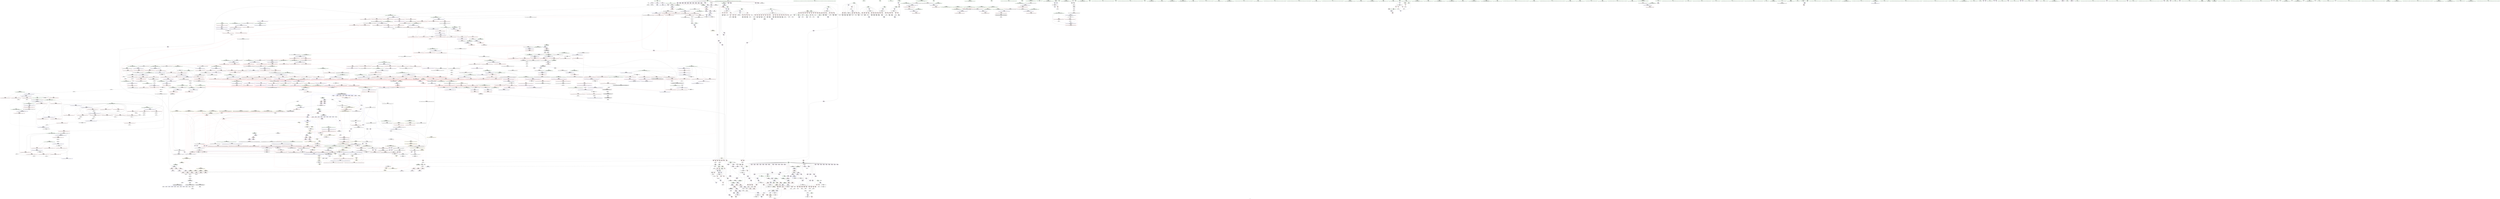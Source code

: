 digraph "SVFG" {
	label="SVFG";

	Node0x563a87e47810 [shape=record,color=grey,label="{NodeID: 0\nNullPtr}"];
	Node0x563a87e47810 -> Node0x563a88357d40[style=solid];
	Node0x563a87e47810 -> Node0x563a883878f0[style=solid];
	Node0x563a8835d970 [shape=record,color=red,label="{NodeID: 775\n1086\<--1057\n\<--__first.addr\n_ZSt11__make_heapIPSt4pairIiiEN9__gnu_cxx5__ops15_Iter_less_iterEEvT_S6_RT0_\n}"];
	Node0x563a8835d970 -> Node0x563a8835bd00[style=solid];
	Node0x563a883544c0 [shape=record,color=purple,label="{NodeID: 443\n2026\<--1192\noffset_1\<--\n}"];
	Node0x563a883544c0 -> Node0x563a8838ce70[style=solid];
	Node0x563a88348500 [shape=record,color=green,label="{NodeID: 111\n830\<--831\n_ZSt27__unguarded_partition_pivotIPSt4pairIiiEN9__gnu_cxx5__ops15_Iter_less_iterEET_S6_S6_T0_\<--_ZSt27__unguarded_partition_pivotIPSt4pairIiiEN9__gnu_cxx5__ops15_Iter_less_iterEET_S6_S6_T0__field_insensitive\n}"];
	Node0x563a883633a0 [shape=record,color=red,label="{NodeID: 886\n1554\<--1507\n\<--__c.addr\n_ZSt22__move_median_to_firstIPSt4pairIiiEN9__gnu_cxx5__ops15_Iter_less_iterEEvT_S6_S6_S6_T0_\n|{<s0>84}}"];
	Node0x563a883633a0:s0 -> Node0x563a884cc190[style=solid,color=red];
	Node0x563a883b82c0 [shape=record,color=grey,label="{NodeID: 1661\n1287 = Binary(1286, 765, )\n}"];
	Node0x563a883b82c0 -> Node0x563a883b8440[style=solid];
	Node0x563a88369ea0 [shape=record,color=purple,label="{NodeID: 554\n483\<--167\nsecond177\<--vla4\n_Z5scasei\n}"];
	Node0x563a88369ea0 -> Node0x563a88370840[style=solid];
	Node0x563a8834cac0 [shape=record,color=green,label="{NodeID: 222\n1658\<--1659\n_ZSt4swapIiENSt9enable_ifIXsr6__and_ISt6__not_ISt15__is_tuple_likeIT_EESt21is_move_constructibleIS3_ESt18is_move_assignableIS3_EEE5valueEvE4typeERS3_SC_\<--_ZSt4swapIiENSt9enable_ifIXsr6__and_ISt6__not_ISt15__is_tuple_likeIT_EESt21is_move_constructibleIS3_ESt18is_move_assignableIS3_EEE5valueEvE4typeERS3_SC__field_insensitive\n}"];
	Node0x563a883886f0 [shape=record,color=blue,label="{NodeID: 997\n85\<--264\ndy\<--call56\n_Z5scasei\n}"];
	Node0x563a883886f0 -> Node0x563a8836d920[style=dashed];
	Node0x563a883886f0 -> Node0x563a8836d9f0[style=dashed];
	Node0x563a883886f0 -> Node0x563a883886f0[style=dashed];
	Node0x563a883886f0 -> Node0x563a88406f40[style=dashed];
	Node0x563a883886f0 -> Node0x563a88422740[style=dashed];
	Node0x563a88405b40 [shape=record,color=black,label="{NodeID: 1772\nMR_156V_3 = PHI(MR_156V_4, MR_156V_2, )\npts\{1950 \}\n}"];
	Node0x563a88405b40 -> Node0x563a883867b0[style=dashed];
	Node0x563a88405b40 -> Node0x563a88386880[style=dashed];
	Node0x563a88405b40 -> Node0x563a88391a00[style=dashed];
	Node0x563a8836f8d0 [shape=record,color=red,label="{NodeID: 665\n255\<--254\n\<--first51\n_Z5scasei\n}"];
	Node0x563a8836f8d0 -> Node0x563a883b6040[style=solid];
	Node0x563a884c67f0 [shape=record,color=black,label="{NodeID: 2547\n1146 = PHI(1457, )\n}"];
	Node0x563a884c67f0 -> Node0x563a8835bf70[style=solid];
	Node0x563a8835aa50 [shape=record,color=black,label="{NodeID: 333\n649\<--672\n_ZSt3maxIdERKT_S2_S2__ret\<--\n_ZSt3maxIdERKT_S2_S2_\n|{<s0>9|<s1>11}}"];
	Node0x563a8835aa50:s0 -> Node0x563a884c4fe0[style=solid,color=blue];
	Node0x563a8835aa50:s1 -> Node0x563a884c5280[style=solid,color=blue];
	Node0x563a8838e120 [shape=record,color=blue,label="{NodeID: 1108\n1378\<--1370\n__holeIndex.addr\<--__holeIndex\n_ZSt11__push_heapIPSt4pairIiiElS1_N9__gnu_cxx5__ops14_Iter_less_valEEvT_T0_S7_T1_RT2_\n}"];
	Node0x563a8838e120 -> Node0x563a88360d70[style=dashed];
	Node0x563a8838e120 -> Node0x563a8841d740[style=dashed];
	Node0x563a8830a560 [shape=record,color=green,label="{NodeID: 1\n7\<--1\n__dso_handle\<--dummyObj\nGlob }"];
	Node0x563a8835da40 [shape=record,color=red,label="{NodeID: 776\n1097\<--1057\n\<--__first.addr\n_ZSt11__make_heapIPSt4pairIiiEN9__gnu_cxx5__ops15_Iter_less_iterEEvT_S6_RT0_\n}"];
	Node0x563a8835da40 -> Node0x563a8836a5f0[style=solid];
	Node0x563a88354590 [shape=record,color=purple,label="{NodeID: 444\n2024\<--1193\noffset_0\<--\n}"];
	Node0x563a88354590 -> Node0x563a883870a0[style=solid];
	Node0x563a88348600 [shape=record,color=green,label="{NodeID: 112\n843\<--844\n__n.addr\<--__n.addr_field_insensitive\n_ZSt4__lgl\n}"];
	Node0x563a88348600 -> Node0x563a88372f40[style=solid];
	Node0x563a88348600 -> Node0x563a8838af90[style=solid];
	Node0x563a88363470 [shape=record,color=red,label="{NodeID: 887\n1581\<--1570\n\<--__first.addr\n_ZSt21__unguarded_partitionIPSt4pairIiiEN9__gnu_cxx5__ops15_Iter_less_iterEET_S6_S6_S6_T0_\n|{<s0>86}}"];
	Node0x563a88363470:s0 -> Node0x563a884cb800[style=solid,color=red];
	Node0x563a883b8440 [shape=record,color=grey,label="{NodeID: 1662\n1288 = Binary(1287, 765, )\n}"];
	Node0x563a883b8440 -> Node0x563a883bf940[style=solid];
	Node0x563a88369f70 [shape=record,color=purple,label="{NodeID: 555\n545\<--167\narrayidx215\<--vla4\n_Z5scasei\n|{<s0>17}}"];
	Node0x563a88369f70:s0 -> Node0x563a884bcda0[style=solid,color=red];
	Node0x563a8834cbc0 [shape=record,color=green,label="{NodeID: 223\n1668\<--1669\n__a.addr\<--__a.addr_field_insensitive\n_ZSt4swapIiENSt9enable_ifIXsr6__and_ISt6__not_ISt15__is_tuple_likeIT_EESt21is_move_constructibleIS3_ESt18is_move_assignableIS3_EEE5valueEvE4typeERS3_SC_\n}"];
	Node0x563a8834cbc0 -> Node0x563a883644b0[style=solid];
	Node0x563a8834cbc0 -> Node0x563a88364580[style=solid];
	Node0x563a8834cbc0 -> Node0x563a8838f8b0[style=solid];
	Node0x563a883887c0 [shape=record,color=blue,label="{NodeID: 998\n91\<--282\nref.tmp61\<--add66\n_Z5scasei\n|{|<s2>11}}"];
	Node0x563a883887c0 -> Node0x563a8836fb40[style=dashed];
	Node0x563a883887c0 -> Node0x563a8841c840[style=dashed];
	Node0x563a883887c0:s2 -> Node0x563a88428ca0[style=dashed,color=red];
	Node0x563a88406040 [shape=record,color=black,label="{NodeID: 1773\nMR_50V_2 = PHI(MR_50V_3, MR_50V_1, )\npts\{120 \}\n|{<s0>120|<s1>122|<s2>122}}"];
	Node0x563a88406040:s0 -> Node0x563a884508c0[style=dashed,color=blue];
	Node0x563a88406040:s1 -> Node0x563a883606f0[style=dashed,color=red];
	Node0x563a88406040:s2 -> Node0x563a8838dc40[style=dashed,color=red];
	Node0x563a8836f9a0 [shape=record,color=red,label="{NodeID: 666\n263\<--260\n\<--call55\n_Z5scasei\n}"];
	Node0x563a884c6930 [shape=record,color=black,label="{NodeID: 2548\n1174 = PHI(1200, )\n}"];
	Node0x563a884c6930 -> Node0x563a8835c2b0[style=solid];
	Node0x563a8835ab20 [shape=record,color=black,label="{NodeID: 334\n679\<--688\n_ZNSt4pairIddEaSERKS0__ret\<--this1\n_ZNSt4pairIddEaSERKS0_\n|{<s0>17}}"];
	Node0x563a8835ab20:s0 -> Node0x563a884c53f0[style=solid,color=blue];
	Node0x563a8838e1f0 [shape=record,color=blue,label="{NodeID: 1109\n1380\<--1371\n__topIndex.addr\<--__topIndex\n_ZSt11__push_heapIPSt4pairIiiElS1_N9__gnu_cxx5__ops14_Iter_less_valEEvT_T0_S7_T1_RT2_\n}"];
	Node0x563a8838e1f0 -> Node0x563a88361180[style=dashed];
	Node0x563a8830a5f0 [shape=record,color=green,label="{NodeID: 2\n8\<--1\n.str\<--dummyObj\nGlob }"];
	Node0x563a8835db10 [shape=record,color=red,label="{NodeID: 777\n1108\<--1057\n\<--__first.addr\n_ZSt11__make_heapIPSt4pairIiiEN9__gnu_cxx5__ops15_Iter_less_iterEEvT_S6_RT0_\n|{<s0>48}}"];
	Node0x563a8835db10:s0 -> Node0x563a884caa00[style=solid,color=red];
	Node0x563a88354660 [shape=record,color=purple,label="{NodeID: 445\n2027\<--1193\noffset_1\<--\n}"];
	Node0x563a88354660 -> Node0x563a88387170[style=solid];
	Node0x563a883486d0 [shape=record,color=green,label="{NodeID: 113\n849\<--850\nllvm.ctlz.i64\<--llvm.ctlz.i64_field_insensitive\n}"];
	Node0x563a88431020 [shape=record,color=yellow,style=double,label="{NodeID: 1995\n116V_1 = ENCHI(MR_116V_0)\npts\{11640000 12180000 13750000 17140000 18360000 \}\nFun[_ZSt11__make_heapIPSt4pairIiiEN9__gnu_cxx5__ops15_Iter_less_iterEEvT_S6_RT0_]}"];
	Node0x563a88431020 -> Node0x563a88386bc0[style=dashed];
	Node0x563a88431020 -> Node0x563a88386d60[style=dashed];
	Node0x563a88363540 [shape=record,color=red,label="{NodeID: 888\n1585\<--1570\n\<--__first.addr\n_ZSt21__unguarded_partitionIPSt4pairIiiEN9__gnu_cxx5__ops15_Iter_less_iterEET_S6_S6_S6_T0_\n}"];
	Node0x563a88363540 -> Node0x563a88355290[style=solid];
	Node0x563a883b85c0 [shape=record,color=grey,label="{NodeID: 1663\n295 = Binary(294, 156, )\n}"];
	Node0x563a883b85c0 -> Node0x563a88388960[style=solid];
	Node0x563a8836a040 [shape=record,color=purple,label="{NodeID: 556\n530\<--525\narrayctor.end204\<--vla200\n_Z5scasei\n}"];
	Node0x563a8836a040 -> Node0x563a883bdb40[style=solid];
	Node0x563a8834cc90 [shape=record,color=green,label="{NodeID: 224\n1670\<--1671\n__b.addr\<--__b.addr_field_insensitive\n_ZSt4swapIiENSt9enable_ifIXsr6__and_ISt6__not_ISt15__is_tuple_likeIT_EESt21is_move_constructibleIS3_ESt18is_move_assignableIS3_EEE5valueEvE4typeERS3_SC_\n}"];
	Node0x563a8834cc90 -> Node0x563a88364650[style=solid];
	Node0x563a8834cc90 -> Node0x563a88364720[style=solid];
	Node0x563a8834cc90 -> Node0x563a8838f980[style=solid];
	Node0x563a88388890 [shape=record,color=blue,label="{NodeID: 999\n290\<--286\nsecond70\<--\n_Z5scasei\n}"];
	Node0x563a88388890 -> Node0x563a8841cd40[style=dashed];
	Node0x563a88406540 [shape=record,color=black,label="{NodeID: 1774\nMR_24V_6 = PHI(MR_24V_4, MR_24V_2, )\npts\{82 \}\n}"];
	Node0x563a8836fa70 [shape=record,color=red,label="{NodeID: 667\n279\<--278\n\<--second64\n_Z5scasei\n}"];
	Node0x563a8836fa70 -> Node0x563a883b6340[style=solid];
	Node0x563a884c6a70 [shape=record,color=black,label="{NodeID: 2549\n1179 = PHI(1200, )\n|{<s0>53}}"];
	Node0x563a884c6a70:s0 -> Node0x563a884c0900[style=solid,color=red];
	Node0x563a8835abf0 [shape=record,color=black,label="{NodeID: 335\n707\<--731\nmain_ret\<--\nmain\n}"];
	Node0x563a8838e2c0 [shape=record,color=blue,label="{NodeID: 1110\n1382\<--1373\n__comp.addr\<--__comp\n_ZSt11__push_heapIPSt4pairIiiElS1_N9__gnu_cxx5__ops14_Iter_less_valEEvT_T0_S7_T1_RT2_\n}"];
	Node0x563a8838e2c0 -> Node0x563a88361250[style=dashed];
	Node0x563a882c1150 [shape=record,color=green,label="{NodeID: 3\n10\<--1\n.str.1\<--dummyObj\nGlob }"];
	Node0x563a8835dbe0 [shape=record,color=red,label="{NodeID: 778\n1076\<--1059\n\<--__last.addr\n_ZSt11__make_heapIPSt4pairIiiEN9__gnu_cxx5__ops15_Iter_less_iterEEvT_S6_RT0_\n}"];
	Node0x563a8835dbe0 -> Node0x563a8835ba90[style=solid];
	Node0x563a88354730 [shape=record,color=purple,label="{NodeID: 446\n2029\<--1318\noffset_0\<--\n}"];
	Node0x563a88354730 -> Node0x563a8838d900[style=solid];
	Node0x563a8834d1c0 [shape=record,color=green,label="{NodeID: 114\n859\<--860\n__comp\<--__comp_field_insensitive\n_ZSt22__final_insertion_sortIPSt4pairIiiEN9__gnu_cxx5__ops15_Iter_less_iterEEvT_S6_T0_\n}"];
	Node0x563a884311c0 [shape=record,color=yellow,style=double,label="{NodeID: 1996\n118V_1 = ENCHI(MR_118V_0)\npts\{11640001 12180001 13750001 17140001 18360001 \}\nFun[_ZSt11__make_heapIPSt4pairIiiEN9__gnu_cxx5__ops15_Iter_less_iterEEvT_S6_RT0_]}"];
	Node0x563a884311c0 -> Node0x563a88386c90[style=dashed];
	Node0x563a884311c0 -> Node0x563a88386e30[style=dashed];
	Node0x563a88363610 [shape=record,color=red,label="{NodeID: 889\n1601\<--1570\n\<--__first.addr\n_ZSt21__unguarded_partitionIPSt4pairIiiEN9__gnu_cxx5__ops15_Iter_less_iterEET_S6_S6_S6_T0_\n}"];
	Node0x563a88363610 -> Node0x563a883beec0[style=solid];
	Node0x563a883b8740 [shape=record,color=grey,label="{NodeID: 1664\n1297 = Binary(1296, 1041, )\n}"];
	Node0x563a8836a110 [shape=record,color=purple,label="{NodeID: 557\n552\<--525\narrayidx220\<--vla200\n_Z5scasei\n|{<s0>17}}"];
	Node0x563a8836a110:s0 -> Node0x563a884bcc60[style=solid,color=red];
	Node0x563a8834cd60 [shape=record,color=green,label="{NodeID: 225\n1672\<--1673\n__tmp\<--__tmp_field_insensitive\n_ZSt4swapIiENSt9enable_ifIXsr6__and_ISt6__not_ISt15__is_tuple_likeIT_EESt21is_move_constructibleIS3_ESt18is_move_assignableIS3_EEE5valueEvE4typeERS3_SC_\n|{|<s1>95}}"];
	Node0x563a8834cd60 -> Node0x563a8838fa50[style=solid];
	Node0x563a8834cd60:s1 -> Node0x563a884bfe00[style=solid,color=red];
	Node0x563a88388960 [shape=record,color=blue,label="{NodeID: 1000\n81\<--295\nj\<--inc72\n_Z5scasei\n}"];
	Node0x563a88388960 -> Node0x563a8836d2a0[style=dashed];
	Node0x563a88388960 -> Node0x563a8836d370[style=dashed];
	Node0x563a88388960 -> Node0x563a8836d440[style=dashed];
	Node0x563a88388960 -> Node0x563a8836d510[style=dashed];
	Node0x563a88388960 -> Node0x563a8836d5e0[style=dashed];
	Node0x563a88388960 -> Node0x563a8836d6b0[style=dashed];
	Node0x563a88388960 -> Node0x563a8836d780[style=dashed];
	Node0x563a88388960 -> Node0x563a883883b0[style=dashed];
	Node0x563a88388960 -> Node0x563a88388960[style=dashed];
	Node0x563a88388960 -> Node0x563a88406540[style=dashed];
	Node0x563a88406a40 [shape=record,color=black,label="{NodeID: 1775\nMR_26V_5 = PHI(MR_26V_3, MR_26V_2, )\npts\{84 \}\n}"];
	Node0x563a8836fb40 [shape=record,color=red,label="{NodeID: 668\n286\<--285\n\<--call67\n_Z5scasei\n}"];
	Node0x563a8836fb40 -> Node0x563a88388890[style=solid];
	Node0x563a884c6c40 [shape=record,color=black,label="{NodeID: 2550\n1181 = PHI(1327, )\n}"];
	Node0x563a8835acc0 [shape=record,color=black,label="{NodeID: 336\n756\<--754\nsub.ptr.lhs.cast\<--\n_ZSt6__sortIPSt4pairIiiEN9__gnu_cxx5__ops15_Iter_less_iterEEvT_S6_T0_\n}"];
	Node0x563a8835acc0 -> Node0x563a883bbbc0[style=solid];
	Node0x563a8838e390 [shape=record,color=blue,label="{NodeID: 1111\n1384\<--1394\n__parent\<--div\n_ZSt11__push_heapIPSt4pairIiiElS1_N9__gnu_cxx5__ops14_Iter_less_valEEvT_T0_S7_T1_RT2_\n}"];
	Node0x563a8838e390 -> Node0x563a8841dc40[style=dashed];
	Node0x563a882c11e0 [shape=record,color=green,label="{NodeID: 4\n12\<--1\n.str.2\<--dummyObj\nGlob }"];
	Node0x563a8835dcb0 [shape=record,color=red,label="{NodeID: 779\n1085\<--1059\n\<--__last.addr\n_ZSt11__make_heapIPSt4pairIiiEN9__gnu_cxx5__ops15_Iter_less_iterEEvT_S6_RT0_\n}"];
	Node0x563a8835dcb0 -> Node0x563a8835bc30[style=solid];
	Node0x563a88354800 [shape=record,color=purple,label="{NodeID: 447\n2032\<--1318\noffset_1\<--\n}"];
	Node0x563a88354800 -> Node0x563a8838d9d0[style=solid];
	Node0x563a8834d250 [shape=record,color=green,label="{NodeID: 115\n861\<--862\n__first.addr\<--__first.addr_field_insensitive\n_ZSt22__final_insertion_sortIPSt4pairIiiEN9__gnu_cxx5__ops15_Iter_less_iterEEvT_S6_T0_\n}"];
	Node0x563a8834d250 -> Node0x563a88373010[style=solid];
	Node0x563a8834d250 -> Node0x563a883730e0[style=solid];
	Node0x563a8834d250 -> Node0x563a883731b0[style=solid];
	Node0x563a8834d250 -> Node0x563a88373280[style=solid];
	Node0x563a8834d250 -> Node0x563a88373350[style=solid];
	Node0x563a8834d250 -> Node0x563a8838b060[style=solid];
	Node0x563a88431360 [shape=record,color=yellow,style=double,label="{NodeID: 1997\n50V_1 = ENCHI(MR_50V_0)\npts\{120 \}\nFun[_ZSt22__move_median_to_firstIPSt4pairIiiEN9__gnu_cxx5__ops15_Iter_less_iterEEvT_S6_S6_S6_T0_]|{<s0>75|<s1>76|<s2>77|<s3>78|<s4>79|<s5>80|<s6>81|<s7>82|<s8>83|<s9>84|<s10>85}}"];
	Node0x563a88431360:s0 -> Node0x563a88429ce0[style=dashed,color=red];
	Node0x563a88431360:s1 -> Node0x563a88429ce0[style=dashed,color=red];
	Node0x563a88431360:s2 -> Node0x563a88429fb0[style=dashed,color=red];
	Node0x563a88431360:s3 -> Node0x563a88429ce0[style=dashed,color=red];
	Node0x563a88431360:s4 -> Node0x563a88429fb0[style=dashed,color=red];
	Node0x563a88431360:s5 -> Node0x563a88429fb0[style=dashed,color=red];
	Node0x563a88431360:s6 -> Node0x563a88429ce0[style=dashed,color=red];
	Node0x563a88431360:s7 -> Node0x563a88429fb0[style=dashed,color=red];
	Node0x563a88431360:s8 -> Node0x563a88429ce0[style=dashed,color=red];
	Node0x563a88431360:s9 -> Node0x563a88429fb0[style=dashed,color=red];
	Node0x563a88431360:s10 -> Node0x563a88429fb0[style=dashed,color=red];
	Node0x563a883636e0 [shape=record,color=red,label="{NodeID: 890\n1605\<--1570\n\<--__first.addr\n_ZSt21__unguarded_partitionIPSt4pairIiiEN9__gnu_cxx5__ops15_Iter_less_iterEET_S6_S6_S6_T0_\n}"];
	Node0x563a883636e0 -> Node0x563a8835cee0[style=solid];
	Node0x563a883b88c0 [shape=record,color=grey,label="{NodeID: 1665\n1293 = Binary(765, 1292, )\n}"];
	Node0x563a883b88c0 -> Node0x563a8838d760[style=solid];
	Node0x563a8836a1e0 [shape=record,color=purple,label="{NodeID: 558\n574\<--525\narrayidx231\<--vla200\n_Z5scasei\n}"];
	Node0x563a8844fdc0 [shape=record,color=yellow,style=double,label="{NodeID: 2440\n50V_4 = CSCHI(MR_50V_3)\npts\{120 \}\nCS[]|{<s0>101|<s1>101}}"];
	Node0x563a8844fdc0:s0 -> Node0x563a883606f0[style=dashed,color=red];
	Node0x563a8844fdc0:s1 -> Node0x563a8838dc40[style=dashed,color=red];
	Node0x563a8834ce30 [shape=record,color=green,label="{NodeID: 226\n1678\<--1679\n_ZSt4moveIRiEONSt16remove_referenceIT_E4typeEOS2_\<--_ZSt4moveIRiEONSt16remove_referenceIT_E4typeEOS2__field_insensitive\n}"];
	Node0x563a88388a30 [shape=record,color=blue,label="{NodeID: 1001\n75\<--322\nx\<--add90\n_Z5scasei\n}"];
	Node0x563a88388a30 -> Node0x563a8836c260[style=dashed];
	Node0x563a88388a30 -> Node0x563a88388b00[style=dashed];
	Node0x563a88388a30 -> Node0x563a88420e40[style=dashed];
	Node0x563a88406f40 [shape=record,color=black,label="{NodeID: 1776\nMR_28V_5 = PHI(MR_28V_3, MR_28V_2, )\npts\{86 \}\n}"];
	Node0x563a8836fc10 [shape=record,color=red,label="{NodeID: 669\n311\<--310\n\<--first82\n_Z5scasei\n}"];
	Node0x563a8836fc10 -> Node0x563a883b9dc0[style=solid];
	Node0x563a884c6d50 [shape=record,color=black,label="{NodeID: 2551\n1191 = PHI(1200, )\n}"];
	Node0x563a884c6d50 -> Node0x563a8835c520[style=solid];
	Node0x563a8835ad90 [shape=record,color=black,label="{NodeID: 337\n757\<--755\nsub.ptr.rhs.cast\<--\n_ZSt6__sortIPSt4pairIiiEN9__gnu_cxx5__ops15_Iter_less_iterEEvT_S6_T0_\n}"];
	Node0x563a8835ad90 -> Node0x563a883bbbc0[style=solid];
	Node0x563a8838e460 [shape=record,color=blue,label="{NodeID: 1112\n1378\<--1419\n__holeIndex.addr\<--\n_ZSt11__push_heapIPSt4pairIiiElS1_N9__gnu_cxx5__ops14_Iter_less_valEEvT_T0_S7_T1_RT2_\n}"];
	Node0x563a8838e460 -> Node0x563a88360fe0[style=dashed];
	Node0x563a8838e460 -> Node0x563a8841d740[style=dashed];
	Node0x563a882c1270 [shape=record,color=green,label="{NodeID: 5\n14\<--1\n.str.3\<--dummyObj\nGlob }"];
	Node0x563a88428640 [shape=record,color=yellow,style=double,label="{NodeID: 1887\n275V_1 = ENCHI(MR_275V_0)\npts\{13750000 13750001 \}\nFun[_ZSt11__push_heapIPSt4pairIiiElS1_N9__gnu_cxx5__ops14_Iter_less_valEEvT_T0_S7_T1_RT2_]|{<s0>69|<s1>71|<s2>73}}"];
	Node0x563a88428640:s0 -> Node0x563a8842a360[style=dashed,color=red];
	Node0x563a88428640:s1 -> Node0x563a88435710[style=dashed,color=red];
	Node0x563a88428640:s2 -> Node0x563a88435710[style=dashed,color=red];
	Node0x563a8835dd80 [shape=record,color=red,label="{NodeID: 780\n1115\<--1061\n\<--__comp.addr\n_ZSt11__make_heapIPSt4pairIiiEN9__gnu_cxx5__ops15_Iter_less_iterEEvT_S6_RT0_\n}"];
	Node0x563a883548d0 [shape=record,color=purple,label="{NodeID: 448\n2030\<--1319\noffset_0\<--\n}"];
	Node0x563a883548d0 -> Node0x563a88387240[style=solid];
	Node0x563a8834d320 [shape=record,color=green,label="{NodeID: 116\n863\<--864\n__last.addr\<--__last.addr_field_insensitive\n_ZSt22__final_insertion_sortIPSt4pairIiiEN9__gnu_cxx5__ops15_Iter_less_iterEEvT_S6_T0_\n}"];
	Node0x563a8834d320 -> Node0x563a88373420[style=solid];
	Node0x563a8834d320 -> Node0x563a883734f0[style=solid];
	Node0x563a8834d320 -> Node0x563a883735c0[style=solid];
	Node0x563a8834d320 -> Node0x563a8838b130[style=solid];
	Node0x563a883637b0 [shape=record,color=red,label="{NodeID: 891\n1607\<--1570\n\<--__first.addr\n_ZSt21__unguarded_partitionIPSt4pairIiiEN9__gnu_cxx5__ops15_Iter_less_iterEET_S6_S6_S6_T0_\n|{<s0>88}}"];
	Node0x563a883637b0:s0 -> Node0x563a884cbf00[style=solid,color=red];
	Node0x563a883b8a40 [shape=record,color=grey,label="{NodeID: 1666\n1305 = Binary(1304, 1041, )\n}"];
	Node0x563a883b8a40 -> Node0x563a8838d830[style=solid];
	Node0x563a8836a2b0 [shape=record,color=purple,label="{NodeID: 559\n575\<--525\nfirst232\<--vla200\n_Z5scasei\n}"];
	Node0x563a8836a2b0 -> Node0x563a88370b80[style=solid];
	Node0x563a8834cf30 [shape=record,color=green,label="{NodeID: 227\n1694\<--1695\n__t.addr\<--__t.addr_field_insensitive\n_ZSt4moveIRiEONSt16remove_referenceIT_E4typeEOS2_\n}"];
	Node0x563a8834cf30 -> Node0x563a88364a60[style=solid];
	Node0x563a8834cf30 -> Node0x563a8838fcc0[style=solid];
	Node0x563a88388b00 [shape=record,color=blue,label="{NodeID: 1002\n75\<--330\nx\<--conv94\n_Z5scasei\n}"];
	Node0x563a88388b00 -> Node0x563a88420e40[style=dashed];
	Node0x563a88407440 [shape=record,color=black,label="{NodeID: 1777\nMR_30V_5 = PHI(MR_30V_3, MR_30V_2, )\npts\{88 \}\n}"];
	Node0x563a8836fce0 [shape=record,color=red,label="{NodeID: 670\n317\<--316\n\<--first86\n_Z5scasei\n}"];
	Node0x563a8836fce0 -> Node0x563a883b9dc0[style=solid];
	Node0x563a884c6e60 [shape=record,color=black,label="{NodeID: 2552\n1264 = PHI(1130, )\n}"];
	Node0x563a8835ae60 [shape=record,color=black,label="{NodeID: 338\n806\<--804\nsub.ptr.lhs.cast\<--\n_ZSt16__introsort_loopIPSt4pairIiiElN9__gnu_cxx5__ops15_Iter_less_iterEEvT_S6_T0_T1_\n}"];
	Node0x563a8835ae60 -> Node0x563a883bbd40[style=solid];
	Node0x563a8838e530 [shape=record,color=blue,label="{NodeID: 1113\n1384\<--1423\n__parent\<--div6\n_ZSt11__push_heapIPSt4pairIiiElS1_N9__gnu_cxx5__ops14_Iter_less_valEEvT_T0_S7_T1_RT2_\n}"];
	Node0x563a8838e530 -> Node0x563a8841dc40[style=dashed];
	Node0x563a882c1300 [shape=record,color=green,label="{NodeID: 6\n16\<--1\n__PRETTY_FUNCTION__._Z5scasei\<--dummyObj\nGlob }"];
	Node0x563a88428720 [shape=record,color=yellow,style=double,label="{NodeID: 1888\n277V_1 = ENCHI(MR_277V_0)\npts\{10680000 10680001 11640000 11640001 12180000 12180001 17140000 17140001 18360000 18360001 \}\nFun[_ZSt11__push_heapIPSt4pairIiiElS1_N9__gnu_cxx5__ops14_Iter_less_valEEvT_T0_S7_T1_RT2_]|{<s0>71|<s1>73}}"];
	Node0x563a88428720:s0 -> Node0x563a88435710[style=dashed,color=red];
	Node0x563a88428720:s1 -> Node0x563a88435710[style=dashed,color=red];
	Node0x563a8835de50 [shape=record,color=red,label="{NodeID: 781\n1092\<--1063\n\<--__len\n_ZSt11__make_heapIPSt4pairIiiEN9__gnu_cxx5__ops15_Iter_less_iterEEvT_S6_RT0_\n}"];
	Node0x563a8835de50 -> Node0x563a883b6f40[style=solid];
	Node0x563a883549a0 [shape=record,color=purple,label="{NodeID: 449\n2033\<--1319\noffset_1\<--\n}"];
	Node0x563a883549a0 -> Node0x563a88387310[style=solid];
	Node0x563a8834d3f0 [shape=record,color=green,label="{NodeID: 117\n865\<--866\nagg.tmp\<--agg.tmp_field_insensitive\n_ZSt22__final_insertion_sortIPSt4pairIiiEN9__gnu_cxx5__ops15_Iter_less_iterEEvT_S6_T0_\n}"];
	Node0x563a88363880 [shape=record,color=red,label="{NodeID: 892\n1610\<--1570\n\<--__first.addr\n_ZSt21__unguarded_partitionIPSt4pairIiiEN9__gnu_cxx5__ops15_Iter_less_iterEET_S6_S6_S6_T0_\n}"];
	Node0x563a88363880 -> Node0x563a883654b0[style=solid];
	Node0x563a883b8bc0 [shape=record,color=grey,label="{NodeID: 1667\n451 = Binary(445, 450, )\n}"];
	Node0x563a883b8bc0 -> Node0x563a883ba6c0[style=solid];
	Node0x563a8836a380 [shape=record,color=purple,label="{NodeID: 560\n579\<--525\narrayidx234\<--vla200\n_Z5scasei\n}"];
	Node0x563a8834d000 [shape=record,color=green,label="{NodeID: 228\n1705\<--1706\n__comp\<--__comp_field_insensitive\n_ZSt16__insertion_sortIPSt4pairIiiEN9__gnu_cxx5__ops15_Iter_less_iterEEvT_S6_T0_\n|{<s0>96}}"];
	Node0x563a8834d000:s0 -> Node0x563a884cb000[style=solid,color=red];
	Node0x563a88388bd0 [shape=record,color=blue,label="{NodeID: 1003\n77\<--135\ndir\<--\n_Z5scasei\n}"];
	Node0x563a88388bd0 -> Node0x563a88421340[style=dashed];
	Node0x563a88407940 [shape=record,color=black,label="{NodeID: 1778\nMR_32V_5 = PHI(MR_32V_3, MR_32V_2, )\npts\{90 \}\n}"];
	Node0x563a8836fdb0 [shape=record,color=red,label="{NodeID: 671\n339\<--338\n\<--first98\n_Z5scasei\n}"];
	Node0x563a8836fdb0 -> Node0x563a883b91c0[style=solid];
	Node0x563a884c6f70 [shape=record,color=black,label="{NodeID: 2553\n1273 = PHI(1200, )\n|{<s0>59}}"];
	Node0x563a884c6f70:s0 -> Node0x563a884c0900[style=solid,color=red];
	Node0x563a8835af30 [shape=record,color=black,label="{NodeID: 339\n807\<--805\nsub.ptr.rhs.cast\<--\n_ZSt16__introsort_loopIPSt4pairIiiElN9__gnu_cxx5__ops15_Iter_less_iterEEvT_S6_T0_T1_\n}"];
	Node0x563a8835af30 -> Node0x563a883bbd40[style=solid];
	Node0x563a8838e600 [shape=record,color=blue,label="{NodeID: 1114\n1434\<--1433\n__t.addr\<--__t\n_ZSt7forwardIiEOT_RNSt16remove_referenceIS0_E4typeE\n}"];
	Node0x563a8838e600 -> Node0x563a88361590[style=dashed];
	Node0x563a882c1f50 [shape=record,color=green,label="{NodeID: 7\n18\<--1\n.str.4\<--dummyObj\nGlob }"];
	Node0x563a8835df20 [shape=record,color=red,label="{NodeID: 782\n1110\<--1063\n\<--__len\n_ZSt11__make_heapIPSt4pairIiiEN9__gnu_cxx5__ops15_Iter_less_iterEEvT_S6_RT0_\n|{<s0>48}}"];
	Node0x563a8835df20:s0 -> Node0x563a884cad00[style=solid,color=red];
	Node0x563a88354a70 [shape=record,color=purple,label="{NodeID: 450\n1343\<--1336\nfirst2\<--this1\n_ZNSt4pairIiiEaSEOS0_\n}"];
	Node0x563a88354a70 -> Node0x563a8838dc40[style=solid];
	Node0x563a8834d4c0 [shape=record,color=green,label="{NodeID: 118\n867\<--868\nagg.tmp2\<--agg.tmp2_field_insensitive\n_ZSt22__final_insertion_sortIPSt4pairIiiEN9__gnu_cxx5__ops15_Iter_less_iterEEvT_S6_T0_\n}"];
	Node0x563a88363950 [shape=record,color=red,label="{NodeID: 893\n1589\<--1572\n\<--__last.addr\n_ZSt21__unguarded_partitionIPSt4pairIiiEN9__gnu_cxx5__ops15_Iter_less_iterEET_S6_S6_S6_T0_\n}"];
	Node0x563a88363950 -> Node0x563a88355360[style=solid];
	Node0x563a883b8d40 [shape=record,color=grey,label="{NodeID: 1668\n350 = Binary(349, 348, )\n}"];
	Node0x563a883b8d40 -> Node0x563a88388ca0[style=solid];
	Node0x563a8836a450 [shape=record,color=purple,label="{NodeID: 561\n580\<--525\nsecond235\<--vla200\n_Z5scasei\n}"];
	Node0x563a8836a450 -> Node0x563a88370c50[style=solid];
	Node0x563a8834d0d0 [shape=record,color=green,label="{NodeID: 229\n1707\<--1708\n__first.addr\<--__first.addr_field_insensitive\n_ZSt16__insertion_sortIPSt4pairIiiEN9__gnu_cxx5__ops15_Iter_less_iterEEvT_S6_T0_\n}"];
	Node0x563a8834d0d0 -> Node0x563a88364b30[style=solid];
	Node0x563a8834d0d0 -> Node0x563a88364c00[style=solid];
	Node0x563a8834d0d0 -> Node0x563a88364cd0[style=solid];
	Node0x563a8834d0d0 -> Node0x563a88364da0[style=solid];
	Node0x563a8834d0d0 -> Node0x563a88364e70[style=solid];
	Node0x563a8834d0d0 -> Node0x563a8838fd90[style=solid];
	Node0x563a88388ca0 [shape=record,color=blue,label="{NodeID: 1004\n75\<--350\nx\<--sub106\n_Z5scasei\n}"];
	Node0x563a88388ca0 -> Node0x563a8836c400[style=dashed];
	Node0x563a88388ca0 -> Node0x563a88388d70[style=dashed];
	Node0x563a88388ca0 -> Node0x563a88420e40[style=dashed];
	Node0x563a88407e40 [shape=record,color=black,label="{NodeID: 1779\nMR_34V_6 = PHI(MR_34V_3, MR_34V_2, )\npts\{92 \}\n}"];
	Node0x563a8836fe80 [shape=record,color=red,label="{NodeID: 672\n345\<--344\n\<--first102\n_Z5scasei\n}"];
	Node0x563a8836fe80 -> Node0x563a883b91c0[style=solid];
	Node0x563a884c7140 [shape=record,color=black,label="{NodeID: 2554\n1277 = PHI(1327, )\n}"];
	Node0x563a8835b000 [shape=record,color=black,label="{NodeID: 340\n851\<--847\ncast\<--\n_ZSt4__lgl\n}"];
	Node0x563a8838e6d0 [shape=record,color=blue,label="{NodeID: 1115\n1443\<--1440\nthis.addr\<--this\n_ZNK9__gnu_cxx5__ops14_Iter_less_valclIPSt4pairIiiES4_EEbT_RT0_\n}"];
	Node0x563a8838e6d0 -> Node0x563a88361660[style=dashed];
	Node0x563a882c1fe0 [shape=record,color=green,label="{NodeID: 8\n20\<--1\n.str.5\<--dummyObj\nGlob }"];
	Node0x563a8835dff0 [shape=record,color=red,label="{NodeID: 783\n1098\<--1065\n\<--__parent\n_ZSt11__make_heapIPSt4pairIiiEN9__gnu_cxx5__ops15_Iter_less_iterEEvT_S6_RT0_\n}"];
	Node0x563a88354b40 [shape=record,color=purple,label="{NodeID: 451\n1349\<--1336\nsecond4\<--this1\n_ZNSt4pairIiiEaSEOS0_\n}"];
	Node0x563a88354b40 -> Node0x563a8838dd10[style=solid];
	Node0x563a8834d590 [shape=record,color=green,label="{NodeID: 119\n869\<--870\nagg.tmp3\<--agg.tmp3_field_insensitive\n_ZSt22__final_insertion_sortIPSt4pairIiiEN9__gnu_cxx5__ops15_Iter_less_iterEEvT_S6_T0_\n}"];
	Node0x563a88363a20 [shape=record,color=red,label="{NodeID: 894\n1594\<--1572\n\<--__last.addr\n_ZSt21__unguarded_partitionIPSt4pairIiiEN9__gnu_cxx5__ops15_Iter_less_iterEET_S6_S6_S6_T0_\n|{<s0>87}}"];
	Node0x563a88363a20:s0 -> Node0x563a884cbb80[style=solid,color=red];
	Node0x563a883b8ec0 [shape=record,color=grey,label="{NodeID: 1669\n348 = Binary(347, 283, )\n}"];
	Node0x563a883b8ec0 -> Node0x563a883b8d40[style=solid];
	Node0x563a8836a520 [shape=record,color=purple,label="{NodeID: 562\n953\<--945\nadd.ptr\<--\n_ZSt27__unguarded_partition_pivotIPSt4pairIiiEN9__gnu_cxx5__ops15_Iter_less_iterEET_S6_S6_T0_\n}"];
	Node0x563a8836a520 -> Node0x563a8838b610[style=solid];
	Node0x563a88450340 [shape=record,color=yellow,style=double,label="{NodeID: 2444\n50V_2 = CSCHI(MR_50V_1)\npts\{120 \}\nCS[]|{<s0>99}}"];
	Node0x563a88450340:s0 -> Node0x563a8844fdc0[style=dashed,color=blue];
	Node0x563a88355460 [shape=record,color=green,label="{NodeID: 230\n1709\<--1710\n__last.addr\<--__last.addr_field_insensitive\n_ZSt16__insertion_sortIPSt4pairIiiEN9__gnu_cxx5__ops15_Iter_less_iterEEvT_S6_T0_\n}"];
	Node0x563a88355460 -> Node0x563a88364f40[style=solid];
	Node0x563a88355460 -> Node0x563a88365010[style=solid];
	Node0x563a88355460 -> Node0x563a8838fe60[style=solid];
	Node0x563a88388d70 [shape=record,color=blue,label="{NodeID: 1005\n75\<--182\nx\<--\n_Z5scasei\n}"];
	Node0x563a88388d70 -> Node0x563a88420e40[style=dashed];
	Node0x563a88408340 [shape=record,color=black,label="{NodeID: 1780\nMR_52V_9 = PHI(MR_52V_6, MR_52V_3, )\npts\{168 \}\n|{|<s12>17}}"];
	Node0x563a88408340 -> Node0x563a8836ff50[style=dashed];
	Node0x563a88408340 -> Node0x563a88370020[style=dashed];
	Node0x563a88408340 -> Node0x563a883700f0[style=dashed];
	Node0x563a88408340 -> Node0x563a883701c0[style=dashed];
	Node0x563a88408340 -> Node0x563a88370290[style=dashed];
	Node0x563a88408340 -> Node0x563a88370360[style=dashed];
	Node0x563a88408340 -> Node0x563a88370430[style=dashed];
	Node0x563a88408340 -> Node0x563a88370500[style=dashed];
	Node0x563a88408340 -> Node0x563a883705d0[style=dashed];
	Node0x563a88408340 -> Node0x563a883706a0[style=dashed];
	Node0x563a88408340 -> Node0x563a88370770[style=dashed];
	Node0x563a88408340 -> Node0x563a88370840[style=dashed];
	Node0x563a88408340:s12 -> Node0x563a88403cd0[style=dashed,color=red];
	Node0x563a8836ff50 [shape=record,color=red,label="{NodeID: 673\n373\<--372\n\<--first118\n_Z5scasei\n}"];
	Node0x563a8836ff50 -> Node0x563a883c0240[style=solid];
	Node0x563a884c7250 [shape=record,color=black,label="{NodeID: 2555\n1299 = PHI(1200, )\n|{<s0>61}}"];
	Node0x563a884c7250:s0 -> Node0x563a884c0900[style=solid,color=red];
	Node0x563a8835b0d0 [shape=record,color=black,label="{NodeID: 341\n852\<--847\nconv\<--\n_ZSt4__lgl\n}"];
	Node0x563a8835b0d0 -> Node0x563a883bc7c0[style=solid];
	Node0x563a8838e7a0 [shape=record,color=blue,label="{NodeID: 1116\n1445\<--1441\n__it.addr\<--__it\n_ZNK9__gnu_cxx5__ops14_Iter_less_valclIPSt4pairIiiES4_EEbT_RT0_\n}"];
	Node0x563a8838e7a0 -> Node0x563a88361730[style=dashed];
	Node0x563a882c2070 [shape=record,color=green,label="{NodeID: 9\n22\<--1\n.str.6\<--dummyObj\nGlob }"];
	Node0x563a8835e0c0 [shape=record,color=red,label="{NodeID: 784\n1109\<--1065\n\<--__parent\n_ZSt11__make_heapIPSt4pairIiiEN9__gnu_cxx5__ops15_Iter_less_iterEEvT_S6_RT0_\n|{<s0>48}}"];
	Node0x563a8835e0c0:s0 -> Node0x563a884cab80[style=solid,color=red];
	Node0x563a88354c10 [shape=record,color=purple,label="{NodeID: 452\n1338\<--1337\nfirst\<--\n_ZNSt4pairIiiEaSEOS0_\n|{<s0>67}}"];
	Node0x563a88354c10:s0 -> Node0x563a884bbb20[style=solid,color=red];
	Node0x563a8834d660 [shape=record,color=green,label="{NodeID: 120\n885\<--886\n_ZSt16__insertion_sortIPSt4pairIiiEN9__gnu_cxx5__ops15_Iter_less_iterEEvT_S6_T0_\<--_ZSt16__insertion_sortIPSt4pairIiiEN9__gnu_cxx5__ops15_Iter_less_iterEEvT_S6_T0__field_insensitive\n}"];
	Node0x563a88363af0 [shape=record,color=red,label="{NodeID: 895\n1597\<--1572\n\<--__last.addr\n_ZSt21__unguarded_partitionIPSt4pairIiiEN9__gnu_cxx5__ops15_Iter_less_iterEET_S6_S6_S6_T0_\n}"];
	Node0x563a88363af0 -> Node0x563a883653e0[style=solid];
	Node0x563a883b9040 [shape=record,color=grey,label="{NodeID: 1670\n1126 = Binary(1125, 825, )\n}"];
	Node0x563a883b9040 -> Node0x563a8838c580[style=solid];
	Node0x563a8836a5f0 [shape=record,color=purple,label="{NodeID: 563\n1099\<--1097\nadd.ptr\<--\n_ZSt11__make_heapIPSt4pairIiiEN9__gnu_cxx5__ops15_Iter_less_iterEEvT_S6_RT0_\n|{<s0>44}}"];
	Node0x563a8836a5f0:s0 -> Node0x563a884be350[style=solid,color=red];
	Node0x563a88355530 [shape=record,color=green,label="{NodeID: 231\n1711\<--1712\n__i\<--__i_field_insensitive\n_ZSt16__insertion_sortIPSt4pairIiiEN9__gnu_cxx5__ops15_Iter_less_iterEEvT_S6_T0_\n}"];
	Node0x563a88355530 -> Node0x563a883650e0[style=solid];
	Node0x563a88355530 -> Node0x563a883651b0[style=solid];
	Node0x563a88355530 -> Node0x563a88365280[style=solid];
	Node0x563a88355530 -> Node0x563a88365350[style=solid];
	Node0x563a88355530 -> Node0x563a88384ce0[style=solid];
	Node0x563a88355530 -> Node0x563a88384db0[style=solid];
	Node0x563a88355530 -> Node0x563a88384e80[style=solid];
	Node0x563a88355530 -> Node0x563a8838ff30[style=solid];
	Node0x563a88355530 -> Node0x563a883901a0[style=solid];
	Node0x563a88388e40 [shape=record,color=blue,label="{NodeID: 1006\n77\<--156\ndir\<--\n_Z5scasei\n}"];
	Node0x563a88388e40 -> Node0x563a88421340[style=dashed];
	Node0x563a88370020 [shape=record,color=red,label="{NodeID: 674\n380\<--379\n\<--first122\n_Z5scasei\n}"];
	Node0x563a88370020 -> Node0x563a883be5c0[style=solid];
	Node0x563a884c73c0 [shape=record,color=black,label="{NodeID: 2556\n1303 = PHI(1327, )\n}"];
	Node0x563a8835b1a0 [shape=record,color=black,label="{NodeID: 342\n841\<--853\n_ZSt4__lgl_ret\<--sub\n_ZSt4__lgl\n|{<s0>26}}"];
	Node0x563a8835b1a0:s0 -> Node0x563a884c5f70[style=solid,color=blue];
	Node0x563a8838e870 [shape=record,color=blue,label="{NodeID: 1117\n1447\<--1442\n__val.addr\<--__val\n_ZNK9__gnu_cxx5__ops14_Iter_less_valclIPSt4pairIiiES4_EEbT_RT0_\n}"];
	Node0x563a8838e870 -> Node0x563a88361800[style=dashed];
	Node0x563a882c2100 [shape=record,color=green,label="{NodeID: 10\n24\<--1\n.str.7\<--dummyObj\nGlob }"];
	Node0x563a88428b90 [shape=record,color=yellow,style=double,label="{NodeID: 1892\n74V_1 = ENCHI(MR_74V_0)\npts\{88 168 \}\nFun[_ZSt3maxIdERKT_S2_S2_]}"];
	Node0x563a88428b90 -> Node0x563a88371470[style=dashed];
	Node0x563a8835e190 [shape=record,color=red,label="{NodeID: 785\n1121\<--1065\n\<--__parent\n_ZSt11__make_heapIPSt4pairIiiEN9__gnu_cxx5__ops15_Iter_less_iterEEvT_S6_RT0_\n}"];
	Node0x563a8835e190 -> Node0x563a883be740[style=solid];
	Node0x563a88354ce0 [shape=record,color=purple,label="{NodeID: 453\n1346\<--1345\nsecond\<--\n_ZNSt4pairIiiEaSEOS0_\n|{<s0>68}}"];
	Node0x563a88354ce0:s0 -> Node0x563a884bbb20[style=solid,color=red];
	Node0x563a8834d760 [shape=record,color=green,label="{NodeID: 121\n891\<--892\n_ZSt26__unguarded_insertion_sortIPSt4pairIiiEN9__gnu_cxx5__ops15_Iter_less_iterEEvT_S6_T0_\<--_ZSt26__unguarded_insertion_sortIPSt4pairIiiEN9__gnu_cxx5__ops15_Iter_less_iterEEvT_S6_T0__field_insensitive\n}"];
	Node0x563a88363bc0 [shape=record,color=red,label="{NodeID: 896\n1602\<--1572\n\<--__last.addr\n_ZSt21__unguarded_partitionIPSt4pairIiiEN9__gnu_cxx5__ops15_Iter_less_iterEET_S6_S6_S6_T0_\n}"];
	Node0x563a88363bc0 -> Node0x563a883beec0[style=solid];
	Node0x563a883b91c0 [shape=record,color=grey,label="{NodeID: 1671\n346 = Binary(339, 345, )\n}"];
	Node0x563a883b91c0 -> Node0x563a88359530[style=solid];
	Node0x563a8836a6c0 [shape=record,color=purple,label="{NodeID: 564\n1259\<--1257\nadd.ptr\<--\n_ZSt13__adjust_heapIPSt4pairIiiElS1_N9__gnu_cxx5__ops15_Iter_less_iterEEvT_T0_S7_T1_T2_\n|{<s0>57}}"];
	Node0x563a8836a6c0:s0 -> Node0x563a884cb800[style=solid,color=red];
	Node0x563a88450600 [shape=record,color=yellow,style=double,label="{NodeID: 2446\n50V_4 = CSCHI(MR_50V_2)\npts\{120 \}\nCS[]|{<s0>103|<s1>105}}"];
	Node0x563a88450600:s0 -> Node0x563a8840ab40[style=dashed,color=blue];
	Node0x563a88450600:s1 -> Node0x563a8841e640[style=dashed,color=blue];
	Node0x563a88355600 [shape=record,color=green,label="{NodeID: 232\n1713\<--1714\n__val\<--__val_field_insensitive\n_ZSt16__insertion_sortIPSt4pairIiiEN9__gnu_cxx5__ops15_Iter_less_iterEEvT_S6_T0_\n|{|<s1>100}}"];
	Node0x563a88355600 -> Node0x563a8835d080[style=solid];
	Node0x563a88355600:s1 -> Node0x563a884be350[style=solid,color=red];
	Node0x563a88388f10 [shape=record,color=blue,label="{NodeID: 1007\n79\<--360\ni14\<--inc111\n_Z5scasei\n}"];
	Node0x563a88388f10 -> Node0x563a88421840[style=dashed];
	Node0x563a883700f0 [shape=record,color=red,label="{NodeID: 675\n402\<--401\n\<--second127\n_Z5scasei\n}"];
	Node0x563a883700f0 -> Node0x563a883bf040[style=solid];
	Node0x563a884c74d0 [shape=record,color=black,label="{NodeID: 2557\n1308 = PHI(1352, )\n}"];
	Node0x563a8835b270 [shape=record,color=black,label="{NodeID: 343\n875\<--873\nsub.ptr.lhs.cast\<--\n_ZSt22__final_insertion_sortIPSt4pairIiiEN9__gnu_cxx5__ops15_Iter_less_iterEEvT_S6_T0_\n}"];
	Node0x563a8835b270 -> Node0x563a883bcc40[style=solid];
	Node0x563a8838e940 [shape=record,color=blue,label="{NodeID: 1118\n1460\<--1458\n__x.addr\<--__x\n_ZStltIiiEbRKSt4pairIT_T0_ES5_\n}"];
	Node0x563a8838e940 -> Node0x563a883618d0[style=dashed];
	Node0x563a8838e940 -> Node0x563a883619a0[style=dashed];
	Node0x563a8838e940 -> Node0x563a88361a70[style=dashed];
	Node0x563a882c2200 [shape=record,color=green,label="{NodeID: 11\n26\<--1\n.str.8\<--dummyObj\nGlob }"];
	Node0x563a88428ca0 [shape=record,color=yellow,style=double,label="{NodeID: 1893\n76V_1 = ENCHI(MR_76V_0)\npts\{90 92 \}\nFun[_ZSt3maxIdERKT_S2_S2_]}"];
	Node0x563a88428ca0 -> Node0x563a88371540[style=dashed];
	Node0x563a8835e260 [shape=record,color=red,label="{NodeID: 786\n1125\<--1065\n\<--__parent\n_ZSt11__make_heapIPSt4pairIiiEN9__gnu_cxx5__ops15_Iter_less_iterEEvT_S6_RT0_\n}"];
	Node0x563a8835e260 -> Node0x563a883b9040[style=solid];
	Node0x563a88354db0 [shape=record,color=purple,label="{NodeID: 454\n1467\<--1466\nfirst\<--\n_ZStltIiiEbRKSt4pairIT_T0_ES5_\n}"];
	Node0x563a88354db0 -> Node0x563a88361db0[style=solid];
	Node0x563a8834d860 [shape=record,color=green,label="{NodeID: 122\n903\<--904\n__comp\<--__comp_field_insensitive\n_ZSt14__partial_sortIPSt4pairIiiEN9__gnu_cxx5__ops15_Iter_less_iterEEvT_S6_S6_T0_\n|{<s0>37}}"];
	Node0x563a8834d860:s0 -> Node0x563a884be210[style=solid,color=red];
	Node0x563a88363c90 [shape=record,color=red,label="{NodeID: 897\n1608\<--1572\n\<--__last.addr\n_ZSt21__unguarded_partitionIPSt4pairIiiEN9__gnu_cxx5__ops15_Iter_less_iterEET_S6_S6_S6_T0_\n|{<s0>88}}"];
	Node0x563a88363c90:s0 -> Node0x563a884cc190[style=solid,color=red];
	Node0x563a883b9340 [shape=record,color=grey,label="{NodeID: 1672\n360 = Binary(359, 156, )\n}"];
	Node0x563a883b9340 -> Node0x563a88388f10[style=solid];
	Node0x563a8836a790 [shape=record,color=purple,label="{NodeID: 565\n1263\<--1260\nadd.ptr2\<--\n_ZSt13__adjust_heapIPSt4pairIiiElS1_N9__gnu_cxx5__ops15_Iter_less_iterEEvT_T0_S7_T1_T2_\n|{<s0>57}}"];
	Node0x563a8836a790:s0 -> Node0x563a884cbb80[style=solid,color=red];
	Node0x563a88450760 [shape=record,color=yellow,style=double,label="{NodeID: 2447\n50V_2 = CSCHI(MR_50V_1)\npts\{120 \}\nCS[]|{<s0>108}}"];
	Node0x563a88450760:s0 -> Node0x563a88450340[style=dashed,color=blue];
	Node0x563a883556d0 [shape=record,color=green,label="{NodeID: 233\n1715\<--1716\nagg.tmp\<--agg.tmp_field_insensitive\n_ZSt16__insertion_sortIPSt4pairIiiEN9__gnu_cxx5__ops15_Iter_less_iterEEvT_S6_T0_\n}"];
	Node0x563a88388fe0 [shape=record,color=blue,label="{NodeID: 1008\n93\<--135\ni112\<--\n_Z5scasei\n}"];
	Node0x563a88388fe0 -> Node0x563a88427240[style=dashed];
	Node0x563a88409240 [shape=record,color=black,label="{NodeID: 1783\nMR_50V_6 = PHI(MR_50V_7, MR_50V_1, )\npts\{120 \}\n|{<s0>5}}"];
	Node0x563a88409240:s0 -> Node0x563a88389a70[style=dashed,color=red];
	Node0x563a883701c0 [shape=record,color=red,label="{NodeID: 676\n409\<--408\n\<--second132\n_Z5scasei\n}"];
	Node0x563a883701c0 -> Node0x563a883bf340[style=solid];
	Node0x563a884c75e0 [shape=record,color=black,label="{NodeID: 2558\n1317 = PHI(1200, )\n}"];
	Node0x563a884c75e0 -> Node0x563a8835c930[style=solid];
	Node0x563a8835b340 [shape=record,color=black,label="{NodeID: 344\n876\<--874\nsub.ptr.rhs.cast\<--\n_ZSt22__final_insertion_sortIPSt4pairIiiEN9__gnu_cxx5__ops15_Iter_less_iterEEvT_S6_T0_\n}"];
	Node0x563a8835b340 -> Node0x563a883bcc40[style=solid];
	Node0x563a8838ea10 [shape=record,color=blue,label="{NodeID: 1119\n1462\<--1459\n__y.addr\<--__y\n_ZStltIiiEbRKSt4pairIT_T0_ES5_\n}"];
	Node0x563a8838ea10 -> Node0x563a88361b40[style=dashed];
	Node0x563a8838ea10 -> Node0x563a88361c10[style=dashed];
	Node0x563a8838ea10 -> Node0x563a88361ce0[style=dashed];
	Node0x563a882c2300 [shape=record,color=green,label="{NodeID: 12\n29\<--1\n\<--dummyObj\nCan only get source location for instruction, argument, global var or function.}"];
	Node0x563a8835e330 [shape=record,color=red,label="{NodeID: 787\n1117\<--1116\n\<--\n_ZSt11__make_heapIPSt4pairIiiEN9__gnu_cxx5__ops15_Iter_less_iterEEvT_S6_RT0_\n|{<s0>48}}"];
	Node0x563a8835e330:s0 -> Node0x563a884cae80[style=solid,color=red];
	Node0x563a88354e80 [shape=record,color=purple,label="{NodeID: 455\n1470\<--1469\nfirst1\<--\n_ZStltIiiEbRKSt4pairIT_T0_ES5_\n}"];
	Node0x563a88354e80 -> Node0x563a88361e80[style=solid];
	Node0x563a8834d930 [shape=record,color=green,label="{NodeID: 123\n905\<--906\n__first.addr\<--__first.addr_field_insensitive\n_ZSt14__partial_sortIPSt4pairIiiEN9__gnu_cxx5__ops15_Iter_less_iterEEvT_S6_S6_T0_\n}"];
	Node0x563a8834d930 -> Node0x563a88373690[style=solid];
	Node0x563a8834d930 -> Node0x563a88373760[style=solid];
	Node0x563a8834d930 -> Node0x563a8838b200[style=solid];
	Node0x563a88363d60 [shape=record,color=red,label="{NodeID: 898\n1582\<--1574\n\<--__pivot.addr\n_ZSt21__unguarded_partitionIPSt4pairIiiEN9__gnu_cxx5__ops15_Iter_less_iterEET_S6_S6_S6_T0_\n|{<s0>86}}"];
	Node0x563a88363d60:s0 -> Node0x563a884cbb80[style=solid,color=red];
	Node0x563a883b94c0 [shape=record,color=grey,label="{NodeID: 1673\n155 = Binary(154, 156, )\n}"];
	Node0x563a883b94c0 -> Node0x563a88387e00[style=solid];
	Node0x563a8836a860 [shape=record,color=purple,label="{NodeID: 566\n1272\<--1270\nadd.ptr3\<--\n_ZSt13__adjust_heapIPSt4pairIiiElS1_N9__gnu_cxx5__ops15_Iter_less_iterEEvT_T0_S7_T1_T2_\n|{<s0>58}}"];
	Node0x563a8836a860:s0 -> Node0x563a884be350[style=solid,color=red];
	Node0x563a884508c0 [shape=record,color=yellow,style=double,label="{NodeID: 2448\n50V_2 = CSCHI(MR_50V_1)\npts\{120 \}\nCS[]|{<s0>119}}"];
	Node0x563a884508c0:s0 -> Node0x563a88450760[style=dashed,color=blue];
	Node0x563a883557a0 [shape=record,color=green,label="{NodeID: 234\n1717\<--1718\nagg.tmp8\<--agg.tmp8_field_insensitive\n_ZSt16__insertion_sortIPSt4pairIiiEN9__gnu_cxx5__ops15_Iter_less_iterEEvT_S6_T0_\n}"];
	Node0x563a883890b0 [shape=record,color=blue,label="{NodeID: 1009\n93\<--426\ni112\<--inc140\n_Z5scasei\n}"];
	Node0x563a883890b0 -> Node0x563a88427240[style=dashed];
	Node0x563a88409740 [shape=record,color=black,label="{NodeID: 1784\nMR_50V_7 = PHI(MR_50V_9, MR_50V_3, )\npts\{120 \}\n|{<s0>38}}"];
	Node0x563a88409740:s0 -> Node0x563a8844e500[style=dashed,color=blue];
	Node0x563a88370290 [shape=record,color=red,label="{NodeID: 677\n445\<--444\n\<--first152\n_Z5scasei\n}"];
	Node0x563a88370290 -> Node0x563a883b8bc0[style=solid];
	Node0x563a884c76f0 [shape=record,color=black,label="{NodeID: 2559\n1339 = PHI(1432, )\n}"];
	Node0x563a884c76f0 -> Node0x563a883606f0[style=solid];
	Node0x563a8835b410 [shape=record,color=black,label="{NodeID: 345\n948\<--946\nsub.ptr.lhs.cast\<--\n_ZSt27__unguarded_partition_pivotIPSt4pairIiiEN9__gnu_cxx5__ops15_Iter_less_iterEET_S6_S6_T0_\n}"];
	Node0x563a8835b410 -> Node0x563a883bd240[style=solid];
	Node0x563a8838eae0 [shape=record,color=blue,label="{NodeID: 1120\n1501\<--1495\n__result.addr\<--__result\n_ZSt22__move_median_to_firstIPSt4pairIiiEN9__gnu_cxx5__ops15_Iter_less_iterEEvT_S6_S6_S6_T0_\n}"];
	Node0x563a8838eae0 -> Node0x563a88362290[style=dashed];
	Node0x563a8838eae0 -> Node0x563a88362360[style=dashed];
	Node0x563a8838eae0 -> Node0x563a88362430[style=dashed];
	Node0x563a8838eae0 -> Node0x563a88362500[style=dashed];
	Node0x563a8838eae0 -> Node0x563a883625d0[style=dashed];
	Node0x563a8838eae0 -> Node0x563a883626a0[style=dashed];
	Node0x563a882c2400 [shape=record,color=green,label="{NodeID: 13\n123\<--1\n\<--dummyObj\nCan only get source location for instruction, argument, global var or function.|{<s0>56}}"];
	Node0x563a882c2400:s0 -> Node0x563a884cab80[style=solid,color=red];
	Node0x563a8835e400 [shape=record,color=red,label="{NodeID: 788\n1143\<--1134\nthis1\<--this.addr\n_ZNK9__gnu_cxx5__ops15_Iter_less_iterclIPSt4pairIiiES5_EEbT_T0_\n}"];
	Node0x563a88354f50 [shape=record,color=purple,label="{NodeID: 456\n1475\<--1474\nfirst2\<--\n_ZStltIiiEbRKSt4pairIT_T0_ES5_\n}"];
	Node0x563a88354f50 -> Node0x563a88361f50[style=solid];
	Node0x563a8834da00 [shape=record,color=green,label="{NodeID: 124\n907\<--908\n__middle.addr\<--__middle.addr_field_insensitive\n_ZSt14__partial_sortIPSt4pairIiiEN9__gnu_cxx5__ops15_Iter_less_iterEEvT_S6_S6_T0_\n}"];
	Node0x563a8834da00 -> Node0x563a88373830[style=solid];
	Node0x563a8834da00 -> Node0x563a88373900[style=solid];
	Node0x563a8834da00 -> Node0x563a8838b2d0[style=solid];
	Node0x563a88363e30 [shape=record,color=red,label="{NodeID: 899\n1593\<--1574\n\<--__pivot.addr\n_ZSt21__unguarded_partitionIPSt4pairIiiEN9__gnu_cxx5__ops15_Iter_less_iterEET_S6_S6_S6_T0_\n|{<s0>87}}"];
	Node0x563a88363e30:s0 -> Node0x563a884cb800[style=solid,color=red];
	Node0x563a883b9640 [shape=record,color=grey,label="{NodeID: 1674\n341 = Binary(340, 156, )\n}"];
	Node0x563a883b9640 -> Node0x563a88359460[style=solid];
	Node0x563a8836a930 [shape=record,color=purple,label="{NodeID: 567\n1276\<--1274\nadd.ptr5\<--\n_ZSt13__adjust_heapIPSt4pairIiiElS1_N9__gnu_cxx5__ops15_Iter_less_iterEEvT_T0_S7_T1_T2_\n|{<s0>59}}"];
	Node0x563a8836a930:s0 -> Node0x563a884c05f0[style=solid,color=red];
	Node0x563a88355870 [shape=record,color=green,label="{NodeID: 235\n1719\<--1720\nundef.agg.tmp\<--undef.agg.tmp_field_insensitive\n_ZSt16__insertion_sortIPSt4pairIiiEN9__gnu_cxx5__ops15_Iter_less_iterEEvT_S6_T0_\n}"];
	Node0x563a88389180 [shape=record,color=blue,label="{NodeID: 1010\n95\<--135\ni142\<--\n_Z5scasei\n}"];
	Node0x563a88389180 -> Node0x563a88412340[style=dashed];
	Node0x563a88370360 [shape=record,color=red,label="{NodeID: 678\n450\<--449\n\<--first155\n_Z5scasei\n}"];
	Node0x563a88370360 -> Node0x563a883b8bc0[style=solid];
	Node0x563a884c7830 [shape=record,color=black,label="{NodeID: 2560\n1347 = PHI(1432, )\n}"];
	Node0x563a884c7830 -> Node0x563a883607c0[style=solid];
	Node0x563a8835b4e0 [shape=record,color=black,label="{NodeID: 346\n949\<--947\nsub.ptr.rhs.cast\<--\n_ZSt27__unguarded_partition_pivotIPSt4pairIiiEN9__gnu_cxx5__ops15_Iter_less_iterEET_S6_S6_T0_\n}"];
	Node0x563a8835b4e0 -> Node0x563a883bd240[style=solid];
	Node0x563a8838ebb0 [shape=record,color=blue,label="{NodeID: 1121\n1503\<--1496\n__a.addr\<--__a\n_ZSt22__move_median_to_firstIPSt4pairIiiEN9__gnu_cxx5__ops15_Iter_less_iterEEvT_S6_S6_S6_T0_\n}"];
	Node0x563a8838ebb0 -> Node0x563a88362770[style=dashed];
	Node0x563a8838ebb0 -> Node0x563a88362840[style=dashed];
	Node0x563a8838ebb0 -> Node0x563a88362910[style=dashed];
	Node0x563a8838ebb0 -> Node0x563a883629e0[style=dashed];
	Node0x563a8838ebb0 -> Node0x563a88362ab0[style=dashed];
	Node0x563a882c2500 [shape=record,color=green,label="{NodeID: 14\n135\<--1\n\<--dummyObj\nCan only get source location for instruction, argument, global var or function.}"];
	Node0x563a88428f70 [shape=record,color=yellow,style=double,label="{NodeID: 1896\n242V_1 = ENCHI(MR_242V_0)\npts\{1236 \}\nFun[_ZSt13__adjust_heapIPSt4pairIiiElS1_N9__gnu_cxx5__ops15_Iter_less_iterEEvT_T0_S7_T1_T2_]}"];
	Node0x563a88428f70 -> Node0x563a883603b0[style=dashed];
	Node0x563a8835e4d0 [shape=record,color=red,label="{NodeID: 789\n1144\<--1136\n\<--__it1.addr\n_ZNK9__gnu_cxx5__ops15_Iter_less_iterclIPSt4pairIiiES5_EEbT_T0_\n|{<s0>49}}"];
	Node0x563a8835e4d0:s0 -> Node0x563a884bb460[style=solid,color=red];
	Node0x563a88355020 [shape=record,color=purple,label="{NodeID: 457\n1478\<--1477\nfirst3\<--\n_ZStltIiiEbRKSt4pairIT_T0_ES5_\n}"];
	Node0x563a88355020 -> Node0x563a88362020[style=solid];
	Node0x563a8834dad0 [shape=record,color=green,label="{NodeID: 125\n909\<--910\n__last.addr\<--__last.addr_field_insensitive\n_ZSt14__partial_sortIPSt4pairIiiEN9__gnu_cxx5__ops15_Iter_less_iterEEvT_S6_S6_T0_\n}"];
	Node0x563a8834dad0 -> Node0x563a883739d0[style=solid];
	Node0x563a8834dad0 -> Node0x563a8838b3a0[style=solid];
	Node0x563a88363f00 [shape=record,color=red,label="{NodeID: 900\n1623\<--1617\n\<--__a.addr\n_ZSt9iter_swapIPSt4pairIiiES2_EvT_T0_\n|{<s0>89}}"];
	Node0x563a88363f00:s0 -> Node0x563a884bc680[style=solid,color=red];
	Node0x563a883b97c0 [shape=record,color=grey,label="{NodeID: 1675\n320 = Binary(319, 283, )\n}"];
	Node0x563a883b97c0 -> Node0x563a883b9c40[style=solid];
	Node0x563a8836aa00 [shape=record,color=purple,label="{NodeID: 568\n1298\<--1295\nadd.ptr15\<--\n_ZSt13__adjust_heapIPSt4pairIiiElS1_N9__gnu_cxx5__ops15_Iter_less_iterEEvT_T0_S7_T1_T2_\n|{<s0>60}}"];
	Node0x563a8836aa00:s0 -> Node0x563a884be350[style=solid,color=red];
	Node0x563a884ae880 [shape=record,color=black,label="{NodeID: 2450\n1369 = PHI(1314, )\n0th arg _ZSt11__push_heapIPSt4pairIiiElS1_N9__gnu_cxx5__ops14_Iter_less_valEEvT_T0_S7_T1_RT2_ }"];
	Node0x563a884ae880 -> Node0x563a8838e050[style=solid];
	Node0x563a88355940 [shape=record,color=green,label="{NodeID: 236\n1750\<--1751\n_ZSt13move_backwardIPSt4pairIiiES2_ET0_T_S4_S3_\<--_ZSt13move_backwardIPSt4pairIiiES2_ET0_T_S4_S3__field_insensitive\n}"];
	Node0x563a88389250 [shape=record,color=blue,label="{NodeID: 1011\n97\<--135\nj146\<--\n_Z5scasei\n}"];
	Node0x563a88389250 -> Node0x563a8836e620[style=dashed];
	Node0x563a88389250 -> Node0x563a8836e6f0[style=dashed];
	Node0x563a88389250 -> Node0x563a8836e7c0[style=dashed];
	Node0x563a88389250 -> Node0x563a8836e890[style=dashed];
	Node0x563a88389250 -> Node0x563a8836e960[style=dashed];
	Node0x563a88389250 -> Node0x563a8836ea30[style=dashed];
	Node0x563a88389250 -> Node0x563a8836eb00[style=dashed];
	Node0x563a88389250 -> Node0x563a883893f0[style=dashed];
	Node0x563a88389250 -> Node0x563a88412840[style=dashed];
	Node0x563a88370430 [shape=record,color=red,label="{NodeID: 679\n456\<--455\n\<--first159\n_Z5scasei\n}"];
	Node0x563a88370430 -> Node0x563a883ba840[style=solid];
	Node0x563a884c7970 [shape=record,color=black,label="{NodeID: 2561\n1405 = PHI(1439, )\n}"];
	Node0x563a884c7970 -> Node0x563a883b5200[style=solid];
	Node0x563a8835b5b0 [shape=record,color=black,label="{NodeID: 347\n928\<--968\n_ZSt27__unguarded_partition_pivotIPSt4pairIiiEN9__gnu_cxx5__ops15_Iter_less_iterEET_S6_S6_T0__ret\<--call\n_ZSt27__unguarded_partition_pivotIPSt4pairIiiEN9__gnu_cxx5__ops15_Iter_less_iterEET_S6_S6_T0_\n|{<s0>30}}"];
	Node0x563a8835b5b0:s0 -> Node0x563a884c60b0[style=solid,color=blue];
	Node0x563a8838ec80 [shape=record,color=blue,label="{NodeID: 1122\n1505\<--1497\n__b.addr\<--__b\n_ZSt22__move_median_to_firstIPSt4pairIiiEN9__gnu_cxx5__ops15_Iter_less_iterEEvT_S6_S6_S6_T0_\n}"];
	Node0x563a8838ec80 -> Node0x563a88362b80[style=dashed];
	Node0x563a8838ec80 -> Node0x563a88362c50[style=dashed];
	Node0x563a8838ec80 -> Node0x563a88362d20[style=dashed];
	Node0x563a8838ec80 -> Node0x563a88362df0[style=dashed];
	Node0x563a8838ec80 -> Node0x563a88362ec0[style=dashed];
	Node0x563a88313030 [shape=record,color=green,label="{NodeID: 15\n156\<--1\n\<--dummyObj\nCan only get source location for instruction, argument, global var or function.}"];
	Node0x563a8835e5a0 [shape=record,color=red,label="{NodeID: 790\n1145\<--1138\n\<--__it2.addr\n_ZNK9__gnu_cxx5__ops15_Iter_less_iterclIPSt4pairIiiES5_EEbT_T0_\n|{<s0>49}}"];
	Node0x563a8835e5a0:s0 -> Node0x563a884bb740[style=solid,color=red];
	Node0x563a883550f0 [shape=record,color=purple,label="{NodeID: 458\n1483\<--1482\nsecond\<--\n_ZStltIiiEbRKSt4pairIT_T0_ES5_\n}"];
	Node0x563a883550f0 -> Node0x563a883620f0[style=solid];
	Node0x563a8834dba0 [shape=record,color=green,label="{NodeID: 126\n911\<--912\nagg.tmp\<--agg.tmp_field_insensitive\n_ZSt14__partial_sortIPSt4pairIiiEN9__gnu_cxx5__ops15_Iter_less_iterEEvT_S6_S6_T0_\n}"];
	Node0x563a88431dc0 [shape=record,color=yellow,style=double,label="{NodeID: 2008\n4V_1 = ENCHI(MR_4V_0)\npts\{62 \}\nFun[_Z5scasei]}"];
	Node0x563a88431dc0 -> Node0x563a8836afb0[style=dashed];
	Node0x563a88431dc0 -> Node0x563a8836b080[style=dashed];
	Node0x563a88431dc0 -> Node0x563a8836b150[style=dashed];
	Node0x563a88363fd0 [shape=record,color=red,label="{NodeID: 901\n1624\<--1619\n\<--__b.addr\n_ZSt9iter_swapIPSt4pairIiiES2_EvT_T0_\n|{<s0>89}}"];
	Node0x563a88363fd0:s0 -> Node0x563a884bc790[style=solid,color=red];
	Node0x563a883b9940 [shape=record,color=grey,label="{NodeID: 1676\n1189 = Binary(1187, 1188, )\n}"];
	Node0x563a883b9940 -> Node0x563a883b9ac0[style=solid];
	Node0x563a8836aad0 [shape=record,color=purple,label="{NodeID: 569\n1302\<--1300\nadd.ptr17\<--\n_ZSt13__adjust_heapIPSt4pairIiiElS1_N9__gnu_cxx5__ops15_Iter_less_iterEEvT_T0_S7_T1_T2_\n|{<s0>61}}"];
	Node0x563a8836aad0:s0 -> Node0x563a884c05f0[style=solid,color=red];
	Node0x563a884afed0 [shape=record,color=black,label="{NodeID: 2451\n1370 = PHI(1315, )\n1st arg _ZSt11__push_heapIPSt4pairIiiElS1_N9__gnu_cxx5__ops14_Iter_less_valEEvT_T0_S7_T1_RT2_ }"];
	Node0x563a884afed0 -> Node0x563a8838e120[style=solid];
	Node0x563a88355a40 [shape=record,color=green,label="{NodeID: 237\n1758\<--1759\n_ZN9__gnu_cxx5__ops15__val_comp_iterENS0_15_Iter_less_iterE\<--_ZN9__gnu_cxx5__ops15__val_comp_iterENS0_15_Iter_less_iterE_field_insensitive\n}"];
	Node0x563a88389320 [shape=record,color=blue,label="{NodeID: 1012\n99\<--487\ntmp\<--add180\n_Z5scasei\n}"];
	Node0x563a88389320 -> Node0x563a8836ebd0[style=dashed];
	Node0x563a88389320 -> Node0x563a88389320[style=dashed];
	Node0x563a88389320 -> Node0x563a88412d40[style=dashed];
	Node0x563a8840a640 [shape=record,color=black,label="{NodeID: 1787\nMR_68V_3 = PHI(MR_68V_4, MR_68V_2, )\npts\{653 \}\n}"];
	Node0x563a8840a640 -> Node0x563a88371060[style=dashed];
	Node0x563a88370500 [shape=record,color=red,label="{NodeID: 680\n461\<--460\n\<--first162\n_Z5scasei\n}"];
	Node0x563a88370500 -> Node0x563a883ba840[style=solid];
	Node0x563a884c7ab0 [shape=record,color=black,label="{NodeID: 2562\n1414 = PHI(1200, )\n|{<s0>71}}"];
	Node0x563a884c7ab0:s0 -> Node0x563a884c0900[style=solid,color=red];
	Node0x563a8835b680 [shape=record,color=black,label="{NodeID: 348\n1036\<--1034\nsub.ptr.lhs.cast\<--\n_ZSt11__sort_heapIPSt4pairIiiEN9__gnu_cxx5__ops15_Iter_less_iterEEvT_S6_RT0_\n}"];
	Node0x563a8835b680 -> Node0x563a883b70c0[style=solid];
	Node0x563a8838ed50 [shape=record,color=blue,label="{NodeID: 1123\n1507\<--1498\n__c.addr\<--__c\n_ZSt22__move_median_to_firstIPSt4pairIiiEN9__gnu_cxx5__ops15_Iter_less_iterEEvT_S6_S6_S6_T0_\n}"];
	Node0x563a8838ed50 -> Node0x563a88362f90[style=dashed];
	Node0x563a8838ed50 -> Node0x563a88363060[style=dashed];
	Node0x563a8838ed50 -> Node0x563a88363130[style=dashed];
	Node0x563a8838ed50 -> Node0x563a88363200[style=dashed];
	Node0x563a8838ed50 -> Node0x563a883632d0[style=dashed];
	Node0x563a8838ed50 -> Node0x563a883633a0[style=dashed];
	Node0x563a88313130 [shape=record,color=green,label="{NodeID: 16\n182\<--1\n\<--dummyObj\nCan only get source location for instruction, argument, global var or function.}"];
	Node0x563a8835e670 [shape=record,color=red,label="{NodeID: 791\n1178\<--1155\n\<--__first.addr\n_ZSt10__pop_heapIPSt4pairIiiEN9__gnu_cxx5__ops15_Iter_less_iterEEvT_S6_S6_RT0_\n|{<s0>52}}"];
	Node0x563a8835e670:s0 -> Node0x563a884be350[style=solid,color=red];
	Node0x563a883551c0 [shape=record,color=purple,label="{NodeID: 459\n1486\<--1485\nsecond5\<--\n_ZStltIiiEbRKSt4pairIT_T0_ES5_\n}"];
	Node0x563a883551c0 -> Node0x563a883621c0[style=solid];
	Node0x563a8834dc70 [shape=record,color=green,label="{NodeID: 127\n920\<--921\n_ZSt13__heap_selectIPSt4pairIiiEN9__gnu_cxx5__ops15_Iter_less_iterEEvT_S6_S6_T0_\<--_ZSt13__heap_selectIPSt4pairIiiEN9__gnu_cxx5__ops15_Iter_less_iterEEvT_S6_S6_T0__field_insensitive\n}"];
	Node0x563a88431ea0 [shape=record,color=yellow,style=double,label="{NodeID: 2009\n6V_1 = ENCHI(MR_6V_0)\npts\{64 \}\nFun[_Z5scasei]}"];
	Node0x563a88431ea0 -> Node0x563a8836b220[style=dashed];
	Node0x563a883640a0 [shape=record,color=red,label="{NodeID: 902\n1638\<--1632\n\<--__x.addr\n_ZSt4swapIiiENSt9enable_ifIXsr6__and_ISt14__is_swappableIT_ES1_IT0_EEE5valueEvE4typeERSt4pairIS2_S4_ESA_\n|{<s0>90}}"];
	Node0x563a883640a0:s0 -> Node0x563a884cc860[style=solid,color=red];
	Node0x563a883b9ac0 [shape=record,color=grey,label="{NodeID: 1677\n1190 = Binary(1189, 760, )\n|{<s0>56}}"];
	Node0x563a883b9ac0:s0 -> Node0x563a884cad00[style=solid,color=red];
	Node0x563a8836aba0 [shape=record,color=purple,label="{NodeID: 570\n1404\<--1402\nadd.ptr\<--\n_ZSt11__push_heapIPSt4pairIiiElS1_N9__gnu_cxx5__ops14_Iter_less_valEEvT_T0_S7_T1_RT2_\n|{<s0>69}}"];
	Node0x563a8836aba0:s0 -> Node0x563a884cc530[style=solid,color=red];
	Node0x563a884bb1e0 [shape=record,color=black,label="{NodeID: 2452\n929 = PHI(827, )\n0th arg _ZSt27__unguarded_partition_pivotIPSt4pairIiiEN9__gnu_cxx5__ops15_Iter_less_iterEET_S6_S6_T0_ }"];
	Node0x563a884bb1e0 -> Node0x563a8838b470[style=solid];
	Node0x563a88355b40 [shape=record,color=green,label="{NodeID: 238\n1761\<--1762\n_ZSt25__unguarded_linear_insertIPSt4pairIiiEN9__gnu_cxx5__ops14_Val_less_iterEEvT_T0_\<--_ZSt25__unguarded_linear_insertIPSt4pairIiiEN9__gnu_cxx5__ops14_Val_less_iterEEvT_T0__field_insensitive\n}"];
	Node0x563a883893f0 [shape=record,color=blue,label="{NodeID: 1013\n97\<--515\nj146\<--inc195\n_Z5scasei\n}"];
	Node0x563a883893f0 -> Node0x563a8836e620[style=dashed];
	Node0x563a883893f0 -> Node0x563a8836e6f0[style=dashed];
	Node0x563a883893f0 -> Node0x563a8836e7c0[style=dashed];
	Node0x563a883893f0 -> Node0x563a8836e890[style=dashed];
	Node0x563a883893f0 -> Node0x563a8836e960[style=dashed];
	Node0x563a883893f0 -> Node0x563a8836ea30[style=dashed];
	Node0x563a883893f0 -> Node0x563a8836eb00[style=dashed];
	Node0x563a883893f0 -> Node0x563a883893f0[style=dashed];
	Node0x563a883893f0 -> Node0x563a88412840[style=dashed];
	Node0x563a8840ab40 [shape=record,color=black,label="{NodeID: 1788\nMR_50V_3 = PHI(MR_50V_6, MR_50V_1, )\npts\{120 \}\n|{|<s3>96|<s4>99|<s5>103|<s6>103|<s7>103}}"];
	Node0x563a8840ab40 -> Node0x563a883873e0[style=dashed];
	Node0x563a8840ab40 -> Node0x563a883874b0[style=dashed];
	Node0x563a8840ab40 -> Node0x563a88415040[style=dashed];
	Node0x563a8840ab40:s3 -> Node0x563a88429ce0[style=dashed,color=red];
	Node0x563a8840ab40:s4 -> Node0x563a88436150[style=dashed,color=red];
	Node0x563a8840ab40:s5 -> Node0x563a88387580[style=dashed,color=red];
	Node0x563a8840ab40:s6 -> Node0x563a88387650[style=dashed,color=red];
	Node0x563a8840ab40:s7 -> Node0x563a8840ce40[style=dashed,color=red];
	Node0x563a883705d0 [shape=record,color=red,label="{NodeID: 681\n468\<--467\n\<--second167\n_Z5scasei\n}"];
	Node0x563a883705d0 -> Node0x563a883bab40[style=solid];
	Node0x563a884c7c80 [shape=record,color=black,label="{NodeID: 2563\n1418 = PHI(1327, )\n}"];
	Node0x563a8835b750 [shape=record,color=black,label="{NodeID: 349\n1037\<--1035\nsub.ptr.rhs.cast\<--\n_ZSt11__sort_heapIPSt4pairIiiEN9__gnu_cxx5__ops15_Iter_less_iterEEvT_S6_RT0_\n}"];
	Node0x563a8835b750 -> Node0x563a883b70c0[style=solid];
	Node0x563a8838ee20 [shape=record,color=blue,label="{NodeID: 1124\n1570\<--1565\n__first.addr\<--__first\n_ZSt21__unguarded_partitionIPSt4pairIiiEN9__gnu_cxx5__ops15_Iter_less_iterEET_S6_S6_S6_T0_\n}"];
	Node0x563a8838ee20 -> Node0x563a8840e240[style=dashed];
	Node0x563a88313230 [shape=record,color=green,label="{NodeID: 17\n283\<--1\n\<--dummyObj\nCan only get source location for instruction, argument, global var or function.}"];
	Node0x563a88429210 [shape=record,color=yellow,style=double,label="{NodeID: 1899\n248V_1 = ENCHI(MR_248V_0)\npts\{10680000 11640000 12180000 13750000 17140000 18360000 \}\nFun[_ZSt13__adjust_heapIPSt4pairIiiElS1_N9__gnu_cxx5__ops15_Iter_less_iterEEvT_T0_S7_T1_T2_]|{|<s1>59|<s2>61}}"];
	Node0x563a88429210 -> Node0x563a88387240[style=dashed];
	Node0x563a88429210:s1 -> Node0x563a88435710[style=dashed,color=red];
	Node0x563a88429210:s2 -> Node0x563a88435710[style=dashed,color=red];
	Node0x563a8835e740 [shape=record,color=red,label="{NodeID: 792\n1184\<--1155\n\<--__first.addr\n_ZSt10__pop_heapIPSt4pairIiiEN9__gnu_cxx5__ops15_Iter_less_iterEEvT_S6_S6_RT0_\n|{<s0>56}}"];
	Node0x563a8835e740:s0 -> Node0x563a884caa00[style=solid,color=red];
	Node0x563a88355290 [shape=record,color=purple,label="{NodeID: 460\n1586\<--1585\nincdec.ptr\<--\n_ZSt21__unguarded_partitionIPSt4pairIiiEN9__gnu_cxx5__ops15_Iter_less_iterEET_S6_S6_S6_T0_\n}"];
	Node0x563a88355290 -> Node0x563a8838f090[style=solid];
	Node0x563a8834dd70 [shape=record,color=green,label="{NodeID: 128\n925\<--926\n_ZSt11__sort_heapIPSt4pairIiiEN9__gnu_cxx5__ops15_Iter_less_iterEEvT_S6_RT0_\<--_ZSt11__sort_heapIPSt4pairIiiEN9__gnu_cxx5__ops15_Iter_less_iterEEvT_S6_RT0__field_insensitive\n}"];
	Node0x563a88431f80 [shape=record,color=yellow,style=double,label="{NodeID: 2010\n8V_1 = ENCHI(MR_8V_0)\npts\{66 \}\nFun[_Z5scasei]}"];
	Node0x563a88431f80 -> Node0x563a8836b2f0[style=dashed];
	Node0x563a88431f80 -> Node0x563a8836b3c0[style=dashed];
	Node0x563a88431f80 -> Node0x563a8836b490[style=dashed];
	Node0x563a88431f80 -> Node0x563a8836b560[style=dashed];
	Node0x563a88431f80 -> Node0x563a8836b630[style=dashed];
	Node0x563a88431f80 -> Node0x563a8836b700[style=dashed];
	Node0x563a88431f80 -> Node0x563a8836b7d0[style=dashed];
	Node0x563a88431f80 -> Node0x563a8836b8a0[style=dashed];
	Node0x563a88431f80 -> Node0x563a8836b970[style=dashed];
	Node0x563a88431f80 -> Node0x563a8836ba40[style=dashed];
	Node0x563a88431f80 -> Node0x563a8836bb10[style=dashed];
	Node0x563a88364170 [shape=record,color=red,label="{NodeID: 903\n1639\<--1634\n\<--__y.addr\n_ZSt4swapIiiENSt9enable_ifIXsr6__and_ISt14__is_swappableIT_ES1_IT0_EEE5valueEvE4typeERSt4pairIS2_S4_ESA_\n|{<s0>90}}"];
	Node0x563a88364170:s0 -> Node0x563a884cc970[style=solid,color=red];
	Node0x563a883b9c40 [shape=record,color=grey,label="{NodeID: 1678\n322 = Binary(321, 320, )\n}"];
	Node0x563a883b9c40 -> Node0x563a88388a30[style=solid];
	Node0x563a8836ac70 [shape=record,color=purple,label="{NodeID: 571\n1413\<--1411\nadd.ptr1\<--\n_ZSt11__push_heapIPSt4pairIiiElS1_N9__gnu_cxx5__ops14_Iter_less_valEEvT_T0_S7_T1_RT2_\n|{<s0>70}}"];
	Node0x563a8836ac70:s0 -> Node0x563a884be350[style=solid,color=red];
	Node0x563a884bb320 [shape=record,color=black,label="{NodeID: 2453\n930 = PHI(828, )\n1st arg _ZSt27__unguarded_partition_pivotIPSt4pairIiiEN9__gnu_cxx5__ops15_Iter_less_iterEET_S6_S6_T0_ }"];
	Node0x563a884bb320 -> Node0x563a8838b540[style=solid];
	Node0x563a88355c40 [shape=record,color=green,label="{NodeID: 239\n1773\<--1774\n__comp\<--__comp_field_insensitive\n_ZSt26__unguarded_insertion_sortIPSt4pairIiiEN9__gnu_cxx5__ops15_Iter_less_iterEEvT_S6_T0_\n}"];
	Node0x563a883894c0 [shape=record,color=blue,label="{NodeID: 1014\n95\<--520\ni142\<--inc198\n_Z5scasei\n}"];
	Node0x563a883894c0 -> Node0x563a88412340[style=dashed];
	Node0x563a883706a0 [shape=record,color=red,label="{NodeID: 682\n473\<--472\n\<--second170\n_Z5scasei\n}"];
	Node0x563a883706a0 -> Node0x563a883bab40[style=solid];
	Node0x563a884c7d90 [shape=record,color=black,label="{NodeID: 2564\n1426 = PHI(1200, )\n|{<s0>73}}"];
	Node0x563a884c7d90:s0 -> Node0x563a884c0900[style=solid,color=red];
	Node0x563a8835b820 [shape=record,color=black,label="{NodeID: 350\n1103\<--1067\n\<--__value\n_ZSt11__make_heapIPSt4pairIiiEN9__gnu_cxx5__ops15_Iter_less_iterEEvT_S6_RT0_\n}"];
	Node0x563a8835b820 -> Node0x563a88353a30[style=solid];
	Node0x563a8835b820 -> Node0x563a88353b00[style=solid];
	Node0x563a8838eef0 [shape=record,color=blue,label="{NodeID: 1125\n1572\<--1566\n__last.addr\<--__last\n_ZSt21__unguarded_partitionIPSt4pairIiiEN9__gnu_cxx5__ops15_Iter_less_iterEET_S6_S6_S6_T0_\n}"];
	Node0x563a8838eef0 -> Node0x563a88363950[style=dashed];
	Node0x563a8838eef0 -> Node0x563a8838f160[style=dashed];
	Node0x563a88313330 [shape=record,color=green,label="{NodeID: 18\n386\<--1\n\<--dummyObj\nCan only get source location for instruction, argument, global var or function.}"];
	Node0x563a884293e0 [shape=record,color=yellow,style=double,label="{NodeID: 1900\n250V_1 = ENCHI(MR_250V_0)\npts\{10680001 11640001 12180001 13750001 17140001 18360001 \}\nFun[_ZSt13__adjust_heapIPSt4pairIiiElS1_N9__gnu_cxx5__ops15_Iter_less_iterEEvT_T0_S7_T1_T2_]|{|<s1>59|<s2>61}}"];
	Node0x563a884293e0 -> Node0x563a88387310[style=dashed];
	Node0x563a884293e0:s1 -> Node0x563a88435710[style=dashed,color=red];
	Node0x563a884293e0:s2 -> Node0x563a88435710[style=dashed,color=red];
	Node0x563a8835e810 [shape=record,color=red,label="{NodeID: 793\n1186\<--1155\n\<--__first.addr\n_ZSt10__pop_heapIPSt4pairIiiEN9__gnu_cxx5__ops15_Iter_less_iterEEvT_S6_S6_RT0_\n}"];
	Node0x563a8835e810 -> Node0x563a8835c450[style=solid];
	Node0x563a88355360 [shape=record,color=purple,label="{NodeID: 461\n1590\<--1589\nincdec.ptr3\<--\n_ZSt21__unguarded_partitionIPSt4pairIiiEN9__gnu_cxx5__ops15_Iter_less_iterEET_S6_S6_S6_T0_\n}"];
	Node0x563a88355360 -> Node0x563a8838f160[style=solid];
	Node0x563a8834de70 [shape=record,color=green,label="{NodeID: 129\n931\<--932\n__comp\<--__comp_field_insensitive\n_ZSt27__unguarded_partition_pivotIPSt4pairIiiEN9__gnu_cxx5__ops15_Iter_less_iterEET_S6_S6_T0_\n}"];
	Node0x563a88364240 [shape=record,color=red,label="{NodeID: 904\n1653\<--1647\nthis1\<--this.addr\n_ZNSt4pairIiiE4swapERS0_\n}"];
	Node0x563a88364240 -> Node0x563a88365580[style=solid];
	Node0x563a88364240 -> Node0x563a88365650[style=solid];
	Node0x563a883b9dc0 [shape=record,color=grey,label="{NodeID: 1679\n318 = Binary(311, 317, )\n}"];
	Node0x563a883b9dc0 -> Node0x563a88359120[style=solid];
	Node0x563a8836ad40 [shape=record,color=purple,label="{NodeID: 572\n1417\<--1415\nadd.ptr3\<--\n_ZSt11__push_heapIPSt4pairIiiElS1_N9__gnu_cxx5__ops14_Iter_less_valEEvT_T0_S7_T1_RT2_\n|{<s0>71}}"];
	Node0x563a8836ad40:s0 -> Node0x563a884c05f0[style=solid,color=red];
	Node0x563a884bb460 [shape=record,color=black,label="{NodeID: 2454\n1458 = PHI(1144, 1453, 1994, )\n0th arg _ZStltIiiEbRKSt4pairIT_T0_ES5_ }"];
	Node0x563a884bb460 -> Node0x563a8838e940[style=solid];
	Node0x563a88355d10 [shape=record,color=green,label="{NodeID: 240\n1775\<--1776\n__first.addr\<--__first.addr_field_insensitive\n_ZSt26__unguarded_insertion_sortIPSt4pairIiiEN9__gnu_cxx5__ops15_Iter_less_iterEEvT_S6_T0_\n}"];
	Node0x563a88355d10 -> Node0x563a88384f50[style=solid];
	Node0x563a88355d10 -> Node0x563a88390270[style=solid];
	Node0x563a88389590 [shape=record,color=blue,label="{NodeID: 1015\n101\<--524\n__vla_expr201\<--\n_Z5scasei\n}"];
	Node0x563a88370770 [shape=record,color=red,label="{NodeID: 683\n479\<--478\n\<--second174\n_Z5scasei\n}"];
	Node0x563a88370770 -> Node0x563a883b7fc0[style=solid];
	Node0x563a884c7f00 [shape=record,color=black,label="{NodeID: 2565\n1430 = PHI(1327, )\n}"];
	Node0x563a8835b8f0 [shape=record,color=black,label="{NodeID: 351\n1112\<--1069\n\<--agg.tmp\n_ZSt11__make_heapIPSt4pairIiiEN9__gnu_cxx5__ops15_Iter_less_iterEEvT_S6_RT0_\n}"];
	Node0x563a8835b8f0 -> Node0x563a88353d70[style=solid];
	Node0x563a8835b8f0 -> Node0x563a88353e40[style=solid];
	Node0x563a8838efc0 [shape=record,color=blue,label="{NodeID: 1126\n1574\<--1567\n__pivot.addr\<--__pivot\n_ZSt21__unguarded_partitionIPSt4pairIiiEN9__gnu_cxx5__ops15_Iter_less_iterEET_S6_S6_S6_T0_\n}"];
	Node0x563a8838efc0 -> Node0x563a88363d60[style=dashed];
	Node0x563a8838efc0 -> Node0x563a88363e30[style=dashed];
	Node0x563a88313430 [shape=record,color=green,label="{NodeID: 19\n393\<--1\n\<--dummyObj\nCan only get source location for instruction, argument, global var or function.}"];
	Node0x563a8835e8e0 [shape=record,color=red,label="{NodeID: 794\n1185\<--1157\n\<--__last.addr\n_ZSt10__pop_heapIPSt4pairIiiEN9__gnu_cxx5__ops15_Iter_less_iterEEvT_S6_S6_RT0_\n}"];
	Node0x563a8835e8e0 -> Node0x563a8835c380[style=solid];
	Node0x563a883653e0 [shape=record,color=purple,label="{NodeID: 462\n1598\<--1597\nincdec.ptr7\<--\n_ZSt21__unguarded_partitionIPSt4pairIiiEN9__gnu_cxx5__ops15_Iter_less_iterEET_S6_S6_S6_T0_\n}"];
	Node0x563a883653e0 -> Node0x563a8838f230[style=solid];
	Node0x563a8834df40 [shape=record,color=green,label="{NodeID: 130\n933\<--934\n__first.addr\<--__first.addr_field_insensitive\n_ZSt27__unguarded_partition_pivotIPSt4pairIiiEN9__gnu_cxx5__ops15_Iter_less_iterEET_S6_S6_T0_\n}"];
	Node0x563a8834df40 -> Node0x563a88373aa0[style=solid];
	Node0x563a8834df40 -> Node0x563a88373b70[style=solid];
	Node0x563a8834df40 -> Node0x563a88373c40[style=solid];
	Node0x563a8834df40 -> Node0x563a88373d10[style=solid];
	Node0x563a8834df40 -> Node0x563a88373de0[style=solid];
	Node0x563a8834df40 -> Node0x563a88373eb0[style=solid];
	Node0x563a8834df40 -> Node0x563a8838b470[style=solid];
	Node0x563a88364310 [shape=record,color=red,label="{NodeID: 905\n1655\<--1649\n\<--__p.addr\n_ZNSt4pairIiiE4swapERS0_\n}"];
	Node0x563a88364310 -> Node0x563a88365720[style=solid];
	Node0x563a883b9f40 [shape=record,color=grey,label="{NodeID: 1680\n313 = Binary(312, 156, )\n}"];
	Node0x563a883b9f40 -> Node0x563a88359050[style=solid];
	Node0x563a8836ae10 [shape=record,color=purple,label="{NodeID: 573\n1429\<--1427\nadd.ptr8\<--\n_ZSt11__push_heapIPSt4pairIiiElS1_N9__gnu_cxx5__ops14_Iter_less_valEEvT_T0_S7_T1_RT2_\n|{<s0>73}}"];
	Node0x563a8836ae10:s0 -> Node0x563a884c05f0[style=solid,color=red];
	Node0x563a884bb740 [shape=record,color=black,label="{NodeID: 2455\n1459 = PHI(1145, 1454, 1995, )\n1st arg _ZStltIiiEbRKSt4pairIT_T0_ES5_ }"];
	Node0x563a884bb740 -> Node0x563a8838ea10[style=solid];
	Node0x563a88355de0 [shape=record,color=green,label="{NodeID: 241\n1777\<--1778\n__last.addr\<--__last.addr_field_insensitive\n_ZSt26__unguarded_insertion_sortIPSt4pairIiiEN9__gnu_cxx5__ops15_Iter_less_iterEEvT_S6_T0_\n}"];
	Node0x563a88355de0 -> Node0x563a88385020[style=solid];
	Node0x563a88355de0 -> Node0x563a88390340[style=solid];
	Node0x563a88389660 [shape=record,color=blue,label="{NodeID: 1016\n103\<--135\ni210\<--\n_Z5scasei\n}"];
	Node0x563a88389660 -> Node0x563a88424540[style=dashed];
	Node0x563a88370840 [shape=record,color=red,label="{NodeID: 684\n484\<--483\n\<--second177\n_Z5scasei\n}"];
	Node0x563a88370840 -> Node0x563a883b7fc0[style=solid];
	Node0x563a884c8010 [shape=record,color=black,label="{NodeID: 2566\n1455 = PHI(1457, )\n}"];
	Node0x563a884c8010 -> Node0x563a8835cd40[style=solid];
	Node0x563a8835b9c0 [shape=record,color=black,label="{NodeID: 352\n1116\<--1069\n\<--agg.tmp\n_ZSt11__make_heapIPSt4pairIiiEN9__gnu_cxx5__ops15_Iter_less_iterEEvT_S6_RT0_\n}"];
	Node0x563a8835b9c0 -> Node0x563a8835e330[style=solid];
	Node0x563a8838f090 [shape=record,color=blue,label="{NodeID: 1127\n1570\<--1586\n__first.addr\<--incdec.ptr\n_ZSt21__unguarded_partitionIPSt4pairIiiEN9__gnu_cxx5__ops15_Iter_less_iterEET_S6_S6_S6_T0_\n}"];
	Node0x563a8838f090 -> Node0x563a8840e240[style=dashed];
	Node0x563a88313530 [shape=record,color=green,label="{NodeID: 20\n421\<--1\n\<--dummyObj\nCan only get source location for instruction, argument, global var or function.}"];
	Node0x563a8835e9b0 [shape=record,color=red,label="{NodeID: 795\n1173\<--1159\n\<--__result.addr\n_ZSt10__pop_heapIPSt4pairIiiEN9__gnu_cxx5__ops15_Iter_less_iterEEvT_S6_S6_RT0_\n|{<s0>50}}"];
	Node0x563a8835e9b0:s0 -> Node0x563a884be350[style=solid,color=red];
	Node0x563a883654b0 [shape=record,color=purple,label="{NodeID: 463\n1611\<--1610\nincdec.ptr9\<--\n_ZSt21__unguarded_partitionIPSt4pairIiiEN9__gnu_cxx5__ops15_Iter_less_iterEET_S6_S6_S6_T0_\n}"];
	Node0x563a883654b0 -> Node0x563a8838f300[style=solid];
	Node0x563a8834e010 [shape=record,color=green,label="{NodeID: 131\n935\<--936\n__last.addr\<--__last.addr_field_insensitive\n_ZSt27__unguarded_partition_pivotIPSt4pairIiiEN9__gnu_cxx5__ops15_Iter_less_iterEET_S6_S6_T0_\n}"];
	Node0x563a8834e010 -> Node0x563a88373f80[style=solid];
	Node0x563a8834e010 -> Node0x563a88374050[style=solid];
	Node0x563a8834e010 -> Node0x563a88374120[style=solid];
	Node0x563a8834e010 -> Node0x563a8838b540[style=solid];
	Node0x563a883643e0 [shape=record,color=red,label="{NodeID: 906\n1661\<--1649\n\<--__p.addr\n_ZNSt4pairIiiE4swapERS0_\n}"];
	Node0x563a883643e0 -> Node0x563a883657f0[style=solid];
	Node0x563a883ba0c0 [shape=record,color=grey,label="{NodeID: 1681\n1282 = Binary(1281, 1041, )\n}"];
	Node0x563a883ba0c0 -> Node0x563a883bf4c0[style=solid];
	Node0x563a8836aee0 [shape=record,color=red,label="{NodeID: 574\n561\<--59\n\<--CASEID.addr\n_Z5scasei\n}"];
	Node0x563a884bb900 [shape=record,color=black,label="{NodeID: 2456\n734 = PHI(626, )\n0th arg _ZSt6__sortIPSt4pairIiiEN9__gnu_cxx5__ops15_Iter_less_iterEEvT_S6_T0_ }"];
	Node0x563a884bb900 -> Node0x563a8838a910[style=solid];
	Node0x563a88355eb0 [shape=record,color=green,label="{NodeID: 242\n1779\<--1780\n__i\<--__i_field_insensitive\n_ZSt26__unguarded_insertion_sortIPSt4pairIiiEN9__gnu_cxx5__ops15_Iter_less_iterEEvT_S6_T0_\n}"];
	Node0x563a88355eb0 -> Node0x563a883850f0[style=solid];
	Node0x563a88355eb0 -> Node0x563a883851c0[style=solid];
	Node0x563a88355eb0 -> Node0x563a88385290[style=solid];
	Node0x563a88355eb0 -> Node0x563a88390410[style=solid];
	Node0x563a88355eb0 -> Node0x563a883904e0[style=solid];
	Node0x563a88389730 [shape=record,color=blue,label="{NodeID: 1017\n103\<--558\ni210\<--inc223\n_Z5scasei\n}"];
	Node0x563a88389730 -> Node0x563a88424540[style=dashed];
	Node0x563a8840bf40 [shape=record,color=black,label="{NodeID: 1792\nMR_50V_2 = PHI(MR_50V_1, MR_50V_3, )\npts\{120 \}\n|{<s0>39|<s1>86|<s2>87|<s3>88}}"];
	Node0x563a8840bf40:s0 -> Node0x563a8844e660[style=dashed,color=blue];
	Node0x563a8840bf40:s1 -> Node0x563a88429ce0[style=dashed,color=red];
	Node0x563a8840bf40:s2 -> Node0x563a88429ce0[style=dashed,color=red];
	Node0x563a8840bf40:s3 -> Node0x563a88429fb0[style=dashed,color=red];
	Node0x563a88370910 [shape=record,color=red,label="{NodeID: 685\n495\<--494\n\<--first184\n_Z5scasei\n}"];
	Node0x563a88370910 -> Node0x563a883b7840[style=solid];
	Node0x563a884c8120 [shape=record,color=black,label="{NodeID: 2567\n1515 = PHI(1130, )\n}"];
	Node0x563a8835ba90 [shape=record,color=black,label="{NodeID: 353\n1078\<--1076\nsub.ptr.lhs.cast\<--\n_ZSt11__make_heapIPSt4pairIiiEN9__gnu_cxx5__ops15_Iter_less_iterEEvT_S6_RT0_\n}"];
	Node0x563a8835ba90 -> Node0x563a883b67c0[style=solid];
	Node0x563a8838f160 [shape=record,color=blue,label="{NodeID: 1128\n1572\<--1590\n__last.addr\<--incdec.ptr3\n_ZSt21__unguarded_partitionIPSt4pairIiiEN9__gnu_cxx5__ops15_Iter_less_iterEET_S6_S6_S6_T0_\n}"];
	Node0x563a8838f160 -> Node0x563a88425440[style=dashed];
	Node0x563a88313630 [shape=record,color=green,label="{NodeID: 21\n510\<--1\n\<--dummyObj\nCan only get source location for instruction, argument, global var or function.}"];
	Node0x563a8835ea80 [shape=record,color=red,label="{NodeID: 796\n1180\<--1159\n\<--__result.addr\n_ZSt10__pop_heapIPSt4pairIiiEN9__gnu_cxx5__ops15_Iter_less_iterEEvT_S6_S6_RT0_\n|{<s0>53}}"];
	Node0x563a8835ea80:s0 -> Node0x563a884c05f0[style=solid,color=red];
	Node0x563a88365580 [shape=record,color=purple,label="{NodeID: 464\n1654\<--1653\nfirst\<--this1\n_ZNSt4pairIiiE4swapERS0_\n|{<s0>91}}"];
	Node0x563a88365580:s0 -> Node0x563a884bd160[style=solid,color=red];
	Node0x563a8834e0e0 [shape=record,color=green,label="{NodeID: 132\n937\<--938\n__mid\<--__mid_field_insensitive\n_ZSt27__unguarded_partition_pivotIPSt4pairIiiEN9__gnu_cxx5__ops15_Iter_less_iterEET_S6_S6_T0_\n}"];
	Node0x563a8834e0e0 -> Node0x563a883741f0[style=solid];
	Node0x563a8834e0e0 -> Node0x563a8838b610[style=solid];
	Node0x563a883644b0 [shape=record,color=red,label="{NodeID: 907\n1676\<--1668\n\<--__a.addr\n_ZSt4swapIiENSt9enable_ifIXsr6__and_ISt6__not_ISt15__is_tuple_likeIT_EESt21is_move_constructibleIS3_ESt18is_move_assignableIS3_EEE5valueEvE4typeERS3_SC_\n|{<s0>93}}"];
	Node0x563a883644b0:s0 -> Node0x563a884bfe00[style=solid,color=red];
	Node0x563a883ba240 [shape=record,color=grey,label="{NodeID: 1682\n300 = Binary(299, 156, )\n}"];
	Node0x563a883ba240 -> Node0x563a883bf640[style=solid];
	Node0x563a8836afb0 [shape=record,color=red,label="{NodeID: 575\n325\<--61\n\<--W\n_Z5scasei\n}"];
	Node0x563a8836afb0 -> Node0x563a883591f0[style=solid];
	Node0x563a884bba10 [shape=record,color=black,label="{NodeID: 2457\n735 = PHI(627, )\n1st arg _ZSt6__sortIPSt4pairIiiEN9__gnu_cxx5__ops15_Iter_less_iterEEvT_S6_T0_ }"];
	Node0x563a884bba10 -> Node0x563a8838a9e0[style=solid];
	Node0x563a88355f80 [shape=record,color=green,label="{NodeID: 243\n1781\<--1782\nagg.tmp\<--agg.tmp_field_insensitive\n_ZSt26__unguarded_insertion_sortIPSt4pairIiiEN9__gnu_cxx5__ops15_Iter_less_iterEEvT_S6_T0_\n}"];
	Node0x563a88389800 [shape=record,color=blue,label="{NodeID: 1018\n105\<--135\ni226\<--\n_Z5scasei\n}"];
	Node0x563a88389800 -> Node0x563a8841f540[style=dashed];
	Node0x563a883709e0 [shape=record,color=red,label="{NodeID: 686\n500\<--499\n\<--first187\n_Z5scasei\n}"];
	Node0x563a883709e0 -> Node0x563a883b7840[style=solid];
	Node0x563a884c8230 [shape=record,color=black,label="{NodeID: 2568\n1519 = PHI(1130, )\n}"];
	Node0x563a8835bb60 [shape=record,color=black,label="{NodeID: 354\n1079\<--1077\nsub.ptr.rhs.cast\<--\n_ZSt11__make_heapIPSt4pairIiiEN9__gnu_cxx5__ops15_Iter_less_iterEEvT_S6_RT0_\n}"];
	Node0x563a8835bb60 -> Node0x563a883b67c0[style=solid];
	Node0x563a8838f230 [shape=record,color=blue,label="{NodeID: 1129\n1572\<--1598\n__last.addr\<--incdec.ptr7\n_ZSt21__unguarded_partitionIPSt4pairIiiEN9__gnu_cxx5__ops15_Iter_less_iterEET_S6_S6_S6_T0_\n}"];
	Node0x563a8838f230 -> Node0x563a88425440[style=dashed];
	Node0x563a88313730 [shape=record,color=green,label="{NodeID: 22\n760\<--1\n\<--dummyObj\nCan only get source location for instruction, argument, global var or function.}"];
	Node0x563a8835eb50 [shape=record,color=red,label="{NodeID: 797\n1195\<--1161\n\<--__comp.addr\n_ZSt10__pop_heapIPSt4pairIiiEN9__gnu_cxx5__ops15_Iter_less_iterEEvT_S6_S6_RT0_\n}"];
	Node0x563a88365650 [shape=record,color=purple,label="{NodeID: 465\n1660\<--1653\nsecond\<--this1\n_ZNSt4pairIiiE4swapERS0_\n|{<s0>92}}"];
	Node0x563a88365650:s0 -> Node0x563a884bd160[style=solid,color=red];
	Node0x563a8834e1b0 [shape=record,color=green,label="{NodeID: 133\n939\<--940\nagg.tmp\<--agg.tmp_field_insensitive\n_ZSt27__unguarded_partition_pivotIPSt4pairIiiEN9__gnu_cxx5__ops15_Iter_less_iterEET_S6_S6_T0_\n}"];
	Node0x563a88364580 [shape=record,color=red,label="{NodeID: 908\n1685\<--1668\n\<--__a.addr\n_ZSt4swapIiENSt9enable_ifIXsr6__and_ISt6__not_ISt15__is_tuple_likeIT_EESt21is_move_constructibleIS3_ESt18is_move_assignableIS3_EEE5valueEvE4typeERS3_SC_\n}"];
	Node0x563a88364580 -> Node0x563a8838fb20[style=solid];
	Node0x563a883ba3c0 [shape=record,color=grey,label="{NodeID: 1683\n426 = Binary(425, 156, )\n}"];
	Node0x563a883ba3c0 -> Node0x563a883890b0[style=solid];
	Node0x563a8836b080 [shape=record,color=red,label="{NodeID: 576\n329\<--61\n\<--W\n_Z5scasei\n}"];
	Node0x563a8836b080 -> Node0x563a883592c0[style=solid];
	Node0x563a884bbb20 [shape=record,color=black,label="{NodeID: 2458\n1433 = PHI(1338, 1346, )\n0th arg _ZSt7forwardIiEOT_RNSt16remove_referenceIS0_E4typeE }"];
	Node0x563a884bbb20 -> Node0x563a8838e600[style=solid];
	Node0x563a88356050 [shape=record,color=green,label="{NodeID: 244\n1783\<--1784\nagg.tmp1\<--agg.tmp1_field_insensitive\n_ZSt26__unguarded_insertion_sortIPSt4pairIiiEN9__gnu_cxx5__ops15_Iter_less_iterEEvT_S6_T0_\n}"];
	Node0x563a883898d0 [shape=record,color=blue,label="{NodeID: 1019\n105\<--586\ni226\<--inc238\n_Z5scasei\n}"];
	Node0x563a883898d0 -> Node0x563a8841f540[style=dashed];
	Node0x563a88370ab0 [shape=record,color=red,label="{NodeID: 687\n550\<--549\n\<--second218\n_Z5scasei\n}"];
	Node0x563a88370ab0 -> Node0x563a8835a640[style=solid];
	Node0x563a884c8340 [shape=record,color=black,label="{NodeID: 2569\n1529 = PHI(1130, )\n}"];
	Node0x563a8835bc30 [shape=record,color=black,label="{NodeID: 355\n1087\<--1085\nsub.ptr.lhs.cast1\<--\n_ZSt11__make_heapIPSt4pairIiiEN9__gnu_cxx5__ops15_Iter_less_iterEEvT_S6_RT0_\n}"];
	Node0x563a8835bc30 -> Node0x563a883b6ac0[style=solid];
	Node0x563a8838f300 [shape=record,color=blue,label="{NodeID: 1130\n1570\<--1611\n__first.addr\<--incdec.ptr9\n_ZSt21__unguarded_partitionIPSt4pairIiiEN9__gnu_cxx5__ops15_Iter_less_iterEET_S6_S6_S6_T0_\n}"];
	Node0x563a8838f300 -> Node0x563a8840e240[style=dashed];
	Node0x563a88313830 [shape=record,color=green,label="{NodeID: 23\n765\<--1\n\<--dummyObj\nCan only get source location for instruction, argument, global var or function.}"];
	Node0x563a8835ec20 [shape=record,color=red,label="{NodeID: 798\n1197\<--1196\n\<--\n_ZSt10__pop_heapIPSt4pairIiiEN9__gnu_cxx5__ops15_Iter_less_iterEEvT_S6_S6_RT0_\n|{<s0>56}}"];
	Node0x563a8835ec20:s0 -> Node0x563a884cae80[style=solid,color=red];
	Node0x563a88365720 [shape=record,color=purple,label="{NodeID: 466\n1656\<--1655\nfirst2\<--\n_ZNSt4pairIiiE4swapERS0_\n|{<s0>91}}"];
	Node0x563a88365720:s0 -> Node0x563a884bd460[style=solid,color=red];
	Node0x563a8834e280 [shape=record,color=green,label="{NodeID: 134\n941\<--942\nagg.tmp4\<--agg.tmp4_field_insensitive\n_ZSt27__unguarded_partition_pivotIPSt4pairIiiEN9__gnu_cxx5__ops15_Iter_less_iterEET_S6_S6_T0_\n}"];
	Node0x563a88364650 [shape=record,color=red,label="{NodeID: 909\n1682\<--1670\n\<--__b.addr\n_ZSt4swapIiENSt9enable_ifIXsr6__and_ISt6__not_ISt15__is_tuple_likeIT_EESt21is_move_constructibleIS3_ESt18is_move_assignableIS3_EEE5valueEvE4typeERS3_SC_\n|{<s0>94}}"];
	Node0x563a88364650:s0 -> Node0x563a884bfe00[style=solid,color=red];
	Node0x563a883ba540 [shape=record,color=grey,label="{NodeID: 1684\n1292 = Binary(1291, 1041, )\n}"];
	Node0x563a883ba540 -> Node0x563a883b88c0[style=solid];
	Node0x563a8836b150 [shape=record,color=red,label="{NodeID: 577\n381\<--61\n\<--W\n_Z5scasei\n}"];
	Node0x563a8836b150 -> Node0x563a883597a0[style=solid];
	Node0x563a884bbc70 [shape=record,color=black,label="{NodeID: 2459\n1151 = PHI(1007, 1046, )\n0th arg _ZSt10__pop_heapIPSt4pairIiiEN9__gnu_cxx5__ops15_Iter_less_iterEEvT_S6_S6_RT0_ }"];
	Node0x563a884bbc70 -> Node0x563a8838c8c0[style=solid];
	Node0x563a88356120 [shape=record,color=green,label="{NodeID: 245\n1785\<--1786\nundef.agg.tmp\<--undef.agg.tmp_field_insensitive\n_ZSt26__unguarded_insertion_sortIPSt4pairIiiEN9__gnu_cxx5__ops15_Iter_less_iterEEvT_S6_T0_\n}"];
	Node0x563a883899a0 [shape=record,color=blue,label="{NodeID: 1020\n603\<--602\nthis.addr\<--this\n_ZNSt4pairIiiEC2IiiLb1EEEv\n}"];
	Node0x563a883899a0 -> Node0x563a88370d20[style=dashed];
	Node0x563a8840ce40 [shape=record,color=black,label="{NodeID: 1795\nMR_50V_2 = PHI(MR_50V_3, MR_50V_1, )\npts\{120 \}\n|{<s0>111|<s1>113|<s2>113|<s3>115|<s4>115}}"];
	Node0x563a8840ce40:s0 -> Node0x563a88436b80[style=dashed,color=red];
	Node0x563a8840ce40:s1 -> Node0x563a883606f0[style=dashed,color=red];
	Node0x563a8840ce40:s2 -> Node0x563a8838dc40[style=dashed,color=red];
	Node0x563a8840ce40:s3 -> Node0x563a883606f0[style=dashed,color=red];
	Node0x563a8840ce40:s4 -> Node0x563a8838dc40[style=dashed,color=red];
	Node0x563a88370b80 [shape=record,color=red,label="{NodeID: 688\n576\<--575\n\<--first232\n_Z5scasei\n}"];
	Node0x563a884c8450 [shape=record,color=black,label="{NodeID: 2570\n1543 = PHI(1130, )\n}"];
	Node0x563a8835bd00 [shape=record,color=black,label="{NodeID: 356\n1088\<--1086\nsub.ptr.rhs.cast2\<--\n_ZSt11__make_heapIPSt4pairIiiEN9__gnu_cxx5__ops15_Iter_less_iterEEvT_S6_RT0_\n}"];
	Node0x563a8835bd00 -> Node0x563a883b6ac0[style=solid];
	Node0x563a8838f3d0 [shape=record,color=blue,label="{NodeID: 1131\n1617\<--1615\n__a.addr\<--__a\n_ZSt9iter_swapIPSt4pairIiiES2_EvT_T0_\n}"];
	Node0x563a8838f3d0 -> Node0x563a88363f00[style=dashed];
	Node0x563a88313930 [shape=record,color=green,label="{NodeID: 24\n811\<--1\n\<--dummyObj\nCan only get source location for instruction, argument, global var or function.}"];
	Node0x563a8835ecf0 [shape=record,color=red,label="{NodeID: 799\n1205\<--1202\n\<--__t.addr\n_ZSt4moveIRSt4pairIiiEEONSt16remove_referenceIT_E4typeEOS4_\n}"];
	Node0x563a8835ecf0 -> Node0x563a8835c5f0[style=solid];
	Node0x563a883657f0 [shape=record,color=purple,label="{NodeID: 467\n1662\<--1661\nsecond3\<--\n_ZNSt4pairIiiE4swapERS0_\n|{<s0>92}}"];
	Node0x563a883657f0:s0 -> Node0x563a884bd460[style=solid,color=red];
	Node0x563a8834e350 [shape=record,color=green,label="{NodeID: 135\n962\<--963\n_ZSt22__move_median_to_firstIPSt4pairIiiEN9__gnu_cxx5__ops15_Iter_less_iterEEvT_S6_S6_S6_T0_\<--_ZSt22__move_median_to_firstIPSt4pairIiiEN9__gnu_cxx5__ops15_Iter_less_iterEEvT_S6_S6_S6_T0__field_insensitive\n}"];
	Node0x563a88364720 [shape=record,color=red,label="{NodeID: 910\n1689\<--1670\n\<--__b.addr\n_ZSt4swapIiENSt9enable_ifIXsr6__and_ISt6__not_ISt15__is_tuple_likeIT_EESt21is_move_constructibleIS3_ESt18is_move_assignableIS3_EEE5valueEvE4typeERS3_SC_\n}"];
	Node0x563a88364720 -> Node0x563a8838fbf0[style=solid];
	Node0x563a883ba6c0 [shape=record,color=grey,label="{NodeID: 1685\n463 = Binary(451, 462, )\n}"];
	Node0x563a883ba6c0 -> Node0x563a883b7cc0[style=solid];
	Node0x563a8836b220 [shape=record,color=red,label="{NodeID: 578\n410\<--63\n\<--L\n_Z5scasei\n}"];
	Node0x563a8836b220 -> Node0x563a88359a10[style=solid];
	Node0x563a884bbdf0 [shape=record,color=black,label="{NodeID: 2460\n1152 = PHI(1008, 1047, )\n1st arg _ZSt10__pop_heapIPSt4pairIiiEN9__gnu_cxx5__ops15_Iter_less_iterEEvT_S6_S6_RT0_ }"];
	Node0x563a884bbdf0 -> Node0x563a8838c990[style=solid];
	Node0x563a883561f0 [shape=record,color=green,label="{NodeID: 246\n1809\<--1810\n__first.addr\<--__first.addr_field_insensitive\n_ZSt13move_backwardIPSt4pairIiiES2_ET0_T_S4_S3_\n}"];
	Node0x563a883561f0 -> Node0x563a88385360[style=solid];
	Node0x563a883561f0 -> Node0x563a883905b0[style=solid];
	Node0x563a88389a70 [shape=record,color=blue,label="{NodeID: 1021\n608\<--135\nfirst\<--\n_ZNSt4pairIiiEC2IiiLb1EEEv\n}"];
	Node0x563a88389a70 -> Node0x563a88389b40[style=dashed];
	Node0x563a8840d340 [shape=record,color=black,label="{NodeID: 1796\nMR_372V_3 = PHI(MR_372V_4, MR_372V_2, )\npts\{1834 \}\n}"];
	Node0x563a8840d340 -> Node0x563a88385770[style=dashed];
	Node0x563a8840d340 -> Node0x563a88385840[style=dashed];
	Node0x563a8840d340 -> Node0x563a88390c30[style=dashed];
	Node0x563a88370c50 [shape=record,color=red,label="{NodeID: 689\n581\<--580\n\<--second235\n_Z5scasei\n}"];
	Node0x563a884c8560 [shape=record,color=black,label="{NodeID: 2571\n1551 = PHI(1130, )\n}"];
	Node0x563a8835bdd0 [shape=record,color=black,label="{NodeID: 357\n1104\<--1100\n\<--call\n_ZSt11__make_heapIPSt4pairIiiEN9__gnu_cxx5__ops15_Iter_less_iterEEvT_S6_RT0_\n}"];
	Node0x563a8835bdd0 -> Node0x563a88353bd0[style=solid];
	Node0x563a8835bdd0 -> Node0x563a88353ca0[style=solid];
	Node0x563a8838f4a0 [shape=record,color=blue,label="{NodeID: 1132\n1619\<--1616\n__b.addr\<--__b\n_ZSt9iter_swapIPSt4pairIiiES2_EvT_T0_\n}"];
	Node0x563a8838f4a0 -> Node0x563a88363fd0[style=dashed];
	Node0x563a88313a30 [shape=record,color=green,label="{NodeID: 25\n825\<--1\n\<--dummyObj\nCan only get source location for instruction, argument, global var or function.}"];
	Node0x563a8835edc0 [shape=record,color=red,label="{NodeID: 800\n1257\<--1221\n\<--__first.addr\n_ZSt13__adjust_heapIPSt4pairIiiElS1_N9__gnu_cxx5__ops15_Iter_less_iterEEvT_T0_S7_T1_T2_\n}"];
	Node0x563a8835edc0 -> Node0x563a8836a6c0[style=solid];
	Node0x563a883658c0 [shape=record,color=purple,label="{NodeID: 468\n1729\<--1728\nadd.ptr\<--\n_ZSt16__insertion_sortIPSt4pairIiiEN9__gnu_cxx5__ops15_Iter_less_iterEEvT_S6_T0_\n}"];
	Node0x563a883658c0 -> Node0x563a8838ff30[style=solid];
	Node0x563a8834e450 [shape=record,color=green,label="{NodeID: 136\n969\<--970\n_ZSt21__unguarded_partitionIPSt4pairIiiEN9__gnu_cxx5__ops15_Iter_less_iterEET_S6_S6_S6_T0_\<--_ZSt21__unguarded_partitionIPSt4pairIiiEN9__gnu_cxx5__ops15_Iter_less_iterEET_S6_S6_S6_T0__field_insensitive\n}"];
	Node0x563a883647f0 [shape=record,color=red,label="{NodeID: 911\n1680\<--1677\n\<--call\n_ZSt4swapIiENSt9enable_ifIXsr6__and_ISt6__not_ISt15__is_tuple_likeIT_EESt21is_move_constructibleIS3_ESt18is_move_assignableIS3_EEE5valueEvE4typeERS3_SC_\n}"];
	Node0x563a883647f0 -> Node0x563a8838fa50[style=solid];
	Node0x563a883ba840 [shape=record,color=grey,label="{NodeID: 1686\n462 = Binary(456, 461, )\n}"];
	Node0x563a883ba840 -> Node0x563a883ba6c0[style=solid];
	Node0x563a8836b2f0 [shape=record,color=red,label="{NodeID: 579\n112\<--65\n\<--N\n_Z5scasei\n}"];
	Node0x563a8836b2f0 -> Node0x563a88357f40[style=solid];
	Node0x563a884bbf70 [shape=record,color=black,label="{NodeID: 2461\n1153 = PHI(1009, 1048, )\n2nd arg _ZSt10__pop_heapIPSt4pairIiiEN9__gnu_cxx5__ops15_Iter_less_iterEEvT_S6_S6_RT0_ }"];
	Node0x563a884bbf70 -> Node0x563a8838ca60[style=solid];
	Node0x563a883562c0 [shape=record,color=green,label="{NodeID: 247\n1811\<--1812\n__last.addr\<--__last.addr_field_insensitive\n_ZSt13move_backwardIPSt4pairIiiES2_ET0_T_S4_S3_\n}"];
	Node0x563a883562c0 -> Node0x563a88385430[style=solid];
	Node0x563a883562c0 -> Node0x563a88390680[style=solid];
	Node0x563a88389b40 [shape=record,color=blue,label="{NodeID: 1022\n610\<--135\nsecond\<--\n_ZNSt4pairIiiEC2IiiLb1EEEv\n|{<s0>5|<s1>5}}"];
	Node0x563a88389b40:s0 -> Node0x563a88409240[style=dashed,color=blue];
	Node0x563a88389b40:s1 -> Node0x563a88426d40[style=dashed,color=blue];
	Node0x563a8840d840 [shape=record,color=black,label="{NodeID: 1797\nMR_374V_4 = PHI(MR_374V_5, MR_374V_3, )\npts\{1838 \}\n}"];
	Node0x563a8840d840 -> Node0x563a883859e0[style=dashed];
	Node0x563a8840d840 -> Node0x563a88385ab0[style=dashed];
	Node0x563a8840d840 -> Node0x563a88385b80[style=dashed];
	Node0x563a8840d840 -> Node0x563a88385c50[style=dashed];
	Node0x563a8840d840 -> Node0x563a88390d00[style=dashed];
	Node0x563a88370d20 [shape=record,color=red,label="{NodeID: 690\n606\<--603\nthis1\<--this.addr\n_ZNSt4pairIiiEC2IiiLb1EEEv\n}"];
	Node0x563a88370d20 -> Node0x563a8835a8b0[style=solid];
	Node0x563a88370d20 -> Node0x563a88352e00[style=solid];
	Node0x563a88370d20 -> Node0x563a88352ed0[style=solid];
	Node0x563a884c86a0 [shape=record,color=black,label="{NodeID: 2572\n1738 = PHI(1130, )\n}"];
	Node0x563a8835bea0 [shape=record,color=black,label="{NodeID: 358\n1113\<--1111\n\<--call5\n_ZSt11__make_heapIPSt4pairIiiEN9__gnu_cxx5__ops15_Iter_less_iterEEvT_S6_RT0_\n}"];
	Node0x563a8835bea0 -> Node0x563a88353f10[style=solid];
	Node0x563a8835bea0 -> Node0x563a88353fe0[style=solid];
	Node0x563a8838f570 [shape=record,color=blue,label="{NodeID: 1133\n1632\<--1630\n__x.addr\<--__x\n_ZSt4swapIiiENSt9enable_ifIXsr6__and_ISt14__is_swappableIT_ES1_IT0_EEE5valueEvE4typeERSt4pairIS2_S4_ESA_\n}"];
	Node0x563a8838f570 -> Node0x563a883640a0[style=dashed];
	Node0x563a88313b30 [shape=record,color=green,label="{NodeID: 26\n848\<--1\n\<--dummyObj\nCan only get source location for instruction, argument, global var or function.}"];
	Node0x563a8835ee90 [shape=record,color=red,label="{NodeID: 801\n1260\<--1221\n\<--__first.addr\n_ZSt13__adjust_heapIPSt4pairIiiElS1_N9__gnu_cxx5__ops15_Iter_less_iterEEvT_T0_S7_T1_T2_\n}"];
	Node0x563a8835ee90 -> Node0x563a8836a790[style=solid];
	Node0x563a88365990 [shape=record,color=purple,label="{NodeID: 469\n2035\<--1742\noffset_0\<--\n}"];
	Node0x563a88365990 -> Node0x563a88390000[style=solid];
	Node0x563a8834e550 [shape=record,color=green,label="{NodeID: 137\n976\<--977\n__comp\<--__comp_field_insensitive\n_ZSt13__heap_selectIPSt4pairIiiEN9__gnu_cxx5__ops15_Iter_less_iterEEvT_S6_S6_T0_\n|{<s0>40|<s1>41|<s2>42}}"];
	Node0x563a8834e550:s0 -> Node0x563a884bd980[style=solid,color=red];
	Node0x563a8834e550:s1 -> Node0x563a884cb000[style=solid,color=red];
	Node0x563a8834e550:s2 -> Node0x563a884bc0f0[style=solid,color=red];
	Node0x563a883648c0 [shape=record,color=red,label="{NodeID: 912\n1684\<--1683\n\<--call1\n_ZSt4swapIiENSt9enable_ifIXsr6__and_ISt6__not_ISt15__is_tuple_likeIT_EESt21is_move_constructibleIS3_ESt18is_move_assignableIS3_EEE5valueEvE4typeERS3_SC_\n}"];
	Node0x563a883648c0 -> Node0x563a8838fb20[style=solid];
	Node0x563a883ba9c0 [shape=record,color=grey,label="{NodeID: 1687\n1255 = Binary(765, 1254, )\n}"];
	Node0x563a883ba9c0 -> Node0x563a8838d4f0[style=solid];
	Node0x563a8836b3c0 [shape=record,color=red,label="{NodeID: 580\n138\<--65\n\<--N\n_Z5scasei\n}"];
	Node0x563a8836b3c0 -> Node0x563a883c1740[style=solid];
	Node0x563a884bc0f0 [shape=record,color=black,label="{NodeID: 2462\n1154 = PHI(976, 1049, )\n3rd arg _ZSt10__pop_heapIPSt4pairIiiEN9__gnu_cxx5__ops15_Iter_less_iterEEvT_S6_S6_RT0_ }"];
	Node0x563a884bc0f0 -> Node0x563a8838cb30[style=solid];
	Node0x563a88356390 [shape=record,color=green,label="{NodeID: 248\n1813\<--1814\n__result.addr\<--__result.addr_field_insensitive\n_ZSt13move_backwardIPSt4pairIiiES2_ET0_T_S4_S3_\n}"];
	Node0x563a88356390 -> Node0x563a88385500[style=solid];
	Node0x563a88356390 -> Node0x563a88390750[style=solid];
	Node0x563a88389c10 [shape=record,color=blue,label="{NodeID: 1023\n616\<--614\n__first.addr\<--__first\n_ZSt4sortIPSt4pairIiiEEvT_S3_\n}"];
	Node0x563a88389c10 -> Node0x563a88370df0[style=dashed];
	Node0x563a88370df0 [shape=record,color=red,label="{NodeID: 691\n626\<--616\n\<--__first.addr\n_ZSt4sortIPSt4pairIiiEEvT_S3_\n|{<s0>23}}"];
	Node0x563a88370df0:s0 -> Node0x563a884bb900[style=solid,color=red];
	Node0x563a884c87e0 [shape=record,color=black,label="{NodeID: 2573\n1741 = PHI(1200, )\n}"];
	Node0x563a884c87e0 -> Node0x563a8835d150[style=solid];
	Node0x563a8835bf70 [shape=record,color=black,label="{NodeID: 359\n1130\<--1146\n_ZNK9__gnu_cxx5__ops15_Iter_less_iterclIPSt4pairIiiES5_EEbT_T0__ret\<--call\n_ZNK9__gnu_cxx5__ops15_Iter_less_iterclIPSt4pairIiiES5_EEbT_T0_\n|{<s0>41|<s1>57|<s2>75|<s3>76|<s4>78|<s5>81|<s6>83|<s7>86|<s8>87|<s9>96}}"];
	Node0x563a8835bf70:s0 -> Node0x563a884c6430[style=solid,color=blue];
	Node0x563a8835bf70:s1 -> Node0x563a884c6e60[style=solid,color=blue];
	Node0x563a8835bf70:s2 -> Node0x563a884c8120[style=solid,color=blue];
	Node0x563a8835bf70:s3 -> Node0x563a884c8230[style=solid,color=blue];
	Node0x563a8835bf70:s4 -> Node0x563a884c8340[style=solid,color=blue];
	Node0x563a8835bf70:s5 -> Node0x563a884c8450[style=solid,color=blue];
	Node0x563a8835bf70:s6 -> Node0x563a884c8560[style=solid,color=blue];
	Node0x563a8835bf70:s7 -> Node0x563a884c5840[style=solid,color=blue];
	Node0x563a8835bf70:s8 -> Node0x563a884c59e0[style=solid,color=blue];
	Node0x563a8835bf70:s9 -> Node0x563a884c86a0[style=solid,color=blue];
	Node0x563a8838f640 [shape=record,color=blue,label="{NodeID: 1134\n1634\<--1631\n__y.addr\<--__y\n_ZSt4swapIiiENSt9enable_ifIXsr6__and_ISt14__is_swappableIT_ES1_IT0_EEE5valueEvE4typeERSt4pairIS2_S4_ESA_\n}"];
	Node0x563a8838f640 -> Node0x563a88364170[style=dashed];
	Node0x563a88313c30 [shape=record,color=green,label="{NodeID: 27\n854\<--1\n\<--dummyObj\nCan only get source location for instruction, argument, global var or function.}"];
	Node0x563a88429ce0 [shape=record,color=yellow,style=double,label="{NodeID: 1909\n50V_1 = ENCHI(MR_50V_0)\npts\{120 \}\nFun[_ZNK9__gnu_cxx5__ops15_Iter_less_iterclIPSt4pairIiiES5_EEbT_T0_]|{<s0>49}}"];
	Node0x563a88429ce0:s0 -> Node0x563a8842b370[style=dashed,color=red];
	Node0x563a8835ef60 [shape=record,color=red,label="{NodeID: 802\n1270\<--1221\n\<--__first.addr\n_ZSt13__adjust_heapIPSt4pairIiiElS1_N9__gnu_cxx5__ops15_Iter_less_iterEEvT_T0_S7_T1_T2_\n}"];
	Node0x563a8835ef60 -> Node0x563a8836a860[style=solid];
	Node0x563a88365a60 [shape=record,color=purple,label="{NodeID: 470\n2038\<--1742\noffset_1\<--\n}"];
	Node0x563a88365a60 -> Node0x563a883900d0[style=solid];
	Node0x563a8834e620 [shape=record,color=green,label="{NodeID: 138\n978\<--979\n__first.addr\<--__first.addr_field_insensitive\n_ZSt13__heap_selectIPSt4pairIiiEN9__gnu_cxx5__ops15_Iter_less_iterEEvT_S6_S6_T0_\n}"];
	Node0x563a8834e620 -> Node0x563a883742c0[style=solid];
	Node0x563a8834e620 -> Node0x563a88374390[style=solid];
	Node0x563a8834e620 -> Node0x563a88374460[style=solid];
	Node0x563a8834e620 -> Node0x563a8838b6e0[style=solid];
	Node0x563a88364990 [shape=record,color=red,label="{NodeID: 913\n1688\<--1687\n\<--call2\n_ZSt4swapIiENSt9enable_ifIXsr6__and_ISt6__not_ISt15__is_tuple_likeIT_EESt21is_move_constructibleIS3_ESt18is_move_assignableIS3_EEE5valueEvE4typeERS3_SC_\n}"];
	Node0x563a88364990 -> Node0x563a8838fbf0[style=solid];
	Node0x563a883bab40 [shape=record,color=grey,label="{NodeID: 1688\n474 = Binary(468, 473, )\n}"];
	Node0x563a883bab40 -> Node0x563a883b7e40[style=solid];
	Node0x563a8836b490 [shape=record,color=red,label="{NodeID: 581\n159\<--65\n\<--N\n_Z5scasei\n}"];
	Node0x563a8836b490 -> Node0x563a883581b0[style=solid];
	Node0x563a884bc270 [shape=record,color=black,label="{NodeID: 2463\n1703 = PHI(881, 894, )\n0th arg _ZSt16__insertion_sortIPSt4pairIiiEN9__gnu_cxx5__ops15_Iter_less_iterEEvT_S6_T0_ }"];
	Node0x563a884bc270 -> Node0x563a8838fd90[style=solid];
	Node0x563a88356460 [shape=record,color=green,label="{NodeID: 249\n1820\<--1821\n_ZSt12__miter_baseIPSt4pairIiiEET_S3_\<--_ZSt12__miter_baseIPSt4pairIiiEET_S3__field_insensitive\n}"];
	Node0x563a88389ce0 [shape=record,color=blue,label="{NodeID: 1024\n618\<--615\n__last.addr\<--__last\n_ZSt4sortIPSt4pairIiiEEvT_S3_\n}"];
	Node0x563a88389ce0 -> Node0x563a88370ec0[style=dashed];
	Node0x563a8840e240 [shape=record,color=black,label="{NodeID: 1799\nMR_312V_4 = PHI(MR_312V_5, MR_312V_3, )\npts\{1571 \}\n}"];
	Node0x563a8840e240 -> Node0x563a88363470[style=dashed];
	Node0x563a8840e240 -> Node0x563a88363540[style=dashed];
	Node0x563a8840e240 -> Node0x563a88363610[style=dashed];
	Node0x563a8840e240 -> Node0x563a883636e0[style=dashed];
	Node0x563a8840e240 -> Node0x563a883637b0[style=dashed];
	Node0x563a8840e240 -> Node0x563a88363880[style=dashed];
	Node0x563a8840e240 -> Node0x563a8838f090[style=dashed];
	Node0x563a8840e240 -> Node0x563a8838f300[style=dashed];
	Node0x563a88370ec0 [shape=record,color=red,label="{NodeID: 692\n627\<--618\n\<--__last.addr\n_ZSt4sortIPSt4pairIiiEEvT_S3_\n|{<s0>23}}"];
	Node0x563a88370ec0:s0 -> Node0x563a884bba10[style=solid,color=red];
	Node0x563a884c89b0 [shape=record,color=black,label="{NodeID: 2574\n1749 = PHI(1805, )\n}"];
	Node0x563a8835c040 [shape=record,color=black,label="{NodeID: 360\n1175\<--1163\n\<--__value\n_ZSt10__pop_heapIPSt4pairIiiEN9__gnu_cxx5__ops15_Iter_less_iterEEvT_S6_S6_RT0_\n}"];
	Node0x563a8835c040 -> Node0x563a883540b0[style=solid];
	Node0x563a8835c040 -> Node0x563a88354180[style=solid];
	Node0x563a8838f710 [shape=record,color=blue,label="{NodeID: 1135\n1647\<--1645\nthis.addr\<--this\n_ZNSt4pairIiiE4swapERS0_\n}"];
	Node0x563a8838f710 -> Node0x563a88364240[style=dashed];
	Node0x563a88313d30 [shape=record,color=green,label="{NodeID: 28\n1041\<--1\n\<--dummyObj\nCan only get source location for instruction, argument, global var or function.}"];
	Node0x563a8835f030 [shape=record,color=red,label="{NodeID: 803\n1274\<--1221\n\<--__first.addr\n_ZSt13__adjust_heapIPSt4pairIiiElS1_N9__gnu_cxx5__ops15_Iter_less_iterEEvT_T0_S7_T1_T2_\n}"];
	Node0x563a8835f030 -> Node0x563a8836a930[style=solid];
	Node0x563a88365b30 [shape=record,color=purple,label="{NodeID: 471\n2036\<--1743\noffset_0\<--\n}"];
	Node0x563a88365b30 -> Node0x563a883873e0[style=solid];
	Node0x563a8834e6f0 [shape=record,color=green,label="{NodeID: 139\n980\<--981\n__middle.addr\<--__middle.addr_field_insensitive\n_ZSt13__heap_selectIPSt4pairIiiEN9__gnu_cxx5__ops15_Iter_less_iterEEvT_S6_S6_T0_\n}"];
	Node0x563a8834e6f0 -> Node0x563a88374530[style=solid];
	Node0x563a8834e6f0 -> Node0x563a88374600[style=solid];
	Node0x563a8834e6f0 -> Node0x563a883746d0[style=solid];
	Node0x563a8834e6f0 -> Node0x563a8838b7b0[style=solid];
	Node0x563a88364a60 [shape=record,color=red,label="{NodeID: 914\n1697\<--1694\n\<--__t.addr\n_ZSt4moveIRiEONSt16remove_referenceIT_E4typeEOS2_\n}"];
	Node0x563a88364a60 -> Node0x563a8835cfb0[style=solid];
	Node0x563a883bacc0 [shape=record,color=grey,label="{NodeID: 1689\n1254 = Binary(1253, 1041, )\n}"];
	Node0x563a883bacc0 -> Node0x563a883ba9c0[style=solid];
	Node0x563a8836b560 [shape=record,color=red,label="{NodeID: 582\n165\<--65\n\<--N\n_Z5scasei\n}"];
	Node0x563a8836b560 -> Node0x563a88358280[style=solid];
	Node0x563a884bc3f0 [shape=record,color=black,label="{NodeID: 2464\n1704 = PHI(883, 895, )\n1st arg _ZSt16__insertion_sortIPSt4pairIiiEN9__gnu_cxx5__ops15_Iter_less_iterEEvT_S6_T0_ }"];
	Node0x563a884bc3f0 -> Node0x563a8838fe60[style=solid];
	Node0x563a88356560 [shape=record,color=green,label="{NodeID: 250\n1826\<--1827\n_ZSt23__copy_move_backward_a2ILb1EPSt4pairIiiES2_ET1_T0_S4_S3_\<--_ZSt23__copy_move_backward_a2ILb1EPSt4pairIiiES2_ET1_T0_S4_S3__field_insensitive\n}"];
	Node0x563a88389db0 [shape=record,color=blue,label="{NodeID: 1025\n637\<--636\nthis.addr\<--this\n_ZNSt4pairIddEC2IddLb1EEEv\n}"];
	Node0x563a88389db0 -> Node0x563a88370f90[style=dashed];
	Node0x563a88370f90 [shape=record,color=red,label="{NodeID: 693\n640\<--637\nthis1\<--this.addr\n_ZNSt4pairIddEC2IddLb1EEEv\n}"];
	Node0x563a88370f90 -> Node0x563a8835a980[style=solid];
	Node0x563a88370f90 -> Node0x563a88352fa0[style=solid];
	Node0x563a88370f90 -> Node0x563a88353070[style=solid];
	Node0x563a884c8ac0 [shape=record,color=black,label="{NodeID: 2575\n1752 = PHI(1200, )\n|{<s0>101}}"];
	Node0x563a884c8ac0:s0 -> Node0x563a884c0900[style=solid,color=red];
	Node0x563a8835c110 [shape=record,color=black,label="{NodeID: 361\n1192\<--1165\n\<--agg.tmp\n_ZSt10__pop_heapIPSt4pairIiiEN9__gnu_cxx5__ops15_Iter_less_iterEEvT_S6_S6_RT0_\n}"];
	Node0x563a8835c110 -> Node0x563a883543f0[style=solid];
	Node0x563a8835c110 -> Node0x563a883544c0[style=solid];
	Node0x563a8838f7e0 [shape=record,color=blue,label="{NodeID: 1136\n1649\<--1646\n__p.addr\<--__p\n_ZNSt4pairIiiE4swapERS0_\n}"];
	Node0x563a8838f7e0 -> Node0x563a88364310[style=dashed];
	Node0x563a8838f7e0 -> Node0x563a883643e0[style=dashed];
	Node0x563a88313e30 [shape=record,color=green,label="{NodeID: 29\n1924\<--1\n\<--dummyObj\nCan only get source location for instruction, argument, global var or function.}"];
	Node0x563a8835f100 [shape=record,color=red,label="{NodeID: 804\n1295\<--1221\n\<--__first.addr\n_ZSt13__adjust_heapIPSt4pairIiiElS1_N9__gnu_cxx5__ops15_Iter_less_iterEEvT_T0_S7_T1_T2_\n}"];
	Node0x563a8835f100 -> Node0x563a8836aa00[style=solid];
	Node0x563a88365c00 [shape=record,color=purple,label="{NodeID: 472\n2039\<--1743\noffset_1\<--\n}"];
	Node0x563a88365c00 -> Node0x563a883874b0[style=solid];
	Node0x563a8834e7c0 [shape=record,color=green,label="{NodeID: 140\n982\<--983\n__last.addr\<--__last.addr_field_insensitive\n_ZSt13__heap_selectIPSt4pairIiiEN9__gnu_cxx5__ops15_Iter_less_iterEEvT_S6_S6_T0_\n}"];
	Node0x563a8834e7c0 -> Node0x563a883747a0[style=solid];
	Node0x563a8834e7c0 -> Node0x563a8838b880[style=solid];
	Node0x563a88364b30 [shape=record,color=red,label="{NodeID: 915\n1723\<--1707\n\<--__first.addr\n_ZSt16__insertion_sortIPSt4pairIiiEN9__gnu_cxx5__ops15_Iter_less_iterEEvT_S6_T0_\n}"];
	Node0x563a88364b30 -> Node0x563a883bd9c0[style=solid];
	Node0x563a883bae40 [shape=record,color=grey,label="{NodeID: 1690\n1250 = Binary(1249, 765, )\n}"];
	Node0x563a883bae40 -> Node0x563a883c03c0[style=solid];
	Node0x563a8836b630 [shape=record,color=red,label="{NodeID: 583\n187\<--65\n\<--N\n_Z5scasei\n}"];
	Node0x563a8836b630 -> Node0x563a883be8c0[style=solid];
	Node0x563a884bc570 [shape=record,color=black,label="{NodeID: 2465\n1360 = PHI(1231, )\n0th arg _ZN9__gnu_cxx5__ops14_Iter_less_valC2ENS0_15_Iter_less_iterE }"];
	Node0x563a884bc570 -> Node0x563a8838deb0[style=solid];
	Node0x563a88356660 [shape=record,color=green,label="{NodeID: 251\n1831\<--1832\n__comp\<--__comp_field_insensitive\n_ZSt25__unguarded_linear_insertIPSt4pairIiiEN9__gnu_cxx5__ops14_Val_less_iterEEvT_T0_\n|{<s0>111}}"];
	Node0x563a88356660:s0 -> Node0x563a884c17f0[style=solid,color=red];
	Node0x563a88389e80 [shape=record,color=blue,label="{NodeID: 1026\n642\<--182\nfirst\<--\n_ZNSt4pairIddEC2IddLb1EEEv\n}"];
	Node0x563a88389e80 -> Node0x563a88389f50[style=dashed];
	Node0x563a88371060 [shape=record,color=red,label="{NodeID: 694\n672\<--652\n\<--retval\n_ZSt3maxIdERKT_S2_S2_\n}"];
	Node0x563a88371060 -> Node0x563a8835aa50[style=solid];
	Node0x563a884c8cc0 [shape=record,color=black,label="{NodeID: 2576\n1754 = PHI(1327, )\n}"];
	Node0x563a8835c1e0 [shape=record,color=black,label="{NodeID: 362\n1196\<--1165\n\<--agg.tmp\n_ZSt10__pop_heapIPSt4pairIiiEN9__gnu_cxx5__ops15_Iter_less_iterEEvT_S6_S6_RT0_\n}"];
	Node0x563a8835c1e0 -> Node0x563a8835ec20[style=solid];
	Node0x563a8838f8b0 [shape=record,color=blue,label="{NodeID: 1137\n1668\<--1666\n__a.addr\<--__a\n_ZSt4swapIiENSt9enable_ifIXsr6__and_ISt6__not_ISt15__is_tuple_likeIT_EESt21is_move_constructibleIS3_ESt18is_move_assignableIS3_EEE5valueEvE4typeERS3_SC_\n}"];
	Node0x563a8838f8b0 -> Node0x563a883644b0[style=dashed];
	Node0x563a8838f8b0 -> Node0x563a88364580[style=dashed];
	Node0x563a88313f30 [shape=record,color=green,label="{NodeID: 30\n4\<--6\n_ZStL8__ioinit\<--_ZStL8__ioinit_field_insensitive\nGlob }"];
	Node0x563a88313f30 -> Node0x563a88351b90[style=solid];
	Node0x563a88429fb0 [shape=record,color=yellow,style=double,label="{NodeID: 1912\n50V_1 = ENCHI(MR_50V_0)\npts\{120 \}\nFun[_ZSt9iter_swapIPSt4pairIiiES2_EvT_T0_]|{<s0>89}}"];
	Node0x563a88429fb0:s0 -> Node0x563a88403570[style=dashed,color=red];
	Node0x563a8835f1d0 [shape=record,color=red,label="{NodeID: 805\n1300\<--1221\n\<--__first.addr\n_ZSt13__adjust_heapIPSt4pairIiiElS1_N9__gnu_cxx5__ops15_Iter_less_iterEEvT_T0_S7_T1_T2_\n}"];
	Node0x563a8835f1d0 -> Node0x563a8836aad0[style=solid];
	Node0x563a88365cd0 [shape=record,color=purple,label="{NodeID: 473\n1748\<--1747\nadd.ptr4\<--\n_ZSt16__insertion_sortIPSt4pairIiiEN9__gnu_cxx5__ops15_Iter_less_iterEEvT_S6_T0_\n|{<s0>99}}"];
	Node0x563a88365cd0:s0 -> Node0x563a884c16e0[style=solid,color=red];
	Node0x563a8834e890 [shape=record,color=green,label="{NodeID: 141\n984\<--985\n__i\<--__i_field_insensitive\n_ZSt13__heap_selectIPSt4pairIiiEN9__gnu_cxx5__ops15_Iter_less_iterEEvT_S6_S6_T0_\n}"];
	Node0x563a8834e890 -> Node0x563a88374870[style=solid];
	Node0x563a8834e890 -> Node0x563a88374940[style=solid];
	Node0x563a8834e890 -> Node0x563a88374a10[style=solid];
	Node0x563a8834e890 -> Node0x563a88374ae0[style=solid];
	Node0x563a8834e890 -> Node0x563a8838b950[style=solid];
	Node0x563a8834e890 -> Node0x563a8838ba20[style=solid];
	Node0x563a88364c00 [shape=record,color=red,label="{NodeID: 916\n1728\<--1707\n\<--__first.addr\n_ZSt16__insertion_sortIPSt4pairIiiEN9__gnu_cxx5__ops15_Iter_less_iterEEvT_S6_T0_\n}"];
	Node0x563a88364c00 -> Node0x563a883658c0[style=solid];
	Node0x563a883bafc0 [shape=record,color=grey,label="{NodeID: 1691\n229 = Binary(223, 228, )\n}"];
	Node0x563a883bafc0 -> Node0x563a88358900[style=solid];
	Node0x563a8836b700 [shape=record,color=red,label="{NodeID: 584\n299\<--65\n\<--N\n_Z5scasei\n}"];
	Node0x563a8836b700 -> Node0x563a883ba240[style=solid];
	Node0x563a884bc680 [shape=record,color=black,label="{NodeID: 2466\n1630 = PHI(1623, )\n0th arg _ZSt4swapIiiENSt9enable_ifIXsr6__and_ISt14__is_swappableIT_ES1_IT0_EEE5valueEvE4typeERSt4pairIS2_S4_ESA_ }"];
	Node0x563a884bc680 -> Node0x563a8838f570[style=solid];
	Node0x563a88356730 [shape=record,color=green,label="{NodeID: 252\n1833\<--1834\n__last.addr\<--__last.addr_field_insensitive\n_ZSt25__unguarded_linear_insertIPSt4pairIiiEN9__gnu_cxx5__ops14_Val_less_iterEEvT_T0_\n}"];
	Node0x563a88356730 -> Node0x563a883855d0[style=solid];
	Node0x563a88356730 -> Node0x563a883856a0[style=solid];
	Node0x563a88356730 -> Node0x563a88385770[style=solid];
	Node0x563a88356730 -> Node0x563a88385840[style=solid];
	Node0x563a88356730 -> Node0x563a88390820[style=solid];
	Node0x563a88356730 -> Node0x563a88390c30[style=solid];
	Node0x563a88389f50 [shape=record,color=blue,label="{NodeID: 1027\n644\<--182\nsecond\<--\n_ZNSt4pairIddEC2IddLb1EEEv\n|{<s0>8|<s1>8|<s2>8|<s3>16|<s4>16}}"];
	Node0x563a88389f50:s0 -> Node0x563a88388210[style=dashed,color=blue];
	Node0x563a88389f50:s1 -> Node0x563a88408340[style=dashed,color=blue];
	Node0x563a88389f50:s2 -> Node0x563a88425940[style=dashed,color=blue];
	Node0x563a88389f50:s3 -> Node0x563a88424a40[style=dashed,color=blue];
	Node0x563a88389f50:s4 -> Node0x563a88425e40[style=dashed,color=blue];
	Node0x563a8840f140 [shape=record,color=black,label="{NodeID: 1802\nMR_50V_2 = PHI(MR_50V_3, MR_50V_1, )\npts\{120 \}\n|{|<s1>57|<s2>59|<s3>59|<s4>61|<s5>61}}"];
	Node0x563a8840f140 -> Node0x563a88400e30[style=dashed];
	Node0x563a8840f140:s1 -> Node0x563a88429ce0[style=dashed,color=red];
	Node0x563a8840f140:s2 -> Node0x563a883606f0[style=dashed,color=red];
	Node0x563a8840f140:s3 -> Node0x563a8838dc40[style=dashed,color=red];
	Node0x563a8840f140:s4 -> Node0x563a883606f0[style=dashed,color=red];
	Node0x563a8840f140:s5 -> Node0x563a8838dc40[style=dashed,color=red];
	Node0x563a88371130 [shape=record,color=red,label="{NodeID: 695\n660\<--654\n\<--__a.addr\n_ZSt3maxIdERKT_S2_S2_\n}"];
	Node0x563a88371130 -> Node0x563a88371470[style=solid];
	Node0x563a884c8dd0 [shape=record,color=black,label="{NodeID: 2577\n1819 = PHI(1901, )\n|{<s0>108}}"];
	Node0x563a884c8dd0:s0 -> Node0x563a884c0da0[style=solid,color=red];
	Node0x563a8835c2b0 [shape=record,color=black,label="{NodeID: 363\n1176\<--1174\n\<--call\n_ZSt10__pop_heapIPSt4pairIiiEN9__gnu_cxx5__ops15_Iter_less_iterEEvT_S6_S6_RT0_\n}"];
	Node0x563a8835c2b0 -> Node0x563a88354250[style=solid];
	Node0x563a8835c2b0 -> Node0x563a88354320[style=solid];
	Node0x563a8838f980 [shape=record,color=blue,label="{NodeID: 1138\n1670\<--1667\n__b.addr\<--__b\n_ZSt4swapIiENSt9enable_ifIXsr6__and_ISt6__not_ISt15__is_tuple_likeIT_EESt21is_move_constructibleIS3_ESt18is_move_assignableIS3_EEE5valueEvE4typeERS3_SC_\n}"];
	Node0x563a8838f980 -> Node0x563a88364650[style=dashed];
	Node0x563a8838f980 -> Node0x563a88364720[style=dashed];
	Node0x563a88314030 [shape=record,color=green,label="{NodeID: 31\n28\<--32\nllvm.global_ctors\<--llvm.global_ctors_field_insensitive\nGlob }"];
	Node0x563a88314030 -> Node0x563a88352890[style=solid];
	Node0x563a88314030 -> Node0x563a88352990[style=solid];
	Node0x563a88314030 -> Node0x563a88352a90[style=solid];
	Node0x563a8835f2a0 [shape=record,color=red,label="{NodeID: 806\n1314\<--1221\n\<--__first.addr\n_ZSt13__adjust_heapIPSt4pairIiiElS1_N9__gnu_cxx5__ops15_Iter_less_iterEEvT_T0_S7_T1_T2_\n|{<s0>66}}"];
	Node0x563a8835f2a0:s0 -> Node0x563a884ae880[style=solid,color=red];
	Node0x563a88365da0 [shape=record,color=purple,label="{NodeID: 474\n1766\<--1765\nincdec.ptr\<--\n_ZSt16__insertion_sortIPSt4pairIiiEN9__gnu_cxx5__ops15_Iter_less_iterEEvT_S6_T0_\n}"];
	Node0x563a88365da0 -> Node0x563a883901a0[style=solid];
	Node0x563a8834e960 [shape=record,color=green,label="{NodeID: 142\n992\<--993\n_ZSt11__make_heapIPSt4pairIiiEN9__gnu_cxx5__ops15_Iter_less_iterEEvT_S6_RT0_\<--_ZSt11__make_heapIPSt4pairIiiEN9__gnu_cxx5__ops15_Iter_less_iterEEvT_S6_RT0__field_insensitive\n}"];
	Node0x563a88364cd0 [shape=record,color=red,label="{NodeID: 917\n1737\<--1707\n\<--__first.addr\n_ZSt16__insertion_sortIPSt4pairIiiEN9__gnu_cxx5__ops15_Iter_less_iterEEvT_S6_T0_\n|{<s0>96}}"];
	Node0x563a88364cd0:s0 -> Node0x563a884cbb80[style=solid,color=red];
	Node0x563a883bb140 [shape=record,color=grey,label="{NodeID: 1692\n231 = Binary(218, 230, )\n}"];
	Node0x563a883bb140 -> Node0x563a88388480[style=solid];
	Node0x563a8836b7d0 [shape=record,color=red,label="{NodeID: 585\n366\<--65\n\<--N\n_Z5scasei\n}"];
	Node0x563a8836b7d0 -> Node0x563a883c0540[style=solid];
	Node0x563a884bc790 [shape=record,color=black,label="{NodeID: 2467\n1631 = PHI(1624, )\n1st arg _ZSt4swapIiiENSt9enable_ifIXsr6__and_ISt14__is_swappableIT_ES1_IT0_EEE5valueEvE4typeERSt4pairIS2_S4_ESA_ }"];
	Node0x563a884bc790 -> Node0x563a8838f640[style=solid];
	Node0x563a88356800 [shape=record,color=green,label="{NodeID: 253\n1835\<--1836\n__val\<--__val_field_insensitive\n_ZSt25__unguarded_linear_insertIPSt4pairIiiEN9__gnu_cxx5__ops14_Val_less_iterEEvT_T0_\n|{|<s1>111|<s2>114}}"];
	Node0x563a88356800 -> Node0x563a8835d2f0[style=solid];
	Node0x563a88356800:s1 -> Node0x563a884c1900[style=solid,color=red];
	Node0x563a88356800:s2 -> Node0x563a884be350[style=solid,color=red];
	Node0x563a8838a020 [shape=record,color=blue,label="{NodeID: 1028\n654\<--650\n__a.addr\<--__a\n_ZSt3maxIdERKT_S2_S2_\n}"];
	Node0x563a8838a020 -> Node0x563a88371130[style=dashed];
	Node0x563a8838a020 -> Node0x563a88371200[style=dashed];
	Node0x563a88371200 [shape=record,color=red,label="{NodeID: 696\n669\<--654\n\<--__a.addr\n_ZSt3maxIdERKT_S2_S2_\n}"];
	Node0x563a88371200 -> Node0x563a8838a290[style=solid];
	Node0x563a884c8f40 [shape=record,color=black,label="{NodeID: 2578\n1823 = PHI(1901, )\n|{<s0>108}}"];
	Node0x563a884c8f40:s0 -> Node0x563a884c0eb0[style=solid,color=red];
	Node0x563a8835c380 [shape=record,color=black,label="{NodeID: 364\n1187\<--1185\nsub.ptr.lhs.cast\<--\n_ZSt10__pop_heapIPSt4pairIiiEN9__gnu_cxx5__ops15_Iter_less_iterEEvT_S6_S6_RT0_\n}"];
	Node0x563a8835c380 -> Node0x563a883b9940[style=solid];
	Node0x563a8838fa50 [shape=record,color=blue,label="{NodeID: 1139\n1672\<--1680\n__tmp\<--\n_ZSt4swapIiENSt9enable_ifIXsr6__and_ISt6__not_ISt15__is_tuple_likeIT_EESt21is_move_constructibleIS3_ESt18is_move_assignableIS3_EEE5valueEvE4typeERS3_SC_\n}"];
	Node0x563a8838fa50 -> Node0x563a883648c0[style=dashed];
	Node0x563a8838fa50 -> Node0x563a88364990[style=dashed];
	Node0x563a88314130 [shape=record,color=green,label="{NodeID: 32\n33\<--34\n__cxx_global_var_init\<--__cxx_global_var_init_field_insensitive\n}"];
	Node0x563a8835f370 [shape=record,color=red,label="{NodeID: 807\n1242\<--1223\n\<--__holeIndex.addr\n_ZSt13__adjust_heapIPSt4pairIiiElS1_N9__gnu_cxx5__ops15_Iter_less_iterEEvT_T0_S7_T1_T2_\n}"];
	Node0x563a8835f370 -> Node0x563a8838d350[style=solid];
	Node0x563a88365e70 [shape=record,color=purple,label="{NodeID: 475\n1801\<--1800\nincdec.ptr\<--\n_ZSt26__unguarded_insertion_sortIPSt4pairIiiEN9__gnu_cxx5__ops15_Iter_less_iterEEvT_S6_T0_\n}"];
	Node0x563a88365e70 -> Node0x563a883904e0[style=solid];
	Node0x563a8834ea60 [shape=record,color=green,label="{NodeID: 143\n1004\<--1005\n_ZNK9__gnu_cxx5__ops15_Iter_less_iterclIPSt4pairIiiES5_EEbT_T0_\<--_ZNK9__gnu_cxx5__ops15_Iter_less_iterclIPSt4pairIiiES5_EEbT_T0__field_insensitive\n}"];
	Node0x563a88364da0 [shape=record,color=red,label="{NodeID: 918\n1745\<--1707\n\<--__first.addr\n_ZSt16__insertion_sortIPSt4pairIiiEN9__gnu_cxx5__ops15_Iter_less_iterEEvT_S6_T0_\n|{<s0>99}}"];
	Node0x563a88364da0:s0 -> Node0x563a884c14c0[style=solid,color=red];
	Node0x563a883bb2c0 [shape=record,color=grey,label="{NodeID: 1693\n1249 = Binary(1248, 1041, )\n}"];
	Node0x563a883bb2c0 -> Node0x563a883bae40[style=solid];
	Node0x563a8836b8a0 [shape=record,color=red,label="{NodeID: 586\n432\<--65\n\<--N\n_Z5scasei\n}"];
	Node0x563a8836b8a0 -> Node0x563a883be440[style=solid];
	Node0x563a884bc8a0 [shape=record,color=black,label="{NodeID: 2468\n973 = PHI(916, )\n0th arg _ZSt13__heap_selectIPSt4pairIiiEN9__gnu_cxx5__ops15_Iter_less_iterEEvT_S6_S6_T0_ }"];
	Node0x563a884bc8a0 -> Node0x563a8838b6e0[style=solid];
	Node0x563a883568d0 [shape=record,color=green,label="{NodeID: 254\n1837\<--1838\n__next\<--__next_field_insensitive\n_ZSt25__unguarded_linear_insertIPSt4pairIiiEN9__gnu_cxx5__ops14_Val_less_iterEEvT_T0_\n}"];
	Node0x563a883568d0 -> Node0x563a88385910[style=solid];
	Node0x563a883568d0 -> Node0x563a883859e0[style=solid];
	Node0x563a883568d0 -> Node0x563a88385ab0[style=solid];
	Node0x563a883568d0 -> Node0x563a88385b80[style=solid];
	Node0x563a883568d0 -> Node0x563a88385c50[style=solid];
	Node0x563a883568d0 -> Node0x563a88390a90[style=solid];
	Node0x563a883568d0 -> Node0x563a88390b60[style=solid];
	Node0x563a883568d0 -> Node0x563a88390d00[style=solid];
	Node0x563a8838a0f0 [shape=record,color=blue,label="{NodeID: 1029\n656\<--651\n__b.addr\<--__b\n_ZSt3maxIdERKT_S2_S2_\n}"];
	Node0x563a8838a0f0 -> Node0x563a883712d0[style=dashed];
	Node0x563a8838a0f0 -> Node0x563a883713a0[style=dashed];
	Node0x563a883712d0 [shape=record,color=red,label="{NodeID: 697\n662\<--656\n\<--__b.addr\n_ZSt3maxIdERKT_S2_S2_\n}"];
	Node0x563a883712d0 -> Node0x563a88371540[style=solid];
	Node0x563a884c9080 [shape=record,color=black,label="{NodeID: 2579\n1825 = PHI(1876, )\n}"];
	Node0x563a884c9080 -> Node0x563a8835d220[style=solid];
	Node0x563a8835c450 [shape=record,color=black,label="{NodeID: 365\n1188\<--1186\nsub.ptr.rhs.cast\<--\n_ZSt10__pop_heapIPSt4pairIiiEN9__gnu_cxx5__ops15_Iter_less_iterEEvT_S6_S6_RT0_\n}"];
	Node0x563a8835c450 -> Node0x563a883b9940[style=solid];
	Node0x563a8838fb20 [shape=record,color=blue,label="{NodeID: 1140\n1685\<--1684\n\<--\n_ZSt4swapIiENSt9enable_ifIXsr6__and_ISt6__not_ISt15__is_tuple_likeIT_EESt21is_move_constructibleIS3_ESt18is_move_assignableIS3_EEE5valueEvE4typeERS3_SC_\n}"];
	Node0x563a8838fb20 -> Node0x563a88364990[style=dashed];
	Node0x563a8838fb20 -> Node0x563a8838fbf0[style=dashed];
	Node0x563a88314230 [shape=record,color=green,label="{NodeID: 33\n37\<--38\n_ZNSt8ios_base4InitC1Ev\<--_ZNSt8ios_base4InitC1Ev_field_insensitive\n}"];
	Node0x563a8835f440 [shape=record,color=red,label="{NodeID: 808\n1244\<--1223\n\<--__holeIndex.addr\n_ZSt13__adjust_heapIPSt4pairIiiElS1_N9__gnu_cxx5__ops15_Iter_less_iterEEvT_T0_S7_T1_T2_\n}"];
	Node0x563a8835f440 -> Node0x563a8838d420[style=solid];
	Node0x563a88365f40 [shape=record,color=purple,label="{NodeID: 476\n2041\<--1842\noffset_0\<--\n}"];
	Node0x563a88365f40 -> Node0x563a883908f0[style=solid];
	Node0x563a8834eb60 [shape=record,color=green,label="{NodeID: 144\n1011\<--1012\n_ZSt10__pop_heapIPSt4pairIiiEN9__gnu_cxx5__ops15_Iter_less_iterEEvT_S6_S6_RT0_\<--_ZSt10__pop_heapIPSt4pairIiiEN9__gnu_cxx5__ops15_Iter_less_iterEEvT_S6_S6_RT0__field_insensitive\n}"];
	Node0x563a88364e70 [shape=record,color=red,label="{NodeID: 919\n1753\<--1707\n\<--__first.addr\n_ZSt16__insertion_sortIPSt4pairIiiEN9__gnu_cxx5__ops15_Iter_less_iterEEvT_S6_T0_\n|{<s0>101}}"];
	Node0x563a88364e70:s0 -> Node0x563a884c05f0[style=solid,color=red];
	Node0x563a883bb440 [shape=record,color=grey,label="{NodeID: 1694\n217 = Binary(211, 216, )\n}"];
	Node0x563a883bb440 -> Node0x563a88358690[style=solid];
	Node0x563a8836b970 [shape=record,color=red,label="{NodeID: 587\n523\<--65\n\<--N\n_Z5scasei\n}"];
	Node0x563a8836b970 -> Node0x563a8835a3d0[style=solid];
	Node0x563a884bc9e0 [shape=record,color=black,label="{NodeID: 2469\n974 = PHI(917, )\n1st arg _ZSt13__heap_selectIPSt4pairIiiEN9__gnu_cxx5__ops15_Iter_less_iterEEvT_S6_S6_T0_ }"];
	Node0x563a884bc9e0 -> Node0x563a8838b7b0[style=solid];
	Node0x563a883569a0 [shape=record,color=green,label="{NodeID: 255\n1853\<--1854\n_ZNK9__gnu_cxx5__ops14_Val_less_iterclISt4pairIiiEPS4_EEbRT_T0_\<--_ZNK9__gnu_cxx5__ops14_Val_less_iterclISt4pairIiiEPS4_EEbRT_T0__field_insensitive\n}"];
	Node0x563a8838a1c0 [shape=record,color=blue,label="{NodeID: 1030\n652\<--666\nretval\<--\n_ZSt3maxIdERKT_S2_S2_\n}"];
	Node0x563a8838a1c0 -> Node0x563a8840a640[style=dashed];
	Node0x563a883713a0 [shape=record,color=red,label="{NodeID: 698\n666\<--656\n\<--__b.addr\n_ZSt3maxIdERKT_S2_S2_\n}"];
	Node0x563a883713a0 -> Node0x563a8838a1c0[style=solid];
	Node0x563a884c9190 [shape=record,color=black,label="{NodeID: 2580\n1841 = PHI(1200, )\n}"];
	Node0x563a884c9190 -> Node0x563a88351440[style=solid];
	Node0x563a8835c520 [shape=record,color=black,label="{NodeID: 366\n1193\<--1191\n\<--call3\n_ZSt10__pop_heapIPSt4pairIiiEN9__gnu_cxx5__ops15_Iter_less_iterEEvT_S6_S6_RT0_\n}"];
	Node0x563a8835c520 -> Node0x563a88354590[style=solid];
	Node0x563a8835c520 -> Node0x563a88354660[style=solid];
	Node0x563a8838fbf0 [shape=record,color=blue,label="{NodeID: 1141\n1689\<--1688\n\<--\n_ZSt4swapIiENSt9enable_ifIXsr6__and_ISt6__not_ISt15__is_tuple_likeIT_EESt21is_move_constructibleIS3_ESt18is_move_assignableIS3_EEE5valueEvE4typeERS3_SC_\n|{<s0>91|<s1>92}}"];
	Node0x563a8838fbf0:s0 -> Node0x563a8844d480[style=dashed,color=blue];
	Node0x563a8838fbf0:s1 -> Node0x563a8844d5e0[style=dashed,color=blue];
	Node0x563a88314330 [shape=record,color=green,label="{NodeID: 34\n43\<--44\n__cxa_atexit\<--__cxa_atexit_field_insensitive\n}"];
	Node0x563a8842a360 [shape=record,color=yellow,style=double,label="{NodeID: 1916\n287V_1 = ENCHI(MR_287V_0)\npts\{120 13750000 13750001 \}\nFun[_ZNK9__gnu_cxx5__ops14_Iter_less_valclIPSt4pairIiiES4_EEbT_RT0_]|{<s0>74|<s1>74|<s2>74}}"];
	Node0x563a8842a360:s0 -> Node0x563a8842b370[style=dashed,color=red];
	Node0x563a8842a360:s1 -> Node0x563a8842b640[style=dashed,color=red];
	Node0x563a8842a360:s2 -> Node0x563a8842b720[style=dashed,color=red];
	Node0x563a8835f510 [shape=record,color=red,label="{NodeID: 809\n1275\<--1223\n\<--__holeIndex.addr\n_ZSt13__adjust_heapIPSt4pairIiiElS1_N9__gnu_cxx5__ops15_Iter_less_iterEEvT_T0_S7_T1_T2_\n}"];
	Node0x563a88366010 [shape=record,color=purple,label="{NodeID: 477\n2044\<--1842\noffset_1\<--\n}"];
	Node0x563a88366010 -> Node0x563a883909c0[style=solid];
	Node0x563a8834ec60 [shape=record,color=green,label="{NodeID: 145\n1024\<--1025\n__first.addr\<--__first.addr_field_insensitive\n_ZSt11__sort_heapIPSt4pairIiiEN9__gnu_cxx5__ops15_Iter_less_iterEEvT_S6_RT0_\n}"];
	Node0x563a8834ec60 -> Node0x563a88374bb0[style=solid];
	Node0x563a8834ec60 -> Node0x563a8835d3c0[style=solid];
	Node0x563a8834ec60 -> Node0x563a8838baf0[style=solid];
	Node0x563a88364f40 [shape=record,color=red,label="{NodeID: 920\n1724\<--1709\n\<--__last.addr\n_ZSt16__insertion_sortIPSt4pairIiiEN9__gnu_cxx5__ops15_Iter_less_iterEEvT_S6_T0_\n}"];
	Node0x563a88364f40 -> Node0x563a883bd9c0[style=solid];
	Node0x563a883bb5c0 [shape=record,color=grey,label="{NodeID: 1695\n1262 = Binary(1261, 1041, )\n}"];
	Node0x563a8836ba40 [shape=record,color=red,label="{NodeID: 588\n540\<--65\n\<--N\n_Z5scasei\n}"];
	Node0x563a8836ba40 -> Node0x563a883bd840[style=solid];
	Node0x563a884bcb20 [shape=record,color=black,label="{NodeID: 2470\n975 = PHI(918, )\n2nd arg _ZSt13__heap_selectIPSt4pairIiiEN9__gnu_cxx5__ops15_Iter_less_iterEEvT_S6_S6_T0_ }"];
	Node0x563a884bcb20 -> Node0x563a8838b880[style=solid];
	Node0x563a88356aa0 [shape=record,color=green,label="{NodeID: 256\n1871\<--1872\nretval\<--retval_field_insensitive\n_ZN9__gnu_cxx5__ops15__val_comp_iterENS0_15_Iter_less_iterE\n}"];
	Node0x563a8838a290 [shape=record,color=blue,label="{NodeID: 1031\n652\<--669\nretval\<--\n_ZSt3maxIdERKT_S2_S2_\n}"];
	Node0x563a8838a290 -> Node0x563a8840a640[style=dashed];
	Node0x563a88410540 [shape=record,color=black,label="{NodeID: 1806\nMR_50V_3 = PHI(MR_50V_1, MR_50V_4, )\npts\{120 \}\n|{|<s4>48}}"];
	Node0x563a88410540 -> Node0x563a88386bc0[style=dashed];
	Node0x563a88410540 -> Node0x563a88386c90[style=dashed];
	Node0x563a88410540 -> Node0x563a88386d60[style=dashed];
	Node0x563a88410540 -> Node0x563a88386e30[style=dashed];
	Node0x563a88410540:s4 -> Node0x563a8840f140[style=dashed,color=red];
	Node0x563a88371470 [shape=record,color=red,label="{NodeID: 699\n661\<--660\n\<--\n_ZSt3maxIdERKT_S2_S2_\n}"];
	Node0x563a88371470 -> Node0x563a883c00c0[style=solid];
	Node0x563a884c92a0 [shape=record,color=black,label="{NodeID: 2581\n1852 = PHI(1980, )\n}"];
	Node0x563a8835c5f0 [shape=record,color=black,label="{NodeID: 367\n1200\<--1205\n_ZSt4moveIRSt4pairIiiEEONSt16remove_referenceIT_E4typeEOS4__ret\<--\n_ZSt4moveIRSt4pairIiiEEONSt16remove_referenceIT_E4typeEOS4_\n|{<s0>44|<s1>46|<s2>50|<s3>52|<s4>54|<s5>58|<s6>60|<s7>64|<s8>70|<s9>72|<s10>97|<s11>100|<s12>109|<s13>112|<s14>114|<s15>121}}"];
	Node0x563a8835c5f0:s0 -> Node0x563a884c6540[style=solid,color=blue];
	Node0x563a8835c5f0:s1 -> Node0x563a884c66b0[style=solid,color=blue];
	Node0x563a8835c5f0:s2 -> Node0x563a884c6930[style=solid,color=blue];
	Node0x563a8835c5f0:s3 -> Node0x563a884c6a70[style=solid,color=blue];
	Node0x563a8835c5f0:s4 -> Node0x563a884c6d50[style=solid,color=blue];
	Node0x563a8835c5f0:s5 -> Node0x563a884c6f70[style=solid,color=blue];
	Node0x563a8835c5f0:s6 -> Node0x563a884c7250[style=solid,color=blue];
	Node0x563a8835c5f0:s7 -> Node0x563a884c75e0[style=solid,color=blue];
	Node0x563a8835c5f0:s8 -> Node0x563a884c7ab0[style=solid,color=blue];
	Node0x563a8835c5f0:s9 -> Node0x563a884c7d90[style=solid,color=blue];
	Node0x563a8835c5f0:s10 -> Node0x563a884c87e0[style=solid,color=blue];
	Node0x563a8835c5f0:s11 -> Node0x563a884c8ac0[style=solid,color=blue];
	Node0x563a8835c5f0:s12 -> Node0x563a884c9190[style=solid,color=blue];
	Node0x563a8835c5f0:s13 -> Node0x563a884c93b0[style=solid,color=blue];
	Node0x563a8835c5f0:s14 -> Node0x563a884c9690[style=solid,color=blue];
	Node0x563a8835c5f0:s15 -> Node0x563a884c9f20[style=solid,color=blue];
	Node0x563a8838fcc0 [shape=record,color=blue,label="{NodeID: 1142\n1694\<--1693\n__t.addr\<--__t\n_ZSt4moveIRiEONSt16remove_referenceIT_E4typeEOS2_\n}"];
	Node0x563a8838fcc0 -> Node0x563a88364a60[style=dashed];
	Node0x563a88314430 [shape=record,color=green,label="{NodeID: 35\n42\<--48\n_ZNSt8ios_base4InitD1Ev\<--_ZNSt8ios_base4InitD1Ev_field_insensitive\n}"];
	Node0x563a88314430 -> Node0x563a88357e40[style=solid];
	Node0x563a8835f5e0 [shape=record,color=red,label="{NodeID: 810\n1301\<--1223\n\<--__holeIndex.addr\n_ZSt13__adjust_heapIPSt4pairIiiElS1_N9__gnu_cxx5__ops15_Iter_less_iterEEvT_T0_S7_T1_T2_\n}"];
	Node0x563a883660e0 [shape=record,color=purple,label="{NodeID: 478\n2042\<--1843\noffset_0\<--\n}"];
	Node0x563a883660e0 -> Node0x563a88387580[style=solid];
	Node0x563a8834ed30 [shape=record,color=green,label="{NodeID: 146\n1026\<--1027\n__last.addr\<--__last.addr_field_insensitive\n_ZSt11__sort_heapIPSt4pairIiiEN9__gnu_cxx5__ops15_Iter_less_iterEEvT_S6_RT0_\n}"];
	Node0x563a8834ed30 -> Node0x563a8835d490[style=solid];
	Node0x563a8834ed30 -> Node0x563a8835d560[style=solid];
	Node0x563a8834ed30 -> Node0x563a8835d630[style=solid];
	Node0x563a8834ed30 -> Node0x563a8835d700[style=solid];
	Node0x563a8834ed30 -> Node0x563a8838bbc0[style=solid];
	Node0x563a8834ed30 -> Node0x563a8838bd60[style=solid];
	Node0x563a88365010 [shape=record,color=red,label="{NodeID: 921\n1733\<--1709\n\<--__last.addr\n_ZSt16__insertion_sortIPSt4pairIiiEN9__gnu_cxx5__ops15_Iter_less_iterEEvT_S6_T0_\n}"];
	Node0x563a88365010 -> Node0x563a883c0fc0[style=solid];
	Node0x563a883bb740 [shape=record,color=grey,label="{NodeID: 1696\n1267 = Binary(1266, 825, )\n}"];
	Node0x563a883bb740 -> Node0x563a8838d5c0[style=solid];
	Node0x563a8836bb10 [shape=record,color=red,label="{NodeID: 589\n569\<--65\n\<--N\n_Z5scasei\n}"];
	Node0x563a8836bb10 -> Node0x563a883c0e40[style=solid];
	Node0x563a884bcc60 [shape=record,color=black,label="{NodeID: 2471\n680 = PHI(552, )\n0th arg _ZNSt4pairIddEaSERKS0_ }"];
	Node0x563a884bcc60 -> Node0x563a8838a360[style=solid];
	Node0x563a88356b70 [shape=record,color=green,label="{NodeID: 257\n1873\<--1874\n\<--field_insensitive\n_ZN9__gnu_cxx5__ops15__val_comp_iterENS0_15_Iter_less_iterE\n}"];
	Node0x563a8838a360 [shape=record,color=blue,label="{NodeID: 1032\n682\<--680\nthis.addr\<--this\n_ZNSt4pairIddEaSERKS0_\n}"];
	Node0x563a8838a360 -> Node0x563a88371610[style=dashed];
	Node0x563a88371540 [shape=record,color=red,label="{NodeID: 700\n663\<--662\n\<--\n_ZSt3maxIdERKT_S2_S2_\n}"];
	Node0x563a88371540 -> Node0x563a883c00c0[style=solid];
	Node0x563a884c93b0 [shape=record,color=black,label="{NodeID: 2582\n1857 = PHI(1200, )\n|{<s0>113}}"];
	Node0x563a884c93b0:s0 -> Node0x563a884c0900[style=solid,color=red];
	Node0x563a8835c6c0 [shape=record,color=black,label="{NodeID: 368\n1237\<--1217\n\<--__value\n_ZSt13__adjust_heapIPSt4pairIiiElS1_N9__gnu_cxx5__ops15_Iter_less_iterEEvT_T0_S7_T1_T2_\n}"];
	Node0x563a8835c6c0 -> Node0x563a8838d010[style=solid];
	Node0x563a8838fd90 [shape=record,color=blue,label="{NodeID: 1143\n1707\<--1703\n__first.addr\<--__first\n_ZSt16__insertion_sortIPSt4pairIiiEN9__gnu_cxx5__ops15_Iter_less_iterEEvT_S6_T0_\n}"];
	Node0x563a8838fd90 -> Node0x563a88364b30[style=dashed];
	Node0x563a8838fd90 -> Node0x563a88364c00[style=dashed];
	Node0x563a8838fd90 -> Node0x563a88364cd0[style=dashed];
	Node0x563a8838fd90 -> Node0x563a88364da0[style=dashed];
	Node0x563a8838fd90 -> Node0x563a88364e70[style=dashed];
	Node0x563a88314530 [shape=record,color=green,label="{NodeID: 36\n55\<--56\n_Z5scasei\<--_Z5scasei_field_insensitive\n}"];
	Node0x563a8835f6b0 [shape=record,color=red,label="{NodeID: 811\n1315\<--1223\n\<--__holeIndex.addr\n_ZSt13__adjust_heapIPSt4pairIiiElS1_N9__gnu_cxx5__ops15_Iter_less_iterEEvT_T0_S7_T1_T2_\n|{<s0>66}}"];
	Node0x563a8835f6b0:s0 -> Node0x563a884afed0[style=solid,color=red];
	Node0x563a883661b0 [shape=record,color=purple,label="{NodeID: 479\n2045\<--1843\noffset_1\<--\n}"];
	Node0x563a883661b0 -> Node0x563a88387650[style=solid];
	Node0x563a8834ee00 [shape=record,color=green,label="{NodeID: 147\n1028\<--1029\n__comp.addr\<--__comp.addr_field_insensitive\n_ZSt11__sort_heapIPSt4pairIiiEN9__gnu_cxx5__ops15_Iter_less_iterEEvT_S6_RT0_\n}"];
	Node0x563a8834ee00 -> Node0x563a8835d7d0[style=solid];
	Node0x563a8834ee00 -> Node0x563a8838bc90[style=solid];
	Node0x563a883650e0 [shape=record,color=red,label="{NodeID: 922\n1732\<--1711\n\<--__i\n_ZSt16__insertion_sortIPSt4pairIiiEN9__gnu_cxx5__ops15_Iter_less_iterEEvT_S6_T0_\n}"];
	Node0x563a883650e0 -> Node0x563a883c0fc0[style=solid];
	Node0x563a883bb8c0 [shape=record,color=grey,label="{NodeID: 1697\n759 = Binary(758, 760, )\n|{<s0>26}}"];
	Node0x563a883bb8c0:s0 -> Node0x563a884bf9c0[style=solid,color=red];
	Node0x563a8836bbe0 [shape=record,color=red,label="{NodeID: 590\n591\<--67\n\<--saved_stack\n_Z5scasei\n}"];
	Node0x563a884bcda0 [shape=record,color=black,label="{NodeID: 2472\n681 = PHI(545, )\n1st arg _ZNSt4pairIddEaSERKS0_ }"];
	Node0x563a884bcda0 -> Node0x563a8838a430[style=solid];
	Node0x563a88356c40 [shape=record,color=green,label="{NodeID: 258\n1880\<--1881\n__first.addr\<--__first.addr_field_insensitive\n_ZSt23__copy_move_backward_a2ILb1EPSt4pairIiiES2_ET1_T0_S4_S3_\n}"];
	Node0x563a88356c40 -> Node0x563a88385d20[style=solid];
	Node0x563a88356c40 -> Node0x563a88390dd0[style=solid];
	Node0x563a8838a430 [shape=record,color=blue,label="{NodeID: 1033\n684\<--681\n__p.addr\<--__p\n_ZNSt4pairIddEaSERKS0_\n}"];
	Node0x563a8838a430 -> Node0x563a883716e0[style=dashed];
	Node0x563a8838a430 -> Node0x563a883717b0[style=dashed];
	Node0x563a88371610 [shape=record,color=red,label="{NodeID: 701\n688\<--682\nthis1\<--this.addr\n_ZNSt4pairIddEaSERKS0_\n}"];
	Node0x563a88371610 -> Node0x563a8835ab20[style=solid];
	Node0x563a88371610 -> Node0x563a88353140[style=solid];
	Node0x563a88371610 -> Node0x563a88353210[style=solid];
	Node0x563a884c9580 [shape=record,color=black,label="{NodeID: 2583\n1859 = PHI(1327, )\n}"];
	Node0x563a8835c790 [shape=record,color=black,label="{NodeID: 369\n1318\<--1235\n\<--agg.tmp22\n_ZSt13__adjust_heapIPSt4pairIiiElS1_N9__gnu_cxx5__ops15_Iter_less_iterEEvT_T0_S7_T1_T2_\n}"];
	Node0x563a8835c790 -> Node0x563a88354730[style=solid];
	Node0x563a8835c790 -> Node0x563a88354800[style=solid];
	Node0x563a8838fe60 [shape=record,color=blue,label="{NodeID: 1144\n1709\<--1704\n__last.addr\<--__last\n_ZSt16__insertion_sortIPSt4pairIiiEN9__gnu_cxx5__ops15_Iter_less_iterEEvT_S6_T0_\n}"];
	Node0x563a8838fe60 -> Node0x563a88364f40[style=dashed];
	Node0x563a8838fe60 -> Node0x563a88365010[style=dashed];
	Node0x563a88314630 [shape=record,color=green,label="{NodeID: 37\n59\<--60\nCASEID.addr\<--CASEID.addr_field_insensitive\n_Z5scasei\n}"];
	Node0x563a88314630 -> Node0x563a8836aee0[style=solid];
	Node0x563a88314630 -> Node0x563a883879f0[style=solid];
	Node0x563a8842a660 [shape=record,color=yellow,style=double,label="{NodeID: 1919\n50V_1 = ENCHI(MR_50V_0)\npts\{120 \}\nFun[_ZNSt4pairIiiE4swapERS0_]|{<s0>91|<s1>91|<s2>91}}"];
	Node0x563a8842a660:s0 -> Node0x563a883647f0[style=dashed,color=red];
	Node0x563a8842a660:s1 -> Node0x563a883648c0[style=dashed,color=red];
	Node0x563a8842a660:s2 -> Node0x563a8838fb20[style=dashed,color=red];
	Node0x563a8835f780 [shape=record,color=red,label="{NodeID: 812\n1248\<--1225\n\<--__len.addr\n_ZSt13__adjust_heapIPSt4pairIiiElS1_N9__gnu_cxx5__ops15_Iter_less_iterEEvT_T0_S7_T1_T2_\n}"];
	Node0x563a8835f780 -> Node0x563a883bb2c0[style=solid];
	Node0x563a88366280 [shape=record,color=purple,label="{NodeID: 480\n1848\<--1847\nincdec.ptr\<--\n_ZSt25__unguarded_linear_insertIPSt4pairIiiEN9__gnu_cxx5__ops14_Val_less_iterEEvT_T0_\n}"];
	Node0x563a88366280 -> Node0x563a88390b60[style=solid];
	Node0x563a8834eed0 [shape=record,color=green,label="{NodeID: 148\n1057\<--1058\n__first.addr\<--__first.addr_field_insensitive\n_ZSt11__make_heapIPSt4pairIiiEN9__gnu_cxx5__ops15_Iter_less_iterEEvT_S6_RT0_\n}"];
	Node0x563a8834eed0 -> Node0x563a8835d8a0[style=solid];
	Node0x563a8834eed0 -> Node0x563a8835d970[style=solid];
	Node0x563a8834eed0 -> Node0x563a8835da40[style=solid];
	Node0x563a8834eed0 -> Node0x563a8835db10[style=solid];
	Node0x563a8834eed0 -> Node0x563a8838be30[style=solid];
	Node0x563a883651b0 [shape=record,color=red,label="{NodeID: 923\n1736\<--1711\n\<--__i\n_ZSt16__insertion_sortIPSt4pairIiiEN9__gnu_cxx5__ops15_Iter_less_iterEEvT_S6_T0_\n|{<s0>96}}"];
	Node0x563a883651b0:s0 -> Node0x563a884cb800[style=solid,color=red];
	Node0x563a883bba40 [shape=record,color=grey,label="{NodeID: 1698\n764 = Binary(761, 765, )\n|{<s0>27}}"];
	Node0x563a883bba40:s0 -> Node0x563a884c1370[style=solid,color=red];
	Node0x563a8836bcb0 [shape=record,color=red,label="{NodeID: 591\n137\<--71\n\<--i\n_Z5scasei\n}"];
	Node0x563a8836bcb0 -> Node0x563a883c1740[style=solid];
	Node0x563a884bcee0 [shape=record,color=black,label="{NodeID: 2473\n614 = PHI(119, )\n0th arg _ZSt4sortIPSt4pairIiiEEvT_S3_ }"];
	Node0x563a884bcee0 -> Node0x563a88389c10[style=solid];
	Node0x563a88356d10 [shape=record,color=green,label="{NodeID: 259\n1882\<--1883\n__last.addr\<--__last.addr_field_insensitive\n_ZSt23__copy_move_backward_a2ILb1EPSt4pairIiiES2_ET1_T0_S4_S3_\n}"];
	Node0x563a88356d10 -> Node0x563a88385df0[style=solid];
	Node0x563a88356d10 -> Node0x563a88390ea0[style=solid];
	Node0x563a8838a500 [shape=record,color=blue,label="{NodeID: 1034\n692\<--691\nfirst2\<--\n_ZNSt4pairIddEaSERKS0_\n}"];
	Node0x563a8838a500 -> Node0x563a8838a5d0[style=dashed];
	Node0x563a883716e0 [shape=record,color=red,label="{NodeID: 702\n689\<--684\n\<--__p.addr\n_ZNSt4pairIddEaSERKS0_\n}"];
	Node0x563a883716e0 -> Node0x563a883532e0[style=solid];
	Node0x563a884c9690 [shape=record,color=black,label="{NodeID: 2584\n1866 = PHI(1200, )\n|{<s0>115}}"];
	Node0x563a884c9690:s0 -> Node0x563a884c0900[style=solid,color=red];
	Node0x563a8835c860 [shape=record,color=black,label="{NodeID: 370\n1321\<--1235\n\<--agg.tmp22\n_ZSt13__adjust_heapIPSt4pairIiiElS1_N9__gnu_cxx5__ops15_Iter_less_iterEEvT_T0_S7_T1_T2_\n}"];
	Node0x563a8835c860 -> Node0x563a883603b0[style=solid];
	Node0x563a8838ff30 [shape=record,color=blue,label="{NodeID: 1145\n1711\<--1729\n__i\<--add.ptr\n_ZSt16__insertion_sortIPSt4pairIiiEN9__gnu_cxx5__ops15_Iter_less_iterEEvT_S6_T0_\n}"];
	Node0x563a8838ff30 -> Node0x563a883650e0[style=dashed];
	Node0x563a8838ff30 -> Node0x563a883651b0[style=dashed];
	Node0x563a8838ff30 -> Node0x563a88365280[style=dashed];
	Node0x563a8838ff30 -> Node0x563a88365350[style=dashed];
	Node0x563a8838ff30 -> Node0x563a88384ce0[style=dashed];
	Node0x563a8838ff30 -> Node0x563a88384db0[style=dashed];
	Node0x563a8838ff30 -> Node0x563a88384e80[style=dashed];
	Node0x563a8838ff30 -> Node0x563a883901a0[style=dashed];
	Node0x563a8838ff30 -> Node0x563a88415540[style=dashed];
	Node0x563a88314700 [shape=record,color=green,label="{NodeID: 38\n61\<--62\nW\<--W_field_insensitive\n_Z5scasei\n}"];
	Node0x563a88314700 -> Node0x563a8836afb0[style=solid];
	Node0x563a88314700 -> Node0x563a8836b080[style=solid];
	Node0x563a88314700 -> Node0x563a8836b150[style=solid];
	Node0x563a8835f850 [shape=record,color=red,label="{NodeID: 813\n1281\<--1225\n\<--__len.addr\n_ZSt13__adjust_heapIPSt4pairIiiElS1_N9__gnu_cxx5__ops15_Iter_less_iterEEvT_T0_S7_T1_T2_\n}"];
	Node0x563a8835f850 -> Node0x563a883ba0c0[style=solid];
	Node0x563a88366350 [shape=record,color=purple,label="{NodeID: 481\n1863\<--1862\nincdec.ptr4\<--\n_ZSt25__unguarded_linear_insertIPSt4pairIiiEN9__gnu_cxx5__ops14_Val_less_iterEEvT_T0_\n}"];
	Node0x563a88366350 -> Node0x563a88390d00[style=solid];
	Node0x563a8834efa0 [shape=record,color=green,label="{NodeID: 149\n1059\<--1060\n__last.addr\<--__last.addr_field_insensitive\n_ZSt11__make_heapIPSt4pairIiiEN9__gnu_cxx5__ops15_Iter_less_iterEEvT_S6_RT0_\n}"];
	Node0x563a8834efa0 -> Node0x563a8835dbe0[style=solid];
	Node0x563a8834efa0 -> Node0x563a8835dcb0[style=solid];
	Node0x563a8834efa0 -> Node0x563a8838bf00[style=solid];
	Node0x563a88365280 [shape=record,color=red,label="{NodeID: 924\n1740\<--1711\n\<--__i\n_ZSt16__insertion_sortIPSt4pairIiiEN9__gnu_cxx5__ops15_Iter_less_iterEEvT_S6_T0_\n|{<s0>97}}"];
	Node0x563a88365280:s0 -> Node0x563a884be350[style=solid,color=red];
	Node0x563a883bbbc0 [shape=record,color=grey,label="{NodeID: 1699\n758 = Binary(756, 757, )\n}"];
	Node0x563a883bbbc0 -> Node0x563a883bb8c0[style=solid];
	Node0x563a8836bd80 [shape=record,color=red,label="{NodeID: 592\n141\<--71\n\<--i\n_Z5scasei\n}"];
	Node0x563a8836bd80 -> Node0x563a88387d30[style=solid];
	Node0x563a884bd020 [shape=record,color=black,label="{NodeID: 2474\n615 = PHI(161, )\n1st arg _ZSt4sortIPSt4pairIiiEEvT_S3_ }"];
	Node0x563a884bd020 -> Node0x563a88389ce0[style=solid];
	Node0x563a88356de0 [shape=record,color=green,label="{NodeID: 260\n1884\<--1885\n__result.addr\<--__result.addr_field_insensitive\n_ZSt23__copy_move_backward_a2ILb1EPSt4pairIiiES2_ET1_T0_S4_S3_\n}"];
	Node0x563a88356de0 -> Node0x563a88385ec0[style=solid];
	Node0x563a88356de0 -> Node0x563a88390f70[style=solid];
	Node0x563a8838a5d0 [shape=record,color=blue,label="{NodeID: 1035\n697\<--696\nsecond3\<--\n_ZNSt4pairIddEaSERKS0_\n|{<s0>17}}"];
	Node0x563a8838a5d0:s0 -> Node0x563a88424a40[style=dashed,color=blue];
	Node0x563a883717b0 [shape=record,color=red,label="{NodeID: 703\n694\<--684\n\<--__p.addr\n_ZNSt4pairIddEaSERKS0_\n}"];
	Node0x563a883717b0 -> Node0x563a883533b0[style=solid];
	Node0x563a884c9800 [shape=record,color=black,label="{NodeID: 2585\n1868 = PHI(1327, )\n}"];
	Node0x563a8835c930 [shape=record,color=black,label="{NodeID: 371\n1319\<--1317\n\<--call23\n_ZSt13__adjust_heapIPSt4pairIiiElS1_N9__gnu_cxx5__ops15_Iter_less_iterEEvT_T0_S7_T1_T2_\n}"];
	Node0x563a8835c930 -> Node0x563a883548d0[style=solid];
	Node0x563a8835c930 -> Node0x563a883549a0[style=solid];
	Node0x563a88390000 [shape=record,color=blue, style = dotted,label="{NodeID: 1146\n2035\<--2037\noffset_0\<--dummyVal\n_ZSt16__insertion_sortIPSt4pairIiiEN9__gnu_cxx5__ops15_Iter_less_iterEEvT_S6_T0_\n|{|<s1>101}}"];
	Node0x563a88390000 -> Node0x563a88416940[style=dashed];
	Node0x563a88390000:s1 -> Node0x563a88435710[style=dashed,color=red];
	Node0x563a883147d0 [shape=record,color=green,label="{NodeID: 39\n63\<--64\nL\<--L_field_insensitive\n_Z5scasei\n}"];
	Node0x563a883147d0 -> Node0x563a8836b220[style=solid];
	Node0x563a8835f920 [shape=record,color=red,label="{NodeID: 814\n1286\<--1225\n\<--__len.addr\n_ZSt13__adjust_heapIPSt4pairIiiElS1_N9__gnu_cxx5__ops15_Iter_less_iterEEvT_T0_S7_T1_T2_\n}"];
	Node0x563a8835f920 -> Node0x563a883b82c0[style=solid];
	Node0x563a88366420 [shape=record,color=purple,label="{NodeID: 482\n1966\<--1965\nincdec.ptr\<--\n_ZNSt20__copy_move_backwardILb1ELb0ESt26random_access_iterator_tagE13__copy_move_bIPSt4pairIiiES5_EET0_T_S7_S6_\n|{|<s1>121}}"];
	Node0x563a88366420 -> Node0x563a88391860[style=solid];
	Node0x563a88366420:s1 -> Node0x563a884be350[style=solid,color=red];
	Node0x563a8834f070 [shape=record,color=green,label="{NodeID: 150\n1061\<--1062\n__comp.addr\<--__comp.addr_field_insensitive\n_ZSt11__make_heapIPSt4pairIiiEN9__gnu_cxx5__ops15_Iter_less_iterEEvT_S6_RT0_\n}"];
	Node0x563a8834f070 -> Node0x563a8835dd80[style=solid];
	Node0x563a8834f070 -> Node0x563a8838bfd0[style=solid];
	Node0x563a88365350 [shape=record,color=red,label="{NodeID: 925\n1746\<--1711\n\<--__i\n_ZSt16__insertion_sortIPSt4pairIiiEN9__gnu_cxx5__ops15_Iter_less_iterEEvT_S6_T0_\n|{<s0>99}}"];
	Node0x563a88365350:s0 -> Node0x563a884c15d0[style=solid,color=red];
	Node0x563a883bbd40 [shape=record,color=grey,label="{NodeID: 1700\n808 = Binary(806, 807, )\n}"];
	Node0x563a883bbd40 -> Node0x563a883bc640[style=solid];
	Node0x563a8836be50 [shape=record,color=red,label="{NodeID: 593\n142\<--71\n\<--i\n_Z5scasei\n}"];
	Node0x563a8836be50 -> Node0x563a88358010[style=solid];
	Node0x563a884bd160 [shape=record,color=black,label="{NodeID: 2475\n1666 = PHI(1654, 1660, )\n0th arg _ZSt4swapIiENSt9enable_ifIXsr6__and_ISt6__not_ISt15__is_tuple_likeIT_EESt21is_move_constructibleIS3_ESt18is_move_assignableIS3_EEE5valueEvE4typeERS3_SC_ }"];
	Node0x563a884bd160 -> Node0x563a8838f8b0[style=solid];
	Node0x563a88356eb0 [shape=record,color=green,label="{NodeID: 261\n1891\<--1892\n_ZSt12__niter_baseIPSt4pairIiiEET_S3_\<--_ZSt12__niter_baseIPSt4pairIiiEET_S3__field_insensitive\n}"];
	Node0x563a8838a6a0 [shape=record,color=blue,label="{NodeID: 1036\n708\<--135\nretval\<--\nmain\n}"];
	Node0x563a8838a6a0 -> Node0x563a88371a20[style=dashed];
	Node0x563a88371880 [shape=record,color=red,label="{NodeID: 704\n691\<--690\n\<--first\n_ZNSt4pairIddEaSERKS0_\n}"];
	Node0x563a88371880 -> Node0x563a8838a500[style=solid];
	Node0x563a884c9910 [shape=record,color=black,label="{NodeID: 2586\n1890 = PHI(1932, )\n|{<s0>119}}"];
	Node0x563a884c9910:s0 -> Node0x563a884bfad0[style=solid,color=red];
	Node0x563a8835ca00 [shape=record,color=black,label="{NodeID: 372\n1327\<--1336\n_ZNSt4pairIiiEaSEOS0__ret\<--this1\n_ZNSt4pairIiiEaSEOS0_\n|{<s0>53|<s1>59|<s2>61|<s3>71|<s4>73|<s5>101|<s6>113|<s7>115|<s8>122}}"];
	Node0x563a8835ca00:s0 -> Node0x563a884c6c40[style=solid,color=blue];
	Node0x563a8835ca00:s1 -> Node0x563a884c7140[style=solid,color=blue];
	Node0x563a8835ca00:s2 -> Node0x563a884c73c0[style=solid,color=blue];
	Node0x563a8835ca00:s3 -> Node0x563a884c7c80[style=solid,color=blue];
	Node0x563a8835ca00:s4 -> Node0x563a884c7f00[style=solid,color=blue];
	Node0x563a8835ca00:s5 -> Node0x563a884c8cc0[style=solid,color=blue];
	Node0x563a8835ca00:s6 -> Node0x563a884c9580[style=solid,color=blue];
	Node0x563a8835ca00:s7 -> Node0x563a884c9800[style=solid,color=blue];
	Node0x563a8835ca00:s8 -> Node0x563a884ca0c0[style=solid,color=blue];
	Node0x563a883900d0 [shape=record,color=blue, style = dotted,label="{NodeID: 1147\n2038\<--2040\noffset_1\<--dummyVal\n_ZSt16__insertion_sortIPSt4pairIiiEN9__gnu_cxx5__ops15_Iter_less_iterEEvT_S6_T0_\n|{|<s1>101}}"];
	Node0x563a883900d0 -> Node0x563a88416e40[style=dashed];
	Node0x563a883900d0:s1 -> Node0x563a88435710[style=dashed,color=red];
	Node0x563a883148a0 [shape=record,color=green,label="{NodeID: 40\n65\<--66\nN\<--N_field_insensitive\n_Z5scasei\n}"];
	Node0x563a883148a0 -> Node0x563a8836b2f0[style=solid];
	Node0x563a883148a0 -> Node0x563a8836b3c0[style=solid];
	Node0x563a883148a0 -> Node0x563a8836b490[style=solid];
	Node0x563a883148a0 -> Node0x563a8836b560[style=solid];
	Node0x563a883148a0 -> Node0x563a8836b630[style=solid];
	Node0x563a883148a0 -> Node0x563a8836b700[style=solid];
	Node0x563a883148a0 -> Node0x563a8836b7d0[style=solid];
	Node0x563a883148a0 -> Node0x563a8836b8a0[style=solid];
	Node0x563a883148a0 -> Node0x563a8836b970[style=solid];
	Node0x563a883148a0 -> Node0x563a8836ba40[style=solid];
	Node0x563a883148a0 -> Node0x563a8836bb10[style=solid];
	Node0x563a8835f9f0 [shape=record,color=red,label="{NodeID: 815\n1316\<--1227\n\<--__topIndex\n_ZSt13__adjust_heapIPSt4pairIiiElS1_N9__gnu_cxx5__ops15_Iter_less_iterEEvT_T0_S7_T1_T2_\n|{<s0>66}}"];
	Node0x563a8835f9f0:s0 -> Node0x563a884ca2e0[style=solid,color=red];
	Node0x563a883664f0 [shape=record,color=purple,label="{NodeID: 483\n1970\<--1969\nincdec.ptr1\<--\n_ZNSt20__copy_move_backwardILb1ELb0ESt26random_access_iterator_tagE13__copy_move_bIPSt4pairIiiES5_EET0_T_S7_S6_\n|{|<s1>122}}"];
	Node0x563a883664f0 -> Node0x563a88391930[style=solid];
	Node0x563a883664f0:s1 -> Node0x563a884c05f0[style=solid,color=red];
	Node0x563a8834f140 [shape=record,color=green,label="{NodeID: 151\n1063\<--1064\n__len\<--__len_field_insensitive\n_ZSt11__make_heapIPSt4pairIiiEN9__gnu_cxx5__ops15_Iter_less_iterEEvT_S6_RT0_\n}"];
	Node0x563a8834f140 -> Node0x563a8835de50[style=solid];
	Node0x563a8834f140 -> Node0x563a8835df20[style=solid];
	Node0x563a8834f140 -> Node0x563a8838c0a0[style=solid];
	Node0x563a88384ce0 [shape=record,color=red,label="{NodeID: 926\n1747\<--1711\n\<--__i\n_ZSt16__insertion_sortIPSt4pairIiiEN9__gnu_cxx5__ops15_Iter_less_iterEEvT_S6_T0_\n}"];
	Node0x563a88384ce0 -> Node0x563a88365cd0[style=solid];
	Node0x563a883bbec0 [shape=record,color=grey,label="{NodeID: 1701\n1394 = Binary(1393, 765, )\n}"];
	Node0x563a883bbec0 -> Node0x563a8838e390[style=solid];
	Node0x563a8836bf20 [shape=record,color=red,label="{NodeID: 594\n147\<--71\n\<--i\n_Z5scasei\n}"];
	Node0x563a8836bf20 -> Node0x563a883580e0[style=solid];
	Node0x563a884bd460 [shape=record,color=black,label="{NodeID: 2476\n1667 = PHI(1656, 1662, )\n1st arg _ZSt4swapIiENSt9enable_ifIXsr6__and_ISt6__not_ISt15__is_tuple_likeIT_EESt21is_move_constructibleIS3_ESt18is_move_assignableIS3_EEE5valueEvE4typeERS3_SC_ }"];
	Node0x563a884bd460 -> Node0x563a8838f980[style=solid];
	Node0x563a88356fb0 [shape=record,color=green,label="{NodeID: 262\n1898\<--1899\n_ZSt22__copy_move_backward_aILb1EPSt4pairIiiES2_ET1_T0_S4_S3_\<--_ZSt22__copy_move_backward_aILb1EPSt4pairIiiES2_ET1_T0_S4_S3__field_insensitive\n}"];
	Node0x563a8838a770 [shape=record,color=blue,label="{NodeID: 1037\n712\<--156\nt\<--\nmain\n}"];
	Node0x563a8838a770 -> Node0x563a8841f040[style=dashed];
	Node0x563a88412340 [shape=record,color=black,label="{NodeID: 1812\nMR_38V_4 = PHI(MR_38V_5, MR_38V_3, )\npts\{96 \}\n}"];
	Node0x563a88412340 -> Node0x563a8836dfa0[style=dashed];
	Node0x563a88412340 -> Node0x563a8836e070[style=dashed];
	Node0x563a88412340 -> Node0x563a8836e140[style=dashed];
	Node0x563a88412340 -> Node0x563a8836e210[style=dashed];
	Node0x563a88412340 -> Node0x563a8836e2e0[style=dashed];
	Node0x563a88412340 -> Node0x563a8836e3b0[style=dashed];
	Node0x563a88412340 -> Node0x563a8836e480[style=dashed];
	Node0x563a88412340 -> Node0x563a8836e550[style=dashed];
	Node0x563a88412340 -> Node0x563a883894c0[style=dashed];
	Node0x563a88371950 [shape=record,color=red,label="{NodeID: 705\n696\<--695\n\<--second\n_ZNSt4pairIddEaSERKS0_\n}"];
	Node0x563a88371950 -> Node0x563a8838a5d0[style=solid];
	Node0x563a884c9a80 [shape=record,color=black,label="{NodeID: 2587\n1894 = PHI(1932, )\n|{<s0>119}}"];
	Node0x563a884c9a80:s0 -> Node0x563a884bfbe0[style=solid,color=red];
	Node0x563a8835cad0 [shape=record,color=black,label="{NodeID: 373\n1352\<--1357\n_ZSt4moveIRN9__gnu_cxx5__ops15_Iter_less_iterEEONSt16remove_referenceIT_E4typeEOS5__ret\<--\n_ZSt4moveIRN9__gnu_cxx5__ops15_Iter_less_iterEEONSt16remove_referenceIT_E4typeEOS5_\n|{<s0>62}}"];
	Node0x563a8835cad0:s0 -> Node0x563a884c74d0[style=solid,color=blue];
	Node0x563a883901a0 [shape=record,color=blue,label="{NodeID: 1148\n1711\<--1766\n__i\<--incdec.ptr\n_ZSt16__insertion_sortIPSt4pairIiiEN9__gnu_cxx5__ops15_Iter_less_iterEEvT_S6_T0_\n}"];
	Node0x563a883901a0 -> Node0x563a883650e0[style=dashed];
	Node0x563a883901a0 -> Node0x563a883651b0[style=dashed];
	Node0x563a883901a0 -> Node0x563a88365280[style=dashed];
	Node0x563a883901a0 -> Node0x563a88365350[style=dashed];
	Node0x563a883901a0 -> Node0x563a88384ce0[style=dashed];
	Node0x563a883901a0 -> Node0x563a88384db0[style=dashed];
	Node0x563a883901a0 -> Node0x563a88384e80[style=dashed];
	Node0x563a883901a0 -> Node0x563a883901a0[style=dashed];
	Node0x563a883901a0 -> Node0x563a88415540[style=dashed];
	Node0x563a88314970 [shape=record,color=green,label="{NodeID: 41\n67\<--68\nsaved_stack\<--saved_stack_field_insensitive\n_Z5scasei\n}"];
	Node0x563a88314970 -> Node0x563a8836bbe0[style=solid];
	Node0x563a88314970 -> Node0x563a88387ac0[style=solid];
	Node0x563a8835fac0 [shape=record,color=red,label="{NodeID: 816\n1247\<--1229\n\<--__secondChild\n_ZSt13__adjust_heapIPSt4pairIiiElS1_N9__gnu_cxx5__ops15_Iter_less_iterEEvT_T0_S7_T1_T2_\n}"];
	Node0x563a8835fac0 -> Node0x563a883c03c0[style=solid];
	Node0x563a883665c0 [shape=record,color=purple,label="{NodeID: 484\n125\<--119\narrayctor.end\<--vla\n_Z5scasei\n}"];
	Node0x563a883665c0 -> Node0x563a883c15c0[style=solid];
	Node0x563a8834f210 [shape=record,color=green,label="{NodeID: 152\n1065\<--1066\n__parent\<--__parent_field_insensitive\n_ZSt11__make_heapIPSt4pairIiiEN9__gnu_cxx5__ops15_Iter_less_iterEEvT_S6_RT0_\n}"];
	Node0x563a8834f210 -> Node0x563a8835dff0[style=solid];
	Node0x563a8834f210 -> Node0x563a8835e0c0[style=solid];
	Node0x563a8834f210 -> Node0x563a8835e190[style=solid];
	Node0x563a8834f210 -> Node0x563a8835e260[style=solid];
	Node0x563a8834f210 -> Node0x563a8838c170[style=solid];
	Node0x563a8834f210 -> Node0x563a8838c580[style=solid];
	Node0x563a88433480 [shape=record,color=yellow,style=double,label="{NodeID: 2034\n50V_1 = ENCHI(MR_50V_0)\npts\{120 \}\nFun[_ZSt22__final_insertion_sortIPSt4pairIiiEN9__gnu_cxx5__ops15_Iter_less_iterEEvT_S6_T0_]|{<s0>33|<s1>33|<s2>35|<s3>35}}"];
	Node0x563a88433480:s0 -> Node0x563a8840ab40[style=dashed,color=red];
	Node0x563a88433480:s1 -> Node0x563a88415040[style=dashed,color=red];
	Node0x563a88433480:s2 -> Node0x563a8840ab40[style=dashed,color=red];
	Node0x563a88433480:s3 -> Node0x563a88415040[style=dashed,color=red];
	Node0x563a88384db0 [shape=record,color=red,label="{NodeID: 927\n1756\<--1711\n\<--__i\n_ZSt16__insertion_sortIPSt4pairIiiEN9__gnu_cxx5__ops15_Iter_less_iterEEvT_S6_T0_\n|{<s0>103}}"];
	Node0x563a88384db0:s0 -> Node0x563a884bf500[style=solid,color=red];
	Node0x563a883bc040 [shape=record,color=grey,label="{NodeID: 1702\n1393 = Binary(1392, 1041, )\n}"];
	Node0x563a883bc040 -> Node0x563a883bbec0[style=solid];
	Node0x563a8836bff0 [shape=record,color=red,label="{NodeID: 595\n154\<--71\n\<--i\n_Z5scasei\n}"];
	Node0x563a8836bff0 -> Node0x563a883b94c0[style=solid];
	Node0x563a884bd5e0 [shape=record,color=black,label="{NodeID: 2477\n1902 = PHI(1818, 1822, )\n0th arg _ZSt12__miter_baseIPSt4pairIiiEET_S3_ }"];
	Node0x563a884bd5e0 -> Node0x563a88391040[style=solid];
	Node0x563a883570b0 [shape=record,color=green,label="{NodeID: 263\n1903\<--1904\n__it.addr\<--__it.addr_field_insensitive\n_ZSt12__miter_baseIPSt4pairIiiEET_S3_\n}"];
	Node0x563a883570b0 -> Node0x563a88385f90[style=solid];
	Node0x563a883570b0 -> Node0x563a88391040[style=solid];
	Node0x563a8838a840 [shape=record,color=blue,label="{NodeID: 1038\n712\<--728\nt\<--inc\nmain\n}"];
	Node0x563a8838a840 -> Node0x563a8841f040[style=dashed];
	Node0x563a88412840 [shape=record,color=black,label="{NodeID: 1813\nMR_40V_3 = PHI(MR_40V_5, MR_40V_1, )\npts\{98 \}\n}"];
	Node0x563a88412840 -> Node0x563a88389250[style=dashed];
	Node0x563a88371a20 [shape=record,color=red,label="{NodeID: 706\n731\<--708\n\<--retval\nmain\n}"];
	Node0x563a88371a20 -> Node0x563a8835abf0[style=solid];
	Node0x563a884c9bc0 [shape=record,color=black,label="{NodeID: 2588\n1896 = PHI(1932, )\n|{<s0>119}}"];
	Node0x563a884c9bc0:s0 -> Node0x563a884bfcf0[style=solid,color=red];
	Node0x563a8835cba0 [shape=record,color=black,label="{NodeID: 374\n1386\<--1374\n\<--__value\n_ZSt11__push_heapIPSt4pairIiiElS1_N9__gnu_cxx5__ops14_Iter_less_valEEvT_T0_S7_T1_RT2_\n}"];
	Node0x563a8835cba0 -> Node0x563a8838df80[style=solid];
	Node0x563a88390270 [shape=record,color=blue,label="{NodeID: 1149\n1775\<--1771\n__first.addr\<--__first\n_ZSt26__unguarded_insertion_sortIPSt4pairIiiEN9__gnu_cxx5__ops15_Iter_less_iterEEvT_S6_T0_\n}"];
	Node0x563a88390270 -> Node0x563a88384f50[style=dashed];
	Node0x563a88314a40 [shape=record,color=green,label="{NodeID: 42\n69\<--70\n__vla_expr\<--__vla_expr_field_insensitive\n_Z5scasei\n}"];
	Node0x563a88314a40 -> Node0x563a88387b90[style=solid];
	Node0x563a8835fb90 [shape=record,color=red,label="{NodeID: 817\n1253\<--1229\n\<--__secondChild\n_ZSt13__adjust_heapIPSt4pairIiiElS1_N9__gnu_cxx5__ops15_Iter_less_iterEEvT_T0_S7_T1_T2_\n}"];
	Node0x563a8835fb90 -> Node0x563a883bacc0[style=solid];
	Node0x563a88366690 [shape=record,color=purple,label="{NodeID: 485\n144\<--119\narrayidx\<--vla\n_Z5scasei\n}"];
	Node0x563a8834f2e0 [shape=record,color=green,label="{NodeID: 153\n1067\<--1068\n__value\<--__value_field_insensitive\n_ZSt11__make_heapIPSt4pairIiiEN9__gnu_cxx5__ops15_Iter_less_iterEEvT_S6_RT0_\n|{|<s1>46}}"];
	Node0x563a8834f2e0 -> Node0x563a8835b820[style=solid];
	Node0x563a8834f2e0:s1 -> Node0x563a884be350[style=solid,color=red];
	Node0x563a88384e80 [shape=record,color=red,label="{NodeID: 928\n1765\<--1711\n\<--__i\n_ZSt16__insertion_sortIPSt4pairIiiEN9__gnu_cxx5__ops15_Iter_less_iterEEvT_S6_T0_\n}"];
	Node0x563a88384e80 -> Node0x563a88365da0[style=solid];
	Node0x563a883bc1c0 [shape=record,color=grey,label="{NodeID: 1703\n1423 = Binary(1422, 765, )\n}"];
	Node0x563a883bc1c0 -> Node0x563a8838e530[style=solid];
	Node0x563a8836c0c0 [shape=record,color=red,label="{NodeID: 596\n190\<--75\n\<--x\n_Z5scasei\n}"];
	Node0x563a8836c0c0 -> Node0x563a88388210[style=solid];
	Node0x563a884bd760 [shape=record,color=black,label="{NodeID: 2478\n1054 = PHI(989, )\n0th arg _ZSt11__make_heapIPSt4pairIiiEN9__gnu_cxx5__ops15_Iter_less_iterEEvT_S6_RT0_ }"];
	Node0x563a884bd760 -> Node0x563a8838be30[style=solid];
	Node0x563a88357180 [shape=record,color=green,label="{NodeID: 264\n1912\<--1913\n__first.addr\<--__first.addr_field_insensitive\n_ZSt22__copy_move_backward_aILb1EPSt4pairIiiES2_ET1_T0_S4_S3_\n}"];
	Node0x563a88357180 -> Node0x563a88386060[style=solid];
	Node0x563a88357180 -> Node0x563a88391110[style=solid];
	Node0x563a8838a910 [shape=record,color=blue,label="{NodeID: 1039\n738\<--734\n__first.addr\<--__first\n_ZSt6__sortIPSt4pairIiiEN9__gnu_cxx5__ops15_Iter_less_iterEEvT_S6_T0_\n}"];
	Node0x563a8838a910 -> Node0x563a88371e30[style=dashed];
	Node0x563a8838a910 -> Node0x563a88371f00[style=dashed];
	Node0x563a8838a910 -> Node0x563a88371fd0[style=dashed];
	Node0x563a8838a910 -> Node0x563a883720a0[style=dashed];
	Node0x563a88412d40 [shape=record,color=black,label="{NodeID: 1814\nMR_42V_3 = PHI(MR_42V_4, MR_42V_1, )\npts\{100 \}\n}"];
	Node0x563a88412d40 -> Node0x563a88389320[style=dashed];
	Node0x563a88412d40 -> Node0x563a88412d40[style=dashed];
	Node0x563a88371af0 [shape=record,color=red,label="{NodeID: 707\n720\<--710\n\<--T\nmain\n}"];
	Node0x563a88371af0 -> Node0x563a883b6940[style=solid];
	Node0x563a884c9d00 [shape=record,color=black,label="{NodeID: 2589\n1897 = PHI(1908, )\n}"];
	Node0x563a884c9d00 -> Node0x563a88351510[style=solid];
	Node0x563a8835cc70 [shape=record,color=black,label="{NodeID: 375\n1432\<--1437\n_ZSt7forwardIiEOT_RNSt16remove_referenceIS0_E4typeE_ret\<--\n_ZSt7forwardIiEOT_RNSt16remove_referenceIS0_E4typeE\n|{<s0>67|<s1>68}}"];
	Node0x563a8835cc70:s0 -> Node0x563a884c76f0[style=solid,color=blue];
	Node0x563a8835cc70:s1 -> Node0x563a884c7830[style=solid,color=blue];
	Node0x563a88390340 [shape=record,color=blue,label="{NodeID: 1150\n1777\<--1772\n__last.addr\<--__last\n_ZSt26__unguarded_insertion_sortIPSt4pairIiiEN9__gnu_cxx5__ops15_Iter_less_iterEEvT_S6_T0_\n}"];
	Node0x563a88390340 -> Node0x563a88385020[style=dashed];
	Node0x563a88314b10 [shape=record,color=green,label="{NodeID: 43\n71\<--72\ni\<--i_field_insensitive\n_Z5scasei\n}"];
	Node0x563a88314b10 -> Node0x563a8836bcb0[style=solid];
	Node0x563a88314b10 -> Node0x563a8836bd80[style=solid];
	Node0x563a88314b10 -> Node0x563a8836be50[style=solid];
	Node0x563a88314b10 -> Node0x563a8836bf20[style=solid];
	Node0x563a88314b10 -> Node0x563a8836bff0[style=solid];
	Node0x563a88314b10 -> Node0x563a88387c60[style=solid];
	Node0x563a88314b10 -> Node0x563a88387e00[style=solid];
	Node0x563a8835fc60 [shape=record,color=red,label="{NodeID: 818\n1258\<--1229\n\<--__secondChild\n_ZSt13__adjust_heapIPSt4pairIiiElS1_N9__gnu_cxx5__ops15_Iter_less_iterEEvT_T0_S7_T1_T2_\n}"];
	Node0x563a88366760 [shape=record,color=purple,label="{NodeID: 486\n145\<--119\nsecond\<--vla\n_Z5scasei\n}"];
	Node0x563a88366760 -> Node0x563a88387d30[style=solid];
	Node0x563a8834f3b0 [shape=record,color=green,label="{NodeID: 154\n1069\<--1070\nagg.tmp\<--agg.tmp_field_insensitive\n_ZSt11__make_heapIPSt4pairIiiEN9__gnu_cxx5__ops15_Iter_less_iterEEvT_S6_RT0_\n}"];
	Node0x563a8834f3b0 -> Node0x563a8835b8f0[style=solid];
	Node0x563a8834f3b0 -> Node0x563a8835b9c0[style=solid];
	Node0x563a88384f50 [shape=record,color=red,label="{NodeID: 929\n1789\<--1775\n\<--__first.addr\n_ZSt26__unguarded_insertion_sortIPSt4pairIiiEN9__gnu_cxx5__ops15_Iter_less_iterEEvT_S6_T0_\n}"];
	Node0x563a88384f50 -> Node0x563a88390410[style=solid];
	Node0x563a883bc340 [shape=record,color=grey,label="{NodeID: 1704\n824 = Binary(823, 825, )\n}"];
	Node0x563a883bc340 -> Node0x563a8838ad20[style=solid];
	Node0x563a8836c190 [shape=record,color=red,label="{NodeID: 597\n321\<--75\n\<--x\n_Z5scasei\n}"];
	Node0x563a8836c190 -> Node0x563a883b9c40[style=solid];
	Node0x563a884bd870 [shape=record,color=black,label="{NodeID: 2479\n1055 = PHI(990, )\n1st arg _ZSt11__make_heapIPSt4pairIiiEN9__gnu_cxx5__ops15_Iter_less_iterEEvT_S6_RT0_ }"];
	Node0x563a884bd870 -> Node0x563a8838bf00[style=solid];
	Node0x563a88357250 [shape=record,color=green,label="{NodeID: 265\n1914\<--1915\n__last.addr\<--__last.addr_field_insensitive\n_ZSt22__copy_move_backward_aILb1EPSt4pairIiiES2_ET1_T0_S4_S3_\n}"];
	Node0x563a88357250 -> Node0x563a88386130[style=solid];
	Node0x563a88357250 -> Node0x563a883911e0[style=solid];
	Node0x563a8838a9e0 [shape=record,color=blue,label="{NodeID: 1040\n740\<--735\n__last.addr\<--__last\n_ZSt6__sortIPSt4pairIiiEN9__gnu_cxx5__ops15_Iter_less_iterEEvT_S6_T0_\n}"];
	Node0x563a8838a9e0 -> Node0x563a88372170[style=dashed];
	Node0x563a8838a9e0 -> Node0x563a88372240[style=dashed];
	Node0x563a8838a9e0 -> Node0x563a88372310[style=dashed];
	Node0x563a8838a9e0 -> Node0x563a883723e0[style=dashed];
	Node0x563a88371bc0 [shape=record,color=red,label="{NodeID: 708\n719\<--712\n\<--t\nmain\n}"];
	Node0x563a88371bc0 -> Node0x563a883bdfc0[style=solid];
	Node0x563a884c9e10 [shape=record,color=black,label="{NodeID: 2590\n1928 = PHI(1939, )\n}"];
	Node0x563a884c9e10 -> Node0x563a883516b0[style=solid];
	Node0x563a8835cd40 [shape=record,color=black,label="{NodeID: 376\n1439\<--1455\n_ZNK9__gnu_cxx5__ops14_Iter_less_valclIPSt4pairIiiES4_EEbT_RT0__ret\<--call\n_ZNK9__gnu_cxx5__ops14_Iter_less_valclIPSt4pairIiiES4_EEbT_RT0_\n|{<s0>69}}"];
	Node0x563a8835cd40:s0 -> Node0x563a884c7970[style=solid,color=blue];
	Node0x563a88390410 [shape=record,color=blue,label="{NodeID: 1151\n1779\<--1789\n__i\<--\n_ZSt26__unguarded_insertion_sortIPSt4pairIiiEN9__gnu_cxx5__ops15_Iter_less_iterEEvT_S6_T0_\n}"];
	Node0x563a88390410 -> Node0x563a8841e140[style=dashed];
	Node0x563a88347550 [shape=record,color=green,label="{NodeID: 44\n73\<--74\n__vla_expr5\<--__vla_expr5_field_insensitive\n_Z5scasei\n}"];
	Node0x563a88347550 -> Node0x563a88387ed0[style=solid];
	Node0x563a8842ad10 [shape=record,color=yellow,style=double,label="{NodeID: 1926\n158V_1 = ENCHI(MR_158V_0)\npts\{10680000 10680001 11640000 11640001 12180000 12180001 13750000 13750001 17140000 17140001 18360000 18360001 \}\nFun[_ZNSt20__copy_move_backwardILb1ELb0ESt26random_access_iterator_tagE13__copy_move_bIPSt4pairIiiES5_EET0_T_S7_S6_]|{<s0>122}}"];
	Node0x563a8842ad10:s0 -> Node0x563a88435710[style=dashed,color=red];
	Node0x563a8835fd30 [shape=record,color=red,label="{NodeID: 819\n1261\<--1229\n\<--__secondChild\n_ZSt13__adjust_heapIPSt4pairIiiElS1_N9__gnu_cxx5__ops15_Iter_less_iterEEvT_T0_S7_T1_T2_\n}"];
	Node0x563a8835fd30 -> Node0x563a883bb5c0[style=solid];
	Node0x563a88366830 [shape=record,color=purple,label="{NodeID: 487\n149\<--119\narrayidx2\<--vla\n_Z5scasei\n}"];
	Node0x563a8834f480 [shape=record,color=green,label="{NodeID: 155\n1071\<--1072\nagg.tmp6\<--agg.tmp6_field_insensitive\n_ZSt11__make_heapIPSt4pairIiiEN9__gnu_cxx5__ops15_Iter_less_iterEEvT_S6_RT0_\n}"];
	Node0x563a88385020 [shape=record,color=red,label="{NodeID: 930\n1793\<--1777\n\<--__last.addr\n_ZSt26__unguarded_insertion_sortIPSt4pairIiiEN9__gnu_cxx5__ops15_Iter_less_iterEEvT_S6_T0_\n}"];
	Node0x563a88385020 -> Node0x563a883c0840[style=solid];
	Node0x563a883bc4c0 [shape=record,color=grey,label="{NodeID: 1705\n1422 = Binary(1421, 1041, )\n}"];
	Node0x563a883bc4c0 -> Node0x563a883bc1c0[style=solid];
	Node0x563a8836c260 [shape=record,color=red,label="{NodeID: 598\n324\<--75\n\<--x\n_Z5scasei\n}"];
	Node0x563a8836c260 -> Node0x563a883bf1c0[style=solid];
	Node0x563a884bd980 [shape=record,color=black,label="{NodeID: 2480\n1056 = PHI(976, )\n2nd arg _ZSt11__make_heapIPSt4pairIiiEN9__gnu_cxx5__ops15_Iter_less_iterEEvT_S6_RT0_ }"];
	Node0x563a884bd980 -> Node0x563a8838bfd0[style=solid];
	Node0x563a88357320 [shape=record,color=green,label="{NodeID: 266\n1916\<--1917\n__result.addr\<--__result.addr_field_insensitive\n_ZSt22__copy_move_backward_aILb1EPSt4pairIiiES2_ET1_T0_S4_S3_\n}"];
	Node0x563a88357320 -> Node0x563a88386200[style=solid];
	Node0x563a88357320 -> Node0x563a883912b0[style=solid];
	Node0x563a8838aab0 [shape=record,color=blue,label="{NodeID: 1041\n786\<--781\n__first.addr\<--__first\n_ZSt16__introsort_loopIPSt4pairIiiElN9__gnu_cxx5__ops15_Iter_less_iterEEvT_S6_T0_T1_\n}"];
	Node0x563a8838aab0 -> Node0x563a883724b0[style=dashed];
	Node0x563a8838aab0 -> Node0x563a88372580[style=dashed];
	Node0x563a8838aab0 -> Node0x563a88372650[style=dashed];
	Node0x563a88371c90 [shape=record,color=red,label="{NodeID: 709\n724\<--712\n\<--t\nmain\n|{<s0>25}}"];
	Node0x563a88371c90:s0 -> Node0x563a884bf0c0[style=solid,color=red];
	Node0x563a884c9f20 [shape=record,color=black,label="{NodeID: 2591\n1968 = PHI(1200, )\n|{<s0>122}}"];
	Node0x563a884c9f20:s0 -> Node0x563a884c0900[style=solid,color=red];
	Node0x563a8835ce10 [shape=record,color=black,label="{NodeID: 377\n1457\<--1492\n_ZStltIiiEbRKSt4pairIT_T0_ES5__ret\<--\n_ZStltIiiEbRKSt4pairIT_T0_ES5_\n|{<s0>49|<s1>74|<s2>123}}"];
	Node0x563a8835ce10:s0 -> Node0x563a884c67f0[style=solid,color=blue];
	Node0x563a8835ce10:s1 -> Node0x563a884c8010[style=solid,color=blue];
	Node0x563a8835ce10:s2 -> Node0x563a884ca1d0[style=solid,color=blue];
	Node0x563a883904e0 [shape=record,color=blue,label="{NodeID: 1152\n1779\<--1801\n__i\<--incdec.ptr\n_ZSt26__unguarded_insertion_sortIPSt4pairIiiEN9__gnu_cxx5__ops15_Iter_less_iterEEvT_S6_T0_\n}"];
	Node0x563a883904e0 -> Node0x563a8841e140[style=dashed];
	Node0x563a883475e0 [shape=record,color=green,label="{NodeID: 45\n75\<--76\nx\<--x_field_insensitive\n_Z5scasei\n}"];
	Node0x563a883475e0 -> Node0x563a8836c0c0[style=solid];
	Node0x563a883475e0 -> Node0x563a8836c190[style=solid];
	Node0x563a883475e0 -> Node0x563a8836c260[style=solid];
	Node0x563a883475e0 -> Node0x563a8836c330[style=solid];
	Node0x563a883475e0 -> Node0x563a8836c400[style=solid];
	Node0x563a883475e0 -> Node0x563a88387fa0[style=solid];
	Node0x563a883475e0 -> Node0x563a88388a30[style=solid];
	Node0x563a883475e0 -> Node0x563a88388b00[style=solid];
	Node0x563a883475e0 -> Node0x563a88388ca0[style=solid];
	Node0x563a883475e0 -> Node0x563a88388d70[style=solid];
	Node0x563a8835fe00 [shape=record,color=red,label="{NodeID: 820\n1266\<--1229\n\<--__secondChild\n_ZSt13__adjust_heapIPSt4pairIiiElS1_N9__gnu_cxx5__ops15_Iter_less_iterEEvT_T0_S7_T1_T2_\n}"];
	Node0x563a8835fe00 -> Node0x563a883bb740[style=solid];
	Node0x563a88366900 [shape=record,color=purple,label="{NodeID: 488\n150\<--119\nfirst\<--vla\n_Z5scasei\n}"];
	Node0x563a8834f550 [shape=record,color=green,label="{NodeID: 156\n1101\<--1102\n_ZSt4moveIRSt4pairIiiEEONSt16remove_referenceIT_E4typeEOS4_\<--_ZSt4moveIRSt4pairIiiEEONSt16remove_referenceIT_E4typeEOS4__field_insensitive\n}"];
	Node0x563a883850f0 [shape=record,color=red,label="{NodeID: 931\n1792\<--1779\n\<--__i\n_ZSt26__unguarded_insertion_sortIPSt4pairIiiEN9__gnu_cxx5__ops15_Iter_less_iterEEvT_S6_T0_\n}"];
	Node0x563a883850f0 -> Node0x563a883c0840[style=solid];
	Node0x563a883bc640 [shape=record,color=grey,label="{NodeID: 1706\n809 = Binary(808, 760, )\n}"];
	Node0x563a883bc640 -> Node0x563a883c0b40[style=solid];
	Node0x563a8836c330 [shape=record,color=red,label="{NodeID: 599\n349\<--75\n\<--x\n_Z5scasei\n}"];
	Node0x563a8836c330 -> Node0x563a883b8d40[style=solid];
	Node0x563a884bda90 [shape=record,color=black,label="{NodeID: 2481\n1495 = PHI(955, )\n0th arg _ZSt22__move_median_to_firstIPSt4pairIiiEN9__gnu_cxx5__ops15_Iter_less_iterEEvT_S6_S6_S6_T0_ }"];
	Node0x563a884bda90 -> Node0x563a8838eae0[style=solid];
	Node0x563a883573f0 [shape=record,color=green,label="{NodeID: 267\n1918\<--1919\n__simple\<--__simple_field_insensitive\n_ZSt22__copy_move_backward_aILb1EPSt4pairIiiES2_ET1_T0_S4_S3_\n}"];
	Node0x563a883573f0 -> Node0x563a88391380[style=solid];
	Node0x563a8838ab80 [shape=record,color=blue,label="{NodeID: 1042\n788\<--782\n__last.addr\<--__last\n_ZSt16__introsort_loopIPSt4pairIiiElN9__gnu_cxx5__ops15_Iter_less_iterEEvT_S6_T0_T1_\n}"];
	Node0x563a8838ab80 -> Node0x563a8841a040[style=dashed];
	Node0x563a88371d60 [shape=record,color=red,label="{NodeID: 710\n727\<--712\n\<--t\nmain\n}"];
	Node0x563a88371d60 -> Node0x563a883b7540[style=solid];
	Node0x563a884ca0c0 [shape=record,color=black,label="{NodeID: 2592\n1972 = PHI(1327, )\n}"];
	Node0x563a8835cee0 [shape=record,color=black,label="{NodeID: 378\n1564\<--1605\n_ZSt21__unguarded_partitionIPSt4pairIiiEN9__gnu_cxx5__ops15_Iter_less_iterEET_S6_S6_S6_T0__ret\<--\n_ZSt21__unguarded_partitionIPSt4pairIiiEN9__gnu_cxx5__ops15_Iter_less_iterEET_S6_S6_S6_T0_\n|{<s0>39}}"];
	Node0x563a8835cee0:s0 -> Node0x563a884c62f0[style=solid,color=blue];
	Node0x563a883905b0 [shape=record,color=blue,label="{NodeID: 1153\n1809\<--1806\n__first.addr\<--__first\n_ZSt13move_backwardIPSt4pairIiiES2_ET0_T_S4_S3_\n}"];
	Node0x563a883905b0 -> Node0x563a88385360[style=dashed];
	Node0x563a88347670 [shape=record,color=green,label="{NodeID: 46\n77\<--78\ndir\<--dir_field_insensitive\n_Z5scasei\n}"];
	Node0x563a88347670 -> Node0x563a8836c4d0[style=solid];
	Node0x563a88347670 -> Node0x563a88388070[style=solid];
	Node0x563a88347670 -> Node0x563a88388bd0[style=solid];
	Node0x563a88347670 -> Node0x563a88388e40[style=solid];
	Node0x563a8842afc0 [shape=record,color=yellow,style=double,label="{NodeID: 1928\n50V_1 = ENCHI(MR_50V_0)\npts\{120 \}\nFun[_ZSt27__unguarded_partition_pivotIPSt4pairIiiEN9__gnu_cxx5__ops15_Iter_less_iterEET_S6_S6_T0_]|{<s0>38}}"];
	Node0x563a8842afc0:s0 -> Node0x563a88431360[style=dashed,color=red];
	Node0x563a8835fed0 [shape=record,color=red,label="{NodeID: 821\n1271\<--1229\n\<--__secondChild\n_ZSt13__adjust_heapIPSt4pairIiiElS1_N9__gnu_cxx5__ops15_Iter_less_iterEEvT_T0_S7_T1_T2_\n}"];
	Node0x563a883669d0 [shape=record,color=purple,label="{NodeID: 489\n161\<--119\nadd.ptr\<--vla\n_Z5scasei\n|{<s0>7}}"];
	Node0x563a883669d0:s0 -> Node0x563a884bd020[style=solid,color=red];
	Node0x563a8834f650 [shape=record,color=green,label="{NodeID: 157\n1106\<--1107\nllvm.memcpy.p0i8.p0i8.i64\<--llvm.memcpy.p0i8.p0i8.i64_field_insensitive\n}"];
	Node0x563a883851c0 [shape=record,color=red,label="{NodeID: 932\n1796\<--1779\n\<--__i\n_ZSt26__unguarded_insertion_sortIPSt4pairIiiEN9__gnu_cxx5__ops15_Iter_less_iterEEvT_S6_T0_\n|{<s0>105}}"];
	Node0x563a883851c0:s0 -> Node0x563a884bf500[style=solid,color=red];
	Node0x563a883bc7c0 [shape=record,color=grey,label="{NodeID: 1707\n853 = Binary(854, 852, )\n}"];
	Node0x563a883bc7c0 -> Node0x563a8835b1a0[style=solid];
	Node0x563a8836c400 [shape=record,color=red,label="{NodeID: 600\n352\<--75\n\<--x\n_Z5scasei\n}"];
	Node0x563a8836c400 -> Node0x563a883bea40[style=solid];
	Node0x563a884bdbd0 [shape=record,color=black,label="{NodeID: 2482\n1496 = PHI(957, )\n1st arg _ZSt22__move_median_to_firstIPSt4pairIiiEN9__gnu_cxx5__ops15_Iter_less_iterEEvT_S6_S6_S6_T0_ }"];
	Node0x563a884bdbd0 -> Node0x563a8838ebb0[style=solid];
	Node0x563a883574c0 [shape=record,color=green,label="{NodeID: 268\n1929\<--1930\n_ZNSt20__copy_move_backwardILb1ELb0ESt26random_access_iterator_tagE13__copy_move_bIPSt4pairIiiES5_EET0_T_S7_S6_\<--_ZNSt20__copy_move_backwardILb1ELb0ESt26random_access_iterator_tagE13__copy_move_bIPSt4pairIiiES5_EET0_T_S7_S6__field_insensitive\n}"];
	Node0x563a8838ac50 [shape=record,color=blue,label="{NodeID: 1043\n790\<--783\n__depth_limit.addr\<--__depth_limit\n_ZSt16__introsort_loopIPSt4pairIiiElN9__gnu_cxx5__ops15_Iter_less_iterEEvT_S6_T0_T1_\n}"];
	Node0x563a8838ac50 -> Node0x563a8841a540[style=dashed];
	Node0x563a88371e30 [shape=record,color=red,label="{NodeID: 711\n748\<--738\n\<--__first.addr\n_ZSt6__sortIPSt4pairIiiEN9__gnu_cxx5__ops15_Iter_less_iterEEvT_S6_T0_\n}"];
	Node0x563a88371e30 -> Node0x563a883c06c0[style=solid];
	Node0x563a884ca1d0 [shape=record,color=black,label="{NodeID: 2593\n1996 = PHI(1457, )\n}"];
	Node0x563a884ca1d0 -> Node0x563a88351ac0[style=solid];
	Node0x563a8835cfb0 [shape=record,color=black,label="{NodeID: 379\n1692\<--1697\n_ZSt4moveIRiEONSt16remove_referenceIT_E4typeEOS2__ret\<--\n_ZSt4moveIRiEONSt16remove_referenceIT_E4typeEOS2_\n|{<s0>93|<s1>94|<s2>95}}"];
	Node0x563a8835cfb0:s0 -> Node0x563a884c5b20[style=solid,color=blue];
	Node0x563a8835cfb0:s1 -> Node0x563a884c5cf0[style=solid,color=blue];
	Node0x563a8835cfb0:s2 -> Node0x563a884c5e30[style=solid,color=blue];
	Node0x563a88390680 [shape=record,color=blue,label="{NodeID: 1154\n1811\<--1807\n__last.addr\<--__last\n_ZSt13move_backwardIPSt4pairIiiES2_ET0_T_S4_S3_\n}"];
	Node0x563a88390680 -> Node0x563a88385430[style=dashed];
	Node0x563a88347740 [shape=record,color=green,label="{NodeID: 47\n79\<--80\ni14\<--i14_field_insensitive\n_Z5scasei\n}"];
	Node0x563a88347740 -> Node0x563a8836c5a0[style=solid];
	Node0x563a88347740 -> Node0x563a8836c670[style=solid];
	Node0x563a88347740 -> Node0x563a8836c740[style=solid];
	Node0x563a88347740 -> Node0x563a8836c810[style=solid];
	Node0x563a88347740 -> Node0x563a8836c8e0[style=solid];
	Node0x563a88347740 -> Node0x563a8836c9b0[style=solid];
	Node0x563a88347740 -> Node0x563a8836ca80[style=solid];
	Node0x563a88347740 -> Node0x563a8836cb50[style=solid];
	Node0x563a88347740 -> Node0x563a8836cc20[style=solid];
	Node0x563a88347740 -> Node0x563a8836ccf0[style=solid];
	Node0x563a88347740 -> Node0x563a8836cdc0[style=solid];
	Node0x563a88347740 -> Node0x563a8836ce90[style=solid];
	Node0x563a88347740 -> Node0x563a8836cf60[style=solid];
	Node0x563a88347740 -> Node0x563a8836d030[style=solid];
	Node0x563a88347740 -> Node0x563a8836d100[style=solid];
	Node0x563a88347740 -> Node0x563a8836d1d0[style=solid];
	Node0x563a88347740 -> Node0x563a88388140[style=solid];
	Node0x563a88347740 -> Node0x563a88388f10[style=solid];
	Node0x563a8835ffa0 [shape=record,color=red,label="{NodeID: 822\n1278\<--1229\n\<--__secondChild\n_ZSt13__adjust_heapIPSt4pairIiiElS1_N9__gnu_cxx5__ops15_Iter_less_iterEEvT_T0_S7_T1_T2_\n}"];
	Node0x563a8835ffa0 -> Node0x563a8838d690[style=solid];
	Node0x563a88366aa0 [shape=record,color=purple,label="{NodeID: 490\n209\<--119\narrayidx26\<--vla\n_Z5scasei\n}"];
	Node0x563a8834f750 [shape=record,color=green,label="{NodeID: 158\n1119\<--1120\n_ZSt13__adjust_heapIPSt4pairIiiElS1_N9__gnu_cxx5__ops15_Iter_less_iterEEvT_T0_S7_T1_T2_\<--_ZSt13__adjust_heapIPSt4pairIiiElS1_N9__gnu_cxx5__ops15_Iter_less_iterEEvT_T0_S7_T1_T2__field_insensitive\n}"];
	Node0x563a88385290 [shape=record,color=red,label="{NodeID: 933\n1800\<--1779\n\<--__i\n_ZSt26__unguarded_insertion_sortIPSt4pairIiiEN9__gnu_cxx5__ops15_Iter_less_iterEEvT_S6_T0_\n}"];
	Node0x563a88385290 -> Node0x563a88365e70[style=solid];
	Node0x563a883bc940 [shape=record,color=grey,label="{NodeID: 1708\n558 = Binary(557, 156, )\n}"];
	Node0x563a883bc940 -> Node0x563a88389730[style=solid];
	Node0x563a8836c4d0 [shape=record,color=red,label="{NodeID: 601\n304\<--77\n\<--dir\n_Z5scasei\n}"];
	Node0x563a8836c4d0 -> Node0x563a883bf7c0[style=solid];
	Node0x563a884bdd10 [shape=record,color=black,label="{NodeID: 2483\n1497 = PHI(958, )\n2nd arg _ZSt22__move_median_to_firstIPSt4pairIiiEN9__gnu_cxx5__ops15_Iter_less_iterEEvT_S6_S6_S6_T0_ }"];
	Node0x563a884bdd10 -> Node0x563a8838ec80[style=solid];
	Node0x563a883575c0 [shape=record,color=green,label="{NodeID: 269\n1934\<--1935\n__it.addr\<--__it.addr_field_insensitive\n_ZSt12__niter_baseIPSt4pairIiiEET_S3_\n}"];
	Node0x563a883575c0 -> Node0x563a883862d0[style=solid];
	Node0x563a883575c0 -> Node0x563a88391450[style=solid];
	Node0x563a8838ad20 [shape=record,color=blue,label="{NodeID: 1044\n790\<--824\n__depth_limit.addr\<--dec\n_ZSt16__introsort_loopIPSt4pairIiiElN9__gnu_cxx5__ops15_Iter_less_iterEEvT_S6_T0_T1_\n}"];
	Node0x563a8838ad20 -> Node0x563a88372cd0[style=dashed];
	Node0x563a8838ad20 -> Node0x563a8841a540[style=dashed];
	Node0x563a88371f00 [shape=record,color=red,label="{NodeID: 712\n752\<--738\n\<--__first.addr\n_ZSt6__sortIPSt4pairIiiEN9__gnu_cxx5__ops15_Iter_less_iterEEvT_S6_T0_\n|{<s0>27}}"];
	Node0x563a88371f00:s0 -> Node0x563a884c10d0[style=solid,color=red];
	Node0x563a884ca2e0 [shape=record,color=black,label="{NodeID: 2594\n1371 = PHI(1316, )\n2nd arg _ZSt11__push_heapIPSt4pairIiiElS1_N9__gnu_cxx5__ops14_Iter_less_valEEvT_T0_S7_T1_RT2_ }"];
	Node0x563a884ca2e0 -> Node0x563a8838e1f0[style=solid];
	Node0x563a8835d080 [shape=record,color=black,label="{NodeID: 380\n1742\<--1713\n\<--__val\n_ZSt16__insertion_sortIPSt4pairIiiEN9__gnu_cxx5__ops15_Iter_less_iterEEvT_S6_T0_\n}"];
	Node0x563a8835d080 -> Node0x563a88365990[style=solid];
	Node0x563a8835d080 -> Node0x563a88365a60[style=solid];
	Node0x563a88390750 [shape=record,color=blue,label="{NodeID: 1155\n1813\<--1808\n__result.addr\<--__result\n_ZSt13move_backwardIPSt4pairIiiES2_ET0_T_S4_S3_\n}"];
	Node0x563a88390750 -> Node0x563a88385500[style=dashed];
	Node0x563a88348830 [shape=record,color=green,label="{NodeID: 48\n81\<--82\nj\<--j_field_insensitive\n_Z5scasei\n}"];
	Node0x563a88348830 -> Node0x563a8836d2a0[style=solid];
	Node0x563a88348830 -> Node0x563a8836d370[style=solid];
	Node0x563a88348830 -> Node0x563a8836d440[style=solid];
	Node0x563a88348830 -> Node0x563a8836d510[style=solid];
	Node0x563a88348830 -> Node0x563a8836d5e0[style=solid];
	Node0x563a88348830 -> Node0x563a8836d6b0[style=solid];
	Node0x563a88348830 -> Node0x563a8836d780[style=solid];
	Node0x563a88348830 -> Node0x563a883883b0[style=solid];
	Node0x563a88348830 -> Node0x563a88388960[style=solid];
	Node0x563a88360070 [shape=record,color=red,label="{NodeID: 823\n1285\<--1229\n\<--__secondChild\n_ZSt13__adjust_heapIPSt4pairIiiElS1_N9__gnu_cxx5__ops15_Iter_less_iterEEvT_T0_S7_T1_T2_\n}"];
	Node0x563a88360070 -> Node0x563a883bf940[style=solid];
	Node0x563a88366b70 [shape=record,color=purple,label="{NodeID: 491\n210\<--119\nfirst27\<--vla\n_Z5scasei\n}"];
	Node0x563a88366b70 -> Node0x563a8836f320[style=solid];
	Node0x563a8834f850 [shape=record,color=green,label="{NodeID: 159\n1134\<--1135\nthis.addr\<--this.addr_field_insensitive\n_ZNK9__gnu_cxx5__ops15_Iter_less_iterclIPSt4pairIiiES5_EEbT_T0_\n}"];
	Node0x563a8834f850 -> Node0x563a8835e400[style=solid];
	Node0x563a8834f850 -> Node0x563a8838c650[style=solid];
	Node0x563a88385360 [shape=record,color=red,label="{NodeID: 934\n1818\<--1809\n\<--__first.addr\n_ZSt13move_backwardIPSt4pairIiiES2_ET0_T_S4_S3_\n|{<s0>106}}"];
	Node0x563a88385360:s0 -> Node0x563a884bd5e0[style=solid,color=red];
	Node0x563a883bcac0 [shape=record,color=grey,label="{NodeID: 1709\n586 = Binary(585, 156, )\n}"];
	Node0x563a883bcac0 -> Node0x563a883898d0[style=solid];
	Node0x563a8836c5a0 [shape=record,color=red,label="{NodeID: 602\n186\<--79\n\<--i14\n_Z5scasei\n}"];
	Node0x563a8836c5a0 -> Node0x563a883be8c0[style=solid];
	Node0x563a884bde50 [shape=record,color=black,label="{NodeID: 2484\n1498 = PHI(960, )\n3rd arg _ZSt22__move_median_to_firstIPSt4pairIiiEN9__gnu_cxx5__ops15_Iter_less_iterEEvT_S6_S6_S6_T0_ }"];
	Node0x563a884bde50 -> Node0x563a8838ed50[style=solid];
	Node0x563a88357690 [shape=record,color=green,label="{NodeID: 270\n1943\<--1944\n__first.addr\<--__first.addr_field_insensitive\n_ZNSt20__copy_move_backwardILb1ELb0ESt26random_access_iterator_tagE13__copy_move_bIPSt4pairIiiES5_EET0_T_S7_S6_\n}"];
	Node0x563a88357690 -> Node0x563a883863a0[style=solid];
	Node0x563a88357690 -> Node0x563a88391520[style=solid];
	Node0x563a8838adf0 [shape=record,color=blue,label="{NodeID: 1045\n794\<--829\n__cut\<--call\n_ZSt16__introsort_loopIPSt4pairIiiElN9__gnu_cxx5__ops15_Iter_less_iterEEvT_S6_T0_T1_\n}"];
	Node0x563a8838adf0 -> Node0x563a88372da0[style=dashed];
	Node0x563a8838adf0 -> Node0x563a88372e70[style=dashed];
	Node0x563a8838adf0 -> Node0x563a8841aa40[style=dashed];
	Node0x563a88371fd0 [shape=record,color=red,label="{NodeID: 713\n755\<--738\n\<--__first.addr\n_ZSt6__sortIPSt4pairIiiEN9__gnu_cxx5__ops15_Iter_less_iterEEvT_S6_T0_\n}"];
	Node0x563a88371fd0 -> Node0x563a8835ad90[style=solid];
	Node0x563a884ca3f0 [shape=record,color=black,label="{NodeID: 2595\n1372 = PHI(1322, )\n3rd arg _ZSt11__push_heapIPSt4pairIiiElS1_N9__gnu_cxx5__ops14_Iter_less_valEEvT_T0_S7_T1_RT2_ }"];
	Node0x563a884ca3f0 -> Node0x563a8838df80[style=solid];
	Node0x563a8835d150 [shape=record,color=black,label="{NodeID: 381\n1743\<--1741\n\<--call3\n_ZSt16__insertion_sortIPSt4pairIiiEN9__gnu_cxx5__ops15_Iter_less_iterEEvT_S6_T0_\n}"];
	Node0x563a8835d150 -> Node0x563a88365b30[style=solid];
	Node0x563a8835d150 -> Node0x563a88365c00[style=solid];
	Node0x563a88390820 [shape=record,color=blue,label="{NodeID: 1156\n1833\<--1830\n__last.addr\<--__last\n_ZSt25__unguarded_linear_insertIPSt4pairIiiEN9__gnu_cxx5__ops14_Val_less_iterEEvT_T0_\n}"];
	Node0x563a88390820 -> Node0x563a883855d0[style=dashed];
	Node0x563a88390820 -> Node0x563a883856a0[style=dashed];
	Node0x563a88390820 -> Node0x563a8840d340[style=dashed];
	Node0x563a88348900 [shape=record,color=green,label="{NodeID: 49\n83\<--84\nr2\<--r2_field_insensitive\n_Z5scasei\n}"];
	Node0x563a88348900 -> Node0x563a8836d850[style=solid];
	Node0x563a88348900 -> Node0x563a88388480[style=solid];
	Node0x563a88360140 [shape=record,color=red,label="{NodeID: 824\n1291\<--1229\n\<--__secondChild\n_ZSt13__adjust_heapIPSt4pairIiiElS1_N9__gnu_cxx5__ops15_Iter_less_iterEEvT_T0_S7_T1_T2_\n}"];
	Node0x563a88360140 -> Node0x563a883ba540[style=solid];
	Node0x563a88366c40 [shape=record,color=purple,label="{NodeID: 492\n214\<--119\narrayidx29\<--vla\n_Z5scasei\n}"];
	Node0x563a8834f920 [shape=record,color=green,label="{NodeID: 160\n1136\<--1137\n__it1.addr\<--__it1.addr_field_insensitive\n_ZNK9__gnu_cxx5__ops15_Iter_less_iterclIPSt4pairIiiES5_EEbT_T0_\n}"];
	Node0x563a8834f920 -> Node0x563a8835e4d0[style=solid];
	Node0x563a8834f920 -> Node0x563a8838c720[style=solid];
	Node0x563a88385430 [shape=record,color=red,label="{NodeID: 935\n1822\<--1811\n\<--__last.addr\n_ZSt13move_backwardIPSt4pairIiiES2_ET0_T_S4_S3_\n|{<s0>107}}"];
	Node0x563a88385430:s0 -> Node0x563a884bd5e0[style=solid,color=red];
	Node0x563a883bcc40 [shape=record,color=grey,label="{NodeID: 1710\n877 = Binary(875, 876, )\n}"];
	Node0x563a883bcc40 -> Node0x563a883bcdc0[style=solid];
	Node0x563a8836c670 [shape=record,color=red,label="{NodeID: 603\n191\<--79\n\<--i14\n_Z5scasei\n}"];
	Node0x563a8836c670 -> Node0x563a88358350[style=solid];
	Node0x563a884bdf90 [shape=record,color=black,label="{NodeID: 2485\n1021 = PHI(922, )\n0th arg _ZSt11__sort_heapIPSt4pairIiiEN9__gnu_cxx5__ops15_Iter_less_iterEEvT_S6_RT0_ }"];
	Node0x563a884bdf90 -> Node0x563a8838baf0[style=solid];
	Node0x563a88357760 [shape=record,color=green,label="{NodeID: 271\n1945\<--1946\n__last.addr\<--__last.addr_field_insensitive\n_ZNSt20__copy_move_backwardILb1ELb0ESt26random_access_iterator_tagE13__copy_move_bIPSt4pairIiiES5_EET0_T_S7_S6_\n}"];
	Node0x563a88357760 -> Node0x563a88386470[style=solid];
	Node0x563a88357760 -> Node0x563a88386540[style=solid];
	Node0x563a88357760 -> Node0x563a883915f0[style=solid];
	Node0x563a88357760 -> Node0x563a88391860[style=solid];
	Node0x563a8838aec0 [shape=record,color=blue,label="{NodeID: 1046\n788\<--837\n__last.addr\<--\n_ZSt16__introsort_loopIPSt4pairIiiElN9__gnu_cxx5__ops15_Iter_less_iterEEvT_S6_T0_T1_\n}"];
	Node0x563a8838aec0 -> Node0x563a8841a040[style=dashed];
	Node0x563a88415040 [shape=record,color=black,label="{NodeID: 1821\nMR_50V_2 = PHI(MR_50V_1, MR_50V_3, )\npts\{120 \}\n|{<s0>33|<s1>35}}"];
	Node0x563a88415040:s0 -> Node0x563a8844de20[style=dashed,color=blue];
	Node0x563a88415040:s1 -> Node0x563a88424f40[style=dashed,color=blue];
	Node0x563a883720a0 [shape=record,color=red,label="{NodeID: 714\n769\<--738\n\<--__first.addr\n_ZSt6__sortIPSt4pairIiiEN9__gnu_cxx5__ops15_Iter_less_iterEEvT_S6_T0_\n|{<s0>28}}"];
	Node0x563a883720a0:s0 -> Node0x563a884bf1d0[style=solid,color=red];
	Node0x563a884ca530 [shape=record,color=black,label="{NodeID: 2596\n1373 = PHI(1231, )\n4th arg _ZSt11__push_heapIPSt4pairIiiElS1_N9__gnu_cxx5__ops14_Iter_less_valEEvT_T0_S7_T1_RT2_ }"];
	Node0x563a884ca530 -> Node0x563a8838e2c0[style=solid];
	Node0x563a8835d220 [shape=record,color=black,label="{NodeID: 382\n1805\<--1825\n_ZSt13move_backwardIPSt4pairIiiES2_ET0_T_S4_S3__ret\<--call2\n_ZSt13move_backwardIPSt4pairIiiES2_ET0_T_S4_S3_\n|{<s0>99}}"];
	Node0x563a8835d220:s0 -> Node0x563a884c89b0[style=solid,color=blue];
	Node0x563a883908f0 [shape=record,color=blue, style = dotted,label="{NodeID: 1157\n2041\<--2043\noffset_0\<--dummyVal\n_ZSt25__unguarded_linear_insertIPSt4pairIiiEN9__gnu_cxx5__ops14_Val_less_iterEEvT_T0_\n|{<s0>111|<s1>113|<s2>115}}"];
	Node0x563a883908f0:s0 -> Node0x563a88436b80[style=dashed,color=red];
	Node0x563a883908f0:s1 -> Node0x563a88435710[style=dashed,color=red];
	Node0x563a883908f0:s2 -> Node0x563a88435710[style=dashed,color=red];
	Node0x563a883489d0 [shape=record,color=green,label="{NodeID: 50\n85\<--86\ndy\<--dy_field_insensitive\n_Z5scasei\n}"];
	Node0x563a883489d0 -> Node0x563a8836d920[style=solid];
	Node0x563a883489d0 -> Node0x563a8836d9f0[style=solid];
	Node0x563a883489d0 -> Node0x563a883886f0[style=solid];
	Node0x563a8842b370 [shape=record,color=yellow,style=double,label="{NodeID: 1932\n50V_1 = ENCHI(MR_50V_0)\npts\{120 \}\nFun[_ZStltIiiEbRKSt4pairIT_T0_ES5_]}"];
	Node0x563a8842b370 -> Node0x563a88361db0[style=dashed];
	Node0x563a8842b370 -> Node0x563a88361e80[style=dashed];
	Node0x563a8842b370 -> Node0x563a88361f50[style=dashed];
	Node0x563a8842b370 -> Node0x563a88362020[style=dashed];
	Node0x563a8842b370 -> Node0x563a883620f0[style=dashed];
	Node0x563a8842b370 -> Node0x563a883621c0[style=dashed];
	Node0x563a88360210 [shape=record,color=red,label="{NodeID: 825\n1296\<--1229\n\<--__secondChild\n_ZSt13__adjust_heapIPSt4pairIiiElS1_N9__gnu_cxx5__ops15_Iter_less_iterEEvT_T0_S7_T1_T2_\n}"];
	Node0x563a88360210 -> Node0x563a883b8740[style=solid];
	Node0x563a88366d10 [shape=record,color=purple,label="{NodeID: 493\n215\<--119\nfirst30\<--vla\n_Z5scasei\n}"];
	Node0x563a88366d10 -> Node0x563a8836f3f0[style=solid];
	Node0x563a8834f9f0 [shape=record,color=green,label="{NodeID: 161\n1138\<--1139\n__it2.addr\<--__it2.addr_field_insensitive\n_ZNK9__gnu_cxx5__ops15_Iter_less_iterclIPSt4pairIiiES5_EEbT_T0_\n}"];
	Node0x563a8834f9f0 -> Node0x563a8835e5a0[style=solid];
	Node0x563a8834f9f0 -> Node0x563a8838c7f0[style=solid];
	Node0x563a88433cf0 [shape=record,color=yellow,style=double,label="{NodeID: 2043\n378V_1 = ENCHI(MR_378V_0)\npts\{10680000 11640000 12180000 13750000 17140000 \}\nFun[_ZSt25__unguarded_linear_insertIPSt4pairIiiEN9__gnu_cxx5__ops14_Val_less_iterEEvT_T0_]|{|<s1>113|<s2>115}}"];
	Node0x563a88433cf0 -> Node0x563a88387580[style=dashed];
	Node0x563a88433cf0:s1 -> Node0x563a88435710[style=dashed,color=red];
	Node0x563a88433cf0:s2 -> Node0x563a88435710[style=dashed,color=red];
	Node0x563a88385500 [shape=record,color=red,label="{NodeID: 936\n1824\<--1813\n\<--__result.addr\n_ZSt13move_backwardIPSt4pairIiiES2_ET0_T_S4_S3_\n|{<s0>108}}"];
	Node0x563a88385500:s0 -> Node0x563a884c0fc0[style=solid,color=red];
	Node0x563a883bcdc0 [shape=record,color=grey,label="{NodeID: 1711\n878 = Binary(877, 760, )\n}"];
	Node0x563a883bcdc0 -> Node0x563a883c12c0[style=solid];
	Node0x563a8836c740 [shape=record,color=red,label="{NodeID: 604\n196\<--79\n\<--i14\n_Z5scasei\n}"];
	Node0x563a8836c740 -> Node0x563a88358420[style=solid];
	Node0x563a884be0d0 [shape=record,color=black,label="{NodeID: 2486\n1022 = PHI(923, )\n1st arg _ZSt11__sort_heapIPSt4pairIiiEN9__gnu_cxx5__ops15_Iter_less_iterEEvT_S6_RT0_ }"];
	Node0x563a884be0d0 -> Node0x563a8838bbc0[style=solid];
	Node0x563a88357830 [shape=record,color=green,label="{NodeID: 272\n1947\<--1948\n__result.addr\<--__result.addr_field_insensitive\n_ZNSt20__copy_move_backwardILb1ELb0ESt26random_access_iterator_tagE13__copy_move_bIPSt4pairIiiES5_EET0_T_S7_S6_\n}"];
	Node0x563a88357830 -> Node0x563a88386610[style=solid];
	Node0x563a88357830 -> Node0x563a883866e0[style=solid];
	Node0x563a88357830 -> Node0x563a883916c0[style=solid];
	Node0x563a88357830 -> Node0x563a88391930[style=solid];
	Node0x563a8838af90 [shape=record,color=blue,label="{NodeID: 1047\n843\<--842\n__n.addr\<--__n\n_ZSt4__lgl\n}"];
	Node0x563a8838af90 -> Node0x563a88372f40[style=dashed];
	Node0x563a88415540 [shape=record,color=black,label="{NodeID: 1822\nMR_347V_2 = PHI(MR_347V_1, MR_347V_4, )\npts\{1712 \}\n}"];
	Node0x563a88372170 [shape=record,color=red,label="{NodeID: 715\n749\<--740\n\<--__last.addr\n_ZSt6__sortIPSt4pairIiiEN9__gnu_cxx5__ops15_Iter_less_iterEEvT_S6_T0_\n}"];
	Node0x563a88372170 -> Node0x563a883c06c0[style=solid];
	Node0x563a884ca670 [shape=record,color=black,label="{NodeID: 2597\n650 = PHI(87, 274, )\n0th arg _ZSt3maxIdERKT_S2_S2_ }"];
	Node0x563a884ca670 -> Node0x563a8838a020[style=solid];
	Node0x563a8835d2f0 [shape=record,color=black,label="{NodeID: 383\n1842\<--1835\n\<--__val\n_ZSt25__unguarded_linear_insertIPSt4pairIiiEN9__gnu_cxx5__ops14_Val_less_iterEEvT_T0_\n}"];
	Node0x563a8835d2f0 -> Node0x563a88365f40[style=solid];
	Node0x563a8835d2f0 -> Node0x563a88366010[style=solid];
	Node0x563a883909c0 [shape=record,color=blue, style = dotted,label="{NodeID: 1158\n2044\<--2046\noffset_1\<--dummyVal\n_ZSt25__unguarded_linear_insertIPSt4pairIiiEN9__gnu_cxx5__ops14_Val_less_iterEEvT_T0_\n|{<s0>111|<s1>113|<s2>115}}"];
	Node0x563a883909c0:s0 -> Node0x563a88436b80[style=dashed,color=red];
	Node0x563a883909c0:s1 -> Node0x563a88435710[style=dashed,color=red];
	Node0x563a883909c0:s2 -> Node0x563a88435710[style=dashed,color=red];
	Node0x563a88348aa0 [shape=record,color=green,label="{NodeID: 51\n87\<--88\nref.tmp\<--ref.tmp_field_insensitive\n_Z5scasei\n|{|<s1>9}}"];
	Node0x563a88348aa0 -> Node0x563a88388550[style=solid];
	Node0x563a88348aa0:s1 -> Node0x563a884ca670[style=solid,color=red];
	Node0x563a883602e0 [shape=record,color=red,label="{NodeID: 826\n1304\<--1229\n\<--__secondChild\n_ZSt13__adjust_heapIPSt4pairIiiElS1_N9__gnu_cxx5__ops15_Iter_less_iterEEvT_T0_S7_T1_T2_\n}"];
	Node0x563a883602e0 -> Node0x563a883b8a40[style=solid];
	Node0x563a88366de0 [shape=record,color=purple,label="{NodeID: 494\n221\<--119\narrayidx32\<--vla\n_Z5scasei\n}"];
	Node0x563a8834fac0 [shape=record,color=green,label="{NodeID: 162\n1147\<--1148\n_ZStltIiiEbRKSt4pairIT_T0_ES5_\<--_ZStltIiiEbRKSt4pairIT_T0_ES5__field_insensitive\n}"];
	Node0x563a88433e90 [shape=record,color=yellow,style=double,label="{NodeID: 2044\n380V_1 = ENCHI(MR_380V_0)\npts\{10680001 11640001 12180001 13750001 17140001 \}\nFun[_ZSt25__unguarded_linear_insertIPSt4pairIiiEN9__gnu_cxx5__ops14_Val_less_iterEEvT_T0_]|{|<s1>113|<s2>115}}"];
	Node0x563a88433e90 -> Node0x563a88387650[style=dashed];
	Node0x563a88433e90:s1 -> Node0x563a88435710[style=dashed,color=red];
	Node0x563a88433e90:s2 -> Node0x563a88435710[style=dashed,color=red];
	Node0x563a883855d0 [shape=record,color=red,label="{NodeID: 937\n1840\<--1833\n\<--__last.addr\n_ZSt25__unguarded_linear_insertIPSt4pairIiiEN9__gnu_cxx5__ops14_Val_less_iterEEvT_T0_\n|{<s0>109}}"];
	Node0x563a883855d0:s0 -> Node0x563a884be350[style=solid,color=red];
	Node0x563a883bcf40 [shape=record,color=grey,label="{NodeID: 1712\n952 = Binary(951, 765, )\n}"];
	Node0x563a8836c810 [shape=record,color=red,label="{NodeID: 605\n204\<--79\n\<--i14\n_Z5scasei\n}"];
	Node0x563a8836c810 -> Node0x563a883bde40[style=solid];
	Node0x563a884be210 [shape=record,color=black,label="{NodeID: 2487\n1023 = PHI(903, )\n2nd arg _ZSt11__sort_heapIPSt4pairIiiEN9__gnu_cxx5__ops15_Iter_less_iterEEvT_S6_RT0_ }"];
	Node0x563a884be210 -> Node0x563a8838bc90[style=solid];
	Node0x563a88357900 [shape=record,color=green,label="{NodeID: 273\n1949\<--1950\n__n\<--__n_field_insensitive\n_ZNSt20__copy_move_backwardILb1ELb0ESt26random_access_iterator_tagE13__copy_move_bIPSt4pairIiiES5_EET0_T_S7_S6_\n}"];
	Node0x563a88357900 -> Node0x563a883867b0[style=solid];
	Node0x563a88357900 -> Node0x563a88386880[style=solid];
	Node0x563a88357900 -> Node0x563a88391790[style=solid];
	Node0x563a88357900 -> Node0x563a88391a00[style=solid];
	Node0x563a8838b060 [shape=record,color=blue,label="{NodeID: 1048\n861\<--857\n__first.addr\<--__first\n_ZSt22__final_insertion_sortIPSt4pairIiiEN9__gnu_cxx5__ops15_Iter_less_iterEEvT_S6_T0_\n}"];
	Node0x563a8838b060 -> Node0x563a88373010[style=dashed];
	Node0x563a8838b060 -> Node0x563a883730e0[style=dashed];
	Node0x563a8838b060 -> Node0x563a883731b0[style=dashed];
	Node0x563a8838b060 -> Node0x563a88373280[style=dashed];
	Node0x563a8838b060 -> Node0x563a88373350[style=dashed];
	Node0x563a88415a40 [shape=record,color=black,label="{NodeID: 1823\nMR_349V_2 = PHI(MR_349V_1, MR_349V_3, )\npts\{17140000 \}\n}"];
	Node0x563a88372240 [shape=record,color=red,label="{NodeID: 716\n753\<--740\n\<--__last.addr\n_ZSt6__sortIPSt4pairIiiEN9__gnu_cxx5__ops15_Iter_less_iterEEvT_S6_T0_\n|{<s0>27}}"];
	Node0x563a88372240:s0 -> Node0x563a884c1220[style=solid,color=red];
	Node0x563a884ca880 [shape=record,color=black,label="{NodeID: 2598\n651 = PHI(89, 91, )\n1st arg _ZSt3maxIdERKT_S2_S2_ }"];
	Node0x563a884ca880 -> Node0x563a8838a0f0[style=solid];
	Node0x563a88351440 [shape=record,color=black,label="{NodeID: 384\n1843\<--1841\n\<--call\n_ZSt25__unguarded_linear_insertIPSt4pairIiiEN9__gnu_cxx5__ops14_Val_less_iterEEvT_T0_\n}"];
	Node0x563a88351440 -> Node0x563a883660e0[style=solid];
	Node0x563a88351440 -> Node0x563a883661b0[style=solid];
	Node0x563a88390a90 [shape=record,color=blue,label="{NodeID: 1159\n1837\<--1845\n__next\<--\n_ZSt25__unguarded_linear_insertIPSt4pairIiiEN9__gnu_cxx5__ops14_Val_less_iterEEvT_T0_\n}"];
	Node0x563a88390a90 -> Node0x563a88385910[style=dashed];
	Node0x563a88390a90 -> Node0x563a88390b60[style=dashed];
	Node0x563a88348b70 [shape=record,color=green,label="{NodeID: 52\n89\<--90\nref.tmp39\<--ref.tmp39_field_insensitive\n_Z5scasei\n|{|<s1>9}}"];
	Node0x563a88348b70 -> Node0x563a88388620[style=solid];
	Node0x563a88348b70:s1 -> Node0x563a884ca880[style=solid,color=red];
	Node0x563a883603b0 [shape=record,color=red,label="{NodeID: 827\n1322\<--1321\n\<--\n_ZSt13__adjust_heapIPSt4pairIiiElS1_N9__gnu_cxx5__ops15_Iter_less_iterEEvT_T0_S7_T1_T2_\n|{<s0>66}}"];
	Node0x563a883603b0:s0 -> Node0x563a884ca3f0[style=solid,color=red];
	Node0x563a88366eb0 [shape=record,color=purple,label="{NodeID: 495\n222\<--119\nfirst33\<--vla\n_Z5scasei\n}"];
	Node0x563a88366eb0 -> Node0x563a8836f4c0[style=solid];
	Node0x563a8834fbc0 [shape=record,color=green,label="{NodeID: 163\n1155\<--1156\n__first.addr\<--__first.addr_field_insensitive\n_ZSt10__pop_heapIPSt4pairIiiEN9__gnu_cxx5__ops15_Iter_less_iterEEvT_S6_S6_RT0_\n}"];
	Node0x563a8834fbc0 -> Node0x563a8835e670[style=solid];
	Node0x563a8834fbc0 -> Node0x563a8835e740[style=solid];
	Node0x563a8834fbc0 -> Node0x563a8835e810[style=solid];
	Node0x563a8834fbc0 -> Node0x563a8838c8c0[style=solid];
	Node0x563a883856a0 [shape=record,color=red,label="{NodeID: 938\n1845\<--1833\n\<--__last.addr\n_ZSt25__unguarded_linear_insertIPSt4pairIiiEN9__gnu_cxx5__ops14_Val_less_iterEEvT_T0_\n}"];
	Node0x563a883856a0 -> Node0x563a88390a90[style=solid];
	Node0x563a883bd0c0 [shape=record,color=grey,label="{NodeID: 1713\n951 = Binary(950, 760, )\n}"];
	Node0x563a883bd0c0 -> Node0x563a883bcf40[style=solid];
	Node0x563a8836c8e0 [shape=record,color=red,label="{NodeID: 606\n207\<--79\n\<--i14\n_Z5scasei\n}"];
	Node0x563a8836c8e0 -> Node0x563a883584f0[style=solid];
	Node0x563a884be350 [shape=record,color=black,label="{NodeID: 2488\n1201 = PHI(1099, 1067, 1173, 1178, 1163, 1272, 1298, 1217, 1413, 1374, 1740, 1713, 1840, 1856, 1835, 1966, )\n0th arg _ZSt4moveIRSt4pairIiiEEONSt16remove_referenceIT_E4typeEOS4_ }"];
	Node0x563a884be350 -> Node0x563a8838cf40[style=solid];
	Node0x563a883579d0 [shape=record,color=green,label="{NodeID: 274\n1984\<--1985\nthis.addr\<--this.addr_field_insensitive\n_ZNK9__gnu_cxx5__ops14_Val_less_iterclISt4pairIiiEPS4_EEbRT_T0_\n}"];
	Node0x563a883579d0 -> Node0x563a88386950[style=solid];
	Node0x563a883579d0 -> Node0x563a88391ad0[style=solid];
	Node0x563a8838b130 [shape=record,color=blue,label="{NodeID: 1049\n863\<--858\n__last.addr\<--__last\n_ZSt22__final_insertion_sortIPSt4pairIiiEN9__gnu_cxx5__ops15_Iter_less_iterEEvT_S6_T0_\n}"];
	Node0x563a8838b130 -> Node0x563a88373420[style=dashed];
	Node0x563a8838b130 -> Node0x563a883734f0[style=dashed];
	Node0x563a8838b130 -> Node0x563a883735c0[style=dashed];
	Node0x563a88415f40 [shape=record,color=black,label="{NodeID: 1824\nMR_351V_2 = PHI(MR_351V_1, MR_351V_3, )\npts\{17140001 \}\n}"];
	Node0x563a88372310 [shape=record,color=red,label="{NodeID: 717\n754\<--740\n\<--__last.addr\n_ZSt6__sortIPSt4pairIiiEN9__gnu_cxx5__ops15_Iter_less_iterEEvT_S6_T0_\n}"];
	Node0x563a88372310 -> Node0x563a8835acc0[style=solid];
	Node0x563a884caa00 [shape=record,color=black,label="{NodeID: 2599\n1213 = PHI(1108, 1184, )\n0th arg _ZSt13__adjust_heapIPSt4pairIiiElS1_N9__gnu_cxx5__ops15_Iter_less_iterEEvT_T0_S7_T1_T2_ }"];
	Node0x563a884caa00 -> Node0x563a8838d0e0[style=solid];
	Node0x563a88351510 [shape=record,color=black,label="{NodeID: 385\n1876\<--1897\n_ZSt23__copy_move_backward_a2ILb1EPSt4pairIiiES2_ET1_T0_S4_S3__ret\<--call3\n_ZSt23__copy_move_backward_a2ILb1EPSt4pairIiiES2_ET1_T0_S4_S3_\n|{<s0>108}}"];
	Node0x563a88351510:s0 -> Node0x563a884c9080[style=solid,color=blue];
	Node0x563a88390b60 [shape=record,color=blue,label="{NodeID: 1160\n1837\<--1848\n__next\<--incdec.ptr\n_ZSt25__unguarded_linear_insertIPSt4pairIiiEN9__gnu_cxx5__ops14_Val_less_iterEEvT_T0_\n}"];
	Node0x563a88390b60 -> Node0x563a8840d840[style=dashed];
	Node0x563a88348c40 [shape=record,color=green,label="{NodeID: 53\n91\<--92\nref.tmp61\<--ref.tmp61_field_insensitive\n_Z5scasei\n|{|<s1>11}}"];
	Node0x563a88348c40 -> Node0x563a883887c0[style=solid];
	Node0x563a88348c40:s1 -> Node0x563a884ca880[style=solid,color=red];
	Node0x563a8842b640 [shape=record,color=yellow,style=double,label="{NodeID: 1935\n294V_1 = ENCHI(MR_294V_0)\npts\{13750000 \}\nFun[_ZStltIiiEbRKSt4pairIT_T0_ES5_]}"];
	Node0x563a8842b640 -> Node0x563a88361e80[style=dashed];
	Node0x563a8842b640 -> Node0x563a88361f50[style=dashed];
	Node0x563a88360480 [shape=record,color=red,label="{NodeID: 828\n1336\<--1330\nthis1\<--this.addr\n_ZNSt4pairIiiEaSEOS0_\n}"];
	Node0x563a88360480 -> Node0x563a8835ca00[style=solid];
	Node0x563a88360480 -> Node0x563a88354a70[style=solid];
	Node0x563a88360480 -> Node0x563a88354b40[style=solid];
	Node0x563a88366f80 [shape=record,color=purple,label="{NodeID: 496\n226\<--119\narrayidx35\<--vla\n_Z5scasei\n}"];
	Node0x563a8834fc90 [shape=record,color=green,label="{NodeID: 164\n1157\<--1158\n__last.addr\<--__last.addr_field_insensitive\n_ZSt10__pop_heapIPSt4pairIiiEN9__gnu_cxx5__ops15_Iter_less_iterEEvT_S6_S6_RT0_\n}"];
	Node0x563a8834fc90 -> Node0x563a8835e8e0[style=solid];
	Node0x563a8834fc90 -> Node0x563a8838c990[style=solid];
	Node0x563a88385770 [shape=record,color=red,label="{NodeID: 939\n1858\<--1833\n\<--__last.addr\n_ZSt25__unguarded_linear_insertIPSt4pairIiiEN9__gnu_cxx5__ops14_Val_less_iterEEvT_T0_\n|{<s0>113}}"];
	Node0x563a88385770:s0 -> Node0x563a884c05f0[style=solid,color=red];
	Node0x563a883bd240 [shape=record,color=grey,label="{NodeID: 1714\n950 = Binary(948, 949, )\n}"];
	Node0x563a883bd240 -> Node0x563a883bd0c0[style=solid];
	Node0x563a8836c9b0 [shape=record,color=red,label="{NodeID: 607\n219\<--79\n\<--i14\n_Z5scasei\n}"];
	Node0x563a8836c9b0 -> Node0x563a88358760[style=solid];
	Node0x563a884bf0c0 [shape=record,color=black,label="{NodeID: 2489\n58 = PHI(724, )\n0th arg _Z5scasei }"];
	Node0x563a884bf0c0 -> Node0x563a883879f0[style=solid];
	Node0x563a88357aa0 [shape=record,color=green,label="{NodeID: 275\n1986\<--1987\n__val.addr\<--__val.addr_field_insensitive\n_ZNK9__gnu_cxx5__ops14_Val_less_iterclISt4pairIiiEPS4_EEbRT_T0_\n}"];
	Node0x563a88357aa0 -> Node0x563a88386a20[style=solid];
	Node0x563a88357aa0 -> Node0x563a88391ba0[style=solid];
	Node0x563a8838b200 [shape=record,color=blue,label="{NodeID: 1050\n905\<--900\n__first.addr\<--__first\n_ZSt14__partial_sortIPSt4pairIiiEN9__gnu_cxx5__ops15_Iter_less_iterEEvT_S6_S6_T0_\n}"];
	Node0x563a8838b200 -> Node0x563a88373690[style=dashed];
	Node0x563a8838b200 -> Node0x563a88373760[style=dashed];
	Node0x563a883723e0 [shape=record,color=red,label="{NodeID: 718\n770\<--740\n\<--__last.addr\n_ZSt6__sortIPSt4pairIiiEN9__gnu_cxx5__ops15_Iter_less_iterEEvT_S6_T0_\n|{<s0>28}}"];
	Node0x563a883723e0:s0 -> Node0x563a884bf2e0[style=solid,color=red];
	Node0x563a884cab80 [shape=record,color=black,label="{NodeID: 2600\n1214 = PHI(1109, 123, )\n1st arg _ZSt13__adjust_heapIPSt4pairIiiElS1_N9__gnu_cxx5__ops15_Iter_less_iterEEvT_T0_S7_T1_T2_ }"];
	Node0x563a884cab80 -> Node0x563a8838d1b0[style=solid];
	Node0x563a883515e0 [shape=record,color=black,label="{NodeID: 386\n1901\<--1906\n_ZSt12__miter_baseIPSt4pairIiiEET_S3__ret\<--\n_ZSt12__miter_baseIPSt4pairIiiEET_S3_\n|{<s0>106|<s1>107}}"];
	Node0x563a883515e0:s0 -> Node0x563a884c8dd0[style=solid,color=blue];
	Node0x563a883515e0:s1 -> Node0x563a884c8f40[style=solid,color=blue];
	Node0x563a88390c30 [shape=record,color=blue,label="{NodeID: 1161\n1833\<--1860\n__last.addr\<--\n_ZSt25__unguarded_linear_insertIPSt4pairIiiEN9__gnu_cxx5__ops14_Val_less_iterEEvT_T0_\n}"];
	Node0x563a88390c30 -> Node0x563a8840d340[style=dashed];
	Node0x563a88348d10 [shape=record,color=green,label="{NodeID: 54\n93\<--94\ni112\<--i112_field_insensitive\n_Z5scasei\n}"];
	Node0x563a88348d10 -> Node0x563a8836dac0[style=solid];
	Node0x563a88348d10 -> Node0x563a8836db90[style=solid];
	Node0x563a88348d10 -> Node0x563a8836dc60[style=solid];
	Node0x563a88348d10 -> Node0x563a8836dd30[style=solid];
	Node0x563a88348d10 -> Node0x563a8836de00[style=solid];
	Node0x563a88348d10 -> Node0x563a8836ded0[style=solid];
	Node0x563a88348d10 -> Node0x563a88388fe0[style=solid];
	Node0x563a88348d10 -> Node0x563a883890b0[style=solid];
	Node0x563a8842b720 [shape=record,color=yellow,style=double,label="{NodeID: 1936\n296V_1 = ENCHI(MR_296V_0)\npts\{13750001 \}\nFun[_ZStltIiiEbRKSt4pairIT_T0_ES5_]}"];
	Node0x563a8842b720 -> Node0x563a883621c0[style=dashed];
	Node0x563a88360550 [shape=record,color=red,label="{NodeID: 829\n1337\<--1332\n\<--__p.addr\n_ZNSt4pairIiiEaSEOS0_\n}"];
	Node0x563a88360550 -> Node0x563a88354c10[style=solid];
	Node0x563a88367050 [shape=record,color=purple,label="{NodeID: 497\n227\<--119\nfirst36\<--vla\n_Z5scasei\n}"];
	Node0x563a88367050 -> Node0x563a8836f590[style=solid];
	Node0x563a8834fd60 [shape=record,color=green,label="{NodeID: 165\n1159\<--1160\n__result.addr\<--__result.addr_field_insensitive\n_ZSt10__pop_heapIPSt4pairIiiEN9__gnu_cxx5__ops15_Iter_less_iterEEvT_S6_S6_RT0_\n}"];
	Node0x563a8834fd60 -> Node0x563a8835e9b0[style=solid];
	Node0x563a8834fd60 -> Node0x563a8835ea80[style=solid];
	Node0x563a8834fd60 -> Node0x563a8838ca60[style=solid];
	Node0x563a88385840 [shape=record,color=red,label="{NodeID: 940\n1867\<--1833\n\<--__last.addr\n_ZSt25__unguarded_linear_insertIPSt4pairIiiEN9__gnu_cxx5__ops14_Val_less_iterEEvT_T0_\n|{<s0>115}}"];
	Node0x563a88385840:s0 -> Node0x563a884c05f0[style=solid,color=red];
	Node0x563a883bd3c0 [shape=record,color=grey,label="{NodeID: 1715\n269 = cmp(268, 182, )\n}"];
	Node0x563a8836ca80 [shape=record,color=red,label="{NodeID: 608\n240\<--79\n\<--i14\n_Z5scasei\n}"];
	Node0x563a8836ca80 -> Node0x563a88358aa0[style=solid];
	Node0x563a884bf1d0 [shape=record,color=black,label="{NodeID: 2490\n857 = PHI(769, )\n0th arg _ZSt22__final_insertion_sortIPSt4pairIiiEN9__gnu_cxx5__ops15_Iter_less_iterEEvT_S6_T0_ }"];
	Node0x563a884bf1d0 -> Node0x563a8838b060[style=solid];
	Node0x563a88357b70 [shape=record,color=green,label="{NodeID: 276\n1988\<--1989\n__it.addr\<--__it.addr_field_insensitive\n_ZNK9__gnu_cxx5__ops14_Val_less_iterclISt4pairIiiEPS4_EEbRT_T0_\n}"];
	Node0x563a88357b70 -> Node0x563a88386af0[style=solid];
	Node0x563a88357b70 -> Node0x563a88391c70[style=solid];
	Node0x563a8838b2d0 [shape=record,color=blue,label="{NodeID: 1051\n907\<--901\n__middle.addr\<--__middle\n_ZSt14__partial_sortIPSt4pairIiiEN9__gnu_cxx5__ops15_Iter_less_iterEEvT_S6_S6_T0_\n}"];
	Node0x563a8838b2d0 -> Node0x563a88373830[style=dashed];
	Node0x563a8838b2d0 -> Node0x563a88373900[style=dashed];
	Node0x563a88416940 [shape=record,color=black,label="{NodeID: 1826\nMR_349V_5 = PHI(MR_349V_3, MR_349V_4, )\npts\{17140000 \}\n}"];
	Node0x563a88416940 -> Node0x563a883873e0[style=dashed];
	Node0x563a88416940 -> Node0x563a88390000[style=dashed];
	Node0x563a88416940 -> Node0x563a88415a40[style=dashed];
	Node0x563a88416940 -> Node0x563a88416940[style=dashed];
	Node0x563a883724b0 [shape=record,color=red,label="{NodeID: 719\n805\<--786\n\<--__first.addr\n_ZSt16__introsort_loopIPSt4pairIiiElN9__gnu_cxx5__ops15_Iter_less_iterEEvT_S6_T0_T1_\n}"];
	Node0x563a883724b0 -> Node0x563a8835af30[style=solid];
	Node0x563a884cad00 [shape=record,color=black,label="{NodeID: 2601\n1215 = PHI(1110, 1190, )\n2nd arg _ZSt13__adjust_heapIPSt4pairIiiElS1_N9__gnu_cxx5__ops15_Iter_less_iterEEvT_T0_S7_T1_T2_ }"];
	Node0x563a884cad00 -> Node0x563a8838d280[style=solid];
	Node0x563a883516b0 [shape=record,color=black,label="{NodeID: 387\n1908\<--1928\n_ZSt22__copy_move_backward_aILb1EPSt4pairIiiES2_ET1_T0_S4_S3__ret\<--call\n_ZSt22__copy_move_backward_aILb1EPSt4pairIiiES2_ET1_T0_S4_S3_\n|{<s0>119}}"];
	Node0x563a883516b0:s0 -> Node0x563a884c9d00[style=solid,color=blue];
	Node0x563a88390d00 [shape=record,color=blue,label="{NodeID: 1162\n1837\<--1863\n__next\<--incdec.ptr4\n_ZSt25__unguarded_linear_insertIPSt4pairIiiEN9__gnu_cxx5__ops14_Val_less_iterEEvT_T0_\n}"];
	Node0x563a88390d00 -> Node0x563a8840d840[style=dashed];
	Node0x563a88348de0 [shape=record,color=green,label="{NodeID: 55\n95\<--96\ni142\<--i142_field_insensitive\n_Z5scasei\n}"];
	Node0x563a88348de0 -> Node0x563a8836dfa0[style=solid];
	Node0x563a88348de0 -> Node0x563a8836e070[style=solid];
	Node0x563a88348de0 -> Node0x563a8836e140[style=solid];
	Node0x563a88348de0 -> Node0x563a8836e210[style=solid];
	Node0x563a88348de0 -> Node0x563a8836e2e0[style=solid];
	Node0x563a88348de0 -> Node0x563a8836e3b0[style=solid];
	Node0x563a88348de0 -> Node0x563a8836e480[style=solid];
	Node0x563a88348de0 -> Node0x563a8836e550[style=solid];
	Node0x563a88348de0 -> Node0x563a88389180[style=solid];
	Node0x563a88348de0 -> Node0x563a883894c0[style=solid];
	Node0x563a8842b800 [shape=record,color=yellow,style=double,label="{NodeID: 1937\n298V_1 = ENCHI(MR_298V_0)\npts\{18360000 \}\nFun[_ZStltIiiEbRKSt4pairIT_T0_ES5_]}"];
	Node0x563a8842b800 -> Node0x563a88361db0[style=dashed];
	Node0x563a8842b800 -> Node0x563a88362020[style=dashed];
	Node0x563a88360620 [shape=record,color=red,label="{NodeID: 830\n1345\<--1332\n\<--__p.addr\n_ZNSt4pairIiiEaSEOS0_\n}"];
	Node0x563a88360620 -> Node0x563a88354ce0[style=solid];
	Node0x563a88367120 [shape=record,color=purple,label="{NodeID: 498\n309\<--119\narrayidx81\<--vla\n_Z5scasei\n}"];
	Node0x563a8834fe30 [shape=record,color=green,label="{NodeID: 166\n1161\<--1162\n__comp.addr\<--__comp.addr_field_insensitive\n_ZSt10__pop_heapIPSt4pairIiiEN9__gnu_cxx5__ops15_Iter_less_iterEEvT_S6_S6_RT0_\n}"];
	Node0x563a8834fe30 -> Node0x563a8835eb50[style=solid];
	Node0x563a8834fe30 -> Node0x563a8838cb30[style=solid];
	Node0x563a88385910 [shape=record,color=red,label="{NodeID: 941\n1847\<--1837\n\<--__next\n_ZSt25__unguarded_linear_insertIPSt4pairIiiEN9__gnu_cxx5__ops14_Val_less_iterEEvT_T0_\n}"];
	Node0x563a88385910 -> Node0x563a88366280[style=solid];
	Node0x563a883bd540 [shape=record,color=grey,label="{NodeID: 1716\n1082 = cmp(1081, 765, )\n}"];
	Node0x563a8836cb50 [shape=record,color=red,label="{NodeID: 609\n251\<--79\n\<--i14\n_Z5scasei\n}"];
	Node0x563a8836cb50 -> Node0x563a88358c40[style=solid];
	Node0x563a884bf2e0 [shape=record,color=black,label="{NodeID: 2491\n858 = PHI(770, )\n1st arg _ZSt22__final_insertion_sortIPSt4pairIiiEN9__gnu_cxx5__ops15_Iter_less_iterEEvT_S6_T0_ }"];
	Node0x563a884bf2e0 -> Node0x563a8838b130[style=solid];
	Node0x563a88357c40 [shape=record,color=green,label="{NodeID: 277\n30\<--1998\n_GLOBAL__sub_I_voover_1_1.cpp\<--_GLOBAL__sub_I_voover_1_1.cpp_field_insensitive\n}"];
	Node0x563a88357c40 -> Node0x563a883877f0[style=solid];
	Node0x563a8838b3a0 [shape=record,color=blue,label="{NodeID: 1052\n909\<--902\n__last.addr\<--__last\n_ZSt14__partial_sortIPSt4pairIiiEN9__gnu_cxx5__ops15_Iter_less_iterEEvT_S6_S6_T0_\n}"];
	Node0x563a8838b3a0 -> Node0x563a883739d0[style=dashed];
	Node0x563a88416e40 [shape=record,color=black,label="{NodeID: 1827\nMR_351V_5 = PHI(MR_351V_3, MR_351V_4, )\npts\{17140001 \}\n}"];
	Node0x563a88416e40 -> Node0x563a883874b0[style=dashed];
	Node0x563a88416e40 -> Node0x563a883900d0[style=dashed];
	Node0x563a88416e40 -> Node0x563a88415f40[style=dashed];
	Node0x563a88416e40 -> Node0x563a88416e40[style=dashed];
	Node0x563a88372580 [shape=record,color=red,label="{NodeID: 720\n816\<--786\n\<--__first.addr\n_ZSt16__introsort_loopIPSt4pairIiiElN9__gnu_cxx5__ops15_Iter_less_iterEEvT_S6_T0_T1_\n|{<s0>29}}"];
	Node0x563a88372580:s0 -> Node0x563a884c02c0[style=solid,color=red];
	Node0x563a884cae80 [shape=record,color=black,label="{NodeID: 2602\n1216 = PHI(1117, 1197, )\n3rd arg _ZSt13__adjust_heapIPSt4pairIiiElS1_N9__gnu_cxx5__ops15_Iter_less_iterEEvT_T0_S7_T1_T2_ }"];
	Node0x563a884cae80 -> Node0x563a8838d010[style=solid];
	Node0x563a88351780 [shape=record,color=black,label="{NodeID: 388\n1932\<--1937\n_ZSt12__niter_baseIPSt4pairIiiEET_S3__ret\<--\n_ZSt12__niter_baseIPSt4pairIiiEET_S3_\n|{<s0>116|<s1>117|<s2>118}}"];
	Node0x563a88351780:s0 -> Node0x563a884c9910[style=solid,color=blue];
	Node0x563a88351780:s1 -> Node0x563a884c9a80[style=solid,color=blue];
	Node0x563a88351780:s2 -> Node0x563a884c9bc0[style=solid,color=blue];
	Node0x563a88390dd0 [shape=record,color=blue,label="{NodeID: 1163\n1880\<--1877\n__first.addr\<--__first\n_ZSt23__copy_move_backward_a2ILb1EPSt4pairIiiES2_ET1_T0_S4_S3_\n}"];
	Node0x563a88390dd0 -> Node0x563a88385d20[style=dashed];
	Node0x563a88348eb0 [shape=record,color=green,label="{NodeID: 56\n97\<--98\nj146\<--j146_field_insensitive\n_Z5scasei\n}"];
	Node0x563a88348eb0 -> Node0x563a8836e620[style=solid];
	Node0x563a88348eb0 -> Node0x563a8836e6f0[style=solid];
	Node0x563a88348eb0 -> Node0x563a8836e7c0[style=solid];
	Node0x563a88348eb0 -> Node0x563a8836e890[style=solid];
	Node0x563a88348eb0 -> Node0x563a8836e960[style=solid];
	Node0x563a88348eb0 -> Node0x563a8836ea30[style=solid];
	Node0x563a88348eb0 -> Node0x563a8836eb00[style=solid];
	Node0x563a88348eb0 -> Node0x563a88389250[style=solid];
	Node0x563a88348eb0 -> Node0x563a883893f0[style=solid];
	Node0x563a8842b8e0 [shape=record,color=yellow,style=double,label="{NodeID: 1938\n300V_1 = ENCHI(MR_300V_0)\npts\{18360001 \}\nFun[_ZStltIiiEbRKSt4pairIT_T0_ES5_]}"];
	Node0x563a8842b8e0 -> Node0x563a883620f0[style=dashed];
	Node0x563a883606f0 [shape=record,color=red,label="{NodeID: 831\n1342\<--1339\n\<--call\n_ZNSt4pairIiiEaSEOS0_\n}"];
	Node0x563a883606f0 -> Node0x563a8838dc40[style=solid];
	Node0x563a883671f0 [shape=record,color=purple,label="{NodeID: 499\n310\<--119\nfirst82\<--vla\n_Z5scasei\n}"];
	Node0x563a883671f0 -> Node0x563a8836fc10[style=solid];
	Node0x563a8834ff00 [shape=record,color=green,label="{NodeID: 167\n1163\<--1164\n__value\<--__value_field_insensitive\n_ZSt10__pop_heapIPSt4pairIiiEN9__gnu_cxx5__ops15_Iter_less_iterEEvT_S6_S6_RT0_\n|{|<s1>54}}"];
	Node0x563a8834ff00 -> Node0x563a8835c040[style=solid];
	Node0x563a8834ff00:s1 -> Node0x563a884be350[style=solid,color=red];
	Node0x563a883859e0 [shape=record,color=red,label="{NodeID: 942\n1851\<--1837\n\<--__next\n_ZSt25__unguarded_linear_insertIPSt4pairIiiEN9__gnu_cxx5__ops14_Val_less_iterEEvT_T0_\n|{<s0>111}}"];
	Node0x563a883859e0:s0 -> Node0x563a884c1a10[style=solid,color=red];
	Node0x563a883bd6c0 [shape=record,color=grey,label="{NodeID: 1717\n528 = cmp(524, 123, )\n}"];
	Node0x563a8836cc20 [shape=record,color=red,label="{NodeID: 610\n271\<--79\n\<--i14\n_Z5scasei\n}"];
	Node0x563a8836cc20 -> Node0x563a88358d10[style=solid];
	Node0x563a884bf3f0 [shape=record,color=black,label="{NodeID: 2492\n1353 = PHI(1219, )\n0th arg _ZSt4moveIRN9__gnu_cxx5__ops15_Iter_less_iterEEONSt16remove_referenceIT_E4typeEOS5_ }"];
	Node0x563a884bf3f0 -> Node0x563a8838dde0[style=solid];
	Node0x563a88357d40 [shape=record,color=black,label="{NodeID: 278\n2\<--3\ndummyVal\<--dummyVal\n}"];
	Node0x563a8838b470 [shape=record,color=blue,label="{NodeID: 1053\n933\<--929\n__first.addr\<--__first\n_ZSt27__unguarded_partition_pivotIPSt4pairIiiEN9__gnu_cxx5__ops15_Iter_less_iterEET_S6_S6_T0_\n}"];
	Node0x563a8838b470 -> Node0x563a88373aa0[style=dashed];
	Node0x563a8838b470 -> Node0x563a88373b70[style=dashed];
	Node0x563a8838b470 -> Node0x563a88373c40[style=dashed];
	Node0x563a8838b470 -> Node0x563a88373d10[style=dashed];
	Node0x563a8838b470 -> Node0x563a88373de0[style=dashed];
	Node0x563a8838b470 -> Node0x563a88373eb0[style=dashed];
	Node0x563a88417340 [shape=record,color=black,label="{NodeID: 1828\nMR_50V_2 = PHI(MR_50V_4, MR_50V_1, )\npts\{120 \}\n|{<s0>40}}"];
	Node0x563a88417340:s0 -> Node0x563a88420440[style=dashed,color=blue];
	Node0x563a88372650 [shape=record,color=red,label="{NodeID: 721\n827\<--786\n\<--__first.addr\n_ZSt16__introsort_loopIPSt4pairIiiElN9__gnu_cxx5__ops15_Iter_less_iterEEvT_S6_T0_T1_\n|{<s0>30}}"];
	Node0x563a88372650:s0 -> Node0x563a884bb1e0[style=solid,color=red];
	Node0x563a884cb000 [shape=record,color=black,label="{NodeID: 2603\n1131 = PHI(976, 1219, 1499, 1499, 1499, 1499, 1499, 1568, 1568, 1705, )\n0th arg _ZNK9__gnu_cxx5__ops15_Iter_less_iterclIPSt4pairIiiES5_EEbT_T0_ }"];
	Node0x563a884cb000 -> Node0x563a8838c650[style=solid];
	Node0x563a88351850 [shape=record,color=black,label="{NodeID: 389\n1956\<--1954\nsub.ptr.lhs.cast\<--\n_ZNSt20__copy_move_backwardILb1ELb0ESt26random_access_iterator_tagE13__copy_move_bIPSt4pairIiiES5_EET0_T_S7_S6_\n}"];
	Node0x563a88351850 -> Node0x563a883b79c0[style=solid];
	Node0x563a88390ea0 [shape=record,color=blue,label="{NodeID: 1164\n1882\<--1878\n__last.addr\<--__last\n_ZSt23__copy_move_backward_a2ILb1EPSt4pairIiiES2_ET1_T0_S4_S3_\n}"];
	Node0x563a88390ea0 -> Node0x563a88385df0[style=dashed];
	Node0x563a88348f80 [shape=record,color=green,label="{NodeID: 57\n99\<--100\ntmp\<--tmp_field_insensitive\n_Z5scasei\n}"];
	Node0x563a88348f80 -> Node0x563a8836ebd0[style=solid];
	Node0x563a88348f80 -> Node0x563a88389320[style=solid];
	Node0x563a8842b9c0 [shape=record,color=yellow,style=double,label="{NodeID: 1939\n50V_1 = ENCHI(MR_50V_0)\npts\{120 \}\nFun[_ZSt6__sortIPSt4pairIiiEN9__gnu_cxx5__ops15_Iter_less_iterEEvT_S6_T0_]|{|<s1>27}}"];
	Node0x563a8842b9c0 -> Node0x563a88401d30[style=dashed];
	Node0x563a8842b9c0:s1 -> Node0x563a88419b40[style=dashed,color=red];
	Node0x563a883607c0 [shape=record,color=red,label="{NodeID: 832\n1348\<--1347\n\<--call3\n_ZNSt4pairIiiEaSEOS0_\n}"];
	Node0x563a883607c0 -> Node0x563a8838dd10[style=solid];
	Node0x563a883672c0 [shape=record,color=purple,label="{NodeID: 500\n315\<--119\narrayidx85\<--vla\n_Z5scasei\n}"];
	Node0x563a8834ffd0 [shape=record,color=green,label="{NodeID: 168\n1165\<--1166\nagg.tmp\<--agg.tmp_field_insensitive\n_ZSt10__pop_heapIPSt4pairIiiEN9__gnu_cxx5__ops15_Iter_less_iterEEvT_S6_S6_RT0_\n}"];
	Node0x563a8834ffd0 -> Node0x563a8835c110[style=solid];
	Node0x563a8834ffd0 -> Node0x563a8835c1e0[style=solid];
	Node0x563a88385ab0 [shape=record,color=red,label="{NodeID: 943\n1856\<--1837\n\<--__next\n_ZSt25__unguarded_linear_insertIPSt4pairIiiEN9__gnu_cxx5__ops14_Val_less_iterEEvT_T0_\n|{<s0>112}}"];
	Node0x563a88385ab0:s0 -> Node0x563a884be350[style=solid,color=red];
	Node0x563a883bd840 [shape=record,color=grey,label="{NodeID: 1718\n541 = cmp(539, 540, )\n}"];
	Node0x563a8836ccf0 [shape=record,color=red,label="{NodeID: 611\n287\<--79\n\<--i14\n_Z5scasei\n}"];
	Node0x563a8836ccf0 -> Node0x563a88358eb0[style=solid];
	Node0x563a884bf500 [shape=record,color=black,label="{NodeID: 2493\n1830 = PHI(1756, 1796, )\n0th arg _ZSt25__unguarded_linear_insertIPSt4pairIiiEN9__gnu_cxx5__ops14_Val_less_iterEEvT_T0_ }"];
	Node0x563a884bf500 -> Node0x563a88390820[style=solid];
	Node0x563a88357e40 [shape=record,color=black,label="{NodeID: 279\n41\<--42\n\<--_ZNSt8ios_base4InitD1Ev\nCan only get source location for instruction, argument, global var or function.}"];
	Node0x563a8838b540 [shape=record,color=blue,label="{NodeID: 1054\n935\<--930\n__last.addr\<--__last\n_ZSt27__unguarded_partition_pivotIPSt4pairIiiEN9__gnu_cxx5__ops15_Iter_less_iterEET_S6_S6_T0_\n}"];
	Node0x563a8838b540 -> Node0x563a88373f80[style=dashed];
	Node0x563a8838b540 -> Node0x563a88374050[style=dashed];
	Node0x563a8838b540 -> Node0x563a88374120[style=dashed];
	Node0x563a88417840 [shape=record,color=black,label="{NodeID: 1829\nMR_102V_2 = PHI(MR_102V_3, MR_102V_1, )\npts\{1064 \}\n}"];
	Node0x563a88372720 [shape=record,color=red,label="{NodeID: 722\n804\<--788\n\<--__last.addr\n_ZSt16__introsort_loopIPSt4pairIiiElN9__gnu_cxx5__ops15_Iter_less_iterEEvT_S6_T0_T1_\n}"];
	Node0x563a88372720 -> Node0x563a8835ae60[style=solid];
	Node0x563a884cb800 [shape=record,color=black,label="{NodeID: 2604\n1132 = PHI(1001, 1259, 1513, 1517, 1527, 1541, 1549, 1581, 1593, 1736, )\n1st arg _ZNK9__gnu_cxx5__ops15_Iter_less_iterclIPSt4pairIiiES5_EEbT_T0_ }"];
	Node0x563a884cb800 -> Node0x563a8838c720[style=solid];
	Node0x563a88351920 [shape=record,color=black,label="{NodeID: 390\n1957\<--1955\nsub.ptr.rhs.cast\<--\n_ZNSt20__copy_move_backwardILb1ELb0ESt26random_access_iterator_tagE13__copy_move_bIPSt4pairIiiES5_EET0_T_S7_S6_\n}"];
	Node0x563a88351920 -> Node0x563a883b79c0[style=solid];
	Node0x563a88390f70 [shape=record,color=blue,label="{NodeID: 1165\n1884\<--1879\n__result.addr\<--__result\n_ZSt23__copy_move_backward_a2ILb1EPSt4pairIiiES2_ET1_T0_S4_S3_\n}"];
	Node0x563a88390f70 -> Node0x563a88385ec0[style=dashed];
	Node0x563a88349050 [shape=record,color=green,label="{NodeID: 58\n101\<--102\n__vla_expr201\<--__vla_expr201_field_insensitive\n_Z5scasei\n}"];
	Node0x563a88349050 -> Node0x563a88389590[style=solid];
	Node0x563a88360890 [shape=record,color=red,label="{NodeID: 833\n1357\<--1354\n\<--__t.addr\n_ZSt4moveIRN9__gnu_cxx5__ops15_Iter_less_iterEEONSt16remove_referenceIT_E4typeEOS5_\n}"];
	Node0x563a88360890 -> Node0x563a8835cad0[style=solid];
	Node0x563a88367390 [shape=record,color=purple,label="{NodeID: 501\n316\<--119\nfirst86\<--vla\n_Z5scasei\n}"];
	Node0x563a88367390 -> Node0x563a8836fce0[style=solid];
	Node0x563a883500a0 [shape=record,color=green,label="{NodeID: 169\n1167\<--1168\nagg.tmp4\<--agg.tmp4_field_insensitive\n_ZSt10__pop_heapIPSt4pairIiiEN9__gnu_cxx5__ops15_Iter_less_iterEEvT_S6_S6_RT0_\n}"];
	Node0x563a88385b80 [shape=record,color=red,label="{NodeID: 944\n1860\<--1837\n\<--__next\n_ZSt25__unguarded_linear_insertIPSt4pairIiiEN9__gnu_cxx5__ops14_Val_less_iterEEvT_T0_\n}"];
	Node0x563a88385b80 -> Node0x563a88390c30[style=solid];
	Node0x563a883bd9c0 [shape=record,color=grey,label="{NodeID: 1719\n1725 = cmp(1723, 1724, )\n}"];
	Node0x563a8836cdc0 [shape=record,color=red,label="{NodeID: 612\n298\<--79\n\<--i14\n_Z5scasei\n}"];
	Node0x563a8836cdc0 -> Node0x563a883bf640[style=solid];
	Node0x563a884bf650 [shape=record,color=black,label="{NodeID: 2494\n1771 = PHI(888, )\n0th arg _ZSt26__unguarded_insertion_sortIPSt4pairIiiEN9__gnu_cxx5__ops15_Iter_less_iterEEvT_S6_T0_ }"];
	Node0x563a884bf650 -> Node0x563a88390270[style=solid];
	Node0x563a88357f40 [shape=record,color=black,label="{NodeID: 280\n113\<--112\n\<--\n_Z5scasei\n}"];
	Node0x563a88357f40 -> Node0x563a88387b90[style=solid];
	Node0x563a88357f40 -> Node0x563a883bfc40[style=solid];
	Node0x563a8838b610 [shape=record,color=blue,label="{NodeID: 1055\n937\<--953\n__mid\<--add.ptr\n_ZSt27__unguarded_partition_pivotIPSt4pairIiiEN9__gnu_cxx5__ops15_Iter_less_iterEET_S6_S6_T0_\n}"];
	Node0x563a8838b610 -> Node0x563a883741f0[style=dashed];
	Node0x563a88417d40 [shape=record,color=black,label="{NodeID: 1830\nMR_104V_2 = PHI(MR_104V_4, MR_104V_1, )\npts\{1066 \}\n}"];
	Node0x563a883727f0 [shape=record,color=red,label="{NodeID: 723\n817\<--788\n\<--__last.addr\n_ZSt16__introsort_loopIPSt4pairIiiElN9__gnu_cxx5__ops15_Iter_less_iterEEvT_S6_T0_T1_\n|{<s0>29}}"];
	Node0x563a883727f0:s0 -> Node0x563a884c03d0[style=solid,color=red];
	Node0x563a884cbb80 [shape=record,color=black,label="{NodeID: 2605\n1133 = PHI(1002, 1263, 1514, 1518, 1528, 1542, 1550, 1582, 1594, 1737, )\n2nd arg _ZNK9__gnu_cxx5__ops15_Iter_less_iterclIPSt4pairIiiES5_EEbT_T0_ }"];
	Node0x563a884cbb80 -> Node0x563a8838c7f0[style=solid];
	Node0x563a883519f0 [shape=record,color=black,label="{NodeID: 391\n1939\<--1978\n_ZNSt20__copy_move_backwardILb1ELb0ESt26random_access_iterator_tagE13__copy_move_bIPSt4pairIiiES5_EET0_T_S7_S6__ret\<--\n_ZNSt20__copy_move_backwardILb1ELb0ESt26random_access_iterator_tagE13__copy_move_bIPSt4pairIiiES5_EET0_T_S7_S6_\n|{<s0>120}}"];
	Node0x563a883519f0:s0 -> Node0x563a884c9e10[style=solid,color=blue];
	Node0x563a88391040 [shape=record,color=blue,label="{NodeID: 1166\n1903\<--1902\n__it.addr\<--__it\n_ZSt12__miter_baseIPSt4pairIiiEET_S3_\n}"];
	Node0x563a88391040 -> Node0x563a88385f90[style=dashed];
	Node0x563a88349120 [shape=record,color=green,label="{NodeID: 59\n103\<--104\ni210\<--i210_field_insensitive\n_Z5scasei\n}"];
	Node0x563a88349120 -> Node0x563a8836eca0[style=solid];
	Node0x563a88349120 -> Node0x563a8836ed70[style=solid];
	Node0x563a88349120 -> Node0x563a8836ee40[style=solid];
	Node0x563a88349120 -> Node0x563a8836ef10[style=solid];
	Node0x563a88349120 -> Node0x563a88389660[style=solid];
	Node0x563a88349120 -> Node0x563a88389730[style=solid];
	Node0x563a88360960 [shape=record,color=red,label="{NodeID: 834\n1366\<--1363\nthis1\<--this.addr\n_ZN9__gnu_cxx5__ops14_Iter_less_valC2ENS0_15_Iter_less_iterE\n}"];
	Node0x563a88367460 [shape=record,color=purple,label="{NodeID: 502\n337\<--119\narrayidx97\<--vla\n_Z5scasei\n}"];
	Node0x563a88350170 [shape=record,color=green,label="{NodeID: 170\n1182\<--1183\n_ZNSt4pairIiiEaSEOS0_\<--_ZNSt4pairIiiEaSEOS0__field_insensitive\n}"];
	Node0x563a88434740 [shape=record,color=yellow,style=double,label="{NodeID: 2052\n50V_1 = ENCHI(MR_50V_0)\npts\{120 \}\nFun[_ZSt22__copy_move_backward_aILb1EPSt4pairIiiES2_ET1_T0_S4_S3_]|{<s0>120}}"];
	Node0x563a88434740:s0 -> Node0x563a88406040[style=dashed,color=red];
	Node0x563a88385c50 [shape=record,color=red,label="{NodeID: 945\n1862\<--1837\n\<--__next\n_ZSt25__unguarded_linear_insertIPSt4pairIiiEN9__gnu_cxx5__ops14_Val_less_iterEEvT_T0_\n}"];
	Node0x563a88385c50 -> Node0x563a88366350[style=solid];
	Node0x563a883bdb40 [shape=record,color=grey,label="{NodeID: 1720\n535 = cmp(533, 530, )\n}"];
	Node0x563a8836ce90 [shape=record,color=red,label="{NodeID: 613\n307\<--79\n\<--i14\n_Z5scasei\n}"];
	Node0x563a8836ce90 -> Node0x563a88358f80[style=solid];
	Node0x563a884bf760 [shape=record,color=black,label="{NodeID: 2495\n1772 = PHI(889, )\n1st arg _ZSt26__unguarded_insertion_sortIPSt4pairIiiEN9__gnu_cxx5__ops15_Iter_less_iterEEvT_S6_T0_ }"];
	Node0x563a884bf760 -> Node0x563a88390340[style=solid];
	Node0x563a88358010 [shape=record,color=black,label="{NodeID: 281\n143\<--142\nidxprom\<--\n_Z5scasei\n}"];
	Node0x563a8838b6e0 [shape=record,color=blue,label="{NodeID: 1056\n978\<--973\n__first.addr\<--__first\n_ZSt13__heap_selectIPSt4pairIiiEN9__gnu_cxx5__ops15_Iter_less_iterEEvT_S6_S6_T0_\n}"];
	Node0x563a8838b6e0 -> Node0x563a883742c0[style=dashed];
	Node0x563a8838b6e0 -> Node0x563a88374390[style=dashed];
	Node0x563a8838b6e0 -> Node0x563a88374460[style=dashed];
	Node0x563a88418240 [shape=record,color=black,label="{NodeID: 1831\nMR_108V_2 = PHI(MR_108V_4, MR_108V_1, )\npts\{10680000 \}\n}"];
	Node0x563a883728c0 [shape=record,color=red,label="{NodeID: 724\n818\<--788\n\<--__last.addr\n_ZSt16__introsort_loopIPSt4pairIiiElN9__gnu_cxx5__ops15_Iter_less_iterEEvT_S6_T0_T1_\n|{<s0>29}}"];
	Node0x563a883728c0:s0 -> Node0x563a884c04e0[style=solid,color=red];
	Node0x563a884cbf00 [shape=record,color=black,label="{NodeID: 2606\n1615 = PHI(1521, 1531, 1535, 1545, 1553, 1557, 1607, )\n0th arg _ZSt9iter_swapIPSt4pairIiiES2_EvT_T0_ }"];
	Node0x563a884cbf00 -> Node0x563a8838f3d0[style=solid];
	Node0x563a88351ac0 [shape=record,color=black,label="{NodeID: 392\n1980\<--1996\n_ZNK9__gnu_cxx5__ops14_Val_less_iterclISt4pairIiiEPS4_EEbRT_T0__ret\<--call\n_ZNK9__gnu_cxx5__ops14_Val_less_iterclISt4pairIiiEPS4_EEbRT_T0_\n|{<s0>111}}"];
	Node0x563a88351ac0:s0 -> Node0x563a884c92a0[style=solid,color=blue];
	Node0x563a88391110 [shape=record,color=blue,label="{NodeID: 1167\n1912\<--1909\n__first.addr\<--__first\n_ZSt22__copy_move_backward_aILb1EPSt4pairIiiES2_ET1_T0_S4_S3_\n}"];
	Node0x563a88391110 -> Node0x563a88386060[style=dashed];
	Node0x563a883491f0 [shape=record,color=green,label="{NodeID: 60\n105\<--106\ni226\<--i226_field_insensitive\n_Z5scasei\n}"];
	Node0x563a883491f0 -> Node0x563a8836efe0[style=solid];
	Node0x563a883491f0 -> Node0x563a8836f0b0[style=solid];
	Node0x563a883491f0 -> Node0x563a8836f180[style=solid];
	Node0x563a883491f0 -> Node0x563a8836f250[style=solid];
	Node0x563a883491f0 -> Node0x563a88389800[style=solid];
	Node0x563a883491f0 -> Node0x563a883898d0[style=solid];
	Node0x563a88360a30 [shape=record,color=red,label="{NodeID: 835\n1402\<--1376\n\<--__first.addr\n_ZSt11__push_heapIPSt4pairIiiElS1_N9__gnu_cxx5__ops14_Iter_less_valEEvT_T0_S7_T1_RT2_\n}"];
	Node0x563a88360a30 -> Node0x563a8836aba0[style=solid];
	Node0x563a88367530 [shape=record,color=purple,label="{NodeID: 503\n338\<--119\nfirst98\<--vla\n_Z5scasei\n}"];
	Node0x563a88367530 -> Node0x563a8836fdb0[style=solid];
	Node0x563a88350270 [shape=record,color=green,label="{NodeID: 171\n1202\<--1203\n__t.addr\<--__t.addr_field_insensitive\n_ZSt4moveIRSt4pairIiiEEONSt16remove_referenceIT_E4typeEOS4_\n}"];
	Node0x563a88350270 -> Node0x563a8835ecf0[style=solid];
	Node0x563a88350270 -> Node0x563a8838cf40[style=solid];
	Node0x563a88385d20 [shape=record,color=red,label="{NodeID: 946\n1889\<--1880\n\<--__first.addr\n_ZSt23__copy_move_backward_a2ILb1EPSt4pairIiiES2_ET1_T0_S4_S3_\n|{<s0>116}}"];
	Node0x563a88385d20:s0 -> Node0x563a884c0c10[style=solid,color=red];
	Node0x563a883bdcc0 [shape=record,color=grey,label="{NodeID: 1721\n1040 = cmp(1039, 1041, )\n}"];
	Node0x563a8836cf60 [shape=record,color=red,label="{NodeID: 614\n312\<--79\n\<--i14\n_Z5scasei\n}"];
	Node0x563a8836cf60 -> Node0x563a883b9f40[style=solid];
	Node0x563a884bf870 [shape=record,color=black,label="{NodeID: 2496\n636 = PHI(174, 532, )\n0th arg _ZNSt4pairIddEC2IddLb1EEEv }"];
	Node0x563a884bf870 -> Node0x563a88389db0[style=solid];
	Node0x563a883580e0 [shape=record,color=black,label="{NodeID: 282\n148\<--147\nidxprom1\<--\n_Z5scasei\n}"];
	Node0x563a8838b7b0 [shape=record,color=blue,label="{NodeID: 1057\n980\<--974\n__middle.addr\<--__middle\n_ZSt13__heap_selectIPSt4pairIiiEN9__gnu_cxx5__ops15_Iter_less_iterEEvT_S6_S6_T0_\n}"];
	Node0x563a8838b7b0 -> Node0x563a88374530[style=dashed];
	Node0x563a8838b7b0 -> Node0x563a88374600[style=dashed];
	Node0x563a8838b7b0 -> Node0x563a883746d0[style=dashed];
	Node0x563a88418740 [shape=record,color=black,label="{NodeID: 1832\nMR_110V_2 = PHI(MR_110V_4, MR_110V_1, )\npts\{10680001 \}\n}"];
	Node0x563a88372990 [shape=record,color=red,label="{NodeID: 725\n828\<--788\n\<--__last.addr\n_ZSt16__introsort_loopIPSt4pairIiiElN9__gnu_cxx5__ops15_Iter_less_iterEEvT_S6_T0_T1_\n|{<s0>30}}"];
	Node0x563a88372990:s0 -> Node0x563a884bb320[style=solid,color=red];
	Node0x563a884cc190 [shape=record,color=black,label="{NodeID: 2607\n1616 = PHI(1522, 1532, 1536, 1546, 1554, 1558, 1608, )\n1st arg _ZSt9iter_swapIPSt4pairIiiES2_EvT_T0_ }"];
	Node0x563a884cc190 -> Node0x563a8838f4a0[style=solid];
	Node0x563a88351b90 [shape=record,color=purple,label="{NodeID: 393\n39\<--4\n\<--_ZStL8__ioinit\n__cxx_global_var_init\n}"];
	Node0x563a883911e0 [shape=record,color=blue,label="{NodeID: 1168\n1914\<--1910\n__last.addr\<--__last\n_ZSt22__copy_move_backward_aILb1EPSt4pairIiiES2_ET1_T0_S4_S3_\n}"];
	Node0x563a883911e0 -> Node0x563a88386130[style=dashed];
	Node0x563a883492c0 [shape=record,color=green,label="{NodeID: 61\n110\<--111\nscanf\<--scanf_field_insensitive\n}"];
	Node0x563a8842bda0 [shape=record,color=yellow,style=double,label="{NodeID: 1943\n50V_1 = ENCHI(MR_50V_0)\npts\{120 \}\nFun[_ZSt10__pop_heapIPSt4pairIiiEN9__gnu_cxx5__ops15_Iter_less_iterEEvT_S6_S6_RT0_]|{|<s2>53|<s3>53}}"];
	Node0x563a8842bda0 -> Node0x563a88386f00[style=dashed];
	Node0x563a8842bda0 -> Node0x563a88386fd0[style=dashed];
	Node0x563a8842bda0:s2 -> Node0x563a883606f0[style=dashed,color=red];
	Node0x563a8842bda0:s3 -> Node0x563a8838dc40[style=dashed,color=red];
	Node0x563a88360b00 [shape=record,color=red,label="{NodeID: 836\n1411\<--1376\n\<--__first.addr\n_ZSt11__push_heapIPSt4pairIiiElS1_N9__gnu_cxx5__ops14_Iter_less_valEEvT_T0_S7_T1_RT2_\n}"];
	Node0x563a88360b00 -> Node0x563a8836ac70[style=solid];
	Node0x563a88367600 [shape=record,color=purple,label="{NodeID: 504\n343\<--119\narrayidx101\<--vla\n_Z5scasei\n}"];
	Node0x563a88350340 [shape=record,color=green,label="{NodeID: 172\n1217\<--1218\n__value\<--__value_field_insensitive\n_ZSt13__adjust_heapIPSt4pairIiiElS1_N9__gnu_cxx5__ops15_Iter_less_iterEEvT_T0_S7_T1_T2_\n|{|<s1>64}}"];
	Node0x563a88350340 -> Node0x563a8835c6c0[style=solid];
	Node0x563a88350340:s1 -> Node0x563a884be350[style=solid,color=red];
	Node0x563a88385df0 [shape=record,color=red,label="{NodeID: 947\n1893\<--1882\n\<--__last.addr\n_ZSt23__copy_move_backward_a2ILb1EPSt4pairIiiES2_ET1_T0_S4_S3_\n|{<s0>117}}"];
	Node0x563a88385df0:s0 -> Node0x563a884c0c10[style=solid,color=red];
	Node0x563a883bde40 [shape=record,color=grey,label="{NodeID: 1722\n205 = cmp(203, 204, )\n}"];
	Node0x563a8836d030 [shape=record,color=red,label="{NodeID: 615\n335\<--79\n\<--i14\n_Z5scasei\n}"];
	Node0x563a8836d030 -> Node0x563a88359390[style=solid];
	Node0x563a884bf9c0 [shape=record,color=black,label="{NodeID: 2497\n842 = PHI(759, )\n0th arg _ZSt4__lgl }"];
	Node0x563a884bf9c0 -> Node0x563a8838af90[style=solid];
	Node0x563a883581b0 [shape=record,color=black,label="{NodeID: 283\n160\<--159\nidx.ext\<--\n_Z5scasei\n}"];
	Node0x563a8838b880 [shape=record,color=blue,label="{NodeID: 1058\n982\<--975\n__last.addr\<--__last\n_ZSt13__heap_selectIPSt4pairIiiEN9__gnu_cxx5__ops15_Iter_less_iterEEvT_S6_S6_T0_\n}"];
	Node0x563a8838b880 -> Node0x563a883747a0[style=dashed];
	Node0x563a88418c40 [shape=record,color=black,label="{NodeID: 1833\nMR_112V_2 = PHI(MR_112V_4, MR_112V_1, )\npts\{10700000 \}\n}"];
	Node0x563a88372a60 [shape=record,color=red,label="{NodeID: 726\n834\<--788\n\<--__last.addr\n_ZSt16__introsort_loopIPSt4pairIiiElN9__gnu_cxx5__ops15_Iter_less_iterEEvT_S6_T0_T1_\n|{<s0>31}}"];
	Node0x563a88372a60:s0 -> Node0x563a884c1220[style=solid,color=red];
	Node0x563a884cc420 [shape=record,color=black,label="{NodeID: 2608\n1440 = PHI(1401, )\n0th arg _ZNK9__gnu_cxx5__ops14_Iter_less_valclIPSt4pairIiiES4_EEbT_RT0_ }"];
	Node0x563a884cc420 -> Node0x563a8838e6d0[style=solid];
	Node0x563a88351c60 [shape=record,color=purple,label="{NodeID: 394\n108\<--8\n\<--.str\n_Z5scasei\n}"];
	Node0x563a883912b0 [shape=record,color=blue,label="{NodeID: 1169\n1916\<--1911\n__result.addr\<--__result\n_ZSt22__copy_move_backward_aILb1EPSt4pairIiiES2_ET1_T0_S4_S3_\n}"];
	Node0x563a883912b0 -> Node0x563a88386200[style=dashed];
	Node0x563a88349390 [shape=record,color=green,label="{NodeID: 62\n114\<--115\n\<--field_insensitive\n_Z5scasei\n}"];
	Node0x563a88349390 -> Node0x563a88387ac0[style=solid];
	Node0x563a88360bd0 [shape=record,color=red,label="{NodeID: 837\n1415\<--1376\n\<--__first.addr\n_ZSt11__push_heapIPSt4pairIiiElS1_N9__gnu_cxx5__ops14_Iter_less_valEEvT_T0_S7_T1_RT2_\n}"];
	Node0x563a88360bd0 -> Node0x563a8836ad40[style=solid];
	Node0x563a883676d0 [shape=record,color=purple,label="{NodeID: 505\n344\<--119\nfirst102\<--vla\n_Z5scasei\n}"];
	Node0x563a883676d0 -> Node0x563a8836fe80[style=solid];
	Node0x563a88350410 [shape=record,color=green,label="{NodeID: 173\n1219\<--1220\n__comp\<--__comp_field_insensitive\n_ZSt13__adjust_heapIPSt4pairIiiElS1_N9__gnu_cxx5__ops15_Iter_less_iterEEvT_T0_S7_T1_T2_\n|{<s0>57|<s1>62}}"];
	Node0x563a88350410:s0 -> Node0x563a884cb000[style=solid,color=red];
	Node0x563a88350410:s1 -> Node0x563a884bf3f0[style=solid,color=red];
	Node0x563a88385ec0 [shape=record,color=red,label="{NodeID: 948\n1895\<--1884\n\<--__result.addr\n_ZSt23__copy_move_backward_a2ILb1EPSt4pairIiiES2_ET1_T0_S4_S3_\n|{<s0>118}}"];
	Node0x563a88385ec0:s0 -> Node0x563a884c0c10[style=solid,color=red];
	Node0x563a883bdfc0 [shape=record,color=grey,label="{NodeID: 1723\n722 = cmp(719, 721, )\n}"];
	Node0x563a8836d100 [shape=record,color=red,label="{NodeID: 616\n340\<--79\n\<--i14\n_Z5scasei\n}"];
	Node0x563a8836d100 -> Node0x563a883b9640[style=solid];
	Node0x563a884bfad0 [shape=record,color=black,label="{NodeID: 2498\n1909 = PHI(1890, )\n0th arg _ZSt22__copy_move_backward_aILb1EPSt4pairIiiES2_ET1_T0_S4_S3_ }"];
	Node0x563a884bfad0 -> Node0x563a88391110[style=solid];
	Node0x563a88358280 [shape=record,color=black,label="{NodeID: 284\n166\<--165\n\<--\n_Z5scasei\n}"];
	Node0x563a88358280 -> Node0x563a88387ed0[style=solid];
	Node0x563a88358280 -> Node0x563a883bed40[style=solid];
	Node0x563a8838b950 [shape=record,color=blue,label="{NodeID: 1059\n984\<--994\n__i\<--\n_ZSt13__heap_selectIPSt4pairIiiEN9__gnu_cxx5__ops15_Iter_less_iterEEvT_S6_S6_T0_\n}"];
	Node0x563a8838b950 -> Node0x563a88420940[style=dashed];
	Node0x563a88419140 [shape=record,color=black,label="{NodeID: 1834\nMR_114V_2 = PHI(MR_114V_4, MR_114V_1, )\npts\{10700001 \}\n}"];
	Node0x563a88372b30 [shape=record,color=red,label="{NodeID: 727\n813\<--790\n\<--__depth_limit.addr\n_ZSt16__introsort_loopIPSt4pairIiiElN9__gnu_cxx5__ops15_Iter_less_iterEEvT_S6_T0_T1_\n}"];
	Node0x563a88372b30 -> Node0x563a883c0cc0[style=solid];
	Node0x563a884cc530 [shape=record,color=black,label="{NodeID: 2609\n1441 = PHI(1404, )\n1st arg _ZNK9__gnu_cxx5__ops14_Iter_less_valclIPSt4pairIiiES4_EEbT_RT0_ }"];
	Node0x563a884cc530 -> Node0x563a8838e7a0[style=solid];
	Node0x563a88351d30 [shape=record,color=purple,label="{NodeID: 395\n151\<--10\n\<--.str.1\n_Z5scasei\n}"];
	Node0x563a88391380 [shape=record,color=blue,label="{NodeID: 1170\n1918\<--1924\n__simple\<--\n_ZSt22__copy_move_backward_aILb1EPSt4pairIiiES2_ET1_T0_S4_S3_\n}"];
	Node0x563a88349460 [shape=record,color=green,label="{NodeID: 63\n116\<--117\nllvm.stacksave\<--llvm.stacksave_field_insensitive\n}"];
	Node0x563a88360ca0 [shape=record,color=red,label="{NodeID: 838\n1427\<--1376\n\<--__first.addr\n_ZSt11__push_heapIPSt4pairIiiElS1_N9__gnu_cxx5__ops14_Iter_less_valEEvT_T0_S7_T1_RT2_\n}"];
	Node0x563a88360ca0 -> Node0x563a8836ae10[style=solid];
	Node0x563a883677a0 [shape=record,color=purple,label="{NodeID: 506\n493\<--119\narrayidx183\<--vla\n_Z5scasei\n}"];
	Node0x563a883504e0 [shape=record,color=green,label="{NodeID: 174\n1221\<--1222\n__first.addr\<--__first.addr_field_insensitive\n_ZSt13__adjust_heapIPSt4pairIiiElS1_N9__gnu_cxx5__ops15_Iter_less_iterEEvT_T0_S7_T1_T2_\n}"];
	Node0x563a883504e0 -> Node0x563a8835edc0[style=solid];
	Node0x563a883504e0 -> Node0x563a8835ee90[style=solid];
	Node0x563a883504e0 -> Node0x563a8835ef60[style=solid];
	Node0x563a883504e0 -> Node0x563a8835f030[style=solid];
	Node0x563a883504e0 -> Node0x563a8835f100[style=solid];
	Node0x563a883504e0 -> Node0x563a8835f1d0[style=solid];
	Node0x563a883504e0 -> Node0x563a8835f2a0[style=solid];
	Node0x563a883504e0 -> Node0x563a8838d0e0[style=solid];
	Node0x563a88385f90 [shape=record,color=red,label="{NodeID: 949\n1906\<--1903\n\<--__it.addr\n_ZSt12__miter_baseIPSt4pairIiiEET_S3_\n}"];
	Node0x563a88385f90 -> Node0x563a883515e0[style=solid];
	Node0x563a883be140 [shape=record,color=grey,label="{NodeID: 1724\n503 = cmp(490, 502, )\n}"];
	Node0x563a8836d1d0 [shape=record,color=red,label="{NodeID: 617\n359\<--79\n\<--i14\n_Z5scasei\n}"];
	Node0x563a8836d1d0 -> Node0x563a883b9340[style=solid];
	Node0x563a884bfbe0 [shape=record,color=black,label="{NodeID: 2499\n1910 = PHI(1894, )\n1st arg _ZSt22__copy_move_backward_aILb1EPSt4pairIiiES2_ET1_T0_S4_S3_ }"];
	Node0x563a884bfbe0 -> Node0x563a883911e0[style=solid];
	Node0x563a88358350 [shape=record,color=black,label="{NodeID: 285\n192\<--191\nidxprom16\<--\n_Z5scasei\n}"];
	Node0x563a8838ba20 [shape=record,color=blue,label="{NodeID: 1060\n984\<--1016\n__i\<--incdec.ptr\n_ZSt13__heap_selectIPSt4pairIiiEN9__gnu_cxx5__ops15_Iter_less_iterEEvT_S6_S6_T0_\n}"];
	Node0x563a8838ba20 -> Node0x563a88420940[style=dashed];
	Node0x563a88372c00 [shape=record,color=red,label="{NodeID: 728\n823\<--790\n\<--__depth_limit.addr\n_ZSt16__introsort_loopIPSt4pairIiiElN9__gnu_cxx5__ops15_Iter_less_iterEEvT_S6_T0_T1_\n}"];
	Node0x563a88372c00 -> Node0x563a883bc340[style=solid];
	Node0x563a884cc640 [shape=record,color=black,label="{NodeID: 2610\n1442 = PHI(1374, )\n2nd arg _ZNK9__gnu_cxx5__ops14_Iter_less_valclIPSt4pairIiiES4_EEbT_RT0_ }"];
	Node0x563a884cc640 -> Node0x563a8838e870[style=solid];
	Node0x563a88351e00 [shape=record,color=purple,label="{NodeID: 396\n715\<--10\n\<--.str.1\nmain\n}"];
	Node0x563a88391450 [shape=record,color=blue,label="{NodeID: 1171\n1934\<--1933\n__it.addr\<--__it\n_ZSt12__niter_baseIPSt4pairIiiEET_S3_\n}"];
	Node0x563a88391450 -> Node0x563a883862d0[style=dashed];
	Node0x563a88349560 [shape=record,color=green,label="{NodeID: 64\n119\<--120\nvla\<--vla_field_insensitive\n_Z5scasei\n|{|<s29>7}}"];
	Node0x563a88349560 -> Node0x563a883665c0[style=solid];
	Node0x563a88349560 -> Node0x563a88366690[style=solid];
	Node0x563a88349560 -> Node0x563a88366760[style=solid];
	Node0x563a88349560 -> Node0x563a88366830[style=solid];
	Node0x563a88349560 -> Node0x563a88366900[style=solid];
	Node0x563a88349560 -> Node0x563a883669d0[style=solid];
	Node0x563a88349560 -> Node0x563a88366aa0[style=solid];
	Node0x563a88349560 -> Node0x563a88366b70[style=solid];
	Node0x563a88349560 -> Node0x563a88366c40[style=solid];
	Node0x563a88349560 -> Node0x563a88366d10[style=solid];
	Node0x563a88349560 -> Node0x563a88366de0[style=solid];
	Node0x563a88349560 -> Node0x563a88366eb0[style=solid];
	Node0x563a88349560 -> Node0x563a88366f80[style=solid];
	Node0x563a88349560 -> Node0x563a88367050[style=solid];
	Node0x563a88349560 -> Node0x563a88367120[style=solid];
	Node0x563a88349560 -> Node0x563a883671f0[style=solid];
	Node0x563a88349560 -> Node0x563a883672c0[style=solid];
	Node0x563a88349560 -> Node0x563a88367390[style=solid];
	Node0x563a88349560 -> Node0x563a88367460[style=solid];
	Node0x563a88349560 -> Node0x563a88367530[style=solid];
	Node0x563a88349560 -> Node0x563a88367600[style=solid];
	Node0x563a88349560 -> Node0x563a883676d0[style=solid];
	Node0x563a88349560 -> Node0x563a883677a0[style=solid];
	Node0x563a88349560 -> Node0x563a88367870[style=solid];
	Node0x563a88349560 -> Node0x563a88367940[style=solid];
	Node0x563a88349560 -> Node0x563a88367a10[style=solid];
	Node0x563a88349560 -> Node0x563a88367ae0[style=solid];
	Node0x563a88349560 -> Node0x563a88367bb0[style=solid];
	Node0x563a88349560 -> Node0x563a883b4c60[style=solid];
	Node0x563a88349560:s29 -> Node0x563a884bcee0[style=solid,color=red];
	Node0x563a88360d70 [shape=record,color=red,label="{NodeID: 839\n1392\<--1378\n\<--__holeIndex.addr\n_ZSt11__push_heapIPSt4pairIiiElS1_N9__gnu_cxx5__ops14_Iter_less_valEEvT_T0_S7_T1_RT2_\n}"];
	Node0x563a88360d70 -> Node0x563a883bc040[style=solid];
	Node0x563a88367870 [shape=record,color=purple,label="{NodeID: 507\n494\<--119\nfirst184\<--vla\n_Z5scasei\n}"];
	Node0x563a88367870 -> Node0x563a88370910[style=solid];
	Node0x563a883505b0 [shape=record,color=green,label="{NodeID: 175\n1223\<--1224\n__holeIndex.addr\<--__holeIndex.addr_field_insensitive\n_ZSt13__adjust_heapIPSt4pairIiiElS1_N9__gnu_cxx5__ops15_Iter_less_iterEEvT_T0_S7_T1_T2_\n}"];
	Node0x563a883505b0 -> Node0x563a8835f370[style=solid];
	Node0x563a883505b0 -> Node0x563a8835f440[style=solid];
	Node0x563a883505b0 -> Node0x563a8835f510[style=solid];
	Node0x563a883505b0 -> Node0x563a8835f5e0[style=solid];
	Node0x563a883505b0 -> Node0x563a8835f6b0[style=solid];
	Node0x563a883505b0 -> Node0x563a8838d1b0[style=solid];
	Node0x563a883505b0 -> Node0x563a8838d690[style=solid];
	Node0x563a883505b0 -> Node0x563a8838d830[style=solid];
	Node0x563a88386060 [shape=record,color=red,label="{NodeID: 950\n1925\<--1912\n\<--__first.addr\n_ZSt22__copy_move_backward_aILb1EPSt4pairIiiES2_ET1_T0_S4_S3_\n|{<s0>120}}"];
	Node0x563a88386060:s0 -> Node0x563a884cca80[style=solid,color=red];
	Node0x563a883be2c0 [shape=record,color=grey,label="{NodeID: 1725\n1963 = cmp(1962, 123, )\n}"];
	Node0x563a8836d2a0 [shape=record,color=red,label="{NodeID: 618\n203\<--81\n\<--j\n_Z5scasei\n}"];
	Node0x563a8836d2a0 -> Node0x563a883bde40[style=solid];
	Node0x563a884bfcf0 [shape=record,color=black,label="{NodeID: 2500\n1911 = PHI(1896, )\n2nd arg _ZSt22__copy_move_backward_aILb1EPSt4pairIiiES2_ET1_T0_S4_S3_ }"];
	Node0x563a884bfcf0 -> Node0x563a883912b0[style=solid];
	Node0x563a88358420 [shape=record,color=black,label="{NodeID: 286\n197\<--196\nidxprom19\<--\n_Z5scasei\n}"];
	Node0x563a8838baf0 [shape=record,color=blue,label="{NodeID: 1061\n1024\<--1021\n__first.addr\<--__first\n_ZSt11__sort_heapIPSt4pairIiiEN9__gnu_cxx5__ops15_Iter_less_iterEEvT_S6_RT0_\n}"];
	Node0x563a8838baf0 -> Node0x563a88374bb0[style=dashed];
	Node0x563a8838baf0 -> Node0x563a8835d3c0[style=dashed];
	Node0x563a88419b40 [shape=record,color=black,label="{NodeID: 1836\nMR_50V_2 = PHI(MR_50V_5, MR_50V_1, )\npts\{120 \}\n|{|<s1>29|<s2>30}}"];
	Node0x563a88419b40 -> Node0x563a8841eb40[style=dashed];
	Node0x563a88419b40:s1 -> Node0x563a88435090[style=dashed,color=red];
	Node0x563a88419b40:s2 -> Node0x563a8842afc0[style=dashed,color=red];
	Node0x563a88372cd0 [shape=record,color=red,label="{NodeID: 729\n835\<--790\n\<--__depth_limit.addr\n_ZSt16__introsort_loopIPSt4pairIiiElN9__gnu_cxx5__ops15_Iter_less_iterEEvT_S6_T0_T1_\n|{<s0>31}}"];
	Node0x563a88372cd0:s0 -> Node0x563a884c1370[style=solid,color=red];
	Node0x563a884cc750 [shape=record,color=black,label="{NodeID: 2611\n602 = PHI(127, )\n0th arg _ZNSt4pairIiiEC2IiiLb1EEEv }"];
	Node0x563a884cc750 -> Node0x563a883899a0[style=solid];
	Node0x563a88351ed0 [shape=record,color=purple,label="{NodeID: 397\n389\<--12\n\<--.str.2\n_Z5scasei\n}"];
	Node0x563a88391520 [shape=record,color=blue,label="{NodeID: 1172\n1943\<--1940\n__first.addr\<--__first\n_ZNSt20__copy_move_backwardILb1ELb0ESt26random_access_iterator_tagE13__copy_move_bIPSt4pairIiiES5_EET0_T_S7_S6_\n}"];
	Node0x563a88391520 -> Node0x563a883863a0[style=dashed];
	Node0x563a88349630 [shape=record,color=green,label="{NodeID: 65\n130\<--131\n_ZNSt4pairIiiEC2IiiLb1EEEv\<--_ZNSt4pairIiiEC2IiiLb1EEEv_field_insensitive\n}"];
	Node0x563a88360e40 [shape=record,color=red,label="{NodeID: 840\n1397\<--1378\n\<--__holeIndex.addr\n_ZSt11__push_heapIPSt4pairIiiElS1_N9__gnu_cxx5__ops14_Iter_less_valEEvT_T0_S7_T1_RT2_\n}"];
	Node0x563a88360e40 -> Node0x563a883c09c0[style=solid];
	Node0x563a88367940 [shape=record,color=purple,label="{NodeID: 508\n498\<--119\narrayidx186\<--vla\n_Z5scasei\n}"];
	Node0x563a88350680 [shape=record,color=green,label="{NodeID: 176\n1225\<--1226\n__len.addr\<--__len.addr_field_insensitive\n_ZSt13__adjust_heapIPSt4pairIiiElS1_N9__gnu_cxx5__ops15_Iter_less_iterEEvT_T0_S7_T1_T2_\n}"];
	Node0x563a88350680 -> Node0x563a8835f780[style=solid];
	Node0x563a88350680 -> Node0x563a8835f850[style=solid];
	Node0x563a88350680 -> Node0x563a8835f920[style=solid];
	Node0x563a88350680 -> Node0x563a8838d280[style=solid];
	Node0x563a88386130 [shape=record,color=red,label="{NodeID: 951\n1926\<--1914\n\<--__last.addr\n_ZSt22__copy_move_backward_aILb1EPSt4pairIiiES2_ET1_T0_S4_S3_\n|{<s0>120}}"];
	Node0x563a88386130:s0 -> Node0x563a884ccb90[style=solid,color=red];
	Node0x563a883be440 [shape=record,color=grey,label="{NodeID: 1726\n433 = cmp(431, 432, )\n}"];
	Node0x563a8836d370 [shape=record,color=red,label="{NodeID: 619\n212\<--81\n\<--j\n_Z5scasei\n}"];
	Node0x563a8836d370 -> Node0x563a883585c0[style=solid];
	Node0x563a884bfe00 [shape=record,color=black,label="{NodeID: 2501\n1693 = PHI(1676, 1682, 1672, )\n0th arg _ZSt4moveIRiEONSt16remove_referenceIT_E4typeEOS2_ }"];
	Node0x563a884bfe00 -> Node0x563a8838fcc0[style=solid];
	Node0x563a883584f0 [shape=record,color=black,label="{NodeID: 287\n208\<--207\nidxprom25\<--\n_Z5scasei\n}"];
	Node0x563a8838bbc0 [shape=record,color=blue,label="{NodeID: 1062\n1026\<--1022\n__last.addr\<--__last\n_ZSt11__sort_heapIPSt4pairIiiEN9__gnu_cxx5__ops15_Iter_less_iterEEvT_S6_RT0_\n}"];
	Node0x563a8838bbc0 -> Node0x563a88401f10[style=dashed];
	Node0x563a8841a040 [shape=record,color=black,label="{NodeID: 1837\nMR_123V_3 = PHI(MR_123V_4, MR_123V_2, )\npts\{789 \}\n}"];
	Node0x563a8841a040 -> Node0x563a88372720[style=dashed];
	Node0x563a8841a040 -> Node0x563a883727f0[style=dashed];
	Node0x563a8841a040 -> Node0x563a883728c0[style=dashed];
	Node0x563a8841a040 -> Node0x563a88372990[style=dashed];
	Node0x563a8841a040 -> Node0x563a88372a60[style=dashed];
	Node0x563a8841a040 -> Node0x563a8838aec0[style=dashed];
	Node0x563a88372da0 [shape=record,color=red,label="{NodeID: 730\n833\<--794\n\<--__cut\n_ZSt16__introsort_loopIPSt4pairIiiElN9__gnu_cxx5__ops15_Iter_less_iterEEvT_S6_T0_T1_\n|{<s0>31}}"];
	Node0x563a88372da0:s0 -> Node0x563a884c10d0[style=solid,color=red];
	Node0x563a884cc860 [shape=record,color=black,label="{NodeID: 2612\n1645 = PHI(1638, )\n0th arg _ZNSt4pairIiiE4swapERS0_ }"];
	Node0x563a884cc860 -> Node0x563a8838f710[style=solid];
	Node0x563a88351fa0 [shape=record,color=purple,label="{NodeID: 398\n390\<--14\n\<--.str.3\n_Z5scasei\n}"];
	Node0x563a883915f0 [shape=record,color=blue,label="{NodeID: 1173\n1945\<--1941\n__last.addr\<--__last\n_ZNSt20__copy_move_backwardILb1ELb0ESt26random_access_iterator_tagE13__copy_move_bIPSt4pairIiiES5_EET0_T_S7_S6_\n}"];
	Node0x563a883915f0 -> Node0x563a88386470[style=dashed];
	Node0x563a883915f0 -> Node0x563a88405170[style=dashed];
	Node0x563a88349730 [shape=record,color=green,label="{NodeID: 66\n163\<--164\n_ZSt4sortIPSt4pairIiiEEvT_S3_\<--_ZSt4sortIPSt4pairIiiEEvT_S3__field_insensitive\n}"];
	Node0x563a88402410 [shape=record,color=yellow,style=double,label="{NodeID: 1948\n213V_1 = ENCHI(MR_213V_0)\npts\{1166 \}\nFun[_ZSt10__pop_heapIPSt4pairIiiEN9__gnu_cxx5__ops15_Iter_less_iterEEvT_S6_S6_RT0_]}"];
	Node0x563a88402410 -> Node0x563a8835ec20[style=dashed];
	Node0x563a88360f10 [shape=record,color=red,label="{NodeID: 841\n1416\<--1378\n\<--__holeIndex.addr\n_ZSt11__push_heapIPSt4pairIiiElS1_N9__gnu_cxx5__ops14_Iter_less_valEEvT_T0_S7_T1_RT2_\n}"];
	Node0x563a88367a10 [shape=record,color=purple,label="{NodeID: 509\n499\<--119\nfirst187\<--vla\n_Z5scasei\n}"];
	Node0x563a88367a10 -> Node0x563a883709e0[style=solid];
	Node0x563a88350750 [shape=record,color=green,label="{NodeID: 177\n1227\<--1228\n__topIndex\<--__topIndex_field_insensitive\n_ZSt13__adjust_heapIPSt4pairIiiElS1_N9__gnu_cxx5__ops15_Iter_less_iterEEvT_T0_S7_T1_T2_\n}"];
	Node0x563a88350750 -> Node0x563a8835f9f0[style=solid];
	Node0x563a88350750 -> Node0x563a8838d350[style=solid];
	Node0x563a88386200 [shape=record,color=red,label="{NodeID: 952\n1927\<--1916\n\<--__result.addr\n_ZSt22__copy_move_backward_aILb1EPSt4pairIiiES2_ET1_T0_S4_S3_\n|{<s0>120}}"];
	Node0x563a88386200:s0 -> Node0x563a884ccca0[style=solid,color=red];
	Node0x563a883be5c0 [shape=record,color=grey,label="{NodeID: 1727\n383 = cmp(380, 382, )\n}"];
	Node0x563a883be5c0 -> Node0x563a8837ca90[style=solid];
	Node0x563a8836d440 [shape=record,color=red,label="{NodeID: 620\n224\<--81\n\<--j\n_Z5scasei\n}"];
	Node0x563a8836d440 -> Node0x563a88358830[style=solid];
	Node0x563a884bff90 [shape=record,color=black,label="{NodeID: 2502\n1565 = PHI(965, )\n0th arg _ZSt21__unguarded_partitionIPSt4pairIiiEN9__gnu_cxx5__ops15_Iter_less_iterEET_S6_S6_S6_T0_ }"];
	Node0x563a884bff90 -> Node0x563a8838ee20[style=solid];
	Node0x563a883585c0 [shape=record,color=black,label="{NodeID: 288\n213\<--212\nidxprom28\<--\n_Z5scasei\n}"];
	Node0x563a8838bc90 [shape=record,color=blue,label="{NodeID: 1063\n1028\<--1023\n__comp.addr\<--__comp\n_ZSt11__sort_heapIPSt4pairIiiEN9__gnu_cxx5__ops15_Iter_less_iterEEvT_S6_RT0_\n}"];
	Node0x563a8838bc90 -> Node0x563a8835d7d0[style=dashed];
	Node0x563a8841a540 [shape=record,color=black,label="{NodeID: 1838\nMR_125V_3 = PHI(MR_125V_4, MR_125V_2, )\npts\{791 \}\n}"];
	Node0x563a8841a540 -> Node0x563a88372b30[style=dashed];
	Node0x563a8841a540 -> Node0x563a88372c00[style=dashed];
	Node0x563a8841a540 -> Node0x563a8838ad20[style=dashed];
	Node0x563a88372e70 [shape=record,color=red,label="{NodeID: 731\n837\<--794\n\<--__cut\n_ZSt16__introsort_loopIPSt4pairIiiElN9__gnu_cxx5__ops15_Iter_less_iterEEvT_S6_T0_T1_\n}"];
	Node0x563a88372e70 -> Node0x563a8838aec0[style=solid];
	Node0x563a884cc970 [shape=record,color=black,label="{NodeID: 2613\n1646 = PHI(1639, )\n1st arg _ZNSt4pairIiiE4swapERS0_ }"];
	Node0x563a884cc970 -> Node0x563a8838f7e0[style=solid];
	Node0x563a88352070 [shape=record,color=purple,label="{NodeID: 399\n418\<--14\n\<--.str.3\n_Z5scasei\n}"];
	Node0x563a883916c0 [shape=record,color=blue,label="{NodeID: 1174\n1947\<--1942\n__result.addr\<--__result\n_ZNSt20__copy_move_backwardILb1ELb0ESt26random_access_iterator_tagE13__copy_move_bIPSt4pairIiiES5_EET0_T_S7_S6_\n}"];
	Node0x563a883916c0 -> Node0x563a88405640[style=dashed];
	Node0x563a88349830 [shape=record,color=green,label="{NodeID: 67\n167\<--168\nvla4\<--vla4_field_insensitive\n_Z5scasei\n}"];
	Node0x563a88349830 -> Node0x563a88367c80[style=solid];
	Node0x563a88349830 -> Node0x563a88367d50[style=solid];
	Node0x563a88349830 -> Node0x563a88367e20[style=solid];
	Node0x563a88349830 -> Node0x563a88367ef0[style=solid];
	Node0x563a88349830 -> Node0x563a88367fc0[style=solid];
	Node0x563a88349830 -> Node0x563a88368090[style=solid];
	Node0x563a88349830 -> Node0x563a88368160[style=solid];
	Node0x563a88349830 -> Node0x563a88368230[style=solid];
	Node0x563a88349830 -> Node0x563a88368300[style=solid];
	Node0x563a88349830 -> Node0x563a883683d0[style=solid];
	Node0x563a88349830 -> Node0x563a883684a0[style=solid];
	Node0x563a88349830 -> Node0x563a88368570[style=solid];
	Node0x563a88349830 -> Node0x563a88368640[style=solid];
	Node0x563a88349830 -> Node0x563a88368710[style=solid];
	Node0x563a88349830 -> Node0x563a883687e0[style=solid];
	Node0x563a88349830 -> Node0x563a883688b0[style=solid];
	Node0x563a88349830 -> Node0x563a88368980[style=solid];
	Node0x563a88349830 -> Node0x563a88368a50[style=solid];
	Node0x563a88349830 -> Node0x563a88368b20[style=solid];
	Node0x563a88349830 -> Node0x563a88368bf0[style=solid];
	Node0x563a88349830 -> Node0x563a88368cc0[style=solid];
	Node0x563a88349830 -> Node0x563a88368d90[style=solid];
	Node0x563a88349830 -> Node0x563a88368e60[style=solid];
	Node0x563a88349830 -> Node0x563a88368f30[style=solid];
	Node0x563a88349830 -> Node0x563a88369000[style=solid];
	Node0x563a88349830 -> Node0x563a883690d0[style=solid];
	Node0x563a88349830 -> Node0x563a883691a0[style=solid];
	Node0x563a88349830 -> Node0x563a88369270[style=solid];
	Node0x563a88349830 -> Node0x563a88369340[style=solid];
	Node0x563a88349830 -> Node0x563a88369410[style=solid];
	Node0x563a88349830 -> Node0x563a883694e0[style=solid];
	Node0x563a88349830 -> Node0x563a883695b0[style=solid];
	Node0x563a88349830 -> Node0x563a88369680[style=solid];
	Node0x563a88349830 -> Node0x563a88369750[style=solid];
	Node0x563a88349830 -> Node0x563a88369820[style=solid];
	Node0x563a88349830 -> Node0x563a883698f0[style=solid];
	Node0x563a88349830 -> Node0x563a883699c0[style=solid];
	Node0x563a88349830 -> Node0x563a88369a90[style=solid];
	Node0x563a88349830 -> Node0x563a88369b60[style=solid];
	Node0x563a88349830 -> Node0x563a88369c30[style=solid];
	Node0x563a88349830 -> Node0x563a88369d00[style=solid];
	Node0x563a88349830 -> Node0x563a88369dd0[style=solid];
	Node0x563a88349830 -> Node0x563a88369ea0[style=solid];
	Node0x563a88349830 -> Node0x563a88369f70[style=solid];
	Node0x563a88349830 -> Node0x563a87c3c6b0[style=solid];
	Node0x563a88360fe0 [shape=record,color=red,label="{NodeID: 842\n1421\<--1378\n\<--__holeIndex.addr\n_ZSt11__push_heapIPSt4pairIiiElS1_N9__gnu_cxx5__ops14_Iter_less_valEEvT_T0_S7_T1_RT2_\n}"];
	Node0x563a88360fe0 -> Node0x563a883bc4c0[style=solid];
	Node0x563a88367ae0 [shape=record,color=purple,label="{NodeID: 510\n548\<--119\narrayidx217\<--vla\n_Z5scasei\n}"];
	Node0x563a88350820 [shape=record,color=green,label="{NodeID: 178\n1229\<--1230\n__secondChild\<--__secondChild_field_insensitive\n_ZSt13__adjust_heapIPSt4pairIiiElS1_N9__gnu_cxx5__ops15_Iter_less_iterEEvT_T0_S7_T1_T2_\n}"];
	Node0x563a88350820 -> Node0x563a8835fac0[style=solid];
	Node0x563a88350820 -> Node0x563a8835fb90[style=solid];
	Node0x563a88350820 -> Node0x563a8835fc60[style=solid];
	Node0x563a88350820 -> Node0x563a8835fd30[style=solid];
	Node0x563a88350820 -> Node0x563a8835fe00[style=solid];
	Node0x563a88350820 -> Node0x563a8835fed0[style=solid];
	Node0x563a88350820 -> Node0x563a8835ffa0[style=solid];
	Node0x563a88350820 -> Node0x563a88360070[style=solid];
	Node0x563a88350820 -> Node0x563a88360140[style=solid];
	Node0x563a88350820 -> Node0x563a88360210[style=solid];
	Node0x563a88350820 -> Node0x563a883602e0[style=solid];
	Node0x563a88350820 -> Node0x563a8838d420[style=solid];
	Node0x563a88350820 -> Node0x563a8838d4f0[style=solid];
	Node0x563a88350820 -> Node0x563a8838d5c0[style=solid];
	Node0x563a88350820 -> Node0x563a8838d760[style=solid];
	Node0x563a883862d0 [shape=record,color=red,label="{NodeID: 953\n1937\<--1934\n\<--__it.addr\n_ZSt12__niter_baseIPSt4pairIiiEET_S3_\n}"];
	Node0x563a883862d0 -> Node0x563a88351780[style=solid];
	Node0x563a883be740 [shape=record,color=grey,label="{NodeID: 1728\n1122 = cmp(1121, 123, )\n}"];
	Node0x563a8836d510 [shape=record,color=red,label="{NodeID: 621\n235\<--81\n\<--j\n_Z5scasei\n}"];
	Node0x563a8836d510 -> Node0x563a883589d0[style=solid];
	Node0x563a884c00a0 [shape=record,color=black,label="{NodeID: 2503\n1566 = PHI(966, )\n1st arg _ZSt21__unguarded_partitionIPSt4pairIiiEN9__gnu_cxx5__ops15_Iter_less_iterEET_S6_S6_S6_T0_ }"];
	Node0x563a884c00a0 -> Node0x563a8838eef0[style=solid];
	Node0x563a88358690 [shape=record,color=black,label="{NodeID: 289\n218\<--217\nconv\<--add\n_Z5scasei\n}"];
	Node0x563a88358690 -> Node0x563a883bb140[style=solid];
	Node0x563a8838bd60 [shape=record,color=blue,label="{NodeID: 1064\n1026\<--1044\n__last.addr\<--incdec.ptr\n_ZSt11__sort_heapIPSt4pairIiiEN9__gnu_cxx5__ops15_Iter_less_iterEEvT_S6_RT0_\n}"];
	Node0x563a8838bd60 -> Node0x563a8835d630[style=dashed];
	Node0x563a8838bd60 -> Node0x563a8835d700[style=dashed];
	Node0x563a8838bd60 -> Node0x563a88401f10[style=dashed];
	Node0x563a8841aa40 [shape=record,color=black,label="{NodeID: 1839\nMR_127V_2 = PHI(MR_127V_3, MR_127V_1, )\npts\{795 \}\n}"];
	Node0x563a8841aa40 -> Node0x563a8838adf0[style=dashed];
	Node0x563a88372f40 [shape=record,color=red,label="{NodeID: 732\n846\<--843\n\<--__n.addr\n_ZSt4__lgl\n}"];
	Node0x563a884cca80 [shape=record,color=black,label="{NodeID: 2614\n1940 = PHI(1925, )\n0th arg _ZNSt20__copy_move_backwardILb1ELb0ESt26random_access_iterator_tagE13__copy_move_bIPSt4pairIiiES5_EET0_T_S7_S6_ }"];
	Node0x563a884cca80 -> Node0x563a88391520[style=solid];
	Node0x563a88352140 [shape=record,color=purple,label="{NodeID: 400\n507\<--14\n\<--.str.3\n_Z5scasei\n}"];
	Node0x563a88391790 [shape=record,color=blue,label="{NodeID: 1175\n1949\<--1959\n__n\<--sub.ptr.div\n_ZNSt20__copy_move_backwardILb1ELb0ESt26random_access_iterator_tagE13__copy_move_bIPSt4pairIiiES5_EET0_T_S7_S6_\n}"];
	Node0x563a88391790 -> Node0x563a88405b40[style=dashed];
	Node0x563a88349900 [shape=record,color=green,label="{NodeID: 68\n177\<--178\n_ZNSt4pairIddEC2IddLb1EEEv\<--_ZNSt4pairIddEC2IddLb1EEEv_field_insensitive\n}"];
	Node0x563a883610b0 [shape=record,color=red,label="{NodeID: 843\n1428\<--1378\n\<--__holeIndex.addr\n_ZSt11__push_heapIPSt4pairIiiElS1_N9__gnu_cxx5__ops14_Iter_less_valEEvT_T0_S7_T1_RT2_\n}"];
	Node0x563a88367bb0 [shape=record,color=purple,label="{NodeID: 511\n549\<--119\nsecond218\<--vla\n_Z5scasei\n}"];
	Node0x563a88367bb0 -> Node0x563a88370ab0[style=solid];
	Node0x563a883508f0 [shape=record,color=green,label="{NodeID: 179\n1231\<--1232\n__cmp\<--__cmp_field_insensitive\n_ZSt13__adjust_heapIPSt4pairIiiElS1_N9__gnu_cxx5__ops15_Iter_less_iterEEvT_T0_S7_T1_T2_\n|{<s0>63|<s1>66}}"];
	Node0x563a883508f0:s0 -> Node0x563a884bc570[style=solid,color=red];
	Node0x563a883508f0:s1 -> Node0x563a884ca530[style=solid,color=red];
	Node0x563a883863a0 [shape=record,color=red,label="{NodeID: 954\n1955\<--1943\n\<--__first.addr\n_ZNSt20__copy_move_backwardILb1ELb0ESt26random_access_iterator_tagE13__copy_move_bIPSt4pairIiiES5_EET0_T_S7_S6_\n}"];
	Node0x563a883863a0 -> Node0x563a88351920[style=solid];
	Node0x563a883be8c0 [shape=record,color=grey,label="{NodeID: 1729\n188 = cmp(186, 187, )\n}"];
	Node0x563a8836d5e0 [shape=record,color=red,label="{NodeID: 622\n246\<--81\n\<--j\n_Z5scasei\n}"];
	Node0x563a8836d5e0 -> Node0x563a88358b70[style=solid];
	Node0x563a884c01b0 [shape=record,color=black,label="{NodeID: 2504\n1567 = PHI(967, )\n2nd arg _ZSt21__unguarded_partitionIPSt4pairIiiEN9__gnu_cxx5__ops15_Iter_less_iterEET_S6_S6_S6_T0_ }"];
	Node0x563a884c01b0 -> Node0x563a8838efc0[style=solid];
	Node0x563a88358760 [shape=record,color=black,label="{NodeID: 290\n220\<--219\nidxprom31\<--\n_Z5scasei\n}"];
	Node0x563a8838be30 [shape=record,color=blue,label="{NodeID: 1065\n1057\<--1054\n__first.addr\<--__first\n_ZSt11__make_heapIPSt4pairIiiEN9__gnu_cxx5__ops15_Iter_less_iterEEvT_S6_RT0_\n}"];
	Node0x563a8838be30 -> Node0x563a8835d8a0[style=dashed];
	Node0x563a8838be30 -> Node0x563a8835d970[style=dashed];
	Node0x563a8838be30 -> Node0x563a8835da40[style=dashed];
	Node0x563a8838be30 -> Node0x563a8835db10[style=dashed];
	Node0x563a88373010 [shape=record,color=red,label="{NodeID: 733\n874\<--861\n\<--__first.addr\n_ZSt22__final_insertion_sortIPSt4pairIiiEN9__gnu_cxx5__ops15_Iter_less_iterEEvT_S6_T0_\n}"];
	Node0x563a88373010 -> Node0x563a8835b340[style=solid];
	Node0x563a884ccb90 [shape=record,color=black,label="{NodeID: 2615\n1941 = PHI(1926, )\n1st arg _ZNSt20__copy_move_backwardILb1ELb0ESt26random_access_iterator_tagE13__copy_move_bIPSt4pairIiiES5_EET0_T_S7_S6_ }"];
	Node0x563a884ccb90 -> Node0x563a883915f0[style=solid];
	Node0x563a88352210 [shape=record,color=purple,label="{NodeID: 401\n391\<--16\n\<--__PRETTY_FUNCTION__._Z5scasei\n_Z5scasei\n}"];
	Node0x563a88391860 [shape=record,color=blue,label="{NodeID: 1176\n1945\<--1966\n__last.addr\<--incdec.ptr\n_ZNSt20__copy_move_backwardILb1ELb0ESt26random_access_iterator_tagE13__copy_move_bIPSt4pairIiiES5_EET0_T_S7_S6_\n}"];
	Node0x563a88391860 -> Node0x563a88405170[style=dashed];
	Node0x563a88349a00 [shape=record,color=green,label="{NodeID: 69\n261\<--262\n_ZSt3maxIdERKT_S2_S2_\<--_ZSt3maxIdERKT_S2_S2__field_insensitive\n}"];
	Node0x563a88361180 [shape=record,color=red,label="{NodeID: 844\n1398\<--1380\n\<--__topIndex.addr\n_ZSt11__push_heapIPSt4pairIiiElS1_N9__gnu_cxx5__ops14_Iter_less_valEEvT_T0_S7_T1_RT2_\n}"];
	Node0x563a88361180 -> Node0x563a883c09c0[style=solid];
	Node0x563a88367c80 [shape=record,color=purple,label="{NodeID: 512\n172\<--167\narrayctor.end8\<--vla4\n_Z5scasei\n}"];
	Node0x563a88367c80 -> Node0x563a883bebc0[style=solid];
	Node0x563a883509c0 [shape=record,color=green,label="{NodeID: 180\n1233\<--1234\nagg.tmp\<--agg.tmp_field_insensitive\n_ZSt13__adjust_heapIPSt4pairIiiElS1_N9__gnu_cxx5__ops15_Iter_less_iterEEvT_T0_S7_T1_T2_\n}"];
	Node0x563a88435090 [shape=record,color=yellow,style=double,label="{NodeID: 2062\n50V_1 = ENCHI(MR_50V_0)\npts\{120 \}\nFun[_ZSt14__partial_sortIPSt4pairIiiEN9__gnu_cxx5__ops15_Iter_less_iterEEvT_S6_S6_T0_]|{<s0>36}}"];
	Node0x563a88435090:s0 -> Node0x563a88403840[style=dashed,color=red];
	Node0x563a88386470 [shape=record,color=red,label="{NodeID: 955\n1954\<--1945\n\<--__last.addr\n_ZNSt20__copy_move_backwardILb1ELb0ESt26random_access_iterator_tagE13__copy_move_bIPSt4pairIiiES5_EET0_T_S7_S6_\n}"];
	Node0x563a88386470 -> Node0x563a88351850[style=solid];
	Node0x563a883bea40 [shape=record,color=grey,label="{NodeID: 1730\n353 = cmp(352, 182, )\n}"];
	Node0x563a8836d6b0 [shape=record,color=red,label="{NodeID: 623\n275\<--81\n\<--j\n_Z5scasei\n}"];
	Node0x563a8836d6b0 -> Node0x563a88358de0[style=solid];
	Node0x563a884c02c0 [shape=record,color=black,label="{NodeID: 2505\n900 = PHI(816, )\n0th arg _ZSt14__partial_sortIPSt4pairIiiEN9__gnu_cxx5__ops15_Iter_less_iterEEvT_S6_S6_T0_ }"];
	Node0x563a884c02c0 -> Node0x563a8838b200[style=solid];
	Node0x563a88358830 [shape=record,color=black,label="{NodeID: 291\n225\<--224\nidxprom34\<--\n_Z5scasei\n}"];
	Node0x563a8838bf00 [shape=record,color=blue,label="{NodeID: 1066\n1059\<--1055\n__last.addr\<--__last\n_ZSt11__make_heapIPSt4pairIiiEN9__gnu_cxx5__ops15_Iter_less_iterEEvT_S6_RT0_\n}"];
	Node0x563a8838bf00 -> Node0x563a8835dbe0[style=dashed];
	Node0x563a8838bf00 -> Node0x563a8835dcb0[style=dashed];
	Node0x563a883730e0 [shape=record,color=red,label="{NodeID: 734\n881\<--861\n\<--__first.addr\n_ZSt22__final_insertion_sortIPSt4pairIiiEN9__gnu_cxx5__ops15_Iter_less_iterEEvT_S6_T0_\n|{<s0>33}}"];
	Node0x563a883730e0:s0 -> Node0x563a884bc270[style=solid,color=red];
	Node0x563a884ccca0 [shape=record,color=black,label="{NodeID: 2616\n1942 = PHI(1927, )\n2nd arg _ZNSt20__copy_move_backwardILb1ELb0ESt26random_access_iterator_tagE13__copy_move_bIPSt4pairIiiES5_EET0_T_S7_S6_ }"];
	Node0x563a884ccca0 -> Node0x563a883916c0[style=solid];
	Node0x563a883522e0 [shape=record,color=purple,label="{NodeID: 402\n419\<--16\n\<--__PRETTY_FUNCTION__._Z5scasei\n_Z5scasei\n}"];
	Node0x563a88391930 [shape=record,color=blue,label="{NodeID: 1177\n1947\<--1970\n__result.addr\<--incdec.ptr1\n_ZNSt20__copy_move_backwardILb1ELb0ESt26random_access_iterator_tagE13__copy_move_bIPSt4pairIiiES5_EET0_T_S7_S6_\n}"];
	Node0x563a88391930 -> Node0x563a88405640[style=dashed];
	Node0x563a88349b00 [shape=record,color=green,label="{NodeID: 70\n265\<--266\nsqrt\<--sqrt_field_insensitive\n}"];
	Node0x563a88361250 [shape=record,color=red,label="{NodeID: 845\n1401\<--1382\n\<--__comp.addr\n_ZSt11__push_heapIPSt4pairIiiElS1_N9__gnu_cxx5__ops14_Iter_less_valEEvT_T0_S7_T1_RT2_\n|{<s0>69}}"];
	Node0x563a88361250:s0 -> Node0x563a884cc420[style=solid,color=red];
	Node0x563a88367d50 [shape=record,color=purple,label="{NodeID: 513\n193\<--167\narrayidx17\<--vla4\n_Z5scasei\n}"];
	Node0x563a88350a90 [shape=record,color=green,label="{NodeID: 181\n1235\<--1236\nagg.tmp22\<--agg.tmp22_field_insensitive\n_ZSt13__adjust_heapIPSt4pairIiiElS1_N9__gnu_cxx5__ops15_Iter_less_iterEEvT_T0_S7_T1_T2_\n}"];
	Node0x563a88350a90 -> Node0x563a8835c790[style=solid];
	Node0x563a88350a90 -> Node0x563a8835c860[style=solid];
	Node0x563a88386540 [shape=record,color=red,label="{NodeID: 956\n1965\<--1945\n\<--__last.addr\n_ZNSt20__copy_move_backwardILb1ELb0ESt26random_access_iterator_tagE13__copy_move_bIPSt4pairIiiES5_EET0_T_S7_S6_\n}"];
	Node0x563a88386540 -> Node0x563a88366420[style=solid];
	Node0x563a883bebc0 [shape=record,color=grey,label="{NodeID: 1731\n179 = cmp(175, 172, )\n}"];
	Node0x563a8836d780 [shape=record,color=red,label="{NodeID: 624\n294\<--81\n\<--j\n_Z5scasei\n}"];
	Node0x563a8836d780 -> Node0x563a883b85c0[style=solid];
	Node0x563a884c03d0 [shape=record,color=black,label="{NodeID: 2506\n901 = PHI(817, )\n1st arg _ZSt14__partial_sortIPSt4pairIiiEN9__gnu_cxx5__ops15_Iter_less_iterEEvT_S6_S6_T0_ }"];
	Node0x563a884c03d0 -> Node0x563a8838b2d0[style=solid];
	Node0x563a88358900 [shape=record,color=black,label="{NodeID: 292\n230\<--229\nconv38\<--add37\n_Z5scasei\n}"];
	Node0x563a88358900 -> Node0x563a883bb140[style=solid];
	Node0x563a8838bfd0 [shape=record,color=blue,label="{NodeID: 1067\n1061\<--1056\n__comp.addr\<--__comp\n_ZSt11__make_heapIPSt4pairIiiEN9__gnu_cxx5__ops15_Iter_less_iterEEvT_S6_RT0_\n}"];
	Node0x563a8838bfd0 -> Node0x563a8835dd80[style=dashed];
	Node0x563a883731b0 [shape=record,color=red,label="{NodeID: 735\n882\<--861\n\<--__first.addr\n_ZSt22__final_insertion_sortIPSt4pairIiiEN9__gnu_cxx5__ops15_Iter_less_iterEEvT_S6_T0_\n}"];
	Node0x563a883731b0 -> Node0x563a88353480[style=solid];
	Node0x563a883523b0 [shape=record,color=purple,label="{NodeID: 403\n508\<--16\n\<--__PRETTY_FUNCTION__._Z5scasei\n_Z5scasei\n}"];
	Node0x563a88391a00 [shape=record,color=blue,label="{NodeID: 1178\n1949\<--1975\n__n\<--dec\n_ZNSt20__copy_move_backwardILb1ELb0ESt26random_access_iterator_tagE13__copy_move_bIPSt4pairIiiES5_EET0_T_S7_S6_\n}"];
	Node0x563a88391a00 -> Node0x563a88405b40[style=dashed];
	Node0x563a88349c00 [shape=record,color=green,label="{NodeID: 71\n394\<--395\n__assert_fail\<--__assert_fail_field_insensitive\n}"];
	Node0x563a88402870 [shape=record,color=yellow,style=double,label="{NodeID: 1953\n223V_1 = ENCHI(MR_223V_0)\npts\{10680000 12180000 13750000 17140000 18360000 \}\nFun[_ZSt10__pop_heapIPSt4pairIiiEN9__gnu_cxx5__ops15_Iter_less_iterEEvT_S6_S6_RT0_]|{|<s2>53}}"];
	Node0x563a88402870 -> Node0x563a88386f00[style=dashed];
	Node0x563a88402870 -> Node0x563a883870a0[style=dashed];
	Node0x563a88402870:s2 -> Node0x563a88435710[style=dashed,color=red];
	Node0x563a88361320 [shape=record,color=red,label="{NodeID: 846\n1403\<--1384\n\<--__parent\n_ZSt11__push_heapIPSt4pairIiiElS1_N9__gnu_cxx5__ops14_Iter_less_valEEvT_T0_S7_T1_RT2_\n}"];
	Node0x563a88367e20 [shape=record,color=purple,label="{NodeID: 514\n194\<--167\nfirst18\<--vla4\n_Z5scasei\n}"];
	Node0x563a88367e20 -> Node0x563a88388210[style=solid];
	Node0x563a88350b60 [shape=record,color=green,label="{NodeID: 182\n1309\<--1310\n_ZSt4moveIRN9__gnu_cxx5__ops15_Iter_less_iterEEONSt16remove_referenceIT_E4typeEOS5_\<--_ZSt4moveIRN9__gnu_cxx5__ops15_Iter_less_iterEEONSt16remove_referenceIT_E4typeEOS5__field_insensitive\n}"];
	Node0x563a88386610 [shape=record,color=red,label="{NodeID: 957\n1969\<--1947\n\<--__result.addr\n_ZNSt20__copy_move_backwardILb1ELb0ESt26random_access_iterator_tagE13__copy_move_bIPSt4pairIiiES5_EET0_T_S7_S6_\n}"];
	Node0x563a88386610 -> Node0x563a883664f0[style=solid];
	Node0x563a883bed40 [shape=record,color=grey,label="{NodeID: 1732\n170 = cmp(166, 123, )\n}"];
	Node0x563a8836d850 [shape=record,color=red,label="{NodeID: 625\n234\<--83\n\<--r2\n_Z5scasei\n}"];
	Node0x563a8836d850 -> Node0x563a883b5d40[style=solid];
	Node0x563a884c04e0 [shape=record,color=black,label="{NodeID: 2507\n902 = PHI(818, )\n2nd arg _ZSt14__partial_sortIPSt4pairIiiEN9__gnu_cxx5__ops15_Iter_less_iterEEvT_S6_S6_T0_ }"];
	Node0x563a884c04e0 -> Node0x563a8838b3a0[style=solid];
	Node0x563a883589d0 [shape=record,color=black,label="{NodeID: 293\n236\<--235\nidxprom40\<--\n_Z5scasei\n}"];
	Node0x563a8838c0a0 [shape=record,color=blue,label="{NodeID: 1068\n1063\<--1090\n__len\<--sub.ptr.div4\n_ZSt11__make_heapIPSt4pairIiiEN9__gnu_cxx5__ops15_Iter_less_iterEEvT_S6_RT0_\n}"];
	Node0x563a8838c0a0 -> Node0x563a8835de50[style=dashed];
	Node0x563a8838c0a0 -> Node0x563a8835df20[style=dashed];
	Node0x563a8838c0a0 -> Node0x563a88417840[style=dashed];
	Node0x563a88373280 [shape=record,color=red,label="{NodeID: 736\n887\<--861\n\<--__first.addr\n_ZSt22__final_insertion_sortIPSt4pairIiiEN9__gnu_cxx5__ops15_Iter_less_iterEEvT_S6_T0_\n}"];
	Node0x563a88373280 -> Node0x563a88353550[style=solid];
	Node0x563a88352480 [shape=record,color=purple,label="{NodeID: 404\n417\<--18\n\<--.str.4\n_Z5scasei\n}"];
	Node0x563a88391ad0 [shape=record,color=blue,label="{NodeID: 1179\n1984\<--1981\nthis.addr\<--this\n_ZNK9__gnu_cxx5__ops14_Val_less_iterclISt4pairIiiEPS4_EEbRT_T0_\n}"];
	Node0x563a88391ad0 -> Node0x563a88386950[style=dashed];
	Node0x563a88349d00 [shape=record,color=green,label="{NodeID: 72\n525\<--526\nvla200\<--vla200_field_insensitive\n_Z5scasei\n}"];
	Node0x563a88349d00 -> Node0x563a8836a040[style=solid];
	Node0x563a88349d00 -> Node0x563a8836a110[style=solid];
	Node0x563a88349d00 -> Node0x563a8836a1e0[style=solid];
	Node0x563a88349d00 -> Node0x563a8836a2b0[style=solid];
	Node0x563a88349d00 -> Node0x563a8836a380[style=solid];
	Node0x563a88349d00 -> Node0x563a8836a450[style=solid];
	Node0x563a88349d00 -> Node0x563a87c3c5e0[style=solid];
	Node0x563a88402a10 [shape=record,color=yellow,style=double,label="{NodeID: 1954\n225V_1 = ENCHI(MR_225V_0)\npts\{10680001 12180001 13750001 17140001 18360001 \}\nFun[_ZSt10__pop_heapIPSt4pairIiiEN9__gnu_cxx5__ops15_Iter_less_iterEEvT_S6_S6_RT0_]|{|<s2>53}}"];
	Node0x563a88402a10 -> Node0x563a88386fd0[style=dashed];
	Node0x563a88402a10 -> Node0x563a88387170[style=dashed];
	Node0x563a88402a10:s2 -> Node0x563a88435710[style=dashed,color=red];
	Node0x563a883613f0 [shape=record,color=red,label="{NodeID: 847\n1412\<--1384\n\<--__parent\n_ZSt11__push_heapIPSt4pairIiiElS1_N9__gnu_cxx5__ops14_Iter_less_valEEvT_T0_S7_T1_RT2_\n}"];
	Node0x563a88367ef0 [shape=record,color=purple,label="{NodeID: 515\n198\<--167\narrayidx20\<--vla4\n_Z5scasei\n}"];
	Node0x563a88350c60 [shape=record,color=green,label="{NodeID: 183\n1312\<--1313\n_ZN9__gnu_cxx5__ops14_Iter_less_valC2ENS0_15_Iter_less_iterE\<--_ZN9__gnu_cxx5__ops14_Iter_less_valC2ENS0_15_Iter_less_iterE_field_insensitive\n}"];
	Node0x563a883866e0 [shape=record,color=red,label="{NodeID: 958\n1978\<--1947\n\<--__result.addr\n_ZNSt20__copy_move_backwardILb1ELb0ESt26random_access_iterator_tagE13__copy_move_bIPSt4pairIiiES5_EET0_T_S7_S6_\n}"];
	Node0x563a883866e0 -> Node0x563a883519f0[style=solid];
	Node0x563a883beec0 [shape=record,color=grey,label="{NodeID: 1733\n1603 = cmp(1601, 1602, )\n}"];
	Node0x563a8836d920 [shape=record,color=red,label="{NodeID: 626\n268\<--85\n\<--dy\n_Z5scasei\n}"];
	Node0x563a8836d920 -> Node0x563a883bd3c0[style=solid];
	Node0x563a884c05f0 [shape=record,color=black,label="{NodeID: 2508\n1328 = PHI(1180, 1276, 1302, 1417, 1429, 1753, 1858, 1867, 1970, )\n0th arg _ZNSt4pairIiiEaSEOS0_ }"];
	Node0x563a884c05f0 -> Node0x563a8838daa0[style=solid];
	Node0x563a88358aa0 [shape=record,color=black,label="{NodeID: 294\n241\<--240\nidxprom43\<--\n_Z5scasei\n}"];
	Node0x563a8838c170 [shape=record,color=blue,label="{NodeID: 1069\n1065\<--1094\n__parent\<--div\n_ZSt11__make_heapIPSt4pairIiiEN9__gnu_cxx5__ops15_Iter_less_iterEEvT_S6_RT0_\n}"];
	Node0x563a8838c170 -> Node0x563a8835dff0[style=dashed];
	Node0x563a8838c170 -> Node0x563a8835e0c0[style=dashed];
	Node0x563a8838c170 -> Node0x563a8835e190[style=dashed];
	Node0x563a8838c170 -> Node0x563a8835e260[style=dashed];
	Node0x563a8838c170 -> Node0x563a8838c580[style=dashed];
	Node0x563a8838c170 -> Node0x563a88417d40[style=dashed];
	Node0x563a88373350 [shape=record,color=red,label="{NodeID: 737\n894\<--861\n\<--__first.addr\n_ZSt22__final_insertion_sortIPSt4pairIiiEN9__gnu_cxx5__ops15_Iter_less_iterEEvT_S6_T0_\n|{<s0>35}}"];
	Node0x563a88373350:s0 -> Node0x563a884bc270[style=solid,color=red];
	Node0x563a88352550 [shape=record,color=purple,label="{NodeID: 405\n506\<--20\n\<--.str.5\n_Z5scasei\n}"];
	Node0x563a88391ba0 [shape=record,color=blue,label="{NodeID: 1180\n1986\<--1982\n__val.addr\<--__val\n_ZNK9__gnu_cxx5__ops14_Val_less_iterclISt4pairIiiEPS4_EEbRT_T0_\n}"];
	Node0x563a88391ba0 -> Node0x563a88386a20[style=dashed];
	Node0x563a88349dd0 [shape=record,color=green,label="{NodeID: 73\n554\<--555\n_ZNSt4pairIddEaSERKS0_\<--_ZNSt4pairIddEaSERKS0__field_insensitive\n}"];
	Node0x563a883614c0 [shape=record,color=red,label="{NodeID: 848\n1419\<--1384\n\<--__parent\n_ZSt11__push_heapIPSt4pairIiiElS1_N9__gnu_cxx5__ops14_Iter_less_valEEvT_T0_S7_T1_RT2_\n}"];
	Node0x563a883614c0 -> Node0x563a8838e460[style=solid];
	Node0x563a88367fc0 [shape=record,color=purple,label="{NodeID: 516\n199\<--167\nsecond21\<--vla4\n_Z5scasei\n}"];
	Node0x563a88367fc0 -> Node0x563a883882e0[style=solid];
	Node0x563a88350d60 [shape=record,color=green,label="{NodeID: 184\n1324\<--1325\n_ZSt11__push_heapIPSt4pairIiiElS1_N9__gnu_cxx5__ops14_Iter_less_valEEvT_T0_S7_T1_RT2_\<--_ZSt11__push_heapIPSt4pairIiiElS1_N9__gnu_cxx5__ops14_Iter_less_valEEvT_T0_S7_T1_RT2__field_insensitive\n}"];
	Node0x563a883867b0 [shape=record,color=red,label="{NodeID: 959\n1962\<--1949\n\<--__n\n_ZNSt20__copy_move_backwardILb1ELb0ESt26random_access_iterator_tagE13__copy_move_bIPSt4pairIiiES5_EET0_T_S7_S6_\n}"];
	Node0x563a883867b0 -> Node0x563a883be2c0[style=solid];
	Node0x563a883bf040 [shape=record,color=grey,label="{NodeID: 1734\n403 = cmp(182, 402, )\n}"];
	Node0x563a8836d9f0 [shape=record,color=red,label="{NodeID: 627\n280\<--85\n\<--dy\n_Z5scasei\n}"];
	Node0x563a8836d9f0 -> Node0x563a883b6340[style=solid];
	Node0x563a884c0900 [shape=record,color=black,label="{NodeID: 2509\n1329 = PHI(1179, 1273, 1299, 1414, 1426, 1752, 1857, 1866, 1968, )\n1st arg _ZNSt4pairIiiEaSEOS0_ }"];
	Node0x563a884c0900 -> Node0x563a8838db70[style=solid];
	Node0x563a88358b70 [shape=record,color=black,label="{NodeID: 295\n247\<--246\nidxprom46\<--\n_Z5scasei\n}"];
	Node0x563a8838c240 [shape=record,color=blue, style = dotted,label="{NodeID: 1070\n2005\<--2007\noffset_0\<--dummyVal\n_ZSt11__make_heapIPSt4pairIiiEN9__gnu_cxx5__ops15_Iter_less_iterEEvT_S6_RT0_\n}"];
	Node0x563a8838c240 -> Node0x563a88386bc0[style=dashed];
	Node0x563a8838c240 -> Node0x563a88386d60[style=dashed];
	Node0x563a8838c240 -> Node0x563a8838c240[style=dashed];
	Node0x563a8838c240 -> Node0x563a88418240[style=dashed];
	Node0x563a8841c840 [shape=record,color=black,label="{NodeID: 1845\nMR_34V_3 = PHI(MR_34V_5, MR_34V_2, )\npts\{92 \}\n}"];
	Node0x563a8841c840 -> Node0x563a8836f9a0[style=dashed];
	Node0x563a8841c840 -> Node0x563a883887c0[style=dashed];
	Node0x563a8841c840 -> Node0x563a88407e40[style=dashed];
	Node0x563a8841c840 -> Node0x563a8841c840[style=dashed];
	Node0x563a88373420 [shape=record,color=red,label="{NodeID: 738\n873\<--863\n\<--__last.addr\n_ZSt22__final_insertion_sortIPSt4pairIiiEN9__gnu_cxx5__ops15_Iter_less_iterEEvT_S6_T0_\n}"];
	Node0x563a88373420 -> Node0x563a8835b270[style=solid];
	Node0x563a88352620 [shape=record,color=purple,label="{NodeID: 406\n562\<--22\n\<--.str.6\n_Z5scasei\n}"];
	Node0x563a88391c70 [shape=record,color=blue,label="{NodeID: 1181\n1988\<--1983\n__it.addr\<--__it\n_ZNK9__gnu_cxx5__ops14_Val_less_iterclISt4pairIiiEPS4_EEbRT_T0_\n}"];
	Node0x563a88391c70 -> Node0x563a88386af0[style=dashed];
	Node0x563a88349ed0 [shape=record,color=green,label="{NodeID: 74\n564\<--565\nprintf\<--printf_field_insensitive\n}"];
	Node0x563a88361590 [shape=record,color=red,label="{NodeID: 849\n1437\<--1434\n\<--__t.addr\n_ZSt7forwardIiEOT_RNSt16remove_referenceIS0_E4typeE\n}"];
	Node0x563a88361590 -> Node0x563a8835cc70[style=solid];
	Node0x563a88368090 [shape=record,color=purple,label="{NodeID: 517\n237\<--167\narrayidx41\<--vla4\n_Z5scasei\n}"];
	Node0x563a88350e60 [shape=record,color=green,label="{NodeID: 185\n1330\<--1331\nthis.addr\<--this.addr_field_insensitive\n_ZNSt4pairIiiEaSEOS0_\n}"];
	Node0x563a88350e60 -> Node0x563a88360480[style=solid];
	Node0x563a88350e60 -> Node0x563a8838daa0[style=solid];
	Node0x563a88386880 [shape=record,color=red,label="{NodeID: 960\n1974\<--1949\n\<--__n\n_ZNSt20__copy_move_backwardILb1ELb0ESt26random_access_iterator_tagE13__copy_move_bIPSt4pairIiiES5_EET0_T_S7_S6_\n}"];
	Node0x563a88386880 -> Node0x563a883b8140[style=solid];
	Node0x563a883bf1c0 [shape=record,color=grey,label="{NodeID: 1735\n327 = cmp(324, 326, )\n}"];
	Node0x563a8836dac0 [shape=record,color=red,label="{NodeID: 628\n365\<--93\n\<--i112\n_Z5scasei\n}"];
	Node0x563a8836dac0 -> Node0x563a883c0540[style=solid];
	Node0x563a884c0c10 [shape=record,color=black,label="{NodeID: 2510\n1933 = PHI(1889, 1893, 1895, )\n0th arg _ZSt12__niter_baseIPSt4pairIiiEET_S3_ }"];
	Node0x563a884c0c10 -> Node0x563a88391450[style=solid];
	Node0x563a88358c40 [shape=record,color=black,label="{NodeID: 296\n252\<--251\nidxprom49\<--\n_Z5scasei\n}"];
	Node0x563a8838c310 [shape=record,color=blue, style = dotted,label="{NodeID: 1071\n2008\<--2010\noffset_1\<--dummyVal\n_ZSt11__make_heapIPSt4pairIiiEN9__gnu_cxx5__ops15_Iter_less_iterEEvT_S6_RT0_\n}"];
	Node0x563a8838c310 -> Node0x563a88386c90[style=dashed];
	Node0x563a8838c310 -> Node0x563a88386e30[style=dashed];
	Node0x563a8838c310 -> Node0x563a8838c310[style=dashed];
	Node0x563a8838c310 -> Node0x563a88418740[style=dashed];
	Node0x563a8841cd40 [shape=record,color=black,label="{NodeID: 1846\nMR_52V_6 = PHI(MR_52V_8, MR_52V_5, )\npts\{168 \}\n|{|<s11>11}}"];
	Node0x563a8841cd40 -> Node0x563a8836f660[style=dashed];
	Node0x563a8841cd40 -> Node0x563a8836f730[style=dashed];
	Node0x563a8841cd40 -> Node0x563a8836f800[style=dashed];
	Node0x563a8841cd40 -> Node0x563a8836f8d0[style=dashed];
	Node0x563a8841cd40 -> Node0x563a8836f9a0[style=dashed];
	Node0x563a8841cd40 -> Node0x563a8836fa70[style=dashed];
	Node0x563a8841cd40 -> Node0x563a8836fb40[style=dashed];
	Node0x563a8841cd40 -> Node0x563a88388210[style=dashed];
	Node0x563a8841cd40 -> Node0x563a88388890[style=dashed];
	Node0x563a8841cd40 -> Node0x563a88408340[style=dashed];
	Node0x563a8841cd40 -> Node0x563a8841cd40[style=dashed];
	Node0x563a8841cd40:s11 -> Node0x563a88428b90[style=dashed,color=red];
	Node0x563a883734f0 [shape=record,color=red,label="{NodeID: 739\n889\<--863\n\<--__last.addr\n_ZSt22__final_insertion_sortIPSt4pairIiiEN9__gnu_cxx5__ops15_Iter_less_iterEEvT_S6_T0_\n|{<s0>34}}"];
	Node0x563a883734f0:s0 -> Node0x563a884bf760[style=solid,color=red];
	Node0x563a883526f0 [shape=record,color=purple,label="{NodeID: 407\n582\<--24\n\<--.str.7\n_Z5scasei\n}"];
	Node0x563a88349fd0 [shape=record,color=green,label="{NodeID: 75\n593\<--594\nllvm.stackrestore\<--llvm.stackrestore_field_insensitive\n}"];
	Node0x563a88361660 [shape=record,color=red,label="{NodeID: 850\n1452\<--1443\nthis1\<--this.addr\n_ZNK9__gnu_cxx5__ops14_Iter_less_valclIPSt4pairIiiES4_EEbT_RT0_\n}"];
	Node0x563a88368160 [shape=record,color=purple,label="{NodeID: 518\n238\<--167\nfirst42\<--vla4\n_Z5scasei\n}"];
	Node0x563a88368160 -> Node0x563a8836f660[style=solid];
	Node0x563a88350f30 [shape=record,color=green,label="{NodeID: 186\n1332\<--1333\n__p.addr\<--__p.addr_field_insensitive\n_ZNSt4pairIiiEaSEOS0_\n}"];
	Node0x563a88350f30 -> Node0x563a88360550[style=solid];
	Node0x563a88350f30 -> Node0x563a88360620[style=solid];
	Node0x563a88350f30 -> Node0x563a8838db70[style=solid];
	Node0x563a88386950 [shape=record,color=red,label="{NodeID: 961\n1993\<--1984\nthis1\<--this.addr\n_ZNK9__gnu_cxx5__ops14_Val_less_iterclISt4pairIiiEPS4_EEbRT_T0_\n}"];
	Node0x563a883bf340 [shape=record,color=grey,label="{NodeID: 1736\n412 = cmp(409, 411, )\n}"];
	Node0x563a883bf340 -> Node0x563a883b4160[style=solid];
	Node0x563a8836db90 [shape=record,color=red,label="{NodeID: 629\n369\<--93\n\<--i112\n_Z5scasei\n}"];
	Node0x563a8836db90 -> Node0x563a88359600[style=solid];
	Node0x563a884c0da0 [shape=record,color=black,label="{NodeID: 2511\n1877 = PHI(1819, )\n0th arg _ZSt23__copy_move_backward_a2ILb1EPSt4pairIiiES2_ET1_T0_S4_S3_ }"];
	Node0x563a884c0da0 -> Node0x563a88390dd0[style=solid];
	Node0x563a88358d10 [shape=record,color=black,label="{NodeID: 297\n272\<--271\nidxprom58\<--\n_Z5scasei\n}"];
	Node0x563a8838c3e0 [shape=record,color=blue, style = dotted,label="{NodeID: 1072\n2011\<--2013\noffset_0\<--dummyVal\n_ZSt11__make_heapIPSt4pairIiiEN9__gnu_cxx5__ops15_Iter_less_iterEEvT_S6_RT0_\n}"];
	Node0x563a8838c3e0 -> Node0x563a8838c3e0[style=dashed];
	Node0x563a8838c3e0 -> Node0x563a88418c40[style=dashed];
	Node0x563a8841d240 [shape=record,color=black,label="{NodeID: 1847\nMR_50V_2 = PHI(MR_50V_3, MR_50V_1, )\npts\{120 \}\n|{<s0>69|<s1>71|<s2>71|<s3>73|<s4>73}}"];
	Node0x563a8841d240:s0 -> Node0x563a8842a360[style=dashed,color=red];
	Node0x563a8841d240:s1 -> Node0x563a883606f0[style=dashed,color=red];
	Node0x563a8841d240:s2 -> Node0x563a8838dc40[style=dashed,color=red];
	Node0x563a8841d240:s3 -> Node0x563a883606f0[style=dashed,color=red];
	Node0x563a8841d240:s4 -> Node0x563a8838dc40[style=dashed,color=red];
	Node0x563a883735c0 [shape=record,color=red,label="{NodeID: 740\n895\<--863\n\<--__last.addr\n_ZSt22__final_insertion_sortIPSt4pairIiiEN9__gnu_cxx5__ops15_Iter_less_iterEEvT_S6_T0_\n|{<s0>35}}"];
	Node0x563a883735c0:s0 -> Node0x563a884bc3f0[style=solid,color=red];
	Node0x563a883527c0 [shape=record,color=purple,label="{NodeID: 408\n589\<--26\n\<--.str.8\n_Z5scasei\n}"];
	Node0x563a8834a0d0 [shape=record,color=green,label="{NodeID: 76\n603\<--604\nthis.addr\<--this.addr_field_insensitive\n_ZNSt4pairIiiEC2IiiLb1EEEv\n}"];
	Node0x563a8834a0d0 -> Node0x563a88370d20[style=solid];
	Node0x563a8834a0d0 -> Node0x563a883899a0[style=solid];
	Node0x563a88361730 [shape=record,color=red,label="{NodeID: 851\n1453\<--1445\n\<--__it.addr\n_ZNK9__gnu_cxx5__ops14_Iter_less_valclIPSt4pairIiiES4_EEbT_RT0_\n|{<s0>74}}"];
	Node0x563a88361730:s0 -> Node0x563a884bb460[style=solid,color=red];
	Node0x563a88368230 [shape=record,color=purple,label="{NodeID: 519\n242\<--167\narrayidx44\<--vla4\n_Z5scasei\n}"];
	Node0x563a8844c820 [shape=record,color=yellow,style=double,label="{NodeID: 2401\n50V_5 = CSCHI(MR_50V_3)\npts\{120 \}\nCS[]}"];
	Node0x563a8844c820 -> Node0x563a8836f320[style=dashed];
	Node0x563a8844c820 -> Node0x563a8836f3f0[style=dashed];
	Node0x563a8844c820 -> Node0x563a8836f4c0[style=dashed];
	Node0x563a8844c820 -> Node0x563a8836f590[style=dashed];
	Node0x563a8844c820 -> Node0x563a8836fc10[style=dashed];
	Node0x563a8844c820 -> Node0x563a8836fce0[style=dashed];
	Node0x563a8844c820 -> Node0x563a8836fdb0[style=dashed];
	Node0x563a8844c820 -> Node0x563a8836fe80[style=dashed];
	Node0x563a8844c820 -> Node0x563a88370910[style=dashed];
	Node0x563a8844c820 -> Node0x563a883709e0[style=dashed];
	Node0x563a8844c820 -> Node0x563a88370ab0[style=dashed];
	Node0x563a88351000 [shape=record,color=green,label="{NodeID: 187\n1340\<--1341\n_ZSt7forwardIiEOT_RNSt16remove_referenceIS0_E4typeE\<--_ZSt7forwardIiEOT_RNSt16remove_referenceIS0_E4typeE_field_insensitive\n}"];
	Node0x563a88435710 [shape=record,color=yellow,style=double,label="{NodeID: 2069\n158V_1 = ENCHI(MR_158V_0)\npts\{10680000 10680001 11640000 11640001 12180000 12180001 13750000 13750001 17140000 17140001 18360000 18360001 \}\nFun[_ZNSt4pairIiiEaSEOS0_]}"];
	Node0x563a88435710 -> Node0x563a883606f0[style=dashed];
	Node0x563a88435710 -> Node0x563a883607c0[style=dashed];
	Node0x563a88386a20 [shape=record,color=red,label="{NodeID: 962\n1994\<--1986\n\<--__val.addr\n_ZNK9__gnu_cxx5__ops14_Val_less_iterclISt4pairIiiEPS4_EEbRT_T0_\n|{<s0>123}}"];
	Node0x563a88386a20:s0 -> Node0x563a884bb460[style=solid,color=red];
	Node0x563a883bf4c0 [shape=record,color=grey,label="{NodeID: 1737\n1283 = cmp(1282, 123, )\n}"];
	Node0x563a8836dc60 [shape=record,color=red,label="{NodeID: 630\n376\<--93\n\<--i112\n_Z5scasei\n}"];
	Node0x563a8836dc60 -> Node0x563a883596d0[style=solid];
	Node0x563a884c0eb0 [shape=record,color=black,label="{NodeID: 2512\n1878 = PHI(1823, )\n1st arg _ZSt23__copy_move_backward_a2ILb1EPSt4pairIiiES2_ET1_T0_S4_S3_ }"];
	Node0x563a884c0eb0 -> Node0x563a88390ea0[style=solid];
	Node0x563a88358de0 [shape=record,color=black,label="{NodeID: 298\n276\<--275\nidxprom62\<--\n_Z5scasei\n}"];
	Node0x563a8838c4b0 [shape=record,color=blue, style = dotted,label="{NodeID: 1073\n2014\<--2016\noffset_1\<--dummyVal\n_ZSt11__make_heapIPSt4pairIiiEN9__gnu_cxx5__ops15_Iter_less_iterEEvT_S6_RT0_\n}"];
	Node0x563a8838c4b0 -> Node0x563a8838c4b0[style=dashed];
	Node0x563a8838c4b0 -> Node0x563a88419140[style=dashed];
	Node0x563a8841d740 [shape=record,color=black,label="{NodeID: 1848\nMR_267V_3 = PHI(MR_267V_4, MR_267V_2, )\npts\{1379 \}\n}"];
	Node0x563a8841d740 -> Node0x563a88360e40[style=dashed];
	Node0x563a8841d740 -> Node0x563a88360f10[style=dashed];
	Node0x563a8841d740 -> Node0x563a883610b0[style=dashed];
	Node0x563a8841d740 -> Node0x563a8838e460[style=dashed];
	Node0x563a88373690 [shape=record,color=red,label="{NodeID: 741\n916\<--905\n\<--__first.addr\n_ZSt14__partial_sortIPSt4pairIiiEN9__gnu_cxx5__ops15_Iter_less_iterEEvT_S6_S6_T0_\n|{<s0>36}}"];
	Node0x563a88373690:s0 -> Node0x563a884bc8a0[style=solid,color=red];
	Node0x563a88352890 [shape=record,color=purple,label="{NodeID: 409\n2002\<--28\nllvm.global_ctors_0\<--llvm.global_ctors\nGlob }"];
	Node0x563a88352890 -> Node0x563a88387720[style=solid];
	Node0x563a8834a1a0 [shape=record,color=green,label="{NodeID: 77\n616\<--617\n__first.addr\<--__first.addr_field_insensitive\n_ZSt4sortIPSt4pairIiiEEvT_S3_\n}"];
	Node0x563a8834a1a0 -> Node0x563a88370df0[style=solid];
	Node0x563a8834a1a0 -> Node0x563a88389c10[style=solid];
	Node0x563a88361800 [shape=record,color=red,label="{NodeID: 852\n1454\<--1447\n\<--__val.addr\n_ZNK9__gnu_cxx5__ops14_Iter_less_valclIPSt4pairIiiES4_EEbT_RT0_\n|{<s0>74}}"];
	Node0x563a88361800:s0 -> Node0x563a884bb740[style=solid,color=red];
	Node0x563a88368300 [shape=record,color=purple,label="{NodeID: 520\n243\<--167\nfirst45\<--vla4\n_Z5scasei\n}"];
	Node0x563a88368300 -> Node0x563a8836f730[style=solid];
	Node0x563a88351100 [shape=record,color=green,label="{NodeID: 188\n1354\<--1355\n__t.addr\<--__t.addr_field_insensitive\n_ZSt4moveIRN9__gnu_cxx5__ops15_Iter_less_iterEEONSt16remove_referenceIT_E4typeEOS5_\n}"];
	Node0x563a88351100 -> Node0x563a88360890[style=solid];
	Node0x563a88351100 -> Node0x563a8838dde0[style=solid];
	Node0x563a88386af0 [shape=record,color=red,label="{NodeID: 963\n1995\<--1988\n\<--__it.addr\n_ZNK9__gnu_cxx5__ops14_Val_less_iterclISt4pairIiiEPS4_EEbRT_T0_\n|{<s0>123}}"];
	Node0x563a88386af0:s0 -> Node0x563a884bb740[style=solid,color=red];
	Node0x563a883bf640 [shape=record,color=grey,label="{NodeID: 1738\n301 = cmp(298, 300, )\n}"];
	Node0x563a8836dd30 [shape=record,color=red,label="{NodeID: 631\n398\<--93\n\<--i112\n_Z5scasei\n}"];
	Node0x563a8836dd30 -> Node0x563a88359870[style=solid];
	Node0x563a884c0fc0 [shape=record,color=black,label="{NodeID: 2513\n1879 = PHI(1824, )\n2nd arg _ZSt23__copy_move_backward_a2ILb1EPSt4pairIiiES2_ET1_T0_S4_S3_ }"];
	Node0x563a884c0fc0 -> Node0x563a88390f70[style=solid];
	Node0x563a88358eb0 [shape=record,color=black,label="{NodeID: 299\n288\<--287\nidxprom68\<--\n_Z5scasei\n}"];
	Node0x563a8838c580 [shape=record,color=blue,label="{NodeID: 1074\n1065\<--1126\n__parent\<--dec\n_ZSt11__make_heapIPSt4pairIiiEN9__gnu_cxx5__ops15_Iter_less_iterEEvT_S6_RT0_\n}"];
	Node0x563a8838c580 -> Node0x563a8835dff0[style=dashed];
	Node0x563a8838c580 -> Node0x563a8835e0c0[style=dashed];
	Node0x563a8838c580 -> Node0x563a8835e190[style=dashed];
	Node0x563a8838c580 -> Node0x563a8835e260[style=dashed];
	Node0x563a8838c580 -> Node0x563a8838c580[style=dashed];
	Node0x563a8838c580 -> Node0x563a88417d40[style=dashed];
	Node0x563a8841dc40 [shape=record,color=black,label="{NodeID: 1849\nMR_273V_3 = PHI(MR_273V_4, MR_273V_2, )\npts\{1385 \}\n}"];
	Node0x563a8841dc40 -> Node0x563a88361320[style=dashed];
	Node0x563a8841dc40 -> Node0x563a883613f0[style=dashed];
	Node0x563a8841dc40 -> Node0x563a883614c0[style=dashed];
	Node0x563a8841dc40 -> Node0x563a8838e530[style=dashed];
	Node0x563a88373760 [shape=record,color=red,label="{NodeID: 742\n922\<--905\n\<--__first.addr\n_ZSt14__partial_sortIPSt4pairIiiEN9__gnu_cxx5__ops15_Iter_less_iterEEvT_S6_S6_T0_\n|{<s0>37}}"];
	Node0x563a88373760:s0 -> Node0x563a884bdf90[style=solid,color=red];
	Node0x563a88352990 [shape=record,color=purple,label="{NodeID: 410\n2003\<--28\nllvm.global_ctors_1\<--llvm.global_ctors\nGlob }"];
	Node0x563a88352990 -> Node0x563a883877f0[style=solid];
	Node0x563a8834a270 [shape=record,color=green,label="{NodeID: 78\n618\<--619\n__last.addr\<--__last.addr_field_insensitive\n_ZSt4sortIPSt4pairIiiEEvT_S3_\n}"];
	Node0x563a8834a270 -> Node0x563a88370ec0[style=solid];
	Node0x563a8834a270 -> Node0x563a88389ce0[style=solid];
	Node0x563a883618d0 [shape=record,color=red,label="{NodeID: 853\n1466\<--1460\n\<--__x.addr\n_ZStltIiiEbRKSt4pairIT_T0_ES5_\n}"];
	Node0x563a883618d0 -> Node0x563a88354db0[style=solid];
	Node0x563a87c3c5e0 [shape=record,color=black,label="{NodeID: 1628\n532 = PHI(525, 533, )\n|{|<s1>16}}"];
	Node0x563a87c3c5e0 -> Node0x563a88352d30[style=solid];
	Node0x563a87c3c5e0:s1 -> Node0x563a884bf870[style=solid,color=red];
	Node0x563a883683d0 [shape=record,color=purple,label="{NodeID: 521\n248\<--167\narrayidx47\<--vla4\n_Z5scasei\n}"];
	Node0x563a883511d0 [shape=record,color=green,label="{NodeID: 189\n1361\<--1362\n\<--field_insensitive\n_ZN9__gnu_cxx5__ops14_Iter_less_valC2ENS0_15_Iter_less_iterE\n}"];
	Node0x563a88386bc0 [shape=record,color=red,label="{NodeID: 964\n2007\<--2006\ndummyVal\<--offset_0\n_ZSt11__make_heapIPSt4pairIiiEN9__gnu_cxx5__ops15_Iter_less_iterEEvT_S6_RT0_\n}"];
	Node0x563a88386bc0 -> Node0x563a8838c240[style=solid];
	Node0x563a883bf7c0 [shape=record,color=grey,label="{NodeID: 1739\n305 = cmp(304, 156, )\n}"];
	Node0x563a8836de00 [shape=record,color=red,label="{NodeID: 632\n405\<--93\n\<--i112\n_Z5scasei\n}"];
	Node0x563a8836de00 -> Node0x563a88359940[style=solid];
	Node0x563a884c10d0 [shape=record,color=black,label="{NodeID: 2514\n781 = PHI(752, 833, )\n0th arg _ZSt16__introsort_loopIPSt4pairIiiElN9__gnu_cxx5__ops15_Iter_less_iterEEvT_S6_T0_T1_ }"];
	Node0x563a884c10d0 -> Node0x563a8838aab0[style=solid];
	Node0x563a88358f80 [shape=record,color=black,label="{NodeID: 300\n308\<--307\nidxprom80\<--\n_Z5scasei\n}"];
	Node0x563a8838c650 [shape=record,color=blue,label="{NodeID: 1075\n1134\<--1131\nthis.addr\<--this\n_ZNK9__gnu_cxx5__ops15_Iter_less_iterclIPSt4pairIiiES5_EEbT_T0_\n}"];
	Node0x563a8838c650 -> Node0x563a8835e400[style=dashed];
	Node0x563a8841e140 [shape=record,color=black,label="{NodeID: 1850\nMR_362V_3 = PHI(MR_362V_4, MR_362V_2, )\npts\{1780 \}\n}"];
	Node0x563a8841e140 -> Node0x563a883850f0[style=dashed];
	Node0x563a8841e140 -> Node0x563a883851c0[style=dashed];
	Node0x563a8841e140 -> Node0x563a88385290[style=dashed];
	Node0x563a8841e140 -> Node0x563a883904e0[style=dashed];
	Node0x563a88373830 [shape=record,color=red,label="{NodeID: 743\n917\<--907\n\<--__middle.addr\n_ZSt14__partial_sortIPSt4pairIiiEN9__gnu_cxx5__ops15_Iter_less_iterEEvT_S6_S6_T0_\n|{<s0>36}}"];
	Node0x563a88373830:s0 -> Node0x563a884bc9e0[style=solid,color=red];
	Node0x563a88352a90 [shape=record,color=purple,label="{NodeID: 411\n2004\<--28\nllvm.global_ctors_2\<--llvm.global_ctors\nGlob }"];
	Node0x563a88352a90 -> Node0x563a883878f0[style=solid];
	Node0x563a8834a340 [shape=record,color=green,label="{NodeID: 79\n620\<--621\nagg.tmp\<--agg.tmp_field_insensitive\n_ZSt4sortIPSt4pairIiiEEvT_S3_\n}"];
	Node0x563a88403120 [shape=record,color=yellow,style=double,label="{NodeID: 1961\n353V_1 = ENCHI(MR_353V_0)\npts\{10680000 11640000 12180000 13750000 18360000 \}\nFun[_ZSt16__insertion_sortIPSt4pairIiiEN9__gnu_cxx5__ops15_Iter_less_iterEEvT_S6_T0_]|{|<s1>101}}"];
	Node0x563a88403120 -> Node0x563a883873e0[style=dashed];
	Node0x563a88403120:s1 -> Node0x563a88435710[style=dashed,color=red];
	Node0x563a883619a0 [shape=record,color=red,label="{NodeID: 854\n1477\<--1460\n\<--__x.addr\n_ZStltIiiEbRKSt4pairIT_T0_ES5_\n}"];
	Node0x563a883619a0 -> Node0x563a88355020[style=solid];
	Node0x563a87c3c6b0 [shape=record,color=black,label="{NodeID: 1629\n174 = PHI(167, 175, )\n|{|<s1>8}}"];
	Node0x563a87c3c6b0 -> Node0x563a88352c60[style=solid];
	Node0x563a87c3c6b0:s1 -> Node0x563a884bf870[style=solid,color=red];
	Node0x563a883684a0 [shape=record,color=purple,label="{NodeID: 522\n249\<--167\nfirst48\<--vla4\n_Z5scasei\n}"];
	Node0x563a883684a0 -> Node0x563a8836f800[style=solid];
	Node0x563a883512a0 [shape=record,color=green,label="{NodeID: 190\n1363\<--1364\nthis.addr\<--this.addr_field_insensitive\n_ZN9__gnu_cxx5__ops14_Iter_less_valC2ENS0_15_Iter_less_iterE\n}"];
	Node0x563a883512a0 -> Node0x563a88360960[style=solid];
	Node0x563a883512a0 -> Node0x563a8838deb0[style=solid];
	Node0x563a88435b00 [shape=record,color=yellow,style=double,label="{NodeID: 2072\n86V_1 = ENCHI(MR_86V_0)\npts\{711 \}\nFun[main]}"];
	Node0x563a88435b00 -> Node0x563a88371af0[style=dashed];
	Node0x563a88386c90 [shape=record,color=red,label="{NodeID: 965\n2010\<--2009\ndummyVal\<--offset_1\n_ZSt11__make_heapIPSt4pairIiiEN9__gnu_cxx5__ops15_Iter_less_iterEEvT_S6_RT0_\n}"];
	Node0x563a88386c90 -> Node0x563a8838c310[style=solid];
	Node0x563a883bf940 [shape=record,color=grey,label="{NodeID: 1740\n1289 = cmp(1285, 1288, )\n}"];
	Node0x563a8836ded0 [shape=record,color=red,label="{NodeID: 633\n425\<--93\n\<--i112\n_Z5scasei\n}"];
	Node0x563a8836ded0 -> Node0x563a883ba3c0[style=solid];
	Node0x563a884c1220 [shape=record,color=black,label="{NodeID: 2515\n782 = PHI(753, 834, )\n1st arg _ZSt16__introsort_loopIPSt4pairIiiElN9__gnu_cxx5__ops15_Iter_less_iterEEvT_S6_T0_T1_ }"];
	Node0x563a884c1220 -> Node0x563a8838ab80[style=solid];
	Node0x563a88359050 [shape=record,color=black,label="{NodeID: 301\n314\<--313\nidxprom84\<--add83\n_Z5scasei\n}"];
	Node0x563a8838c720 [shape=record,color=blue,label="{NodeID: 1076\n1136\<--1132\n__it1.addr\<--__it1\n_ZNK9__gnu_cxx5__ops15_Iter_less_iterclIPSt4pairIiiES5_EEbT_T0_\n}"];
	Node0x563a8838c720 -> Node0x563a8835e4d0[style=dashed];
	Node0x563a8841e640 [shape=record,color=black,label="{NodeID: 1851\nMR_50V_2 = PHI(MR_50V_3, MR_50V_1, )\npts\{120 \}\n|{<s0>34|<s1>105|<s2>105|<s3>105}}"];
	Node0x563a8841e640:s0 -> Node0x563a88424f40[style=dashed,color=blue];
	Node0x563a8841e640:s1 -> Node0x563a88387580[style=dashed,color=red];
	Node0x563a8841e640:s2 -> Node0x563a88387650[style=dashed,color=red];
	Node0x563a8841e640:s3 -> Node0x563a8840ce40[style=dashed,color=red];
	Node0x563a88373900 [shape=record,color=red,label="{NodeID: 744\n923\<--907\n\<--__middle.addr\n_ZSt14__partial_sortIPSt4pairIiiEN9__gnu_cxx5__ops15_Iter_less_iterEEvT_S6_S6_T0_\n|{<s0>37}}"];
	Node0x563a88373900:s0 -> Node0x563a884be0d0[style=solid,color=red];
	Node0x563a88352b90 [shape=record,color=purple,label="{NodeID: 412\n128\<--127\narrayctor.next\<--arrayctor.cur\n_Z5scasei\n}"];
	Node0x563a88352b90 -> Node0x563a883b4c60[style=solid];
	Node0x563a88352b90 -> Node0x563a883c15c0[style=solid];
	Node0x563a8834a410 [shape=record,color=green,label="{NodeID: 80\n622\<--623\nundef.agg.tmp\<--undef.agg.tmp_field_insensitive\n_ZSt4sortIPSt4pairIiiEEvT_S3_\n}"];
	Node0x563a884032c0 [shape=record,color=yellow,style=double,label="{NodeID: 1962\n355V_1 = ENCHI(MR_355V_0)\npts\{10680001 11640001 12180001 13750001 18360001 \}\nFun[_ZSt16__insertion_sortIPSt4pairIiiEN9__gnu_cxx5__ops15_Iter_less_iterEEvT_S6_T0_]|{|<s1>101}}"];
	Node0x563a884032c0 -> Node0x563a883874b0[style=dashed];
	Node0x563a884032c0:s1 -> Node0x563a88435710[style=dashed,color=red];
	Node0x563a88361a70 [shape=record,color=red,label="{NodeID: 855\n1482\<--1460\n\<--__x.addr\n_ZStltIiiEbRKSt4pairIT_T0_ES5_\n}"];
	Node0x563a88361a70 -> Node0x563a883550f0[style=solid];
	Node0x563a8837ca90 [shape=record,color=black,label="{NodeID: 1630\n385 = PHI(386, 383, )\n}"];
	Node0x563a88368570 [shape=record,color=purple,label="{NodeID: 523\n253\<--167\narrayidx50\<--vla4\n_Z5scasei\n}"];
	Node0x563a8844cda0 [shape=record,color=yellow,style=double,label="{NodeID: 2405\n50V_6 = CSCHI(MR_50V_5)\npts\{120 \}\nCS[]|{<s0>48|<s1>48|<s2>56}}"];
	Node0x563a8844cda0:s0 -> Node0x563a88410540[style=dashed,color=blue];
	Node0x563a8844cda0:s1 -> Node0x563a88417340[style=dashed,color=blue];
	Node0x563a8844cda0:s2 -> Node0x563a8844eea0[style=dashed,color=blue];
	Node0x563a88351370 [shape=record,color=green,label="{NodeID: 191\n1374\<--1375\n__value\<--__value_field_insensitive\n_ZSt11__push_heapIPSt4pairIiiElS1_N9__gnu_cxx5__ops14_Iter_less_valEEvT_T0_S7_T1_RT2_\n|{|<s1>69|<s2>72}}"];
	Node0x563a88351370 -> Node0x563a8835cba0[style=solid];
	Node0x563a88351370:s1 -> Node0x563a884cc640[style=solid,color=red];
	Node0x563a88351370:s2 -> Node0x563a884be350[style=solid,color=red];
	Node0x563a88386d60 [shape=record,color=red,label="{NodeID: 966\n2013\<--2012\ndummyVal\<--offset_0\n_ZSt11__make_heapIPSt4pairIiiEN9__gnu_cxx5__ops15_Iter_less_iterEEvT_S6_RT0_\n}"];
	Node0x563a88386d60 -> Node0x563a8838c3e0[style=solid];
	Node0x563a883bfac0 [shape=record,color=grey,label="{NodeID: 1741\n439 = cmp(437, 438, )\n}"];
	Node0x563a8836dfa0 [shape=record,color=red,label="{NodeID: 634\n431\<--95\n\<--i142\n_Z5scasei\n}"];
	Node0x563a8836dfa0 -> Node0x563a883be440[style=solid];
	Node0x563a884c1370 [shape=record,color=black,label="{NodeID: 2516\n783 = PHI(764, 835, )\n2nd arg _ZSt16__introsort_loopIPSt4pairIiiElN9__gnu_cxx5__ops15_Iter_less_iterEEvT_S6_T0_T1_ }"];
	Node0x563a884c1370 -> Node0x563a8838ac50[style=solid];
	Node0x563a88359120 [shape=record,color=black,label="{NodeID: 302\n319\<--318\nconv88\<--add87\n_Z5scasei\n}"];
	Node0x563a88359120 -> Node0x563a883b97c0[style=solid];
	Node0x563a8838c7f0 [shape=record,color=blue,label="{NodeID: 1077\n1138\<--1133\n__it2.addr\<--__it2\n_ZNK9__gnu_cxx5__ops15_Iter_less_iterclIPSt4pairIiiES5_EEbT_T0_\n}"];
	Node0x563a8838c7f0 -> Node0x563a8835e5a0[style=dashed];
	Node0x563a8841eb40 [shape=record,color=black,label="{NodeID: 1852\nMR_50V_6 = PHI(MR_50V_3, MR_50V_2, )\npts\{120 \}\n|{<s0>27|<s1>31}}"];
	Node0x563a8841eb40:s0 -> Node0x563a8844d740[style=dashed,color=blue];
	Node0x563a8841eb40:s1 -> Node0x563a88419b40[style=dashed,color=blue];
	Node0x563a883739d0 [shape=record,color=red,label="{NodeID: 745\n918\<--909\n\<--__last.addr\n_ZSt14__partial_sortIPSt4pairIiiEN9__gnu_cxx5__ops15_Iter_less_iterEEvT_S6_S6_T0_\n|{<s0>36}}"];
	Node0x563a883739d0:s0 -> Node0x563a884bcb20[style=solid,color=red];
	Node0x563a88352c60 [shape=record,color=purple,label="{NodeID: 413\n175\<--174\narrayctor.next11\<--arrayctor.cur10\n_Z5scasei\n}"];
	Node0x563a88352c60 -> Node0x563a87c3c6b0[style=solid];
	Node0x563a88352c60 -> Node0x563a883bebc0[style=solid];
	Node0x563a8834a4e0 [shape=record,color=green,label="{NodeID: 81\n629\<--630\n_ZN9__gnu_cxx5__ops16__iter_less_iterEv\<--_ZN9__gnu_cxx5__ops16__iter_less_iterEv_field_insensitive\n}"];
	Node0x563a88361b40 [shape=record,color=red,label="{NodeID: 856\n1469\<--1462\n\<--__y.addr\n_ZStltIiiEbRKSt4pairIT_T0_ES5_\n}"];
	Node0x563a88361b40 -> Node0x563a88354e80[style=solid];
	Node0x563a883b4160 [shape=record,color=black,label="{NodeID: 1631\n414 = PHI(386, 412, )\n}"];
	Node0x563a88368640 [shape=record,color=purple,label="{NodeID: 524\n254\<--167\nfirst51\<--vla4\n_Z5scasei\n}"];
	Node0x563a88368640 -> Node0x563a8836f8d0[style=solid];
	Node0x563a8844cf00 [shape=record,color=yellow,style=double,label="{NodeID: 2406\n50V_2 = CSCHI(MR_50V_1)\npts\{120 \}\nCS[]|{<s0>7}}"];
	Node0x563a8844cf00:s0 -> Node0x563a8844c820[style=dashed,color=blue];
	Node0x563a8834b1a0 [shape=record,color=green,label="{NodeID: 192\n1376\<--1377\n__first.addr\<--__first.addr_field_insensitive\n_ZSt11__push_heapIPSt4pairIiiElS1_N9__gnu_cxx5__ops14_Iter_less_valEEvT_T0_S7_T1_RT2_\n}"];
	Node0x563a8834b1a0 -> Node0x563a88360a30[style=solid];
	Node0x563a8834b1a0 -> Node0x563a88360b00[style=solid];
	Node0x563a8834b1a0 -> Node0x563a88360bd0[style=solid];
	Node0x563a8834b1a0 -> Node0x563a88360ca0[style=solid];
	Node0x563a8834b1a0 -> Node0x563a8838e050[style=solid];
	Node0x563a88386e30 [shape=record,color=red,label="{NodeID: 967\n2016\<--2015\ndummyVal\<--offset_1\n_ZSt11__make_heapIPSt4pairIiiEN9__gnu_cxx5__ops15_Iter_less_iterEEvT_S6_RT0_\n}"];
	Node0x563a88386e30 -> Node0x563a8838c4b0[style=solid];
	Node0x563a883bfc40 [shape=record,color=grey,label="{NodeID: 1742\n122 = cmp(113, 123, )\n}"];
	Node0x563a8836e070 [shape=record,color=red,label="{NodeID: 635\n438\<--95\n\<--i142\n_Z5scasei\n}"];
	Node0x563a8836e070 -> Node0x563a883bfac0[style=solid];
	Node0x563a884c14c0 [shape=record,color=black,label="{NodeID: 2517\n1806 = PHI(1745, )\n0th arg _ZSt13move_backwardIPSt4pairIiiES2_ET0_T_S4_S3_ }"];
	Node0x563a884c14c0 -> Node0x563a883905b0[style=solid];
	Node0x563a883591f0 [shape=record,color=black,label="{NodeID: 303\n326\<--325\nconv91\<--\n_Z5scasei\n}"];
	Node0x563a883591f0 -> Node0x563a883bf1c0[style=solid];
	Node0x563a8838c8c0 [shape=record,color=blue,label="{NodeID: 1078\n1155\<--1151\n__first.addr\<--__first\n_ZSt10__pop_heapIPSt4pairIiiEN9__gnu_cxx5__ops15_Iter_less_iterEEvT_S6_S6_RT0_\n}"];
	Node0x563a8838c8c0 -> Node0x563a8835e670[style=dashed];
	Node0x563a8838c8c0 -> Node0x563a8835e740[style=dashed];
	Node0x563a8838c8c0 -> Node0x563a8835e810[style=dashed];
	Node0x563a8841f040 [shape=record,color=black,label="{NodeID: 1853\nMR_88V_3 = PHI(MR_88V_4, MR_88V_2, )\npts\{713 \}\n}"];
	Node0x563a8841f040 -> Node0x563a88371bc0[style=dashed];
	Node0x563a8841f040 -> Node0x563a88371c90[style=dashed];
	Node0x563a8841f040 -> Node0x563a88371d60[style=dashed];
	Node0x563a8841f040 -> Node0x563a8838a840[style=dashed];
	Node0x563a88373aa0 [shape=record,color=red,label="{NodeID: 746\n945\<--933\n\<--__first.addr\n_ZSt27__unguarded_partition_pivotIPSt4pairIiiEN9__gnu_cxx5__ops15_Iter_less_iterEET_S6_S6_T0_\n}"];
	Node0x563a88373aa0 -> Node0x563a8836a520[style=solid];
	Node0x563a88352d30 [shape=record,color=purple,label="{NodeID: 414\n533\<--532\narrayctor.next207\<--arrayctor.cur206\n_Z5scasei\n}"];
	Node0x563a88352d30 -> Node0x563a87c3c5e0[style=solid];
	Node0x563a88352d30 -> Node0x563a883bdb40[style=solid];
	Node0x563a8834a5e0 [shape=record,color=green,label="{NodeID: 82\n632\<--633\n_ZSt6__sortIPSt4pairIiiEN9__gnu_cxx5__ops15_Iter_less_iterEEvT_S6_T0_\<--_ZSt6__sortIPSt4pairIiiEN9__gnu_cxx5__ops15_Iter_less_iterEEvT_S6_T0__field_insensitive\n}"];
	Node0x563a88403570 [shape=record,color=yellow,style=double,label="{NodeID: 1964\n50V_1 = ENCHI(MR_50V_0)\npts\{120 \}\nFun[_ZSt4swapIiiENSt9enable_ifIXsr6__and_ISt14__is_swappableIT_ES1_IT0_EEE5valueEvE4typeERSt4pairIS2_S4_ESA_]|{<s0>90}}"];
	Node0x563a88403570:s0 -> Node0x563a8842a660[style=dashed,color=red];
	Node0x563a88361c10 [shape=record,color=red,label="{NodeID: 857\n1474\<--1462\n\<--__y.addr\n_ZStltIiiEbRKSt4pairIT_T0_ES5_\n}"];
	Node0x563a88361c10 -> Node0x563a88354f50[style=solid];
	Node0x563a883b46c0 [shape=record,color=black,label="{NodeID: 1632\n1492 = PHI(848, 1490, )\n}"];
	Node0x563a883b46c0 -> Node0x563a8835ce10[style=solid];
	Node0x563a88368710 [shape=record,color=purple,label="{NodeID: 525\n273\<--167\narrayidx59\<--vla4\n_Z5scasei\n}"];
	Node0x563a8834b270 [shape=record,color=green,label="{NodeID: 193\n1378\<--1379\n__holeIndex.addr\<--__holeIndex.addr_field_insensitive\n_ZSt11__push_heapIPSt4pairIiiElS1_N9__gnu_cxx5__ops14_Iter_less_valEEvT_T0_S7_T1_RT2_\n}"];
	Node0x563a8834b270 -> Node0x563a88360d70[style=solid];
	Node0x563a8834b270 -> Node0x563a88360e40[style=solid];
	Node0x563a8834b270 -> Node0x563a88360f10[style=solid];
	Node0x563a8834b270 -> Node0x563a88360fe0[style=solid];
	Node0x563a8834b270 -> Node0x563a883610b0[style=solid];
	Node0x563a8834b270 -> Node0x563a8838e120[style=solid];
	Node0x563a8834b270 -> Node0x563a8838e460[style=solid];
	Node0x563a88386f00 [shape=record,color=red,label="{NodeID: 968\n2019\<--2018\ndummyVal\<--offset_0\n_ZSt10__pop_heapIPSt4pairIiiEN9__gnu_cxx5__ops15_Iter_less_iterEEvT_S6_S6_RT0_\n}"];
	Node0x563a88386f00 -> Node0x563a8838cc00[style=solid];
	Node0x563a883bfdc0 [shape=record,color=grey,label="{NodeID: 1743\n1488 = cmp(1484, 1487, )\n}"];
	Node0x563a883bfdc0 -> Node0x563a883b57a0[style=solid];
	Node0x563a8836e140 [shape=record,color=red,label="{NodeID: 636\n441\<--95\n\<--i142\n_Z5scasei\n}"];
	Node0x563a8836e140 -> Node0x563a88359ae0[style=solid];
	Node0x563a884c15d0 [shape=record,color=black,label="{NodeID: 2518\n1807 = PHI(1746, )\n1st arg _ZSt13move_backwardIPSt4pairIiiES2_ET0_T_S4_S3_ }"];
	Node0x563a884c15d0 -> Node0x563a88390680[style=solid];
	Node0x563a883592c0 [shape=record,color=black,label="{NodeID: 304\n330\<--329\nconv94\<--\n_Z5scasei\n}"];
	Node0x563a883592c0 -> Node0x563a88388b00[style=solid];
	Node0x563a8838c990 [shape=record,color=blue,label="{NodeID: 1079\n1157\<--1152\n__last.addr\<--__last\n_ZSt10__pop_heapIPSt4pairIiiEN9__gnu_cxx5__ops15_Iter_less_iterEEvT_S6_S6_RT0_\n}"];
	Node0x563a8838c990 -> Node0x563a8835e8e0[style=dashed];
	Node0x563a8841f540 [shape=record,color=black,label="{NodeID: 1854\nMR_48V_3 = PHI(MR_48V_4, MR_48V_2, )\npts\{106 \}\n}"];
	Node0x563a8841f540 -> Node0x563a8836efe0[style=dashed];
	Node0x563a8841f540 -> Node0x563a8836f0b0[style=dashed];
	Node0x563a8841f540 -> Node0x563a8836f180[style=dashed];
	Node0x563a8841f540 -> Node0x563a8836f250[style=dashed];
	Node0x563a8841f540 -> Node0x563a883898d0[style=dashed];
	Node0x563a88373b70 [shape=record,color=red,label="{NodeID: 747\n947\<--933\n\<--__first.addr\n_ZSt27__unguarded_partition_pivotIPSt4pairIiiEN9__gnu_cxx5__ops15_Iter_less_iterEET_S6_S6_T0_\n}"];
	Node0x563a88373b70 -> Node0x563a8835b4e0[style=solid];
	Node0x563a88352e00 [shape=record,color=purple,label="{NodeID: 415\n608\<--606\nfirst\<--this1\n_ZNSt4pairIiiEC2IiiLb1EEEv\n}"];
	Node0x563a88352e00 -> Node0x563a88389a70[style=solid];
	Node0x563a8834a6e0 [shape=record,color=green,label="{NodeID: 83\n637\<--638\nthis.addr\<--this.addr_field_insensitive\n_ZNSt4pairIddEC2IddLb1EEEv\n}"];
	Node0x563a8834a6e0 -> Node0x563a88370f90[style=solid];
	Node0x563a8834a6e0 -> Node0x563a88389db0[style=solid];
	Node0x563a88361ce0 [shape=record,color=red,label="{NodeID: 858\n1485\<--1462\n\<--__y.addr\n_ZStltIiiEbRKSt4pairIT_T0_ES5_\n}"];
	Node0x563a88361ce0 -> Node0x563a883551c0[style=solid];
	Node0x563a883b4c60 [shape=record,color=black,label="{NodeID: 1633\n127 = PHI(119, 128, )\n|{|<s1>5}}"];
	Node0x563a883b4c60 -> Node0x563a88352b90[style=solid];
	Node0x563a883b4c60:s1 -> Node0x563a884cc750[style=solid,color=red];
	Node0x563a883687e0 [shape=record,color=purple,label="{NodeID: 526\n274\<--167\nsecond60\<--vla4\n_Z5scasei\n|{<s0>11}}"];
	Node0x563a883687e0:s0 -> Node0x563a884ca670[style=solid,color=red];
	Node0x563a8844d1c0 [shape=record,color=yellow,style=double,label="{NodeID: 2408\n50V_2 = CSCHI(MR_50V_1)\npts\{120 \}\nCS[]|{<s0>77|<s1>79|<s2>80|<s3>82|<s4>84|<s5>85|<s6>88}}"];
	Node0x563a8844d1c0:s0 -> Node0x563a88409740[style=dashed,color=blue];
	Node0x563a8844d1c0:s1 -> Node0x563a88409740[style=dashed,color=blue];
	Node0x563a8844d1c0:s2 -> Node0x563a88409740[style=dashed,color=blue];
	Node0x563a8844d1c0:s3 -> Node0x563a88409740[style=dashed,color=blue];
	Node0x563a8844d1c0:s4 -> Node0x563a88409740[style=dashed,color=blue];
	Node0x563a8844d1c0:s5 -> Node0x563a88409740[style=dashed,color=blue];
	Node0x563a8844d1c0:s6 -> Node0x563a8840bf40[style=dashed,color=blue];
	Node0x563a8834b340 [shape=record,color=green,label="{NodeID: 194\n1380\<--1381\n__topIndex.addr\<--__topIndex.addr_field_insensitive\n_ZSt11__push_heapIPSt4pairIiiElS1_N9__gnu_cxx5__ops14_Iter_less_valEEvT_T0_S7_T1_RT2_\n}"];
	Node0x563a8834b340 -> Node0x563a88361180[style=solid];
	Node0x563a8834b340 -> Node0x563a8838e1f0[style=solid];
	Node0x563a88386fd0 [shape=record,color=red,label="{NodeID: 969\n2022\<--2021\ndummyVal\<--offset_1\n_ZSt10__pop_heapIPSt4pairIiiEN9__gnu_cxx5__ops15_Iter_less_iterEEvT_S6_S6_RT0_\n}"];
	Node0x563a88386fd0 -> Node0x563a8838ccd0[style=solid];
	Node0x563a883bff40 [shape=record,color=grey,label="{NodeID: 1744\n999 = cmp(997, 998, )\n}"];
	Node0x563a8836e210 [shape=record,color=red,label="{NodeID: 637\n452\<--95\n\<--i142\n_Z5scasei\n}"];
	Node0x563a8836e210 -> Node0x563a88359c80[style=solid];
	Node0x563a884c16e0 [shape=record,color=black,label="{NodeID: 2519\n1808 = PHI(1748, )\n2nd arg _ZSt13move_backwardIPSt4pairIiiES2_ET0_T_S4_S3_ }"];
	Node0x563a884c16e0 -> Node0x563a88390750[style=solid];
	Node0x563a88359390 [shape=record,color=black,label="{NodeID: 305\n336\<--335\nidxprom96\<--\n_Z5scasei\n}"];
	Node0x563a8838ca60 [shape=record,color=blue,label="{NodeID: 1080\n1159\<--1153\n__result.addr\<--__result\n_ZSt10__pop_heapIPSt4pairIiiEN9__gnu_cxx5__ops15_Iter_less_iterEEvT_S6_S6_RT0_\n}"];
	Node0x563a8838ca60 -> Node0x563a8835e9b0[style=dashed];
	Node0x563a8838ca60 -> Node0x563a8835ea80[style=dashed];
	Node0x563a88373c40 [shape=record,color=red,label="{NodeID: 748\n955\<--933\n\<--__first.addr\n_ZSt27__unguarded_partition_pivotIPSt4pairIiiEN9__gnu_cxx5__ops15_Iter_less_iterEET_S6_S6_T0_\n|{<s0>38}}"];
	Node0x563a88373c40:s0 -> Node0x563a884bda90[style=solid,color=red];
	Node0x563a88352ed0 [shape=record,color=purple,label="{NodeID: 416\n610\<--606\nsecond\<--this1\n_ZNSt4pairIiiEC2IiiLb1EEEv\n}"];
	Node0x563a88352ed0 -> Node0x563a88389b40[style=solid];
	Node0x563a8834a7b0 [shape=record,color=green,label="{NodeID: 84\n652\<--653\nretval\<--retval_field_insensitive\n_ZSt3maxIdERKT_S2_S2_\n}"];
	Node0x563a8834a7b0 -> Node0x563a88371060[style=solid];
	Node0x563a8834a7b0 -> Node0x563a8838a1c0[style=solid];
	Node0x563a8834a7b0 -> Node0x563a8838a290[style=solid];
	Node0x563a88361db0 [shape=record,color=red,label="{NodeID: 859\n1468\<--1467\n\<--first\n_ZStltIiiEbRKSt4pairIT_T0_ES5_\n}"];
	Node0x563a88361db0 -> Node0x563a883c1440[style=solid];
	Node0x563a883b5200 [shape=record,color=black,label="{NodeID: 1634\n1409 = PHI(386, 1405, )\n}"];
	Node0x563a883688b0 [shape=record,color=purple,label="{NodeID: 527\n277\<--167\narrayidx63\<--vla4\n_Z5scasei\n}"];
	Node0x563a8844d320 [shape=record,color=yellow,style=double,label="{NodeID: 2409\n50V_2 = CSCHI(MR_50V_1)\npts\{120 \}\nCS[]|{<s0>89}}"];
	Node0x563a8844d320:s0 -> Node0x563a8844d1c0[style=dashed,color=blue];
	Node0x563a8834b410 [shape=record,color=green,label="{NodeID: 195\n1382\<--1383\n__comp.addr\<--__comp.addr_field_insensitive\n_ZSt11__push_heapIPSt4pairIiiElS1_N9__gnu_cxx5__ops14_Iter_less_valEEvT_T0_S7_T1_RT2_\n}"];
	Node0x563a8834b410 -> Node0x563a88361250[style=solid];
	Node0x563a8834b410 -> Node0x563a8838e2c0[style=solid];
	Node0x563a883870a0 [shape=record,color=red,label="{NodeID: 970\n2025\<--2024\ndummyVal\<--offset_0\n_ZSt10__pop_heapIPSt4pairIiiEN9__gnu_cxx5__ops15_Iter_less_iterEEvT_S6_S6_RT0_\n}"];
	Node0x563a883870a0 -> Node0x563a8838cda0[style=solid];
	Node0x563a883c00c0 [shape=record,color=grey,label="{NodeID: 1745\n664 = cmp(661, 663, )\n}"];
	Node0x563a8836e2e0 [shape=record,color=red,label="{NodeID: 638\n464\<--95\n\<--i142\n_Z5scasei\n}"];
	Node0x563a8836e2e0 -> Node0x563a88359e20[style=solid];
	Node0x563a884c17f0 [shape=record,color=black,label="{NodeID: 2520\n1981 = PHI(1831, )\n0th arg _ZNK9__gnu_cxx5__ops14_Val_less_iterclISt4pairIiiEPS4_EEbRT_T0_ }"];
	Node0x563a884c17f0 -> Node0x563a88391ad0[style=solid];
	Node0x563a88359460 [shape=record,color=black,label="{NodeID: 306\n342\<--341\nidxprom100\<--add99\n_Z5scasei\n}"];
	Node0x563a8838cb30 [shape=record,color=blue,label="{NodeID: 1081\n1161\<--1154\n__comp.addr\<--__comp\n_ZSt10__pop_heapIPSt4pairIiiEN9__gnu_cxx5__ops15_Iter_less_iterEEvT_S6_S6_RT0_\n}"];
	Node0x563a8838cb30 -> Node0x563a8835eb50[style=dashed];
	Node0x563a88373d10 [shape=record,color=red,label="{NodeID: 749\n956\<--933\n\<--__first.addr\n_ZSt27__unguarded_partition_pivotIPSt4pairIiiEN9__gnu_cxx5__ops15_Iter_less_iterEET_S6_S6_T0_\n}"];
	Node0x563a88373d10 -> Node0x563a88353620[style=solid];
	Node0x563a88352fa0 [shape=record,color=purple,label="{NodeID: 417\n642\<--640\nfirst\<--this1\n_ZNSt4pairIddEC2IddLb1EEEv\n}"];
	Node0x563a88352fa0 -> Node0x563a88389e80[style=solid];
	Node0x563a8834a880 [shape=record,color=green,label="{NodeID: 85\n654\<--655\n__a.addr\<--__a.addr_field_insensitive\n_ZSt3maxIdERKT_S2_S2_\n}"];
	Node0x563a8834a880 -> Node0x563a88371130[style=solid];
	Node0x563a8834a880 -> Node0x563a88371200[style=solid];
	Node0x563a8834a880 -> Node0x563a8838a020[style=solid];
	Node0x563a88403840 [shape=record,color=yellow,style=double,label="{NodeID: 1967\n50V_1 = ENCHI(MR_50V_0)\npts\{120 \}\nFun[_ZSt13__heap_selectIPSt4pairIiiEN9__gnu_cxx5__ops15_Iter_less_iterEEvT_S6_S6_T0_]|{<s0>40|<s1>40}}"];
	Node0x563a88403840:s0 -> Node0x563a88410540[style=dashed,color=red];
	Node0x563a88403840:s1 -> Node0x563a88417340[style=dashed,color=red];
	Node0x563a88361e80 [shape=record,color=red,label="{NodeID: 860\n1471\<--1470\n\<--first1\n_ZStltIiiEbRKSt4pairIT_T0_ES5_\n}"];
	Node0x563a88361e80 -> Node0x563a883c1440[style=solid];
	Node0x563a883b57a0 [shape=record,color=black,label="{NodeID: 1635\n1490 = PHI(386, 1488, )\n}"];
	Node0x563a883b57a0 -> Node0x563a883b46c0[style=solid];
	Node0x563a88368980 [shape=record,color=purple,label="{NodeID: 528\n278\<--167\nsecond64\<--vla4\n_Z5scasei\n}"];
	Node0x563a88368980 -> Node0x563a8836fa70[style=solid];
	Node0x563a8844d480 [shape=record,color=yellow,style=double,label="{NodeID: 2410\n50V_2 = CSCHI(MR_50V_1)\npts\{120 \}\nCS[]|{<s0>92|<s1>92|<s2>92}}"];
	Node0x563a8844d480:s0 -> Node0x563a883647f0[style=dashed,color=red];
	Node0x563a8844d480:s1 -> Node0x563a883648c0[style=dashed,color=red];
	Node0x563a8844d480:s2 -> Node0x563a8838fb20[style=dashed,color=red];
	Node0x563a8834b4e0 [shape=record,color=green,label="{NodeID: 196\n1384\<--1385\n__parent\<--__parent_field_insensitive\n_ZSt11__push_heapIPSt4pairIiiElS1_N9__gnu_cxx5__ops14_Iter_less_valEEvT_T0_S7_T1_RT2_\n}"];
	Node0x563a8834b4e0 -> Node0x563a88361320[style=solid];
	Node0x563a8834b4e0 -> Node0x563a883613f0[style=solid];
	Node0x563a8834b4e0 -> Node0x563a883614c0[style=solid];
	Node0x563a8834b4e0 -> Node0x563a8838e390[style=solid];
	Node0x563a8834b4e0 -> Node0x563a8838e530[style=solid];
	Node0x563a88387170 [shape=record,color=red,label="{NodeID: 971\n2028\<--2027\ndummyVal\<--offset_1\n_ZSt10__pop_heapIPSt4pairIiiEN9__gnu_cxx5__ops15_Iter_less_iterEEvT_S6_S6_RT0_\n}"];
	Node0x563a88387170 -> Node0x563a8838ce70[style=solid];
	Node0x563a883c0240 [shape=record,color=grey,label="{NodeID: 1746\n374 = cmp(182, 373, )\n}"];
	Node0x563a8836e3b0 [shape=record,color=red,label="{NodeID: 639\n475\<--95\n\<--i142\n_Z5scasei\n}"];
	Node0x563a8836e3b0 -> Node0x563a88359fc0[style=solid];
	Node0x563a884c1900 [shape=record,color=black,label="{NodeID: 2521\n1982 = PHI(1835, )\n1st arg _ZNK9__gnu_cxx5__ops14_Val_less_iterclISt4pairIiiEPS4_EEbRT_T0_ }"];
	Node0x563a884c1900 -> Node0x563a88391ba0[style=solid];
	Node0x563a88359530 [shape=record,color=black,label="{NodeID: 307\n347\<--346\nconv104\<--add103\n_Z5scasei\n}"];
	Node0x563a88359530 -> Node0x563a883b8ec0[style=solid];
	Node0x563a8838cc00 [shape=record,color=blue, style = dotted,label="{NodeID: 1082\n2017\<--2019\noffset_0\<--dummyVal\n_ZSt10__pop_heapIPSt4pairIiiEN9__gnu_cxx5__ops15_Iter_less_iterEEvT_S6_S6_RT0_\n|{|<s1>53}}"];
	Node0x563a8838cc00 -> Node0x563a883870a0[style=dashed];
	Node0x563a8838cc00:s1 -> Node0x563a88435710[style=dashed,color=red];
	Node0x563a88420440 [shape=record,color=black,label="{NodeID: 1857\nMR_50V_3 = PHI(MR_50V_5, MR_50V_2, )\npts\{120 \}\n|{|<s1>36|<s2>41|<s3>42}}"];
	Node0x563a88420440 -> Node0x563a88420440[style=dashed];
	Node0x563a88420440:s1 -> Node0x563a8844e240[style=dashed,color=blue];
	Node0x563a88420440:s2 -> Node0x563a88429ce0[style=dashed,color=red];
	Node0x563a88420440:s3 -> Node0x563a8842bda0[style=dashed,color=red];
	Node0x563a88373de0 [shape=record,color=red,label="{NodeID: 750\n964\<--933\n\<--__first.addr\n_ZSt27__unguarded_partition_pivotIPSt4pairIiiEN9__gnu_cxx5__ops15_Iter_less_iterEET_S6_S6_T0_\n}"];
	Node0x563a88373de0 -> Node0x563a883537c0[style=solid];
	Node0x563a88353070 [shape=record,color=purple,label="{NodeID: 418\n644\<--640\nsecond\<--this1\n_ZNSt4pairIddEC2IddLb1EEEv\n}"];
	Node0x563a88353070 -> Node0x563a88389f50[style=solid];
	Node0x563a8834a950 [shape=record,color=green,label="{NodeID: 86\n656\<--657\n__b.addr\<--__b.addr_field_insensitive\n_ZSt3maxIdERKT_S2_S2_\n}"];
	Node0x563a8834a950 -> Node0x563a883712d0[style=solid];
	Node0x563a8834a950 -> Node0x563a883713a0[style=solid];
	Node0x563a8834a950 -> Node0x563a8838a0f0[style=solid];
	Node0x563a88361f50 [shape=record,color=red,label="{NodeID: 861\n1476\<--1475\n\<--first2\n_ZStltIiiEbRKSt4pairIT_T0_ES5_\n}"];
	Node0x563a88361f50 -> Node0x563a883c1140[style=solid];
	Node0x563a883b5d40 [shape=record,color=grey,label="{NodeID: 1636\n258 = Binary(234, 257, )\n}"];
	Node0x563a883b5d40 -> Node0x563a88388620[style=solid];
	Node0x563a88368a50 [shape=record,color=purple,label="{NodeID: 529\n289\<--167\narrayidx69\<--vla4\n_Z5scasei\n}"];
	Node0x563a8844d5e0 [shape=record,color=yellow,style=double,label="{NodeID: 2411\n50V_3 = CSCHI(MR_50V_2)\npts\{120 \}\nCS[]|{<s0>90}}"];
	Node0x563a8844d5e0:s0 -> Node0x563a8844d320[style=dashed,color=blue];
	Node0x563a8834b5b0 [shape=record,color=green,label="{NodeID: 197\n1406\<--1407\n_ZNK9__gnu_cxx5__ops14_Iter_less_valclIPSt4pairIiiES4_EEbT_RT0_\<--_ZNK9__gnu_cxx5__ops14_Iter_less_valclIPSt4pairIiiES4_EEbT_RT0__field_insensitive\n}"];
	Node0x563a88436150 [shape=record,color=yellow,style=double,label="{NodeID: 2079\n50V_1 = ENCHI(MR_50V_0)\npts\{120 \}\nFun[_ZSt13move_backwardIPSt4pairIiiES2_ET0_T_S4_S3_]|{<s0>108}}"];
	Node0x563a88436150:s0 -> Node0x563a88436500[style=dashed,color=red];
	Node0x563a88387240 [shape=record,color=red,label="{NodeID: 972\n2031\<--2030\ndummyVal\<--offset_0\n_ZSt13__adjust_heapIPSt4pairIiiElS1_N9__gnu_cxx5__ops15_Iter_less_iterEEvT_T0_S7_T1_T2_\n}"];
	Node0x563a88387240 -> Node0x563a8838d900[style=solid];
	Node0x563a883c03c0 [shape=record,color=grey,label="{NodeID: 1747\n1251 = cmp(1247, 1250, )\n}"];
	Node0x563a8836e480 [shape=record,color=red,label="{NodeID: 640\n491\<--95\n\<--i142\n_Z5scasei\n}"];
	Node0x563a8836e480 -> Node0x563a8835a160[style=solid];
	Node0x563a884c1a10 [shape=record,color=black,label="{NodeID: 2522\n1983 = PHI(1851, )\n2nd arg _ZNK9__gnu_cxx5__ops14_Val_less_iterclISt4pairIiiEPS4_EEbRT_T0_ }"];
	Node0x563a884c1a10 -> Node0x563a88391c70[style=solid];
	Node0x563a88359600 [shape=record,color=black,label="{NodeID: 308\n370\<--369\nidxprom116\<--\n_Z5scasei\n}"];
	Node0x563a8838ccd0 [shape=record,color=blue, style = dotted,label="{NodeID: 1083\n2020\<--2022\noffset_1\<--dummyVal\n_ZSt10__pop_heapIPSt4pairIiiEN9__gnu_cxx5__ops15_Iter_less_iterEEvT_S6_S6_RT0_\n|{|<s1>53}}"];
	Node0x563a8838ccd0 -> Node0x563a88387170[style=dashed];
	Node0x563a8838ccd0:s1 -> Node0x563a88435710[style=dashed,color=red];
	Node0x563a88420940 [shape=record,color=black,label="{NodeID: 1858\nMR_188V_3 = PHI(MR_188V_4, MR_188V_2, )\npts\{985 \}\n}"];
	Node0x563a88420940 -> Node0x563a88374870[style=dashed];
	Node0x563a88420940 -> Node0x563a88374940[style=dashed];
	Node0x563a88420940 -> Node0x563a88374a10[style=dashed];
	Node0x563a88420940 -> Node0x563a88374ae0[style=dashed];
	Node0x563a88420940 -> Node0x563a8838ba20[style=dashed];
	Node0x563a88373eb0 [shape=record,color=red,label="{NodeID: 751\n967\<--933\n\<--__first.addr\n_ZSt27__unguarded_partition_pivotIPSt4pairIiiEN9__gnu_cxx5__ops15_Iter_less_iterEET_S6_S6_T0_\n|{<s0>39}}"];
	Node0x563a88373eb0:s0 -> Node0x563a884c01b0[style=solid,color=red];
	Node0x563a88353140 [shape=record,color=purple,label="{NodeID: 419\n692\<--688\nfirst2\<--this1\n_ZNSt4pairIddEaSERKS0_\n}"];
	Node0x563a88353140 -> Node0x563a8838a500[style=solid];
	Node0x563a8834aa20 [shape=record,color=green,label="{NodeID: 87\n682\<--683\nthis.addr\<--this.addr_field_insensitive\n_ZNSt4pairIddEaSERKS0_\n}"];
	Node0x563a8834aa20 -> Node0x563a88371610[style=solid];
	Node0x563a8834aa20 -> Node0x563a8838a360[style=solid];
	Node0x563a88362020 [shape=record,color=red,label="{NodeID: 862\n1479\<--1478\n\<--first3\n_ZStltIiiEbRKSt4pairIT_T0_ES5_\n}"];
	Node0x563a88362020 -> Node0x563a883c1140[style=solid];
	Node0x563a883b5ec0 [shape=record,color=grey,label="{NodeID: 1637\n257 = Binary(245, 256, )\n}"];
	Node0x563a883b5ec0 -> Node0x563a883b5d40[style=solid];
	Node0x563a88368b20 [shape=record,color=purple,label="{NodeID: 530\n290\<--167\nsecond70\<--vla4\n_Z5scasei\n}"];
	Node0x563a88368b20 -> Node0x563a88388890[style=solid];
	Node0x563a8844d740 [shape=record,color=yellow,style=double,label="{NodeID: 2412\n50V_2 = CSCHI(MR_50V_1)\npts\{120 \}\nCS[]|{<s0>28}}"];
	Node0x563a8844d740:s0 -> Node0x563a88433480[style=dashed,color=red];
	Node0x563a8834b6b0 [shape=record,color=green,label="{NodeID: 198\n1434\<--1435\n__t.addr\<--__t.addr_field_insensitive\n_ZSt7forwardIiEOT_RNSt16remove_referenceIS0_E4typeE\n}"];
	Node0x563a8834b6b0 -> Node0x563a88361590[style=solid];
	Node0x563a8834b6b0 -> Node0x563a8838e600[style=solid];
	Node0x563a88387310 [shape=record,color=red,label="{NodeID: 973\n2034\<--2033\ndummyVal\<--offset_1\n_ZSt13__adjust_heapIPSt4pairIiiElS1_N9__gnu_cxx5__ops15_Iter_less_iterEEvT_T0_S7_T1_T2_\n}"];
	Node0x563a88387310 -> Node0x563a8838d9d0[style=solid];
	Node0x563a883c0540 [shape=record,color=grey,label="{NodeID: 1748\n367 = cmp(365, 366, )\n}"];
	Node0x563a8836e550 [shape=record,color=red,label="{NodeID: 641\n519\<--95\n\<--i142\n_Z5scasei\n}"];
	Node0x563a8836e550 -> Node0x563a883b73c0[style=solid];
	Node0x563a884c4b80 [shape=record,color=black,label="{NodeID: 2523\n109 = PHI()\n}"];
	Node0x563a883596d0 [shape=record,color=black,label="{NodeID: 309\n377\<--376\nidxprom120\<--\n_Z5scasei\n}"];
	Node0x563a8838cda0 [shape=record,color=blue, style = dotted,label="{NodeID: 1084\n2023\<--2025\noffset_0\<--dummyVal\n_ZSt10__pop_heapIPSt4pairIiiEN9__gnu_cxx5__ops15_Iter_less_iterEEvT_S6_S6_RT0_\n}"];
	Node0x563a88420e40 [shape=record,color=black,label="{NodeID: 1859\nMR_18V_3 = PHI(MR_18V_7, MR_18V_2, )\npts\{76 \}\n}"];
	Node0x563a88420e40 -> Node0x563a8836c0c0[style=dashed];
	Node0x563a88420e40 -> Node0x563a8836c190[style=dashed];
	Node0x563a88420e40 -> Node0x563a8836c330[style=dashed];
	Node0x563a88420e40 -> Node0x563a88388a30[style=dashed];
	Node0x563a88420e40 -> Node0x563a88388ca0[style=dashed];
	Node0x563a88373f80 [shape=record,color=red,label="{NodeID: 752\n946\<--935\n\<--__last.addr\n_ZSt27__unguarded_partition_pivotIPSt4pairIiiEN9__gnu_cxx5__ops15_Iter_less_iterEET_S6_S6_T0_\n}"];
	Node0x563a88373f80 -> Node0x563a8835b410[style=solid];
	Node0x563a88353210 [shape=record,color=purple,label="{NodeID: 420\n697\<--688\nsecond3\<--this1\n_ZNSt4pairIddEaSERKS0_\n}"];
	Node0x563a88353210 -> Node0x563a8838a5d0[style=solid];
	Node0x563a8834aaf0 [shape=record,color=green,label="{NodeID: 88\n684\<--685\n__p.addr\<--__p.addr_field_insensitive\n_ZNSt4pairIddEaSERKS0_\n}"];
	Node0x563a8834aaf0 -> Node0x563a883716e0[style=solid];
	Node0x563a8834aaf0 -> Node0x563a883717b0[style=solid];
	Node0x563a8834aaf0 -> Node0x563a8838a430[style=solid];
	Node0x563a883620f0 [shape=record,color=red,label="{NodeID: 863\n1484\<--1483\n\<--second\n_ZStltIiiEbRKSt4pairIT_T0_ES5_\n}"];
	Node0x563a883620f0 -> Node0x563a883bfdc0[style=solid];
	Node0x563a883b6040 [shape=record,color=grey,label="{NodeID: 1638\n256 = Binary(250, 255, )\n}"];
	Node0x563a883b6040 -> Node0x563a883b5ec0[style=solid];
	Node0x563a88368bf0 [shape=record,color=purple,label="{NodeID: 531\n371\<--167\narrayidx117\<--vla4\n_Z5scasei\n}"];
	Node0x563a8834b780 [shape=record,color=green,label="{NodeID: 199\n1443\<--1444\nthis.addr\<--this.addr_field_insensitive\n_ZNK9__gnu_cxx5__ops14_Iter_less_valclIPSt4pairIiiES4_EEbT_RT0_\n}"];
	Node0x563a8834b780 -> Node0x563a88361660[style=solid];
	Node0x563a8834b780 -> Node0x563a8838e6d0[style=solid];
	Node0x563a883873e0 [shape=record,color=red,label="{NodeID: 974\n2037\<--2036\ndummyVal\<--offset_0\n_ZSt16__insertion_sortIPSt4pairIiiEN9__gnu_cxx5__ops15_Iter_less_iterEEvT_S6_T0_\n}"];
	Node0x563a883873e0 -> Node0x563a88390000[style=solid];
	Node0x563a883c06c0 [shape=record,color=grey,label="{NodeID: 1749\n750 = cmp(748, 749, )\n}"];
	Node0x563a8836e620 [shape=record,color=red,label="{NodeID: 642\n437\<--97\n\<--j146\n_Z5scasei\n}"];
	Node0x563a8836e620 -> Node0x563a883bfac0[style=solid];
	Node0x563a884c4c80 [shape=record,color=black,label="{NodeID: 2524\n40 = PHI()\n}"];
	Node0x563a883597a0 [shape=record,color=black,label="{NodeID: 310\n382\<--381\nconv123\<--\n_Z5scasei\n}"];
	Node0x563a883597a0 -> Node0x563a883be5c0[style=solid];
	Node0x563a8838ce70 [shape=record,color=blue, style = dotted,label="{NodeID: 1085\n2026\<--2028\noffset_1\<--dummyVal\n_ZSt10__pop_heapIPSt4pairIiiEN9__gnu_cxx5__ops15_Iter_less_iterEEvT_S6_S6_RT0_\n}"];
	Node0x563a88421340 [shape=record,color=black,label="{NodeID: 1860\nMR_20V_3 = PHI(MR_20V_6, MR_20V_2, )\npts\{78 \}\n}"];
	Node0x563a88421340 -> Node0x563a8836c4d0[style=dashed];
	Node0x563a88421340 -> Node0x563a88388bd0[style=dashed];
	Node0x563a88421340 -> Node0x563a88388e40[style=dashed];
	Node0x563a88421340 -> Node0x563a88421340[style=dashed];
	Node0x563a88374050 [shape=record,color=red,label="{NodeID: 753\n959\<--935\n\<--__last.addr\n_ZSt27__unguarded_partition_pivotIPSt4pairIiiEN9__gnu_cxx5__ops15_Iter_less_iterEET_S6_S6_T0_\n}"];
	Node0x563a88374050 -> Node0x563a883536f0[style=solid];
	Node0x563a883532e0 [shape=record,color=purple,label="{NodeID: 421\n690\<--689\nfirst\<--\n_ZNSt4pairIddEaSERKS0_\n}"];
	Node0x563a883532e0 -> Node0x563a88371880[style=solid];
	Node0x563a8834abc0 [shape=record,color=green,label="{NodeID: 89\n705\<--706\nmain\<--main_field_insensitive\n}"];
	Node0x563a883621c0 [shape=record,color=red,label="{NodeID: 864\n1487\<--1486\n\<--second5\n_ZStltIiiEbRKSt4pairIT_T0_ES5_\n}"];
	Node0x563a883621c0 -> Node0x563a883bfdc0[style=solid];
	Node0x563a883b61c0 [shape=record,color=grey,label="{NodeID: 1639\n1081 = Binary(1080, 760, )\n}"];
	Node0x563a883b61c0 -> Node0x563a883bd540[style=solid];
	Node0x563a88368cc0 [shape=record,color=purple,label="{NodeID: 532\n372\<--167\nfirst118\<--vla4\n_Z5scasei\n}"];
	Node0x563a88368cc0 -> Node0x563a8836ff50[style=solid];
	Node0x563a8834b850 [shape=record,color=green,label="{NodeID: 200\n1445\<--1446\n__it.addr\<--__it.addr_field_insensitive\n_ZNK9__gnu_cxx5__ops14_Iter_less_valclIPSt4pairIiiES4_EEbT_RT0_\n}"];
	Node0x563a8834b850 -> Node0x563a88361730[style=solid];
	Node0x563a8834b850 -> Node0x563a8838e7a0[style=solid];
	Node0x563a883874b0 [shape=record,color=red,label="{NodeID: 975\n2040\<--2039\ndummyVal\<--offset_1\n_ZSt16__insertion_sortIPSt4pairIiiEN9__gnu_cxx5__ops15_Iter_less_iterEEvT_S6_T0_\n}"];
	Node0x563a883874b0 -> Node0x563a883900d0[style=solid];
	Node0x563a883c0840 [shape=record,color=grey,label="{NodeID: 1750\n1794 = cmp(1792, 1793, )\n}"];
	Node0x563a8836e6f0 [shape=record,color=red,label="{NodeID: 643\n446\<--97\n\<--j146\n_Z5scasei\n}"];
	Node0x563a8836e6f0 -> Node0x563a88359bb0[style=solid];
	Node0x563a884c4d80 [shape=record,color=black,label="{NodeID: 2525\n152 = PHI()\n}"];
	Node0x563a88359870 [shape=record,color=black,label="{NodeID: 311\n399\<--398\nidxprom125\<--\n_Z5scasei\n}"];
	Node0x563a8838cf40 [shape=record,color=blue,label="{NodeID: 1086\n1202\<--1201\n__t.addr\<--__t\n_ZSt4moveIRSt4pairIiiEEONSt16remove_referenceIT_E4typeEOS4_\n}"];
	Node0x563a8838cf40 -> Node0x563a8835ecf0[style=dashed];
	Node0x563a88421840 [shape=record,color=black,label="{NodeID: 1861\nMR_22V_3 = PHI(MR_22V_4, MR_22V_2, )\npts\{80 \}\n}"];
	Node0x563a88421840 -> Node0x563a8836c5a0[style=dashed];
	Node0x563a88421840 -> Node0x563a8836c670[style=dashed];
	Node0x563a88421840 -> Node0x563a8836c740[style=dashed];
	Node0x563a88421840 -> Node0x563a8836c810[style=dashed];
	Node0x563a88421840 -> Node0x563a8836c8e0[style=dashed];
	Node0x563a88421840 -> Node0x563a8836c9b0[style=dashed];
	Node0x563a88421840 -> Node0x563a8836ca80[style=dashed];
	Node0x563a88421840 -> Node0x563a8836cb50[style=dashed];
	Node0x563a88421840 -> Node0x563a8836cc20[style=dashed];
	Node0x563a88421840 -> Node0x563a8836ccf0[style=dashed];
	Node0x563a88421840 -> Node0x563a8836cdc0[style=dashed];
	Node0x563a88421840 -> Node0x563a8836ce90[style=dashed];
	Node0x563a88421840 -> Node0x563a8836cf60[style=dashed];
	Node0x563a88421840 -> Node0x563a8836d030[style=dashed];
	Node0x563a88421840 -> Node0x563a8836d100[style=dashed];
	Node0x563a88421840 -> Node0x563a8836d1d0[style=dashed];
	Node0x563a88421840 -> Node0x563a88388f10[style=dashed];
	Node0x563a88374120 [shape=record,color=red,label="{NodeID: 754\n966\<--935\n\<--__last.addr\n_ZSt27__unguarded_partition_pivotIPSt4pairIiiEN9__gnu_cxx5__ops15_Iter_less_iterEET_S6_S6_T0_\n|{<s0>39}}"];
	Node0x563a88374120:s0 -> Node0x563a884c00a0[style=solid,color=red];
	Node0x563a883533b0 [shape=record,color=purple,label="{NodeID: 422\n695\<--694\nsecond\<--\n_ZNSt4pairIddEaSERKS0_\n}"];
	Node0x563a883533b0 -> Node0x563a88371950[style=solid];
	Node0x563a8834acc0 [shape=record,color=green,label="{NodeID: 90\n708\<--709\nretval\<--retval_field_insensitive\nmain\n}"];
	Node0x563a8834acc0 -> Node0x563a88371a20[style=solid];
	Node0x563a8834acc0 -> Node0x563a8838a6a0[style=solid];
	Node0x563a88403cd0 [shape=record,color=yellow,style=double,label="{NodeID: 1972\n52V_1 = ENCHI(MR_52V_0)\npts\{168 \}\nFun[_ZNSt4pairIddEaSERKS0_]}"];
	Node0x563a88403cd0 -> Node0x563a88371880[style=dashed];
	Node0x563a88403cd0 -> Node0x563a88371950[style=dashed];
	Node0x563a88362290 [shape=record,color=red,label="{NodeID: 865\n1521\<--1501\n\<--__result.addr\n_ZSt22__move_median_to_firstIPSt4pairIiiEN9__gnu_cxx5__ops15_Iter_less_iterEEvT_S6_S6_S6_T0_\n|{<s0>77}}"];
	Node0x563a88362290:s0 -> Node0x563a884cbf00[style=solid,color=red];
	Node0x563a883b6340 [shape=record,color=grey,label="{NodeID: 1640\n281 = Binary(279, 280, )\n}"];
	Node0x563a883b6340 -> Node0x563a883b64c0[style=solid];
	Node0x563a88368d90 [shape=record,color=purple,label="{NodeID: 533\n378\<--167\narrayidx121\<--vla4\n_Z5scasei\n}"];
	Node0x563a8844db60 [shape=record,color=yellow,style=double,label="{NodeID: 2415\n50V_4 = CSCHI(MR_50V_2)\npts\{120 \}\nCS[]|{<s0>31}}"];
	Node0x563a8844db60:s0 -> Node0x563a88419b40[style=dashed,color=red];
	Node0x563a8834b920 [shape=record,color=green,label="{NodeID: 201\n1447\<--1448\n__val.addr\<--__val.addr_field_insensitive\n_ZNK9__gnu_cxx5__ops14_Iter_less_valclIPSt4pairIiiES4_EEbT_RT0_\n}"];
	Node0x563a8834b920 -> Node0x563a88361800[style=solid];
	Node0x563a8834b920 -> Node0x563a8838e870[style=solid];
	Node0x563a88436500 [shape=record,color=yellow,style=double,label="{NodeID: 2083\n50V_1 = ENCHI(MR_50V_0)\npts\{120 \}\nFun[_ZSt23__copy_move_backward_a2ILb1EPSt4pairIiiES2_ET1_T0_S4_S3_]|{<s0>119}}"];
	Node0x563a88436500:s0 -> Node0x563a88434740[style=dashed,color=red];
	Node0x563a88387580 [shape=record,color=red,label="{NodeID: 976\n2043\<--2042\ndummyVal\<--offset_0\n_ZSt25__unguarded_linear_insertIPSt4pairIiiEN9__gnu_cxx5__ops14_Val_less_iterEEvT_T0_\n}"];
	Node0x563a88387580 -> Node0x563a883908f0[style=solid];
	Node0x563a883c09c0 [shape=record,color=grey,label="{NodeID: 1751\n1399 = cmp(1397, 1398, )\n}"];
	Node0x563a8836e7c0 [shape=record,color=red,label="{NodeID: 644\n457\<--97\n\<--j146\n_Z5scasei\n}"];
	Node0x563a8836e7c0 -> Node0x563a88359d50[style=solid];
	Node0x563a884c4e80 [shape=record,color=black,label="{NodeID: 2526\n490 = PHI()\n}"];
	Node0x563a884c4e80 -> Node0x563a883be140[style=solid];
	Node0x563a88359940 [shape=record,color=black,label="{NodeID: 312\n406\<--405\nidxprom130\<--\n_Z5scasei\n}"];
	Node0x563a8838d010 [shape=record,color=blue,label="{NodeID: 1087\n1237\<--1216\n\<--__value.coerce\n_ZSt13__adjust_heapIPSt4pairIiiElS1_N9__gnu_cxx5__ops15_Iter_less_iterEEvT_T0_S7_T1_T2_\n}"];
	Node0x563a883741f0 [shape=record,color=red,label="{NodeID: 755\n958\<--937\n\<--__mid\n_ZSt27__unguarded_partition_pivotIPSt4pairIiiEN9__gnu_cxx5__ops15_Iter_less_iterEET_S6_S6_T0_\n|{<s0>38}}"];
	Node0x563a883741f0:s0 -> Node0x563a884bdd10[style=solid,color=red];
	Node0x563a88353480 [shape=record,color=purple,label="{NodeID: 423\n883\<--882\nadd.ptr\<--\n_ZSt22__final_insertion_sortIPSt4pairIiiEN9__gnu_cxx5__ops15_Iter_less_iterEEvT_S6_T0_\n|{<s0>33}}"];
	Node0x563a88353480:s0 -> Node0x563a884bc3f0[style=solid,color=red];
	Node0x563a8834ad90 [shape=record,color=green,label="{NodeID: 91\n710\<--711\nT\<--T_field_insensitive\nmain\n}"];
	Node0x563a8834ad90 -> Node0x563a88371af0[style=solid];
	Node0x563a88362360 [shape=record,color=red,label="{NodeID: 866\n1531\<--1501\n\<--__result.addr\n_ZSt22__move_median_to_firstIPSt4pairIiiEN9__gnu_cxx5__ops15_Iter_less_iterEEvT_S6_S6_S6_T0_\n|{<s0>79}}"];
	Node0x563a88362360:s0 -> Node0x563a884cbf00[style=solid,color=red];
	Node0x563a883b64c0 [shape=record,color=grey,label="{NodeID: 1641\n282 = Binary(281, 283, )\n}"];
	Node0x563a883b64c0 -> Node0x563a883887c0[style=solid];
	Node0x563a88368e60 [shape=record,color=purple,label="{NodeID: 534\n379\<--167\nfirst122\<--vla4\n_Z5scasei\n}"];
	Node0x563a88368e60 -> Node0x563a88370020[style=solid];
	Node0x563a8834b9f0 [shape=record,color=green,label="{NodeID: 202\n1460\<--1461\n__x.addr\<--__x.addr_field_insensitive\n_ZStltIiiEbRKSt4pairIT_T0_ES5_\n}"];
	Node0x563a8834b9f0 -> Node0x563a883618d0[style=solid];
	Node0x563a8834b9f0 -> Node0x563a883619a0[style=solid];
	Node0x563a8834b9f0 -> Node0x563a88361a70[style=solid];
	Node0x563a8834b9f0 -> Node0x563a8838e940[style=solid];
	Node0x563a88387650 [shape=record,color=red,label="{NodeID: 977\n2046\<--2045\ndummyVal\<--offset_1\n_ZSt25__unguarded_linear_insertIPSt4pairIiiEN9__gnu_cxx5__ops14_Val_less_iterEEvT_T0_\n}"];
	Node0x563a88387650 -> Node0x563a883909c0[style=solid];
	Node0x563a883c0b40 [shape=record,color=grey,label="{NodeID: 1752\n810 = cmp(809, 811, )\n}"];
	Node0x563a8836e890 [shape=record,color=red,label="{NodeID: 645\n469\<--97\n\<--j146\n_Z5scasei\n}"];
	Node0x563a8836e890 -> Node0x563a88359ef0[style=solid];
	Node0x563a884c4fe0 [shape=record,color=black,label="{NodeID: 2527\n260 = PHI(649, )\n}"];
	Node0x563a884c4fe0 -> Node0x563a8836f9a0[style=solid];
	Node0x563a88359a10 [shape=record,color=black,label="{NodeID: 313\n411\<--410\nconv133\<--\n_Z5scasei\n}"];
	Node0x563a88359a10 -> Node0x563a883bf340[style=solid];
	Node0x563a8838d0e0 [shape=record,color=blue,label="{NodeID: 1088\n1221\<--1213\n__first.addr\<--__first\n_ZSt13__adjust_heapIPSt4pairIiiElS1_N9__gnu_cxx5__ops15_Iter_less_iterEEvT_T0_S7_T1_T2_\n}"];
	Node0x563a8838d0e0 -> Node0x563a8835edc0[style=dashed];
	Node0x563a8838d0e0 -> Node0x563a8835ee90[style=dashed];
	Node0x563a8838d0e0 -> Node0x563a8835ef60[style=dashed];
	Node0x563a8838d0e0 -> Node0x563a8835f030[style=dashed];
	Node0x563a8838d0e0 -> Node0x563a8835f100[style=dashed];
	Node0x563a8838d0e0 -> Node0x563a8835f1d0[style=dashed];
	Node0x563a8838d0e0 -> Node0x563a8835f2a0[style=dashed];
	Node0x563a88422240 [shape=record,color=black,label="{NodeID: 1863\nMR_26V_2 = PHI(MR_26V_3, MR_26V_1, )\npts\{84 \}\n}"];
	Node0x563a88422240 -> Node0x563a88388480[style=dashed];
	Node0x563a88422240 -> Node0x563a88406a40[style=dashed];
	Node0x563a88422240 -> Node0x563a88422240[style=dashed];
	Node0x563a883742c0 [shape=record,color=red,label="{NodeID: 756\n989\<--978\n\<--__first.addr\n_ZSt13__heap_selectIPSt4pairIiiEN9__gnu_cxx5__ops15_Iter_less_iterEEvT_S6_S6_T0_\n|{<s0>40}}"];
	Node0x563a883742c0:s0 -> Node0x563a884bd760[style=solid,color=red];
	Node0x563a88353550 [shape=record,color=purple,label="{NodeID: 424\n888\<--887\nadd.ptr1\<--\n_ZSt22__final_insertion_sortIPSt4pairIiiEN9__gnu_cxx5__ops15_Iter_less_iterEEvT_S6_T0_\n|{<s0>34}}"];
	Node0x563a88353550:s0 -> Node0x563a884bf650[style=solid,color=red];
	Node0x563a8834ae60 [shape=record,color=green,label="{NodeID: 92\n712\<--713\nt\<--t_field_insensitive\nmain\n}"];
	Node0x563a8834ae60 -> Node0x563a88371bc0[style=solid];
	Node0x563a8834ae60 -> Node0x563a88371c90[style=solid];
	Node0x563a8834ae60 -> Node0x563a88371d60[style=solid];
	Node0x563a8834ae60 -> Node0x563a8838a770[style=solid];
	Node0x563a8834ae60 -> Node0x563a8838a840[style=solid];
	Node0x563a88362430 [shape=record,color=red,label="{NodeID: 867\n1535\<--1501\n\<--__result.addr\n_ZSt22__move_median_to_firstIPSt4pairIiiEN9__gnu_cxx5__ops15_Iter_less_iterEEvT_S6_S6_S6_T0_\n|{<s0>80}}"];
	Node0x563a88362430:s0 -> Node0x563a884cbf00[style=solid,color=red];
	Node0x563a883b6640 [shape=record,color=grey,label="{NodeID: 1642\n245 = Binary(239, 244, )\n}"];
	Node0x563a883b6640 -> Node0x563a883b5ec0[style=solid];
	Node0x563a88368f30 [shape=record,color=purple,label="{NodeID: 535\n400\<--167\narrayidx126\<--vla4\n_Z5scasei\n}"];
	Node0x563a8844de20 [shape=record,color=yellow,style=double,label="{NodeID: 2417\n50V_2 = CSCHI(MR_50V_1)\npts\{120 \}\nCS[]|{<s0>34}}"];
	Node0x563a8844de20:s0 -> Node0x563a8841e640[style=dashed,color=red];
	Node0x563a8834bac0 [shape=record,color=green,label="{NodeID: 203\n1462\<--1463\n__y.addr\<--__y.addr_field_insensitive\n_ZStltIiiEbRKSt4pairIT_T0_ES5_\n}"];
	Node0x563a8834bac0 -> Node0x563a88361b40[style=solid];
	Node0x563a8834bac0 -> Node0x563a88361c10[style=solid];
	Node0x563a8834bac0 -> Node0x563a88361ce0[style=solid];
	Node0x563a8834bac0 -> Node0x563a8838ea10[style=solid];
	Node0x563a88387720 [shape=record,color=blue,label="{NodeID: 978\n2002\<--29\nllvm.global_ctors_0\<--\nGlob }"];
	Node0x563a883c0cc0 [shape=record,color=grey,label="{NodeID: 1753\n814 = cmp(813, 123, )\n}"];
	Node0x563a8836e960 [shape=record,color=red,label="{NodeID: 646\n480\<--97\n\<--j146\n_Z5scasei\n}"];
	Node0x563a8836e960 -> Node0x563a8835a090[style=solid];
	Node0x563a884c51b0 [shape=record,color=black,label="{NodeID: 2528\n264 = PHI()\n}"];
	Node0x563a884c51b0 -> Node0x563a883886f0[style=solid];
	Node0x563a88359ae0 [shape=record,color=black,label="{NodeID: 314\n442\<--441\nidxprom150\<--\n_Z5scasei\n}"];
	Node0x563a8838d1b0 [shape=record,color=blue,label="{NodeID: 1089\n1223\<--1214\n__holeIndex.addr\<--__holeIndex\n_ZSt13__adjust_heapIPSt4pairIiiElS1_N9__gnu_cxx5__ops15_Iter_less_iterEEvT_T0_S7_T1_T2_\n}"];
	Node0x563a8838d1b0 -> Node0x563a8835f370[style=dashed];
	Node0x563a8838d1b0 -> Node0x563a8835f440[style=dashed];
	Node0x563a8838d1b0 -> Node0x563a8835f510[style=dashed];
	Node0x563a8838d1b0 -> Node0x563a8835f5e0[style=dashed];
	Node0x563a8838d1b0 -> Node0x563a8838d690[style=dashed];
	Node0x563a8838d1b0 -> Node0x563a8838d830[style=dashed];
	Node0x563a8838d1b0 -> Node0x563a88401330[style=dashed];
	Node0x563a88422740 [shape=record,color=black,label="{NodeID: 1864\nMR_28V_2 = PHI(MR_28V_3, MR_28V_1, )\npts\{86 \}\n}"];
	Node0x563a88422740 -> Node0x563a883886f0[style=dashed];
	Node0x563a88422740 -> Node0x563a88406f40[style=dashed];
	Node0x563a88422740 -> Node0x563a88422740[style=dashed];
	Node0x563a88374390 [shape=record,color=red,label="{NodeID: 757\n1002\<--978\n\<--__first.addr\n_ZSt13__heap_selectIPSt4pairIiiEN9__gnu_cxx5__ops15_Iter_less_iterEEvT_S6_S6_T0_\n|{<s0>41}}"];
	Node0x563a88374390:s0 -> Node0x563a884cbb80[style=solid,color=red];
	Node0x563a88353620 [shape=record,color=purple,label="{NodeID: 425\n957\<--956\nadd.ptr1\<--\n_ZSt27__unguarded_partition_pivotIPSt4pairIiiEN9__gnu_cxx5__ops15_Iter_less_iterEET_S6_S6_T0_\n|{<s0>38}}"];
	Node0x563a88353620:s0 -> Node0x563a884bdbd0[style=solid,color=red];
	Node0x563a8834af30 [shape=record,color=green,label="{NodeID: 93\n736\<--737\n__comp\<--__comp_field_insensitive\n_ZSt6__sortIPSt4pairIiiEN9__gnu_cxx5__ops15_Iter_less_iterEEvT_S6_T0_\n}"];
	Node0x563a88362500 [shape=record,color=red,label="{NodeID: 868\n1545\<--1501\n\<--__result.addr\n_ZSt22__move_median_to_firstIPSt4pairIiiEN9__gnu_cxx5__ops15_Iter_less_iterEEvT_S6_S6_S6_T0_\n|{<s0>82}}"];
	Node0x563a88362500:s0 -> Node0x563a884cbf00[style=solid,color=red];
	Node0x563a883b67c0 [shape=record,color=grey,label="{NodeID: 1643\n1080 = Binary(1078, 1079, )\n}"];
	Node0x563a883b67c0 -> Node0x563a883b61c0[style=solid];
	Node0x563a88369000 [shape=record,color=purple,label="{NodeID: 536\n401\<--167\nsecond127\<--vla4\n_Z5scasei\n}"];
	Node0x563a88369000 -> Node0x563a883700f0[style=solid];
	Node0x563a8834bb90 [shape=record,color=green,label="{NodeID: 204\n1499\<--1500\n__comp\<--__comp_field_insensitive\n_ZSt22__move_median_to_firstIPSt4pairIiiEN9__gnu_cxx5__ops15_Iter_less_iterEEvT_S6_S6_S6_T0_\n|{<s0>75|<s1>76|<s2>78|<s3>81|<s4>83}}"];
	Node0x563a8834bb90:s0 -> Node0x563a884cb000[style=solid,color=red];
	Node0x563a8834bb90:s1 -> Node0x563a884cb000[style=solid,color=red];
	Node0x563a8834bb90:s2 -> Node0x563a884cb000[style=solid,color=red];
	Node0x563a8834bb90:s3 -> Node0x563a884cb000[style=solid,color=red];
	Node0x563a8834bb90:s4 -> Node0x563a884cb000[style=solid,color=red];
	Node0x563a883877f0 [shape=record,color=blue,label="{NodeID: 979\n2003\<--30\nllvm.global_ctors_1\<--_GLOBAL__sub_I_voover_1_1.cpp\nGlob }"];
	Node0x563a883c0e40 [shape=record,color=grey,label="{NodeID: 1754\n570 = cmp(568, 569, )\n}"];
	Node0x563a8836ea30 [shape=record,color=red,label="{NodeID: 647\n496\<--97\n\<--j146\n_Z5scasei\n}"];
	Node0x563a8836ea30 -> Node0x563a8835a230[style=solid];
	Node0x563a884c5280 [shape=record,color=black,label="{NodeID: 2529\n285 = PHI(649, )\n}"];
	Node0x563a884c5280 -> Node0x563a8836fb40[style=solid];
	Node0x563a88359bb0 [shape=record,color=black,label="{NodeID: 315\n447\<--446\nidxprom153\<--\n_Z5scasei\n}"];
	Node0x563a8838d280 [shape=record,color=blue,label="{NodeID: 1090\n1225\<--1215\n__len.addr\<--__len\n_ZSt13__adjust_heapIPSt4pairIiiElS1_N9__gnu_cxx5__ops15_Iter_less_iterEEvT_T0_S7_T1_T2_\n}"];
	Node0x563a8838d280 -> Node0x563a8835f780[style=dashed];
	Node0x563a8838d280 -> Node0x563a8835f850[style=dashed];
	Node0x563a8838d280 -> Node0x563a8835f920[style=dashed];
	Node0x563a88422c40 [shape=record,color=black,label="{NodeID: 1865\nMR_30V_2 = PHI(MR_30V_3, MR_30V_1, )\npts\{88 \}\n}"];
	Node0x563a88422c40 -> Node0x563a88388550[style=dashed];
	Node0x563a88422c40 -> Node0x563a88407440[style=dashed];
	Node0x563a88422c40 -> Node0x563a88422c40[style=dashed];
	Node0x563a88374460 [shape=record,color=red,label="{NodeID: 758\n1007\<--978\n\<--__first.addr\n_ZSt13__heap_selectIPSt4pairIiiEN9__gnu_cxx5__ops15_Iter_less_iterEEvT_S6_S6_T0_\n|{<s0>42}}"];
	Node0x563a88374460:s0 -> Node0x563a884bbc70[style=solid,color=red];
	Node0x563a883536f0 [shape=record,color=purple,label="{NodeID: 426\n960\<--959\nadd.ptr2\<--\n_ZSt27__unguarded_partition_pivotIPSt4pairIiiEN9__gnu_cxx5__ops15_Iter_less_iterEET_S6_S6_T0_\n|{<s0>38}}"];
	Node0x563a883536f0:s0 -> Node0x563a884bde50[style=solid,color=red];
	Node0x563a8834b000 [shape=record,color=green,label="{NodeID: 94\n738\<--739\n__first.addr\<--__first.addr_field_insensitive\n_ZSt6__sortIPSt4pairIiiEN9__gnu_cxx5__ops15_Iter_less_iterEEvT_S6_T0_\n}"];
	Node0x563a8834b000 -> Node0x563a88371e30[style=solid];
	Node0x563a8834b000 -> Node0x563a88371f00[style=solid];
	Node0x563a8834b000 -> Node0x563a88371fd0[style=solid];
	Node0x563a8834b000 -> Node0x563a883720a0[style=solid];
	Node0x563a8834b000 -> Node0x563a8838a910[style=solid];
	Node0x563a8842fec0 [shape=record,color=yellow,style=double,label="{NodeID: 1976\n50V_1 = ENCHI(MR_50V_0)\npts\{120 \}\nFun[_ZSt4sortIPSt4pairIiiEEvT_S3_]|{<s0>23}}"];
	Node0x563a8842fec0:s0 -> Node0x563a8842b9c0[style=dashed,color=red];
	Node0x563a883625d0 [shape=record,color=red,label="{NodeID: 869\n1553\<--1501\n\<--__result.addr\n_ZSt22__move_median_to_firstIPSt4pairIiiEN9__gnu_cxx5__ops15_Iter_less_iterEEvT_S6_S6_S6_T0_\n|{<s0>84}}"];
	Node0x563a883625d0:s0 -> Node0x563a884cbf00[style=solid,color=red];
	Node0x563a883b6940 [shape=record,color=grey,label="{NodeID: 1644\n721 = Binary(720, 156, )\n}"];
	Node0x563a883b6940 -> Node0x563a883bdfc0[style=solid];
	Node0x563a883690d0 [shape=record,color=purple,label="{NodeID: 537\n407\<--167\narrayidx131\<--vla4\n_Z5scasei\n}"];
	Node0x563a8834bc60 [shape=record,color=green,label="{NodeID: 205\n1501\<--1502\n__result.addr\<--__result.addr_field_insensitive\n_ZSt22__move_median_to_firstIPSt4pairIiiEN9__gnu_cxx5__ops15_Iter_less_iterEEvT_S6_S6_S6_T0_\n}"];
	Node0x563a8834bc60 -> Node0x563a88362290[style=solid];
	Node0x563a8834bc60 -> Node0x563a88362360[style=solid];
	Node0x563a8834bc60 -> Node0x563a88362430[style=solid];
	Node0x563a8834bc60 -> Node0x563a88362500[style=solid];
	Node0x563a8834bc60 -> Node0x563a883625d0[style=solid];
	Node0x563a8834bc60 -> Node0x563a883626a0[style=solid];
	Node0x563a8834bc60 -> Node0x563a8838eae0[style=solid];
	Node0x563a883878f0 [shape=record,color=blue, style = dotted,label="{NodeID: 980\n2004\<--3\nllvm.global_ctors_2\<--dummyVal\nGlob }"];
	Node0x563a883c0fc0 [shape=record,color=grey,label="{NodeID: 1755\n1734 = cmp(1732, 1733, )\n}"];
	Node0x563a8836eb00 [shape=record,color=red,label="{NodeID: 648\n514\<--97\n\<--j146\n_Z5scasei\n}"];
	Node0x563a8836eb00 -> Node0x563a883b76c0[style=solid];
	Node0x563a884c53f0 [shape=record,color=black,label="{NodeID: 2530\n553 = PHI(679, )\n}"];
	Node0x563a88359c80 [shape=record,color=black,label="{NodeID: 316\n453\<--452\nidxprom157\<--\n_Z5scasei\n}"];
	Node0x563a8838d350 [shape=record,color=blue,label="{NodeID: 1091\n1227\<--1242\n__topIndex\<--\n_ZSt13__adjust_heapIPSt4pairIiiElS1_N9__gnu_cxx5__ops15_Iter_less_iterEEvT_T0_S7_T1_T2_\n}"];
	Node0x563a8838d350 -> Node0x563a8835f9f0[style=dashed];
	Node0x563a88423140 [shape=record,color=black,label="{NodeID: 1866\nMR_32V_2 = PHI(MR_32V_3, MR_32V_1, )\npts\{90 \}\n}"];
	Node0x563a88423140 -> Node0x563a88388620[style=dashed];
	Node0x563a88423140 -> Node0x563a88407940[style=dashed];
	Node0x563a88423140 -> Node0x563a88423140[style=dashed];
	Node0x563a88374530 [shape=record,color=red,label="{NodeID: 759\n990\<--980\n\<--__middle.addr\n_ZSt13__heap_selectIPSt4pairIiiEN9__gnu_cxx5__ops15_Iter_less_iterEEvT_S6_S6_T0_\n|{<s0>40}}"];
	Node0x563a88374530:s0 -> Node0x563a884bd870[style=solid,color=red];
	Node0x563a883537c0 [shape=record,color=purple,label="{NodeID: 427\n965\<--964\nadd.ptr3\<--\n_ZSt27__unguarded_partition_pivotIPSt4pairIiiEN9__gnu_cxx5__ops15_Iter_less_iterEET_S6_S6_T0_\n|{<s0>39}}"];
	Node0x563a883537c0:s0 -> Node0x563a884bff90[style=solid,color=red];
	Node0x563a8834b0d0 [shape=record,color=green,label="{NodeID: 95\n740\<--741\n__last.addr\<--__last.addr_field_insensitive\n_ZSt6__sortIPSt4pairIiiEN9__gnu_cxx5__ops15_Iter_less_iterEEvT_S6_T0_\n}"];
	Node0x563a8834b0d0 -> Node0x563a88372170[style=solid];
	Node0x563a8834b0d0 -> Node0x563a88372240[style=solid];
	Node0x563a8834b0d0 -> Node0x563a88372310[style=solid];
	Node0x563a8834b0d0 -> Node0x563a883723e0[style=solid];
	Node0x563a8834b0d0 -> Node0x563a8838a9e0[style=solid];
	Node0x563a883626a0 [shape=record,color=red,label="{NodeID: 870\n1557\<--1501\n\<--__result.addr\n_ZSt22__move_median_to_firstIPSt4pairIiiEN9__gnu_cxx5__ops15_Iter_less_iterEEvT_S6_S6_S6_T0_\n|{<s0>85}}"];
	Node0x563a883626a0:s0 -> Node0x563a884cbf00[style=solid,color=red];
	Node0x563a883b6ac0 [shape=record,color=grey,label="{NodeID: 1645\n1089 = Binary(1087, 1088, )\n}"];
	Node0x563a883b6ac0 -> Node0x563a883b6c40[style=solid];
	Node0x563a883691a0 [shape=record,color=purple,label="{NodeID: 538\n408\<--167\nsecond132\<--vla4\n_Z5scasei\n}"];
	Node0x563a883691a0 -> Node0x563a883701c0[style=solid];
	Node0x563a8844e240 [shape=record,color=yellow,style=double,label="{NodeID: 2420\n50V_2 = CSCHI(MR_50V_1)\npts\{120 \}\nCS[]|{<s0>37}}"];
	Node0x563a8844e240:s0 -> Node0x563a88401e20[style=dashed,color=red];
	Node0x563a8834bd30 [shape=record,color=green,label="{NodeID: 206\n1503\<--1504\n__a.addr\<--__a.addr_field_insensitive\n_ZSt22__move_median_to_firstIPSt4pairIiiEN9__gnu_cxx5__ops15_Iter_less_iterEEvT_S6_S6_S6_T0_\n}"];
	Node0x563a8834bd30 -> Node0x563a88362770[style=solid];
	Node0x563a8834bd30 -> Node0x563a88362840[style=solid];
	Node0x563a8834bd30 -> Node0x563a88362910[style=solid];
	Node0x563a8834bd30 -> Node0x563a883629e0[style=solid];
	Node0x563a8834bd30 -> Node0x563a88362ab0[style=solid];
	Node0x563a8834bd30 -> Node0x563a8838ebb0[style=solid];
	Node0x563a883879f0 [shape=record,color=blue,label="{NodeID: 981\n59\<--58\nCASEID.addr\<--CASEID\n_Z5scasei\n}"];
	Node0x563a883879f0 -> Node0x563a8836aee0[style=dashed];
	Node0x563a883c1140 [shape=record,color=grey,label="{NodeID: 1756\n1480 = cmp(1476, 1479, )\n}"];
	Node0x563a8836ebd0 [shape=record,color=red,label="{NodeID: 649\n489\<--99\n\<--tmp\n_Z5scasei\n}"];
	Node0x563a884c5500 [shape=record,color=black,label="{NodeID: 2531\n563 = PHI()\n}"];
	Node0x563a88359d50 [shape=record,color=black,label="{NodeID: 317\n458\<--457\nidxprom160\<--\n_Z5scasei\n}"];
	Node0x563a8838d420 [shape=record,color=blue,label="{NodeID: 1092\n1229\<--1244\n__secondChild\<--\n_ZSt13__adjust_heapIPSt4pairIiiElS1_N9__gnu_cxx5__ops15_Iter_less_iterEEvT_T0_S7_T1_T2_\n}"];
	Node0x563a8838d420 -> Node0x563a8835fac0[style=dashed];
	Node0x563a8838d420 -> Node0x563a8835fb90[style=dashed];
	Node0x563a8838d420 -> Node0x563a88360070[style=dashed];
	Node0x563a8838d420 -> Node0x563a88360140[style=dashed];
	Node0x563a8838d420 -> Node0x563a8838d4f0[style=dashed];
	Node0x563a8838d420 -> Node0x563a8838d760[style=dashed];
	Node0x563a8838d420 -> Node0x563a88401830[style=dashed];
	Node0x563a88374600 [shape=record,color=red,label="{NodeID: 760\n994\<--980\n\<--__middle.addr\n_ZSt13__heap_selectIPSt4pairIiiEN9__gnu_cxx5__ops15_Iter_less_iterEEvT_S6_S6_T0_\n}"];
	Node0x563a88374600 -> Node0x563a8838b950[style=solid];
	Node0x563a88353890 [shape=record,color=purple,label="{NodeID: 428\n1016\<--1015\nincdec.ptr\<--\n_ZSt13__heap_selectIPSt4pairIiiEN9__gnu_cxx5__ops15_Iter_less_iterEEvT_S6_S6_T0_\n}"];
	Node0x563a88353890 -> Node0x563a8838ba20[style=solid];
	Node0x563a88347810 [shape=record,color=green,label="{NodeID: 96\n742\<--743\nagg.tmp\<--agg.tmp_field_insensitive\n_ZSt6__sortIPSt4pairIiiEN9__gnu_cxx5__ops15_Iter_less_iterEEvT_S6_T0_\n}"];
	Node0x563a88362770 [shape=record,color=red,label="{NodeID: 871\n1513\<--1503\n\<--__a.addr\n_ZSt22__move_median_to_firstIPSt4pairIiiEN9__gnu_cxx5__ops15_Iter_less_iterEEvT_S6_S6_S6_T0_\n|{<s0>75}}"];
	Node0x563a88362770:s0 -> Node0x563a884cb800[style=solid,color=red];
	Node0x563a883b6c40 [shape=record,color=grey,label="{NodeID: 1646\n1090 = Binary(1089, 760, )\n}"];
	Node0x563a883b6c40 -> Node0x563a8838c0a0[style=solid];
	Node0x563a88369270 [shape=record,color=purple,label="{NodeID: 539\n443\<--167\narrayidx151\<--vla4\n_Z5scasei\n}"];
	Node0x563a8844e3a0 [shape=record,color=yellow,style=double,label="{NodeID: 2421\n50V_3 = CSCHI(MR_50V_2)\npts\{120 \}\nCS[]|{<s0>29}}"];
	Node0x563a8844e3a0:s0 -> Node0x563a8841eb40[style=dashed,color=blue];
	Node0x563a8834be00 [shape=record,color=green,label="{NodeID: 207\n1505\<--1506\n__b.addr\<--__b.addr_field_insensitive\n_ZSt22__move_median_to_firstIPSt4pairIiiEN9__gnu_cxx5__ops15_Iter_less_iterEEvT_S6_S6_S6_T0_\n}"];
	Node0x563a8834be00 -> Node0x563a88362b80[style=solid];
	Node0x563a8834be00 -> Node0x563a88362c50[style=solid];
	Node0x563a8834be00 -> Node0x563a88362d20[style=solid];
	Node0x563a8834be00 -> Node0x563a88362df0[style=solid];
	Node0x563a8834be00 -> Node0x563a88362ec0[style=solid];
	Node0x563a8834be00 -> Node0x563a8838ec80[style=solid];
	Node0x563a88387ac0 [shape=record,color=blue,label="{NodeID: 982\n67\<--114\nsaved_stack\<--\n_Z5scasei\n}"];
	Node0x563a88387ac0 -> Node0x563a8836bbe0[style=dashed];
	Node0x563a883c12c0 [shape=record,color=grey,label="{NodeID: 1757\n879 = cmp(878, 811, )\n}"];
	Node0x563a8836eca0 [shape=record,color=red,label="{NodeID: 650\n539\<--103\n\<--i210\n_Z5scasei\n}"];
	Node0x563a8836eca0 -> Node0x563a883bd840[style=solid];
	Node0x563a884c55d0 [shape=record,color=black,label="{NodeID: 2532\n583 = PHI()\n}"];
	Node0x563a88359e20 [shape=record,color=black,label="{NodeID: 318\n465\<--464\nidxprom165\<--\n_Z5scasei\n}"];
	Node0x563a8838d4f0 [shape=record,color=blue,label="{NodeID: 1093\n1229\<--1255\n__secondChild\<--mul\n_ZSt13__adjust_heapIPSt4pairIiiElS1_N9__gnu_cxx5__ops15_Iter_less_iterEEvT_T0_S7_T1_T2_\n}"];
	Node0x563a8838d4f0 -> Node0x563a8835fac0[style=dashed];
	Node0x563a8838d4f0 -> Node0x563a8835fb90[style=dashed];
	Node0x563a8838d4f0 -> Node0x563a8835fc60[style=dashed];
	Node0x563a8838d4f0 -> Node0x563a8835fd30[style=dashed];
	Node0x563a8838d4f0 -> Node0x563a8835fe00[style=dashed];
	Node0x563a8838d4f0 -> Node0x563a8835fed0[style=dashed];
	Node0x563a8838d4f0 -> Node0x563a8835ffa0[style=dashed];
	Node0x563a8838d4f0 -> Node0x563a88360070[style=dashed];
	Node0x563a8838d4f0 -> Node0x563a88360140[style=dashed];
	Node0x563a8838d4f0 -> Node0x563a8838d4f0[style=dashed];
	Node0x563a8838d4f0 -> Node0x563a8838d5c0[style=dashed];
	Node0x563a8838d4f0 -> Node0x563a8838d760[style=dashed];
	Node0x563a8838d4f0 -> Node0x563a88401830[style=dashed];
	Node0x563a883746d0 [shape=record,color=red,label="{NodeID: 761\n1008\<--980\n\<--__middle.addr\n_ZSt13__heap_selectIPSt4pairIiiEN9__gnu_cxx5__ops15_Iter_less_iterEEvT_S6_S6_T0_\n|{<s0>42}}"];
	Node0x563a883746d0:s0 -> Node0x563a884bbdf0[style=solid,color=red];
	Node0x563a88353960 [shape=record,color=purple,label="{NodeID: 429\n1044\<--1043\nincdec.ptr\<--\n_ZSt11__sort_heapIPSt4pairIiiEN9__gnu_cxx5__ops15_Iter_less_iterEEvT_S6_RT0_\n}"];
	Node0x563a88353960 -> Node0x563a8838bd60[style=solid];
	Node0x563a883478e0 [shape=record,color=green,label="{NodeID: 97\n744\<--745\nagg.tmp1\<--agg.tmp1_field_insensitive\n_ZSt6__sortIPSt4pairIiiEN9__gnu_cxx5__ops15_Iter_less_iterEEvT_S6_T0_\n}"];
	Node0x563a88362840 [shape=record,color=red,label="{NodeID: 872\n1527\<--1503\n\<--__a.addr\n_ZSt22__move_median_to_firstIPSt4pairIiiEN9__gnu_cxx5__ops15_Iter_less_iterEEvT_S6_S6_S6_T0_\n|{<s0>78}}"];
	Node0x563a88362840:s0 -> Node0x563a884cb800[style=solid,color=red];
	Node0x563a883b6dc0 [shape=record,color=grey,label="{NodeID: 1647\n1094 = Binary(1093, 765, )\n}"];
	Node0x563a883b6dc0 -> Node0x563a8838c170[style=solid];
	Node0x563a88369340 [shape=record,color=purple,label="{NodeID: 540\n444\<--167\nfirst152\<--vla4\n_Z5scasei\n}"];
	Node0x563a88369340 -> Node0x563a88370290[style=solid];
	Node0x563a8844e500 [shape=record,color=yellow,style=double,label="{NodeID: 2422\n50V_2 = CSCHI(MR_50V_1)\npts\{120 \}\nCS[]|{<s0>39}}"];
	Node0x563a8844e500:s0 -> Node0x563a8840bf40[style=dashed,color=red];
	Node0x563a8834bed0 [shape=record,color=green,label="{NodeID: 208\n1507\<--1508\n__c.addr\<--__c.addr_field_insensitive\n_ZSt22__move_median_to_firstIPSt4pairIiiEN9__gnu_cxx5__ops15_Iter_less_iterEEvT_S6_S6_S6_T0_\n}"];
	Node0x563a8834bed0 -> Node0x563a88362f90[style=solid];
	Node0x563a8834bed0 -> Node0x563a88363060[style=solid];
	Node0x563a8834bed0 -> Node0x563a88363130[style=solid];
	Node0x563a8834bed0 -> Node0x563a88363200[style=solid];
	Node0x563a8834bed0 -> Node0x563a883632d0[style=solid];
	Node0x563a8834bed0 -> Node0x563a883633a0[style=solid];
	Node0x563a8834bed0 -> Node0x563a8838ed50[style=solid];
	Node0x563a88436b80 [shape=record,color=yellow,style=double,label="{NodeID: 2090\n388V_1 = ENCHI(MR_388V_0)\npts\{120 18360000 18360001 \}\nFun[_ZNK9__gnu_cxx5__ops14_Val_less_iterclISt4pairIiiEPS4_EEbRT_T0_]|{<s0>123|<s1>123|<s2>123}}"];
	Node0x563a88436b80:s0 -> Node0x563a8842b370[style=dashed,color=red];
	Node0x563a88436b80:s1 -> Node0x563a8842b800[style=dashed,color=red];
	Node0x563a88436b80:s2 -> Node0x563a8842b8e0[style=dashed,color=red];
	Node0x563a88387b90 [shape=record,color=blue,label="{NodeID: 983\n69\<--113\n__vla_expr\<--\n_Z5scasei\n}"];
	Node0x563a883c1440 [shape=record,color=grey,label="{NodeID: 1758\n1472 = cmp(1468, 1471, )\n}"];
	Node0x563a8836ed70 [shape=record,color=red,label="{NodeID: 651\n543\<--103\n\<--i210\n_Z5scasei\n}"];
	Node0x563a8836ed70 -> Node0x563a8835a4a0[style=solid];
	Node0x563a884c56a0 [shape=record,color=black,label="{NodeID: 2533\n590 = PHI()\n}"];
	Node0x563a88359ef0 [shape=record,color=black,label="{NodeID: 319\n470\<--469\nidxprom168\<--\n_Z5scasei\n}"];
	Node0x563a8838d5c0 [shape=record,color=blue,label="{NodeID: 1094\n1229\<--1267\n__secondChild\<--dec\n_ZSt13__adjust_heapIPSt4pairIiiElS1_N9__gnu_cxx5__ops15_Iter_less_iterEEvT_T0_S7_T1_T2_\n}"];
	Node0x563a8838d5c0 -> Node0x563a8835fac0[style=dashed];
	Node0x563a8838d5c0 -> Node0x563a8835fb90[style=dashed];
	Node0x563a8838d5c0 -> Node0x563a8835fed0[style=dashed];
	Node0x563a8838d5c0 -> Node0x563a8835ffa0[style=dashed];
	Node0x563a8838d5c0 -> Node0x563a88360070[style=dashed];
	Node0x563a8838d5c0 -> Node0x563a88360140[style=dashed];
	Node0x563a8838d5c0 -> Node0x563a8838d4f0[style=dashed];
	Node0x563a8838d5c0 -> Node0x563a8838d760[style=dashed];
	Node0x563a8838d5c0 -> Node0x563a88401830[style=dashed];
	Node0x563a883747a0 [shape=record,color=red,label="{NodeID: 762\n998\<--982\n\<--__last.addr\n_ZSt13__heap_selectIPSt4pairIiiEN9__gnu_cxx5__ops15_Iter_less_iterEEvT_S6_S6_T0_\n}"];
	Node0x563a883747a0 -> Node0x563a883bff40[style=solid];
	Node0x563a88353a30 [shape=record,color=purple,label="{NodeID: 430\n2005\<--1103\noffset_0\<--\n}"];
	Node0x563a88353a30 -> Node0x563a8838c240[style=solid];
	Node0x563a883479b0 [shape=record,color=green,label="{NodeID: 98\n762\<--763\n_ZSt4__lgl\<--_ZSt4__lgl_field_insensitive\n}"];
	Node0x563a88362910 [shape=record,color=red,label="{NodeID: 873\n1536\<--1503\n\<--__a.addr\n_ZSt22__move_median_to_firstIPSt4pairIiiEN9__gnu_cxx5__ops15_Iter_less_iterEEvT_S6_S6_S6_T0_\n|{<s0>80}}"];
	Node0x563a88362910:s0 -> Node0x563a884cc190[style=solid,color=red];
	Node0x563a883b6f40 [shape=record,color=grey,label="{NodeID: 1648\n1093 = Binary(1092, 765, )\n}"];
	Node0x563a883b6f40 -> Node0x563a883b6dc0[style=solid];
	Node0x563a88369410 [shape=record,color=purple,label="{NodeID: 541\n448\<--167\narrayidx154\<--vla4\n_Z5scasei\n}"];
	Node0x563a8844e660 [shape=record,color=yellow,style=double,label="{NodeID: 2423\n50V_3 = CSCHI(MR_50V_2)\npts\{120 \}\nCS[]|{<s0>30}}"];
	Node0x563a8844e660:s0 -> Node0x563a8844db60[style=dashed,color=blue];
	Node0x563a8834bfa0 [shape=record,color=green,label="{NodeID: 209\n1524\<--1525\n_ZSt9iter_swapIPSt4pairIiiES2_EvT_T0_\<--_ZSt9iter_swapIPSt4pairIiiES2_EvT_T0__field_insensitive\n}"];
	Node0x563a88387c60 [shape=record,color=blue,label="{NodeID: 984\n71\<--135\ni\<--\n_Z5scasei\n}"];
	Node0x563a88387c60 -> Node0x563a88426840[style=dashed];
	Node0x563a883c15c0 [shape=record,color=grey,label="{NodeID: 1759\n132 = cmp(128, 125, )\n}"];
	Node0x563a8836ee40 [shape=record,color=red,label="{NodeID: 652\n546\<--103\n\<--i210\n_Z5scasei\n}"];
	Node0x563a8836ee40 -> Node0x563a8835a570[style=solid];
	Node0x563a884c5770 [shape=record,color=black,label="{NodeID: 2534\n716 = PHI()\n}"];
	Node0x563a88359fc0 [shape=record,color=black,label="{NodeID: 320\n476\<--475\nidxprom172\<--\n_Z5scasei\n}"];
	Node0x563a8838d690 [shape=record,color=blue,label="{NodeID: 1095\n1223\<--1278\n__holeIndex.addr\<--\n_ZSt13__adjust_heapIPSt4pairIiiElS1_N9__gnu_cxx5__ops15_Iter_less_iterEEvT_T0_S7_T1_T2_\n}"];
	Node0x563a8838d690 -> Node0x563a8835f510[style=dashed];
	Node0x563a8838d690 -> Node0x563a8835f5e0[style=dashed];
	Node0x563a8838d690 -> Node0x563a8838d690[style=dashed];
	Node0x563a8838d690 -> Node0x563a8838d830[style=dashed];
	Node0x563a8838d690 -> Node0x563a88401330[style=dashed];
	Node0x563a88424540 [shape=record,color=black,label="{NodeID: 1870\nMR_46V_3 = PHI(MR_46V_4, MR_46V_2, )\npts\{104 \}\n}"];
	Node0x563a88424540 -> Node0x563a8836eca0[style=dashed];
	Node0x563a88424540 -> Node0x563a8836ed70[style=dashed];
	Node0x563a88424540 -> Node0x563a8836ee40[style=dashed];
	Node0x563a88424540 -> Node0x563a8836ef10[style=dashed];
	Node0x563a88424540 -> Node0x563a88389730[style=dashed];
	Node0x563a88374870 [shape=record,color=red,label="{NodeID: 763\n997\<--984\n\<--__i\n_ZSt13__heap_selectIPSt4pairIiiEN9__gnu_cxx5__ops15_Iter_less_iterEEvT_S6_S6_T0_\n}"];
	Node0x563a88374870 -> Node0x563a883bff40[style=solid];
	Node0x563a88353b00 [shape=record,color=purple,label="{NodeID: 431\n2008\<--1103\noffset_1\<--\n}"];
	Node0x563a88353b00 -> Node0x563a8838c310[style=solid];
	Node0x563a88347ab0 [shape=record,color=green,label="{NodeID: 99\n767\<--768\n_ZSt16__introsort_loopIPSt4pairIiiElN9__gnu_cxx5__ops15_Iter_less_iterEEvT_S6_T0_T1_\<--_ZSt16__introsort_loopIPSt4pairIiiElN9__gnu_cxx5__ops15_Iter_less_iterEEvT_S6_T0_T1__field_insensitive\n}"];
	Node0x563a883629e0 [shape=record,color=red,label="{NodeID: 874\n1541\<--1503\n\<--__a.addr\n_ZSt22__move_median_to_firstIPSt4pairIiiEN9__gnu_cxx5__ops15_Iter_less_iterEEvT_S6_S6_S6_T0_\n|{<s0>81}}"];
	Node0x563a883629e0:s0 -> Node0x563a884cb800[style=solid,color=red];
	Node0x563a883b70c0 [shape=record,color=grey,label="{NodeID: 1649\n1038 = Binary(1036, 1037, )\n}"];
	Node0x563a883b70c0 -> Node0x563a883b7240[style=solid];
	Node0x563a883694e0 [shape=record,color=purple,label="{NodeID: 542\n449\<--167\nfirst155\<--vla4\n_Z5scasei\n}"];
	Node0x563a883694e0 -> Node0x563a88370360[style=solid];
	Node0x563a8834c0a0 [shape=record,color=green,label="{NodeID: 210\n1568\<--1569\n__comp\<--__comp_field_insensitive\n_ZSt21__unguarded_partitionIPSt4pairIiiEN9__gnu_cxx5__ops15_Iter_less_iterEET_S6_S6_S6_T0_\n|{<s0>86|<s1>87}}"];
	Node0x563a8834c0a0:s0 -> Node0x563a884cb000[style=solid,color=red];
	Node0x563a8834c0a0:s1 -> Node0x563a884cb000[style=solid,color=red];
	Node0x563a88387d30 [shape=record,color=blue,label="{NodeID: 985\n145\<--141\nsecond\<--\n_Z5scasei\n}"];
	Node0x563a88387d30 -> Node0x563a88426d40[style=dashed];
	Node0x563a883c1740 [shape=record,color=grey,label="{NodeID: 1760\n139 = cmp(137, 138, )\n}"];
	Node0x563a8836ef10 [shape=record,color=red,label="{NodeID: 653\n557\<--103\n\<--i210\n_Z5scasei\n}"];
	Node0x563a8836ef10 -> Node0x563a883bc940[style=solid];
	Node0x563a884c5840 [shape=record,color=black,label="{NodeID: 2535\n1583 = PHI(1130, )\n}"];
	Node0x563a8835a090 [shape=record,color=black,label="{NodeID: 321\n481\<--480\nidxprom175\<--\n_Z5scasei\n}"];
	Node0x563a8838d760 [shape=record,color=blue,label="{NodeID: 1096\n1229\<--1293\n__secondChild\<--mul13\n_ZSt13__adjust_heapIPSt4pairIiiElS1_N9__gnu_cxx5__ops15_Iter_less_iterEEvT_T0_S7_T1_T2_\n}"];
	Node0x563a8838d760 -> Node0x563a88360210[style=dashed];
	Node0x563a8838d760 -> Node0x563a883602e0[style=dashed];
	Node0x563a8838d760 -> Node0x563a88401830[style=dashed];
	Node0x563a88424a40 [shape=record,color=black,label="{NodeID: 1871\nMR_54V_3 = PHI(MR_54V_4, MR_54V_2, )\npts\{526 \}\n|{|<s2>17}}"];
	Node0x563a88424a40 -> Node0x563a88370b80[style=dashed];
	Node0x563a88424a40 -> Node0x563a88370c50[style=dashed];
	Node0x563a88424a40:s2 -> Node0x563a8838a500[style=dashed,color=red];
	Node0x563a88374940 [shape=record,color=red,label="{NodeID: 764\n1001\<--984\n\<--__i\n_ZSt13__heap_selectIPSt4pairIiiEN9__gnu_cxx5__ops15_Iter_less_iterEEvT_S6_S6_T0_\n|{<s0>41}}"];
	Node0x563a88374940:s0 -> Node0x563a884cb800[style=solid,color=red];
	Node0x563a88353bd0 [shape=record,color=purple,label="{NodeID: 432\n2006\<--1104\noffset_0\<--\n}"];
	Node0x563a88353bd0 -> Node0x563a88386bc0[style=solid];
	Node0x563a88347bb0 [shape=record,color=green,label="{NodeID: 100\n772\<--773\n_ZSt22__final_insertion_sortIPSt4pairIiiEN9__gnu_cxx5__ops15_Iter_less_iterEEvT_S6_T0_\<--_ZSt22__final_insertion_sortIPSt4pairIiiEN9__gnu_cxx5__ops15_Iter_less_iterEEvT_S6_T0__field_insensitive\n}"];
	Node0x563a88362ab0 [shape=record,color=red,label="{NodeID: 875\n1546\<--1503\n\<--__a.addr\n_ZSt22__move_median_to_firstIPSt4pairIiiEN9__gnu_cxx5__ops15_Iter_less_iterEEvT_S6_S6_S6_T0_\n|{<s0>82}}"];
	Node0x563a88362ab0:s0 -> Node0x563a884cc190[style=solid,color=red];
	Node0x563a883b7240 [shape=record,color=grey,label="{NodeID: 1650\n1039 = Binary(1038, 760, )\n}"];
	Node0x563a883b7240 -> Node0x563a883bdcc0[style=solid];
	Node0x563a883695b0 [shape=record,color=purple,label="{NodeID: 543\n454\<--167\narrayidx158\<--vla4\n_Z5scasei\n}"];
	Node0x563a8834c170 [shape=record,color=green,label="{NodeID: 211\n1570\<--1571\n__first.addr\<--__first.addr_field_insensitive\n_ZSt21__unguarded_partitionIPSt4pairIiiEN9__gnu_cxx5__ops15_Iter_less_iterEET_S6_S6_S6_T0_\n}"];
	Node0x563a8834c170 -> Node0x563a88363470[style=solid];
	Node0x563a8834c170 -> Node0x563a88363540[style=solid];
	Node0x563a8834c170 -> Node0x563a88363610[style=solid];
	Node0x563a8834c170 -> Node0x563a883636e0[style=solid];
	Node0x563a8834c170 -> Node0x563a883637b0[style=solid];
	Node0x563a8834c170 -> Node0x563a88363880[style=solid];
	Node0x563a8834c170 -> Node0x563a8838ee20[style=solid];
	Node0x563a8834c170 -> Node0x563a8838f090[style=solid];
	Node0x563a8834c170 -> Node0x563a8838f300[style=solid];
	Node0x563a88387e00 [shape=record,color=blue,label="{NodeID: 986\n71\<--155\ni\<--inc\n_Z5scasei\n}"];
	Node0x563a88387e00 -> Node0x563a88426840[style=dashed];
	Node0x563a8836efe0 [shape=record,color=red,label="{NodeID: 654\n568\<--105\n\<--i226\n_Z5scasei\n}"];
	Node0x563a8836efe0 -> Node0x563a883c0e40[style=solid];
	Node0x563a884c59e0 [shape=record,color=black,label="{NodeID: 2536\n1595 = PHI(1130, )\n}"];
	Node0x563a8835a160 [shape=record,color=black,label="{NodeID: 322\n492\<--491\nidxprom182\<--\n_Z5scasei\n}"];
	Node0x563a8838d830 [shape=record,color=blue,label="{NodeID: 1097\n1223\<--1305\n__holeIndex.addr\<--sub19\n_ZSt13__adjust_heapIPSt4pairIiiElS1_N9__gnu_cxx5__ops15_Iter_less_iterEEvT_T0_S7_T1_T2_\n}"];
	Node0x563a8838d830 -> Node0x563a88401330[style=dashed];
	Node0x563a88424f40 [shape=record,color=black,label="{NodeID: 1872\nMR_50V_4 = PHI(MR_50V_5, MR_50V_3, )\npts\{120 \}\n|{<s0>28}}"];
	Node0x563a88424f40:s0 -> Node0x563a88401d30[style=dashed,color=blue];
	Node0x563a88374a10 [shape=record,color=red,label="{NodeID: 765\n1009\<--984\n\<--__i\n_ZSt13__heap_selectIPSt4pairIiiEN9__gnu_cxx5__ops15_Iter_less_iterEEvT_S6_S6_T0_\n|{<s0>42}}"];
	Node0x563a88374a10:s0 -> Node0x563a884bbf70[style=solid,color=red];
	Node0x563a88353ca0 [shape=record,color=purple,label="{NodeID: 433\n2009\<--1104\noffset_1\<--\n}"];
	Node0x563a88353ca0 -> Node0x563a88386c90[style=solid];
	Node0x563a88347cb0 [shape=record,color=green,label="{NodeID: 101\n777\<--778\nretval\<--retval_field_insensitive\n_ZN9__gnu_cxx5__ops16__iter_less_iterEv\n}"];
	Node0x563a88362b80 [shape=record,color=red,label="{NodeID: 876\n1514\<--1505\n\<--__b.addr\n_ZSt22__move_median_to_firstIPSt4pairIiiEN9__gnu_cxx5__ops15_Iter_less_iterEEvT_S6_S6_S6_T0_\n|{<s0>75}}"];
	Node0x563a88362b80:s0 -> Node0x563a884cbb80[style=solid,color=red];
	Node0x563a883b73c0 [shape=record,color=grey,label="{NodeID: 1651\n520 = Binary(519, 156, )\n}"];
	Node0x563a883b73c0 -> Node0x563a883894c0[style=solid];
	Node0x563a88369680 [shape=record,color=purple,label="{NodeID: 544\n455\<--167\nfirst159\<--vla4\n_Z5scasei\n}"];
	Node0x563a88369680 -> Node0x563a88370430[style=solid];
	Node0x563a8834c240 [shape=record,color=green,label="{NodeID: 212\n1572\<--1573\n__last.addr\<--__last.addr_field_insensitive\n_ZSt21__unguarded_partitionIPSt4pairIiiEN9__gnu_cxx5__ops15_Iter_less_iterEET_S6_S6_S6_T0_\n}"];
	Node0x563a8834c240 -> Node0x563a88363950[style=solid];
	Node0x563a8834c240 -> Node0x563a88363a20[style=solid];
	Node0x563a8834c240 -> Node0x563a88363af0[style=solid];
	Node0x563a8834c240 -> Node0x563a88363bc0[style=solid];
	Node0x563a8834c240 -> Node0x563a88363c90[style=solid];
	Node0x563a8834c240 -> Node0x563a8838eef0[style=solid];
	Node0x563a8834c240 -> Node0x563a8838f160[style=solid];
	Node0x563a8834c240 -> Node0x563a8838f230[style=solid];
	Node0x563a88387ed0 [shape=record,color=blue,label="{NodeID: 987\n73\<--166\n__vla_expr5\<--\n_Z5scasei\n}"];
	Node0x563a8836f0b0 [shape=record,color=red,label="{NodeID: 655\n572\<--105\n\<--i226\n_Z5scasei\n}"];
	Node0x563a8836f0b0 -> Node0x563a8835a710[style=solid];
	Node0x563a884c5b20 [shape=record,color=black,label="{NodeID: 2537\n1677 = PHI(1692, )\n}"];
	Node0x563a884c5b20 -> Node0x563a883647f0[style=solid];
	Node0x563a8835a230 [shape=record,color=black,label="{NodeID: 323\n497\<--496\nidxprom185\<--\n_Z5scasei\n}"];
	Node0x563a8838d900 [shape=record,color=blue, style = dotted,label="{NodeID: 1098\n2029\<--2031\noffset_0\<--dummyVal\n_ZSt13__adjust_heapIPSt4pairIiiElS1_N9__gnu_cxx5__ops15_Iter_less_iterEEvT_T0_S7_T1_T2_\n}"];
	Node0x563a88425440 [shape=record,color=black,label="{NodeID: 1873\nMR_314V_5 = PHI(MR_314V_6, MR_314V_4, )\npts\{1573 \}\n}"];
	Node0x563a88425440 -> Node0x563a88363950[style=dashed];
	Node0x563a88425440 -> Node0x563a88363a20[style=dashed];
	Node0x563a88425440 -> Node0x563a88363af0[style=dashed];
	Node0x563a88425440 -> Node0x563a88363bc0[style=dashed];
	Node0x563a88425440 -> Node0x563a88363c90[style=dashed];
	Node0x563a88425440 -> Node0x563a8838f160[style=dashed];
	Node0x563a88425440 -> Node0x563a8838f230[style=dashed];
	Node0x563a88374ae0 [shape=record,color=red,label="{NodeID: 766\n1015\<--984\n\<--__i\n_ZSt13__heap_selectIPSt4pairIiiEN9__gnu_cxx5__ops15_Iter_less_iterEEvT_S6_S6_T0_\n}"];
	Node0x563a88374ae0 -> Node0x563a88353890[style=solid];
	Node0x563a88353d70 [shape=record,color=purple,label="{NodeID: 434\n2011\<--1112\noffset_0\<--\n}"];
	Node0x563a88353d70 -> Node0x563a8838c3e0[style=solid];
	Node0x563a88347d80 [shape=record,color=green,label="{NodeID: 102\n784\<--785\n__comp\<--__comp_field_insensitive\n_ZSt16__introsort_loopIPSt4pairIiiElN9__gnu_cxx5__ops15_Iter_less_iterEEvT_S6_T0_T1_\n}"];
	Node0x563a88362c50 [shape=record,color=red,label="{NodeID: 877\n1517\<--1505\n\<--__b.addr\n_ZSt22__move_median_to_firstIPSt4pairIiiEN9__gnu_cxx5__ops15_Iter_less_iterEEvT_S6_S6_S6_T0_\n|{<s0>76}}"];
	Node0x563a88362c50:s0 -> Node0x563a884cb800[style=solid,color=red];
	Node0x563a883b7540 [shape=record,color=grey,label="{NodeID: 1652\n728 = Binary(727, 156, )\n}"];
	Node0x563a883b7540 -> Node0x563a8838a840[style=solid];
	Node0x563a88369750 [shape=record,color=purple,label="{NodeID: 545\n459\<--167\narrayidx161\<--vla4\n_Z5scasei\n}"];
	Node0x563a8834c310 [shape=record,color=green,label="{NodeID: 213\n1574\<--1575\n__pivot.addr\<--__pivot.addr_field_insensitive\n_ZSt21__unguarded_partitionIPSt4pairIiiEN9__gnu_cxx5__ops15_Iter_less_iterEET_S6_S6_S6_T0_\n}"];
	Node0x563a8834c310 -> Node0x563a88363d60[style=solid];
	Node0x563a8834c310 -> Node0x563a88363e30[style=solid];
	Node0x563a8834c310 -> Node0x563a8838efc0[style=solid];
	Node0x563a88387fa0 [shape=record,color=blue,label="{NodeID: 988\n75\<--182\nx\<--\n_Z5scasei\n}"];
	Node0x563a88387fa0 -> Node0x563a88420e40[style=dashed];
	Node0x563a88400e30 [shape=record,color=black,label="{NodeID: 1763\nMR_50V_5 = PHI(MR_50V_4, MR_50V_2, MR_50V_2, )\npts\{120 \}\n|{|<s2>66}}"];
	Node0x563a88400e30 -> Node0x563a88387240[style=dashed];
	Node0x563a88400e30 -> Node0x563a88387310[style=dashed];
	Node0x563a88400e30:s2 -> Node0x563a8841d240[style=dashed,color=red];
	Node0x563a8836f180 [shape=record,color=red,label="{NodeID: 656\n577\<--105\n\<--i226\n_Z5scasei\n}"];
	Node0x563a8836f180 -> Node0x563a8835a7e0[style=solid];
	Node0x563a884c5cf0 [shape=record,color=black,label="{NodeID: 2538\n1683 = PHI(1692, )\n}"];
	Node0x563a884c5cf0 -> Node0x563a883648c0[style=solid];
	Node0x563a8835a300 [shape=record,color=black,label="{NodeID: 324\n502\<--501\nconv189\<--add188\n_Z5scasei\n}"];
	Node0x563a8835a300 -> Node0x563a883be140[style=solid];
	Node0x563a8838d9d0 [shape=record,color=blue, style = dotted,label="{NodeID: 1099\n2032\<--2034\noffset_1\<--dummyVal\n_ZSt13__adjust_heapIPSt4pairIiiElS1_N9__gnu_cxx5__ops15_Iter_less_iterEEvT_T0_S7_T1_T2_\n}"];
	Node0x563a88425940 [shape=record,color=black,label="{NodeID: 1874\nMR_52V_10 = PHI(MR_52V_11, MR_52V_1, )\npts\{168 \}\n|{<s0>8}}"];
	Node0x563a88425940:s0 -> Node0x563a88389e80[style=dashed,color=red];
	Node0x563a88374bb0 [shape=record,color=red,label="{NodeID: 767\n1035\<--1024\n\<--__first.addr\n_ZSt11__sort_heapIPSt4pairIiiEN9__gnu_cxx5__ops15_Iter_less_iterEEvT_S6_RT0_\n}"];
	Node0x563a88374bb0 -> Node0x563a8835b750[style=solid];
	Node0x563a88353e40 [shape=record,color=purple,label="{NodeID: 435\n2014\<--1112\noffset_1\<--\n}"];
	Node0x563a88353e40 -> Node0x563a8838c4b0[style=solid];
	Node0x563a88347e50 [shape=record,color=green,label="{NodeID: 103\n786\<--787\n__first.addr\<--__first.addr_field_insensitive\n_ZSt16__introsort_loopIPSt4pairIiiElN9__gnu_cxx5__ops15_Iter_less_iterEEvT_S6_T0_T1_\n}"];
	Node0x563a88347e50 -> Node0x563a883724b0[style=solid];
	Node0x563a88347e50 -> Node0x563a88372580[style=solid];
	Node0x563a88347e50 -> Node0x563a88372650[style=solid];
	Node0x563a88347e50 -> Node0x563a8838aab0[style=solid];
	Node0x563a88362d20 [shape=record,color=red,label="{NodeID: 878\n1522\<--1505\n\<--__b.addr\n_ZSt22__move_median_to_firstIPSt4pairIiiEN9__gnu_cxx5__ops15_Iter_less_iterEEvT_S6_S6_S6_T0_\n|{<s0>77}}"];
	Node0x563a88362d20:s0 -> Node0x563a884cc190[style=solid,color=red];
	Node0x563a883b76c0 [shape=record,color=grey,label="{NodeID: 1653\n515 = Binary(514, 156, )\n}"];
	Node0x563a883b76c0 -> Node0x563a883893f0[style=solid];
	Node0x563a88369820 [shape=record,color=purple,label="{NodeID: 546\n460\<--167\nfirst162\<--vla4\n_Z5scasei\n}"];
	Node0x563a88369820 -> Node0x563a88370500[style=solid];
	Node0x563a8844ed40 [shape=record,color=yellow,style=double,label="{NodeID: 2428\n50V_2 = CSCHI(MR_50V_1)\npts\{120 \}\nCS[]|{|<s2>56}}"];
	Node0x563a8844ed40 -> Node0x563a883870a0[style=dashed];
	Node0x563a8844ed40 -> Node0x563a88387170[style=dashed];
	Node0x563a8844ed40:s2 -> Node0x563a8840f140[style=dashed,color=red];
	Node0x563a8834c3e0 [shape=record,color=green,label="{NodeID: 214\n1617\<--1618\n__a.addr\<--__a.addr_field_insensitive\n_ZSt9iter_swapIPSt4pairIiiES2_EvT_T0_\n}"];
	Node0x563a8834c3e0 -> Node0x563a88363f00[style=solid];
	Node0x563a8834c3e0 -> Node0x563a8838f3d0[style=solid];
	Node0x563a88388070 [shape=record,color=blue,label="{NodeID: 989\n77\<--156\ndir\<--\n_Z5scasei\n}"];
	Node0x563a88388070 -> Node0x563a88421340[style=dashed];
	Node0x563a88401330 [shape=record,color=black,label="{NodeID: 1764\nMR_234V_6 = PHI(MR_234V_5, MR_234V_3, MR_234V_3, )\npts\{1224 \}\n}"];
	Node0x563a88401330 -> Node0x563a8835f6b0[style=dashed];
	Node0x563a8836f250 [shape=record,color=red,label="{NodeID: 657\n585\<--105\n\<--i226\n_Z5scasei\n}"];
	Node0x563a8836f250 -> Node0x563a883bcac0[style=solid];
	Node0x563a884c5e30 [shape=record,color=black,label="{NodeID: 2539\n1687 = PHI(1692, )\n}"];
	Node0x563a884c5e30 -> Node0x563a88364990[style=solid];
	Node0x563a8835a3d0 [shape=record,color=black,label="{NodeID: 325\n524\<--523\n\<--\n_Z5scasei\n}"];
	Node0x563a8835a3d0 -> Node0x563a88389590[style=solid];
	Node0x563a8835a3d0 -> Node0x563a883bd6c0[style=solid];
	Node0x563a8838daa0 [shape=record,color=blue,label="{NodeID: 1100\n1330\<--1328\nthis.addr\<--this\n_ZNSt4pairIiiEaSEOS0_\n}"];
	Node0x563a8838daa0 -> Node0x563a88360480[style=dashed];
	Node0x563a88425e40 [shape=record,color=black,label="{NodeID: 1875\nMR_54V_5 = PHI(MR_54V_6, MR_54V_1, )\npts\{526 \}\n|{<s0>16}}"];
	Node0x563a88425e40:s0 -> Node0x563a88389e80[style=dashed,color=red];
	Node0x563a8835d3c0 [shape=record,color=red,label="{NodeID: 768\n1046\<--1024\n\<--__first.addr\n_ZSt11__sort_heapIPSt4pairIiiEN9__gnu_cxx5__ops15_Iter_less_iterEEvT_S6_RT0_\n|{<s0>43}}"];
	Node0x563a8835d3c0:s0 -> Node0x563a884bbc70[style=solid,color=red];
	Node0x563a88353f10 [shape=record,color=purple,label="{NodeID: 436\n2012\<--1113\noffset_0\<--\n}"];
	Node0x563a88353f10 -> Node0x563a88386d60[style=solid];
	Node0x563a88347f20 [shape=record,color=green,label="{NodeID: 104\n788\<--789\n__last.addr\<--__last.addr_field_insensitive\n_ZSt16__introsort_loopIPSt4pairIiiElN9__gnu_cxx5__ops15_Iter_less_iterEEvT_S6_T0_T1_\n}"];
	Node0x563a88347f20 -> Node0x563a88372720[style=solid];
	Node0x563a88347f20 -> Node0x563a883727f0[style=solid];
	Node0x563a88347f20 -> Node0x563a883728c0[style=solid];
	Node0x563a88347f20 -> Node0x563a88372990[style=solid];
	Node0x563a88347f20 -> Node0x563a88372a60[style=solid];
	Node0x563a88347f20 -> Node0x563a8838ab80[style=solid];
	Node0x563a88347f20 -> Node0x563a8838aec0[style=solid];
	Node0x563a88362df0 [shape=record,color=red,label="{NodeID: 879\n1549\<--1505\n\<--__b.addr\n_ZSt22__move_median_to_firstIPSt4pairIiiEN9__gnu_cxx5__ops15_Iter_less_iterEEvT_S6_S6_S6_T0_\n|{<s0>83}}"];
	Node0x563a88362df0:s0 -> Node0x563a884cb800[style=solid,color=red];
	Node0x563a883b7840 [shape=record,color=grey,label="{NodeID: 1654\n501 = Binary(495, 500, )\n}"];
	Node0x563a883b7840 -> Node0x563a8835a300[style=solid];
	Node0x563a883698f0 [shape=record,color=purple,label="{NodeID: 547\n466\<--167\narrayidx166\<--vla4\n_Z5scasei\n}"];
	Node0x563a8844eea0 [shape=record,color=yellow,style=double,label="{NodeID: 2429\n50V_3 = CSCHI(MR_50V_2)\npts\{120 \}\nCS[]|{<s0>42|<s1>43}}"];
	Node0x563a8844eea0:s0 -> Node0x563a88420440[style=dashed,color=blue];
	Node0x563a8844eea0:s1 -> Node0x563a88401e20[style=dashed,color=blue];
	Node0x563a8834c4b0 [shape=record,color=green,label="{NodeID: 215\n1619\<--1620\n__b.addr\<--__b.addr_field_insensitive\n_ZSt9iter_swapIPSt4pairIiiES2_EvT_T0_\n}"];
	Node0x563a8834c4b0 -> Node0x563a88363fd0[style=solid];
	Node0x563a8834c4b0 -> Node0x563a8838f4a0[style=solid];
	Node0x563a88388140 [shape=record,color=blue,label="{NodeID: 990\n79\<--135\ni14\<--\n_Z5scasei\n}"];
	Node0x563a88388140 -> Node0x563a88421840[style=dashed];
	Node0x563a88401830 [shape=record,color=black,label="{NodeID: 1765\nMR_240V_8 = PHI(MR_240V_7, MR_240V_3, MR_240V_3, )\npts\{1230 \}\n}"];
	Node0x563a8836f320 [shape=record,color=red,label="{NodeID: 658\n211\<--210\n\<--first27\n_Z5scasei\n}"];
	Node0x563a8836f320 -> Node0x563a883bb440[style=solid];
	Node0x563a884c5f70 [shape=record,color=black,label="{NodeID: 2540\n761 = PHI(841, )\n}"];
	Node0x563a884c5f70 -> Node0x563a883bba40[style=solid];
	Node0x563a8835a4a0 [shape=record,color=black,label="{NodeID: 326\n544\<--543\nidxprom214\<--\n_Z5scasei\n}"];
	Node0x563a8838db70 [shape=record,color=blue,label="{NodeID: 1101\n1332\<--1329\n__p.addr\<--__p\n_ZNSt4pairIiiEaSEOS0_\n}"];
	Node0x563a8838db70 -> Node0x563a88360550[style=dashed];
	Node0x563a8838db70 -> Node0x563a88360620[style=dashed];
	Node0x563a8835d490 [shape=record,color=red,label="{NodeID: 769\n1034\<--1026\n\<--__last.addr\n_ZSt11__sort_heapIPSt4pairIiiEN9__gnu_cxx5__ops15_Iter_less_iterEEvT_S6_RT0_\n}"];
	Node0x563a8835d490 -> Node0x563a8835b680[style=solid];
	Node0x563a88353fe0 [shape=record,color=purple,label="{NodeID: 437\n2015\<--1113\noffset_1\<--\n}"];
	Node0x563a88353fe0 -> Node0x563a88386e30[style=solid];
	Node0x563a88347ff0 [shape=record,color=green,label="{NodeID: 105\n790\<--791\n__depth_limit.addr\<--__depth_limit.addr_field_insensitive\n_ZSt16__introsort_loopIPSt4pairIiiElN9__gnu_cxx5__ops15_Iter_less_iterEEvT_S6_T0_T1_\n}"];
	Node0x563a88347ff0 -> Node0x563a88372b30[style=solid];
	Node0x563a88347ff0 -> Node0x563a88372c00[style=solid];
	Node0x563a88347ff0 -> Node0x563a88372cd0[style=solid];
	Node0x563a88347ff0 -> Node0x563a8838ac50[style=solid];
	Node0x563a88347ff0 -> Node0x563a8838ad20[style=solid];
	Node0x563a88362ec0 [shape=record,color=red,label="{NodeID: 880\n1558\<--1505\n\<--__b.addr\n_ZSt22__move_median_to_firstIPSt4pairIiiEN9__gnu_cxx5__ops15_Iter_less_iterEEvT_S6_S6_S6_T0_\n|{<s0>85}}"];
	Node0x563a88362ec0:s0 -> Node0x563a884cc190[style=solid,color=red];
	Node0x563a883b79c0 [shape=record,color=grey,label="{NodeID: 1655\n1958 = Binary(1956, 1957, )\n}"];
	Node0x563a883b79c0 -> Node0x563a883b7b40[style=solid];
	Node0x563a883699c0 [shape=record,color=purple,label="{NodeID: 548\n467\<--167\nsecond167\<--vla4\n_Z5scasei\n}"];
	Node0x563a883699c0 -> Node0x563a883705d0[style=solid];
	Node0x563a8834c580 [shape=record,color=green,label="{NodeID: 216\n1626\<--1627\n_ZSt4swapIiiENSt9enable_ifIXsr6__and_ISt14__is_swappableIT_ES1_IT0_EEE5valueEvE4typeERSt4pairIS2_S4_ESA_\<--_ZSt4swapIiiENSt9enable_ifIXsr6__and_ISt14__is_swappableIT_ES1_IT0_EEE5valueEvE4typeERSt4pairIS2_S4_ESA__field_insensitive\n}"];
	Node0x563a88388210 [shape=record,color=blue,label="{NodeID: 991\n194\<--190\nfirst18\<--\n_Z5scasei\n}"];
	Node0x563a88388210 -> Node0x563a883882e0[style=dashed];
	Node0x563a88401d30 [shape=record,color=black,label="{NodeID: 1766\nMR_50V_4 = PHI(MR_50V_3, MR_50V_1, )\npts\{120 \}\n|{<s0>23}}"];
	Node0x563a88401d30:s0 -> Node0x563a8844cf00[style=dashed,color=blue];
	Node0x563a8836f3f0 [shape=record,color=red,label="{NodeID: 659\n216\<--215\n\<--first30\n_Z5scasei\n}"];
	Node0x563a8836f3f0 -> Node0x563a883bb440[style=solid];
	Node0x563a884c60b0 [shape=record,color=black,label="{NodeID: 2541\n829 = PHI(928, )\n}"];
	Node0x563a884c60b0 -> Node0x563a8838adf0[style=solid];
	Node0x563a8835a570 [shape=record,color=black,label="{NodeID: 327\n547\<--546\nidxprom216\<--\n_Z5scasei\n}"];
	Node0x563a8838dc40 [shape=record,color=blue,label="{NodeID: 1102\n1343\<--1342\nfirst2\<--\n_ZNSt4pairIiiEaSEOS0_\n}"];
	Node0x563a8838dc40 -> Node0x563a883607c0[style=dashed];
	Node0x563a8838dc40 -> Node0x563a8838dd10[style=dashed];
	Node0x563a88426840 [shape=record,color=black,label="{NodeID: 1877\nMR_14V_3 = PHI(MR_14V_4, MR_14V_2, )\npts\{72 \}\n}"];
	Node0x563a88426840 -> Node0x563a8836bcb0[style=dashed];
	Node0x563a88426840 -> Node0x563a8836bd80[style=dashed];
	Node0x563a88426840 -> Node0x563a8836be50[style=dashed];
	Node0x563a88426840 -> Node0x563a8836bf20[style=dashed];
	Node0x563a88426840 -> Node0x563a8836bff0[style=dashed];
	Node0x563a88426840 -> Node0x563a88387e00[style=dashed];
	Node0x563a8835d560 [shape=record,color=red,label="{NodeID: 770\n1043\<--1026\n\<--__last.addr\n_ZSt11__sort_heapIPSt4pairIiiEN9__gnu_cxx5__ops15_Iter_less_iterEEvT_S6_RT0_\n}"];
	Node0x563a8835d560 -> Node0x563a88353960[style=solid];
	Node0x563a883540b0 [shape=record,color=purple,label="{NodeID: 438\n2017\<--1175\noffset_0\<--\n}"];
	Node0x563a883540b0 -> Node0x563a8838cc00[style=solid];
	Node0x563a883480c0 [shape=record,color=green,label="{NodeID: 106\n792\<--793\nagg.tmp\<--agg.tmp_field_insensitive\n_ZSt16__introsort_loopIPSt4pairIiiElN9__gnu_cxx5__ops15_Iter_less_iterEEvT_S6_T0_T1_\n}"];
	Node0x563a88362f90 [shape=record,color=red,label="{NodeID: 881\n1518\<--1507\n\<--__c.addr\n_ZSt22__move_median_to_firstIPSt4pairIiiEN9__gnu_cxx5__ops15_Iter_less_iterEEvT_S6_S6_S6_T0_\n|{<s0>76}}"];
	Node0x563a88362f90:s0 -> Node0x563a884cbb80[style=solid,color=red];
	Node0x563a883b7b40 [shape=record,color=grey,label="{NodeID: 1656\n1959 = Binary(1958, 760, )\n}"];
	Node0x563a883b7b40 -> Node0x563a88391790[style=solid];
	Node0x563a88369a90 [shape=record,color=purple,label="{NodeID: 549\n471\<--167\narrayidx169\<--vla4\n_Z5scasei\n}"];
	Node0x563a8834c680 [shape=record,color=green,label="{NodeID: 217\n1632\<--1633\n__x.addr\<--__x.addr_field_insensitive\n_ZSt4swapIiiENSt9enable_ifIXsr6__and_ISt14__is_swappableIT_ES1_IT0_EEE5valueEvE4typeERSt4pairIS2_S4_ESA_\n}"];
	Node0x563a8834c680 -> Node0x563a883640a0[style=solid];
	Node0x563a8834c680 -> Node0x563a8838f570[style=solid];
	Node0x563a883882e0 [shape=record,color=blue,label="{NodeID: 992\n199\<--182\nsecond21\<--\n_Z5scasei\n}"];
	Node0x563a883882e0 -> Node0x563a8841cd40[style=dashed];
	Node0x563a88401e20 [shape=record,color=black,label="{NodeID: 1767\nMR_50V_2 = PHI(MR_50V_3, MR_50V_1, )\npts\{120 \}\n|{<s0>37|<s1>43}}"];
	Node0x563a88401e20:s0 -> Node0x563a8844e3a0[style=dashed,color=blue];
	Node0x563a88401e20:s1 -> Node0x563a8842bda0[style=dashed,color=red];
	Node0x563a8836f4c0 [shape=record,color=red,label="{NodeID: 660\n223\<--222\n\<--first33\n_Z5scasei\n}"];
	Node0x563a8836f4c0 -> Node0x563a883bafc0[style=solid];
	Node0x563a884c61f0 [shape=record,color=black,label="{NodeID: 2542\n847 = PHI()\n}"];
	Node0x563a884c61f0 -> Node0x563a8835b000[style=solid];
	Node0x563a884c61f0 -> Node0x563a8835b0d0[style=solid];
	Node0x563a8835a640 [shape=record,color=black,label="{NodeID: 328\n551\<--550\nidxprom219\<--\n_Z5scasei\n}"];
	Node0x563a8838dd10 [shape=record,color=blue,label="{NodeID: 1103\n1349\<--1348\nsecond4\<--\n_ZNSt4pairIiiEaSEOS0_\n|{<s0>53|<s1>59|<s2>61|<s3>71|<s4>73|<s5>101|<s6>113|<s7>115|<s8>122}}"];
	Node0x563a8838dd10:s0 -> Node0x563a8844ed40[style=dashed,color=blue];
	Node0x563a8838dd10:s1 -> Node0x563a8840f140[style=dashed,color=blue];
	Node0x563a8838dd10:s2 -> Node0x563a88400e30[style=dashed,color=blue];
	Node0x563a8838dd10:s3 -> Node0x563a8841d240[style=dashed,color=blue];
	Node0x563a8838dd10:s4 -> Node0x563a8844f420[style=dashed,color=blue];
	Node0x563a8838dd10:s5 -> Node0x563a8840ab40[style=dashed,color=blue];
	Node0x563a8838dd10:s6 -> Node0x563a8840ce40[style=dashed,color=blue];
	Node0x563a8838dd10:s7 -> Node0x563a88450600[style=dashed,color=blue];
	Node0x563a8838dd10:s8 -> Node0x563a88406040[style=dashed,color=blue];
	Node0x563a88426d40 [shape=record,color=black,label="{NodeID: 1878\nMR_50V_3 = PHI(MR_50V_4, MR_50V_2, )\npts\{120 \}\n|{|<s1>7}}"];
	Node0x563a88426d40 -> Node0x563a88387d30[style=dashed];
	Node0x563a88426d40:s1 -> Node0x563a8842fec0[style=dashed,color=red];
	Node0x563a8835d630 [shape=record,color=red,label="{NodeID: 771\n1047\<--1026\n\<--__last.addr\n_ZSt11__sort_heapIPSt4pairIiiEN9__gnu_cxx5__ops15_Iter_less_iterEEvT_S6_RT0_\n|{<s0>43}}"];
	Node0x563a8835d630:s0 -> Node0x563a884bbdf0[style=solid,color=red];
	Node0x563a88354180 [shape=record,color=purple,label="{NodeID: 439\n2020\<--1175\noffset_1\<--\n}"];
	Node0x563a88354180 -> Node0x563a8838ccd0[style=solid];
	Node0x563a88348190 [shape=record,color=green,label="{NodeID: 107\n794\<--795\n__cut\<--__cut_field_insensitive\n_ZSt16__introsort_loopIPSt4pairIiiElN9__gnu_cxx5__ops15_Iter_less_iterEEvT_S6_T0_T1_\n}"];
	Node0x563a88348190 -> Node0x563a88372da0[style=solid];
	Node0x563a88348190 -> Node0x563a88372e70[style=solid];
	Node0x563a88348190 -> Node0x563a8838adf0[style=solid];
	Node0x563a88363060 [shape=record,color=red,label="{NodeID: 882\n1528\<--1507\n\<--__c.addr\n_ZSt22__move_median_to_firstIPSt4pairIiiEN9__gnu_cxx5__ops15_Iter_less_iterEEvT_S6_S6_S6_T0_\n|{<s0>78}}"];
	Node0x563a88363060:s0 -> Node0x563a884cbb80[style=solid,color=red];
	Node0x563a883b7cc0 [shape=record,color=grey,label="{NodeID: 1657\n487 = Binary(463, 486, )\n}"];
	Node0x563a883b7cc0 -> Node0x563a88389320[style=solid];
	Node0x563a88369b60 [shape=record,color=purple,label="{NodeID: 550\n472\<--167\nsecond170\<--vla4\n_Z5scasei\n}"];
	Node0x563a88369b60 -> Node0x563a883706a0[style=solid];
	Node0x563a8834c750 [shape=record,color=green,label="{NodeID: 218\n1634\<--1635\n__y.addr\<--__y.addr_field_insensitive\n_ZSt4swapIiiENSt9enable_ifIXsr6__and_ISt14__is_swappableIT_ES1_IT0_EEE5valueEvE4typeERSt4pairIS2_S4_ESA_\n}"];
	Node0x563a8834c750 -> Node0x563a88364170[style=solid];
	Node0x563a8834c750 -> Node0x563a8838f640[style=solid];
	Node0x563a883883b0 [shape=record,color=blue,label="{NodeID: 993\n81\<--135\nj\<--\n_Z5scasei\n}"];
	Node0x563a883883b0 -> Node0x563a8836d2a0[style=dashed];
	Node0x563a883883b0 -> Node0x563a8836d370[style=dashed];
	Node0x563a883883b0 -> Node0x563a8836d440[style=dashed];
	Node0x563a883883b0 -> Node0x563a8836d510[style=dashed];
	Node0x563a883883b0 -> Node0x563a8836d5e0[style=dashed];
	Node0x563a883883b0 -> Node0x563a8836d6b0[style=dashed];
	Node0x563a883883b0 -> Node0x563a8836d780[style=dashed];
	Node0x563a883883b0 -> Node0x563a883883b0[style=dashed];
	Node0x563a883883b0 -> Node0x563a88388960[style=dashed];
	Node0x563a883883b0 -> Node0x563a88406540[style=dashed];
	Node0x563a88401f10 [shape=record,color=black,label="{NodeID: 1768\nMR_193V_3 = PHI(MR_193V_4, MR_193V_2, )\npts\{1027 \}\n}"];
	Node0x563a88401f10 -> Node0x563a8835d490[style=dashed];
	Node0x563a88401f10 -> Node0x563a8835d560[style=dashed];
	Node0x563a88401f10 -> Node0x563a8838bd60[style=dashed];
	Node0x563a8836f590 [shape=record,color=red,label="{NodeID: 661\n228\<--227\n\<--first36\n_Z5scasei\n}"];
	Node0x563a8836f590 -> Node0x563a883bafc0[style=solid];
	Node0x563a884c62f0 [shape=record,color=black,label="{NodeID: 2543\n968 = PHI(1564, )\n}"];
	Node0x563a884c62f0 -> Node0x563a8835b5b0[style=solid];
	Node0x563a8835a710 [shape=record,color=black,label="{NodeID: 329\n573\<--572\nidxprom230\<--\n_Z5scasei\n}"];
	Node0x563a8838dde0 [shape=record,color=blue,label="{NodeID: 1104\n1354\<--1353\n__t.addr\<--__t\n_ZSt4moveIRN9__gnu_cxx5__ops15_Iter_less_iterEEONSt16remove_referenceIT_E4typeEOS5_\n}"];
	Node0x563a8838dde0 -> Node0x563a88360890[style=dashed];
	Node0x563a88427240 [shape=record,color=black,label="{NodeID: 1879\nMR_36V_3 = PHI(MR_36V_4, MR_36V_2, )\npts\{94 \}\n}"];
	Node0x563a88427240 -> Node0x563a8836dac0[style=dashed];
	Node0x563a88427240 -> Node0x563a8836db90[style=dashed];
	Node0x563a88427240 -> Node0x563a8836dc60[style=dashed];
	Node0x563a88427240 -> Node0x563a8836dd30[style=dashed];
	Node0x563a88427240 -> Node0x563a8836de00[style=dashed];
	Node0x563a88427240 -> Node0x563a8836ded0[style=dashed];
	Node0x563a88427240 -> Node0x563a883890b0[style=dashed];
	Node0x563a8835d700 [shape=record,color=red,label="{NodeID: 772\n1048\<--1026\n\<--__last.addr\n_ZSt11__sort_heapIPSt4pairIiiEN9__gnu_cxx5__ops15_Iter_less_iterEEvT_S6_RT0_\n|{<s0>43}}"];
	Node0x563a8835d700:s0 -> Node0x563a884bbf70[style=solid,color=red];
	Node0x563a88354250 [shape=record,color=purple,label="{NodeID: 440\n2018\<--1176\noffset_0\<--\n}"];
	Node0x563a88354250 -> Node0x563a88386f00[style=solid];
	Node0x563a88348260 [shape=record,color=green,label="{NodeID: 108\n796\<--797\nagg.tmp2\<--agg.tmp2_field_insensitive\n_ZSt16__introsort_loopIPSt4pairIiiElN9__gnu_cxx5__ops15_Iter_less_iterEEvT_S6_T0_T1_\n}"];
	Node0x563a88430bc0 [shape=record,color=yellow,style=double,label="{NodeID: 1990\n106V_1 = ENCHI(MR_106V_0)\npts\{1070 \}\nFun[_ZSt11__make_heapIPSt4pairIiiEN9__gnu_cxx5__ops15_Iter_less_iterEEvT_S6_RT0_]}"];
	Node0x563a88430bc0 -> Node0x563a8835e330[style=dashed];
	Node0x563a88363130 [shape=record,color=red,label="{NodeID: 883\n1532\<--1507\n\<--__c.addr\n_ZSt22__move_median_to_firstIPSt4pairIiiEN9__gnu_cxx5__ops15_Iter_less_iterEEvT_S6_S6_S6_T0_\n|{<s0>79}}"];
	Node0x563a88363130:s0 -> Node0x563a884cc190[style=solid,color=red];
	Node0x563a883b7e40 [shape=record,color=grey,label="{NodeID: 1658\n486 = Binary(474, 485, )\n}"];
	Node0x563a883b7e40 -> Node0x563a883b7cc0[style=solid];
	Node0x563a88369c30 [shape=record,color=purple,label="{NodeID: 551\n477\<--167\narrayidx173\<--vla4\n_Z5scasei\n}"];
	Node0x563a8844f420 [shape=record,color=yellow,style=double,label="{NodeID: 2433\n50V_4 = CSCHI(MR_50V_2)\npts\{120 \}\nCS[]|{<s0>66}}"];
	Node0x563a8844f420:s0 -> Node0x563a8844cda0[style=dashed,color=blue];
	Node0x563a8834c820 [shape=record,color=green,label="{NodeID: 219\n1641\<--1642\n_ZNSt4pairIiiE4swapERS0_\<--_ZNSt4pairIiiE4swapERS0__field_insensitive\n}"];
	Node0x563a88388480 [shape=record,color=blue,label="{NodeID: 994\n83\<--231\nr2\<--mul\n_Z5scasei\n}"];
	Node0x563a88388480 -> Node0x563a8836d850[style=dashed];
	Node0x563a88388480 -> Node0x563a88388480[style=dashed];
	Node0x563a88388480 -> Node0x563a88406a40[style=dashed];
	Node0x563a88388480 -> Node0x563a88422240[style=dashed];
	Node0x563a8836f660 [shape=record,color=red,label="{NodeID: 662\n239\<--238\n\<--first42\n_Z5scasei\n}"];
	Node0x563a8836f660 -> Node0x563a883b6640[style=solid];
	Node0x563a884c6430 [shape=record,color=black,label="{NodeID: 2544\n1003 = PHI(1130, )\n}"];
	Node0x563a8835a7e0 [shape=record,color=black,label="{NodeID: 330\n578\<--577\nidxprom233\<--\n_Z5scasei\n}"];
	Node0x563a8838deb0 [shape=record,color=blue,label="{NodeID: 1105\n1363\<--1360\nthis.addr\<--this\n_ZN9__gnu_cxx5__ops14_Iter_less_valC2ENS0_15_Iter_less_iterE\n}"];
	Node0x563a8838deb0 -> Node0x563a88360960[style=dashed];
	Node0x563a8835d7d0 [shape=record,color=red,label="{NodeID: 773\n1049\<--1028\n\<--__comp.addr\n_ZSt11__sort_heapIPSt4pairIiiEN9__gnu_cxx5__ops15_Iter_less_iterEEvT_S6_RT0_\n|{<s0>43}}"];
	Node0x563a8835d7d0:s0 -> Node0x563a884bc0f0[style=solid,color=red];
	Node0x563a88354320 [shape=record,color=purple,label="{NodeID: 441\n2021\<--1176\noffset_1\<--\n}"];
	Node0x563a88354320 -> Node0x563a88386fd0[style=solid];
	Node0x563a88348330 [shape=record,color=green,label="{NodeID: 109\n798\<--799\nagg.tmp3\<--agg.tmp3_field_insensitive\n_ZSt16__introsort_loopIPSt4pairIiiElN9__gnu_cxx5__ops15_Iter_less_iterEEvT_S6_T0_T1_\n}"];
	Node0x563a88363200 [shape=record,color=red,label="{NodeID: 884\n1542\<--1507\n\<--__c.addr\n_ZSt22__move_median_to_firstIPSt4pairIiiEN9__gnu_cxx5__ops15_Iter_less_iterEEvT_S6_S6_S6_T0_\n|{<s0>81}}"];
	Node0x563a88363200:s0 -> Node0x563a884cbb80[style=solid,color=red];
	Node0x563a883b7fc0 [shape=record,color=grey,label="{NodeID: 1659\n485 = Binary(479, 484, )\n}"];
	Node0x563a883b7fc0 -> Node0x563a883b7e40[style=solid];
	Node0x563a88369d00 [shape=record,color=purple,label="{NodeID: 552\n478\<--167\nsecond174\<--vla4\n_Z5scasei\n}"];
	Node0x563a88369d00 -> Node0x563a88370770[style=solid];
	Node0x563a8834c920 [shape=record,color=green,label="{NodeID: 220\n1647\<--1648\nthis.addr\<--this.addr_field_insensitive\n_ZNSt4pairIiiE4swapERS0_\n}"];
	Node0x563a8834c920 -> Node0x563a88364240[style=solid];
	Node0x563a8834c920 -> Node0x563a8838f710[style=solid];
	Node0x563a88388550 [shape=record,color=blue,label="{NodeID: 995\n87\<--182\nref.tmp\<--\n_Z5scasei\n|{|<s5>9}}"];
	Node0x563a88388550 -> Node0x563a8836f9a0[style=dashed];
	Node0x563a88388550 -> Node0x563a8836fb40[style=dashed];
	Node0x563a88388550 -> Node0x563a88388550[style=dashed];
	Node0x563a88388550 -> Node0x563a88407440[style=dashed];
	Node0x563a88388550 -> Node0x563a88422c40[style=dashed];
	Node0x563a88388550:s5 -> Node0x563a88428b90[style=dashed,color=red];
	Node0x563a88405170 [shape=record,color=black,label="{NodeID: 1770\nMR_152V_3 = PHI(MR_152V_4, MR_152V_2, )\npts\{1946 \}\n}"];
	Node0x563a88405170 -> Node0x563a88386540[style=dashed];
	Node0x563a88405170 -> Node0x563a88391860[style=dashed];
	Node0x563a8836f730 [shape=record,color=red,label="{NodeID: 663\n244\<--243\n\<--first45\n_Z5scasei\n}"];
	Node0x563a8836f730 -> Node0x563a883b6640[style=solid];
	Node0x563a884c6540 [shape=record,color=black,label="{NodeID: 2545\n1100 = PHI(1200, )\n}"];
	Node0x563a884c6540 -> Node0x563a8835bdd0[style=solid];
	Node0x563a8835a8b0 [shape=record,color=black,label="{NodeID: 331\n607\<--606\n\<--this1\n_ZNSt4pairIiiEC2IiiLb1EEEv\n}"];
	Node0x563a8838df80 [shape=record,color=blue,label="{NodeID: 1106\n1386\<--1372\n\<--__value.coerce\n_ZSt11__push_heapIPSt4pairIiiElS1_N9__gnu_cxx5__ops14_Iter_less_valEEvT_T0_S7_T1_RT2_\n}"];
	Node0x563a8835d8a0 [shape=record,color=red,label="{NodeID: 774\n1077\<--1057\n\<--__first.addr\n_ZSt11__make_heapIPSt4pairIiiEN9__gnu_cxx5__ops15_Iter_less_iterEEvT_S6_RT0_\n}"];
	Node0x563a8835d8a0 -> Node0x563a8835bb60[style=solid];
	Node0x563a883543f0 [shape=record,color=purple,label="{NodeID: 442\n2023\<--1192\noffset_0\<--\n}"];
	Node0x563a883543f0 -> Node0x563a8838cda0[style=solid];
	Node0x563a88348400 [shape=record,color=green,label="{NodeID: 110\n820\<--821\n_ZSt14__partial_sortIPSt4pairIiiEN9__gnu_cxx5__ops15_Iter_less_iterEEvT_S6_S6_T0_\<--_ZSt14__partial_sortIPSt4pairIiiEN9__gnu_cxx5__ops15_Iter_less_iterEEvT_S6_S6_T0__field_insensitive\n}"];
	Node0x563a883632d0 [shape=record,color=red,label="{NodeID: 885\n1550\<--1507\n\<--__c.addr\n_ZSt22__move_median_to_firstIPSt4pairIiiEN9__gnu_cxx5__ops15_Iter_less_iterEEvT_S6_S6_S6_T0_\n|{<s0>83}}"];
	Node0x563a883632d0:s0 -> Node0x563a884cbb80[style=solid,color=red];
	Node0x563a883b8140 [shape=record,color=grey,label="{NodeID: 1660\n1975 = Binary(1974, 825, )\n}"];
	Node0x563a883b8140 -> Node0x563a88391a00[style=solid];
	Node0x563a88369dd0 [shape=record,color=purple,label="{NodeID: 553\n482\<--167\narrayidx176\<--vla4\n_Z5scasei\n}"];
	Node0x563a8834c9f0 [shape=record,color=green,label="{NodeID: 221\n1649\<--1650\n__p.addr\<--__p.addr_field_insensitive\n_ZNSt4pairIiiE4swapERS0_\n}"];
	Node0x563a8834c9f0 -> Node0x563a88364310[style=solid];
	Node0x563a8834c9f0 -> Node0x563a883643e0[style=solid];
	Node0x563a8834c9f0 -> Node0x563a8838f7e0[style=solid];
	Node0x563a88388620 [shape=record,color=blue,label="{NodeID: 996\n89\<--258\nref.tmp39\<--sub54\n_Z5scasei\n|{|<s5>9}}"];
	Node0x563a88388620 -> Node0x563a8836f9a0[style=dashed];
	Node0x563a88388620 -> Node0x563a8836fb40[style=dashed];
	Node0x563a88388620 -> Node0x563a88388620[style=dashed];
	Node0x563a88388620 -> Node0x563a88407940[style=dashed];
	Node0x563a88388620 -> Node0x563a88423140[style=dashed];
	Node0x563a88388620:s5 -> Node0x563a88428ca0[style=dashed,color=red];
	Node0x563a88405640 [shape=record,color=black,label="{NodeID: 1771\nMR_154V_3 = PHI(MR_154V_4, MR_154V_2, )\npts\{1948 \}\n}"];
	Node0x563a88405640 -> Node0x563a88386610[style=dashed];
	Node0x563a88405640 -> Node0x563a883866e0[style=dashed];
	Node0x563a88405640 -> Node0x563a88391930[style=dashed];
	Node0x563a8836f800 [shape=record,color=red,label="{NodeID: 664\n250\<--249\n\<--first48\n_Z5scasei\n}"];
	Node0x563a8836f800 -> Node0x563a883b6040[style=solid];
	Node0x563a884c66b0 [shape=record,color=black,label="{NodeID: 2546\n1111 = PHI(1200, )\n}"];
	Node0x563a884c66b0 -> Node0x563a8835bea0[style=solid];
	Node0x563a8835a980 [shape=record,color=black,label="{NodeID: 332\n641\<--640\n\<--this1\n_ZNSt4pairIddEC2IddLb1EEEv\n}"];
	Node0x563a8838e050 [shape=record,color=blue,label="{NodeID: 1107\n1376\<--1369\n__first.addr\<--__first\n_ZSt11__push_heapIPSt4pairIiiElS1_N9__gnu_cxx5__ops14_Iter_less_valEEvT_T0_S7_T1_RT2_\n}"];
	Node0x563a8838e050 -> Node0x563a88360a30[style=dashed];
	Node0x563a8838e050 -> Node0x563a88360b00[style=dashed];
	Node0x563a8838e050 -> Node0x563a88360bd0[style=dashed];
	Node0x563a8838e050 -> Node0x563a88360ca0[style=dashed];
}
